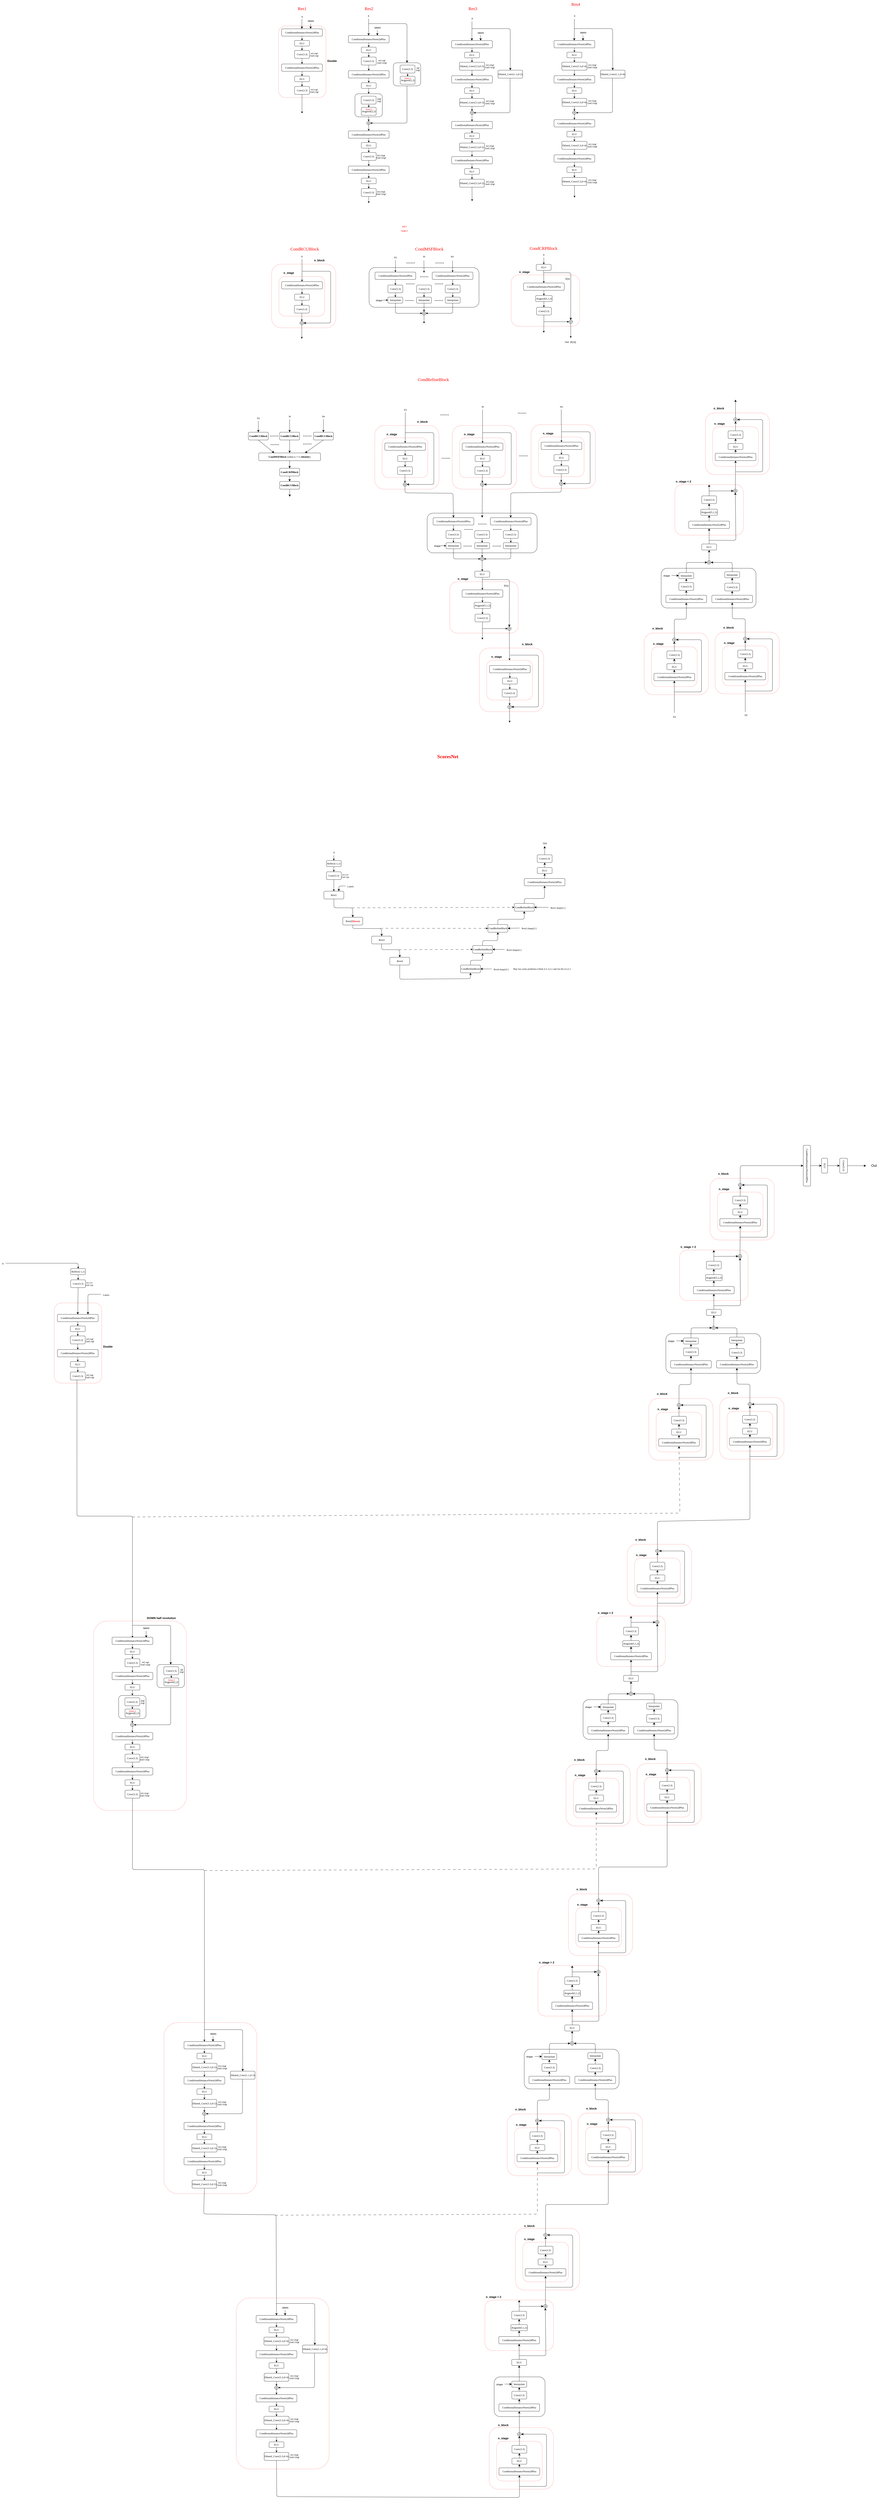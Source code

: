 <mxfile version="24.7.1" type="github">
  <diagram name="第 1 页" id="WY7e-I092N28eT6Ba04r">
    <mxGraphModel dx="14650" dy="9210" grid="0" gridSize="10" guides="1" tooltips="1" connect="1" arrows="1" fold="1" page="0" pageScale="1" pageWidth="827" pageHeight="1169" background="none" math="0" shadow="0">
      <root>
        <mxCell id="0" />
        <mxCell id="1" parent="0" />
        <mxCell id="d3TuvEmYaCvcdJmkvwXg-257" value="" style="rounded=1;whiteSpace=wrap;html=1;dashed=1;strokeColor=#FF3333;glass=0;shadow=0;" vertex="1" parent="1">
          <mxGeometry x="1702.5" y="2104.88" width="318" height="234" as="geometry" />
        </mxCell>
        <mxCell id="d3TuvEmYaCvcdJmkvwXg-201" value="" style="rounded=1;whiteSpace=wrap;html=1;dashed=1;strokeColor=#FF3333;" vertex="1" parent="1">
          <mxGeometry x="1889" y="2788.53" width="298" height="286" as="geometry" />
        </mxCell>
        <mxCell id="d3TuvEmYaCvcdJmkvwXg-240" value="" style="rounded=1;whiteSpace=wrap;html=1;" vertex="1" parent="1">
          <mxGeometry x="1639" y="2492.53" width="440" height="184" as="geometry" />
        </mxCell>
        <mxCell id="d3TuvEmYaCvcdJmkvwXg-212" style="edgeStyle=none;curved=0;rounded=1;orthogonalLoop=1;jettySize=auto;html=1;exitX=0.5;exitY=0;exitDx=0;exitDy=0;fontSize=12;startSize=8;endSize=8;entryX=0.5;entryY=1;entryDx=0;entryDy=0;" edge="1" parent="1" source="d3TuvEmYaCvcdJmkvwXg-213" target="d3TuvEmYaCvcdJmkvwXg-242">
          <mxGeometry relative="1" as="geometry">
            <mxPoint x="2060.588" y="2732.532" as="targetPoint" />
            <Array as="points">
              <mxPoint x="2029" y="2726.53" />
              <mxPoint x="1969" y="2726.53" />
            </Array>
          </mxGeometry>
        </mxCell>
        <mxCell id="d3TuvEmYaCvcdJmkvwXg-179" value="" style="rounded=1;whiteSpace=wrap;html=1;dashed=1;strokeColor=#FF3333;" vertex="1" parent="1">
          <mxGeometry x="1560" y="2792.53" width="298" height="286" as="geometry" />
        </mxCell>
        <mxCell id="d3TuvEmYaCvcdJmkvwXg-198" style="edgeStyle=none;curved=0;rounded=1;orthogonalLoop=1;jettySize=auto;html=1;exitX=0.5;exitY=0;exitDx=0;exitDy=0;fontSize=12;startSize=8;endSize=8;entryX=0.5;entryY=1;entryDx=0;entryDy=0;" edge="1" parent="1" source="d3TuvEmYaCvcdJmkvwXg-196" target="d3TuvEmYaCvcdJmkvwXg-241">
          <mxGeometry relative="1" as="geometry">
            <mxPoint x="1635" y="2728.53" as="targetPoint" />
            <Array as="points">
              <mxPoint x="1700" y="2728.53" />
              <mxPoint x="1756" y="2728.53" />
            </Array>
          </mxGeometry>
        </mxCell>
        <mxCell id="d3TuvEmYaCvcdJmkvwXg-163" value="" style="rounded=1;whiteSpace=wrap;html=1;dashed=1;strokeColor=#FF3333;" vertex="1" parent="1">
          <mxGeometry x="-332.25" y="10508" width="431" height="793" as="geometry" />
        </mxCell>
        <mxCell id="d3TuvEmYaCvcdJmkvwXg-121" value="" style="rounded=1;whiteSpace=wrap;html=1;dashed=1;strokeColor=#FF3333;" vertex="1" parent="1">
          <mxGeometry x="-667.62" y="9232" width="431" height="793" as="geometry" />
        </mxCell>
        <mxCell id="d3TuvEmYaCvcdJmkvwXg-80" value="" style="rounded=1;whiteSpace=wrap;html=1;dashed=1;strokeColor=#FF3333;" vertex="1" parent="1">
          <mxGeometry x="-994.12" y="7371" width="431" height="878" as="geometry" />
        </mxCell>
        <mxCell id="d3TuvEmYaCvcdJmkvwXg-11" value="" style="rounded=1;whiteSpace=wrap;html=1;dashed=1;strokeColor=#FF3333;" vertex="1" parent="1">
          <mxGeometry x="-1176.25" y="5897" width="220" height="372" as="geometry" />
        </mxCell>
        <mxCell id="3fjzQiBei5Zrd4goEmmM-512" value="" style="rounded=1;whiteSpace=wrap;html=1;dashed=1;strokeColor=#FF3333;" parent="1" vertex="1">
          <mxGeometry x="796.01" y="2862" width="298" height="295" as="geometry" />
        </mxCell>
        <mxCell id="3fjzQiBei5Zrd4goEmmM-413" value="" style="rounded=1;whiteSpace=wrap;html=1;" parent="1" vertex="1">
          <mxGeometry x="553.51" y="2237" width="510" height="184" as="geometry" />
        </mxCell>
        <mxCell id="3fjzQiBei5Zrd4goEmmM-246" value="" style="rounded=1;whiteSpace=wrap;html=1;" parent="1" vertex="1">
          <mxGeometry x="284" y="1099" width="510" height="184" as="geometry" />
        </mxCell>
        <mxCell id="3fjzQiBei5Zrd4goEmmM-242" value="" style="rounded=1;whiteSpace=wrap;html=1;dashed=1;strokeColor=#FF3333;" parent="1" vertex="1">
          <mxGeometry x="-168" y="1083" width="298" height="295" as="geometry" />
        </mxCell>
        <mxCell id="3fjzQiBei5Zrd4goEmmM-236" value="" style="rounded=1;whiteSpace=wrap;html=1;dashed=1;strokeColor=#FF3333;" parent="1" vertex="1">
          <mxGeometry x="-134" y="1140" width="212" height="184" as="geometry" />
        </mxCell>
        <mxCell id="3fjzQiBei5Zrd4goEmmM-80" value="" style="rounded=1;whiteSpace=wrap;html=1;" parent="1" vertex="1">
          <mxGeometry x="218.5" y="293.5" width="127" height="107" as="geometry" />
        </mxCell>
        <mxCell id="3fjzQiBei5Zrd4goEmmM-93" value="" style="rounded=1;whiteSpace=wrap;html=1;dashed=1;strokeColor=#FF3333;" parent="1" vertex="1">
          <mxGeometry x="-136" y="-21.5" width="220" height="333" as="geometry" />
        </mxCell>
        <mxCell id="3fjzQiBei5Zrd4goEmmM-47" style="edgeStyle=orthogonalEdgeStyle;rounded=1;orthogonalLoop=1;jettySize=auto;html=1;exitX=0.5;exitY=1;exitDx=0;exitDy=0;entryX=0.5;entryY=0;entryDx=0;entryDy=0;" parent="1" source="3fjzQiBei5Zrd4goEmmM-34" target="3fjzQiBei5Zrd4goEmmM-42" edge="1">
          <mxGeometry relative="1" as="geometry">
            <mxPoint x="-27" y="61.5" as="targetPoint" />
          </mxGeometry>
        </mxCell>
        <mxCell id="3fjzQiBei5Zrd4goEmmM-34" value="&lt;font face=&quot;Times New Roman&quot;&gt;ConditionalInstanceNorm2dPlus&lt;/font&gt;" style="rounded=1;whiteSpace=wrap;html=1;" parent="1" vertex="1">
          <mxGeometry x="-121.5" y="-7.5" width="189" height="34" as="geometry" />
        </mxCell>
        <mxCell id="3fjzQiBei5Zrd4goEmmM-38" value="&lt;font color=&quot;#ff0000&quot; face=&quot;Times New Roman&quot; style=&quot;font-size: 20px;&quot;&gt;Res1&lt;/font&gt;" style="text;html=1;align=center;verticalAlign=middle;resizable=0;points=[];autosize=1;strokeColor=none;fillColor=none;fontSize=16;rounded=1;labelBackgroundColor=none;" parent="1" vertex="1">
          <mxGeometry x="-56" y="-120.5" width="58" height="36" as="geometry" />
        </mxCell>
        <mxCell id="3fjzQiBei5Zrd4goEmmM-58" style="edgeStyle=orthogonalEdgeStyle;rounded=1;orthogonalLoop=1;jettySize=auto;html=1;exitX=0.5;exitY=1;exitDx=0;exitDy=0;entryX=0.5;entryY=0;entryDx=0;entryDy=0;" parent="1" source="3fjzQiBei5Zrd4goEmmM-39" target="3fjzQiBei5Zrd4goEmmM-53" edge="1">
          <mxGeometry relative="1" as="geometry" />
        </mxCell>
        <mxCell id="3fjzQiBei5Zrd4goEmmM-39" value="&lt;font face=&quot;Times New Roman&quot;&gt;Conv(3.3)&lt;/font&gt;" style="rounded=1;whiteSpace=wrap;html=1;" parent="1" vertex="1">
          <mxGeometry x="-61.5" y="92.5" width="69" height="37" as="geometry" />
        </mxCell>
        <mxCell id="3fjzQiBei5Zrd4goEmmM-40" value="&lt;font style=&quot;font-size: 9px;&quot;&gt;&lt;span style=&quot;font-size: 9px;&quot;&gt;InC=ngf&lt;/span&gt;&lt;/font&gt;&lt;div style=&quot;font-size: 9px;&quot;&gt;&lt;font style=&quot;font-size: 9px;&quot;&gt;&lt;span style=&quot;font-size: 9px;&quot;&gt;OutC=ngf&lt;/span&gt;&lt;/font&gt;&lt;/div&gt;" style="text;html=1;align=center;verticalAlign=middle;resizable=0;points=[];autosize=1;strokeColor=none;fillColor=none;fontSize=9;rounded=1;labelBackgroundColor=none;" parent="1" vertex="1">
          <mxGeometry y="95" width="57" height="34" as="geometry" />
        </mxCell>
        <mxCell id="3fjzQiBei5Zrd4goEmmM-49" style="edgeStyle=orthogonalEdgeStyle;rounded=1;orthogonalLoop=1;jettySize=auto;html=1;exitX=0.5;exitY=1;exitDx=0;exitDy=0;entryX=0.5;entryY=0;entryDx=0;entryDy=0;" parent="1" source="3fjzQiBei5Zrd4goEmmM-42" target="3fjzQiBei5Zrd4goEmmM-39" edge="1">
          <mxGeometry relative="1" as="geometry" />
        </mxCell>
        <mxCell id="3fjzQiBei5Zrd4goEmmM-42" value="&lt;font face=&quot;Times New Roman&quot;&gt;ELU&lt;/font&gt;" style="rounded=1;whiteSpace=wrap;html=1;" parent="1" vertex="1">
          <mxGeometry x="-61.5" y="46.5" width="69" height="26" as="geometry" />
        </mxCell>
        <mxCell id="3fjzQiBei5Zrd4goEmmM-43" value="" style="endArrow=classic;html=1;rounded=1;fontSize=12;startSize=8;endSize=8;labelBackgroundColor=none;fontColor=default;" parent="1" edge="1">
          <mxGeometry width="50" height="50" relative="1" as="geometry">
            <mxPoint x="-27.59" y="-52.5" as="sourcePoint" />
            <mxPoint x="-27.59" y="-7.5" as="targetPoint" />
          </mxGeometry>
        </mxCell>
        <mxCell id="3fjzQiBei5Zrd4goEmmM-45" value="&lt;span style=&quot;font-size: 11px;&quot;&gt;labels&lt;/span&gt;" style="text;html=1;align=center;verticalAlign=middle;resizable=0;points=[];autosize=1;strokeColor=none;fillColor=none;fontSize=16;rounded=1;labelBackgroundColor=none;" parent="1" vertex="1">
          <mxGeometry x="-10" y="-61.5" width="47" height="31" as="geometry" />
        </mxCell>
        <mxCell id="3fjzQiBei5Zrd4goEmmM-46" value="&lt;span style=&quot;font-size: 11px;&quot;&gt;X&lt;/span&gt;" style="text;html=1;align=center;verticalAlign=middle;resizable=0;points=[];autosize=1;strokeColor=none;fillColor=none;fontSize=16;rounded=1;labelBackgroundColor=none;" parent="1" vertex="1">
          <mxGeometry x="-39.5" y="-80.5" width="25" height="31" as="geometry" />
        </mxCell>
        <mxCell id="3fjzQiBei5Zrd4goEmmM-51" value="" style="endArrow=classic;html=1;rounded=1;fontSize=12;startSize=8;endSize=8;labelBackgroundColor=none;fontColor=default;" parent="1" edge="1">
          <mxGeometry width="50" height="50" relative="1" as="geometry">
            <mxPoint x="13" y="-31.5" as="sourcePoint" />
            <mxPoint x="13" y="-7.5" as="targetPoint" />
          </mxGeometry>
        </mxCell>
        <mxCell id="3fjzQiBei5Zrd4goEmmM-52" style="edgeStyle=orthogonalEdgeStyle;rounded=1;orthogonalLoop=1;jettySize=auto;html=1;exitX=0.5;exitY=1;exitDx=0;exitDy=0;entryX=0.5;entryY=0;entryDx=0;entryDy=0;" parent="1" source="3fjzQiBei5Zrd4goEmmM-53" target="3fjzQiBei5Zrd4goEmmM-54" edge="1">
          <mxGeometry relative="1" as="geometry">
            <mxPoint x="-27" y="226.5" as="targetPoint" />
          </mxGeometry>
        </mxCell>
        <mxCell id="3fjzQiBei5Zrd4goEmmM-53" value="&lt;font face=&quot;Times New Roman&quot;&gt;ConditionalInstanceNorm2dPlus&lt;/font&gt;" style="rounded=1;whiteSpace=wrap;html=1;" parent="1" vertex="1">
          <mxGeometry x="-121.5" y="155.5" width="189" height="34" as="geometry" />
        </mxCell>
        <mxCell id="3fjzQiBei5Zrd4goEmmM-60" style="edgeStyle=orthogonalEdgeStyle;rounded=1;orthogonalLoop=1;jettySize=auto;html=1;exitX=0.5;exitY=1;exitDx=0;exitDy=0;entryX=0.5;entryY=0;entryDx=0;entryDy=0;" parent="1" source="3fjzQiBei5Zrd4goEmmM-54" target="3fjzQiBei5Zrd4goEmmM-59" edge="1">
          <mxGeometry relative="1" as="geometry" />
        </mxCell>
        <mxCell id="3fjzQiBei5Zrd4goEmmM-54" value="&lt;font face=&quot;Times New Roman&quot;&gt;ELU&lt;/font&gt;" style="rounded=1;whiteSpace=wrap;html=1;" parent="1" vertex="1">
          <mxGeometry x="-61.5" y="211.5" width="69" height="26" as="geometry" />
        </mxCell>
        <mxCell id="3fjzQiBei5Zrd4goEmmM-62" style="edgeStyle=orthogonalEdgeStyle;rounded=1;orthogonalLoop=1;jettySize=auto;html=1;exitX=0.5;exitY=1;exitDx=0;exitDy=0;" parent="1" source="3fjzQiBei5Zrd4goEmmM-59" edge="1">
          <mxGeometry relative="1" as="geometry">
            <mxPoint x="-27" y="384.5" as="targetPoint" />
          </mxGeometry>
        </mxCell>
        <mxCell id="3fjzQiBei5Zrd4goEmmM-59" value="&lt;font face=&quot;Times New Roman&quot;&gt;Conv(3.3)&lt;/font&gt;" style="rounded=1;whiteSpace=wrap;html=1;" parent="1" vertex="1">
          <mxGeometry x="-61.5" y="259.5" width="69" height="37" as="geometry" />
        </mxCell>
        <mxCell id="3fjzQiBei5Zrd4goEmmM-61" value="&lt;font style=&quot;font-size: 9px;&quot;&gt;&lt;span style=&quot;font-size: 9px;&quot;&gt;InC=ngf&lt;/span&gt;&lt;/font&gt;&lt;div style=&quot;font-size: 9px;&quot;&gt;&lt;font style=&quot;font-size: 9px;&quot;&gt;&lt;span style=&quot;font-size: 9px;&quot;&gt;OutC=ngf&lt;/span&gt;&lt;/font&gt;&lt;/div&gt;" style="text;html=1;align=center;verticalAlign=middle;resizable=0;points=[];autosize=1;strokeColor=none;fillColor=none;fontSize=9;rounded=1;labelBackgroundColor=none;" parent="1" vertex="1">
          <mxGeometry y="262.5" width="57" height="34" as="geometry" />
        </mxCell>
        <mxCell id="3fjzQiBei5Zrd4goEmmM-63" style="edgeStyle=orthogonalEdgeStyle;rounded=1;orthogonalLoop=1;jettySize=auto;html=1;exitX=0.5;exitY=1;exitDx=0;exitDy=0;entryX=0.5;entryY=0;entryDx=0;entryDy=0;" parent="1" source="3fjzQiBei5Zrd4goEmmM-64" target="3fjzQiBei5Zrd4goEmmM-70" edge="1">
          <mxGeometry relative="1" as="geometry">
            <mxPoint x="282.5" y="92.5" as="targetPoint" />
          </mxGeometry>
        </mxCell>
        <mxCell id="3fjzQiBei5Zrd4goEmmM-64" value="&lt;font face=&quot;Times New Roman&quot;&gt;ConditionalInstanceNorm2dPlus&lt;/font&gt;" style="rounded=1;whiteSpace=wrap;html=1;" parent="1" vertex="1">
          <mxGeometry x="188" y="23.5" width="189" height="34" as="geometry" />
        </mxCell>
        <mxCell id="3fjzQiBei5Zrd4goEmmM-65" value="&lt;font color=&quot;#ff0000&quot; face=&quot;Times New Roman&quot; style=&quot;font-size: 20px;&quot;&gt;Res2&lt;/font&gt;" style="text;html=1;align=center;verticalAlign=middle;resizable=0;points=[];autosize=1;strokeColor=none;fillColor=none;fontSize=16;rounded=1;labelBackgroundColor=none;" parent="1" vertex="1">
          <mxGeometry x="253.5" y="-120.5" width="58" height="36" as="geometry" />
        </mxCell>
        <mxCell id="3fjzQiBei5Zrd4goEmmM-66" style="edgeStyle=orthogonalEdgeStyle;rounded=1;orthogonalLoop=1;jettySize=auto;html=1;exitX=0.5;exitY=1;exitDx=0;exitDy=0;entryX=0.5;entryY=0;entryDx=0;entryDy=0;" parent="1" source="3fjzQiBei5Zrd4goEmmM-67" target="3fjzQiBei5Zrd4goEmmM-76" edge="1">
          <mxGeometry relative="1" as="geometry" />
        </mxCell>
        <mxCell id="3fjzQiBei5Zrd4goEmmM-67" value="&lt;font face=&quot;Times New Roman&quot;&gt;Conv(3.3)&lt;/font&gt;" style="rounded=1;whiteSpace=wrap;html=1;" parent="1" vertex="1">
          <mxGeometry x="248" y="123.5" width="69" height="37" as="geometry" />
        </mxCell>
        <mxCell id="3fjzQiBei5Zrd4goEmmM-68" value="&lt;font style=&quot;font-size: 9px;&quot;&gt;&lt;span style=&quot;font-size: 9px;&quot;&gt;InC=ngf&lt;/span&gt;&lt;/font&gt;&lt;div style=&quot;font-size: 9px;&quot;&gt;&lt;font style=&quot;font-size: 9px;&quot;&gt;&lt;span style=&quot;font-size: 9px;&quot;&gt;OutC=2ngf&lt;/span&gt;&lt;/font&gt;&lt;/div&gt;" style="text;html=1;align=center;verticalAlign=middle;resizable=0;points=[];autosize=1;strokeColor=none;fillColor=none;fontSize=9;rounded=1;labelBackgroundColor=none;" parent="1" vertex="1">
          <mxGeometry x="311.5" y="128" width="62" height="34" as="geometry" />
        </mxCell>
        <mxCell id="3fjzQiBei5Zrd4goEmmM-69" style="edgeStyle=orthogonalEdgeStyle;rounded=1;orthogonalLoop=1;jettySize=auto;html=1;exitX=0.5;exitY=1;exitDx=0;exitDy=0;entryX=0.5;entryY=0;entryDx=0;entryDy=0;" parent="1" source="3fjzQiBei5Zrd4goEmmM-70" target="3fjzQiBei5Zrd4goEmmM-67" edge="1">
          <mxGeometry relative="1" as="geometry" />
        </mxCell>
        <mxCell id="3fjzQiBei5Zrd4goEmmM-70" value="&lt;font face=&quot;Times New Roman&quot;&gt;ELU&lt;/font&gt;" style="rounded=1;whiteSpace=wrap;html=1;" parent="1" vertex="1">
          <mxGeometry x="248" y="77.5" width="69" height="26" as="geometry" />
        </mxCell>
        <mxCell id="3fjzQiBei5Zrd4goEmmM-71" value="" style="endArrow=classic;html=1;rounded=1;fontSize=12;startSize=8;endSize=8;labelBackgroundColor=none;fontColor=default;exitX=0.567;exitY=0.981;exitDx=0;exitDy=0;exitPerimeter=0;" parent="1" source="3fjzQiBei5Zrd4goEmmM-73" edge="1">
          <mxGeometry width="50" height="50" relative="1" as="geometry">
            <mxPoint x="281.91" y="-21.5" as="sourcePoint" />
            <mxPoint x="281.91" y="23.5" as="targetPoint" />
          </mxGeometry>
        </mxCell>
        <mxCell id="3fjzQiBei5Zrd4goEmmM-72" value="&lt;span style=&quot;font-size: 11px;&quot;&gt;labels&lt;/span&gt;" style="text;html=1;align=center;verticalAlign=middle;resizable=0;points=[];autosize=1;strokeColor=none;fillColor=none;fontSize=16;rounded=1;labelBackgroundColor=none;" parent="1" vertex="1">
          <mxGeometry x="299.5" y="-30.5" width="47" height="31" as="geometry" />
        </mxCell>
        <mxCell id="3fjzQiBei5Zrd4goEmmM-73" value="&lt;span style=&quot;font-size: 11px;&quot;&gt;X&lt;/span&gt;" style="text;html=1;align=center;verticalAlign=middle;resizable=0;points=[];autosize=1;strokeColor=none;fillColor=none;fontSize=16;rounded=1;labelBackgroundColor=none;" parent="1" vertex="1">
          <mxGeometry x="268" y="-84.5" width="25" height="31" as="geometry" />
        </mxCell>
        <mxCell id="3fjzQiBei5Zrd4goEmmM-74" value="" style="endArrow=classic;html=1;rounded=1;fontSize=12;startSize=8;endSize=8;labelBackgroundColor=none;fontColor=default;" parent="1" edge="1">
          <mxGeometry width="50" height="50" relative="1" as="geometry">
            <mxPoint x="322.5" y="-0.5" as="sourcePoint" />
            <mxPoint x="322.5" y="23.5" as="targetPoint" />
          </mxGeometry>
        </mxCell>
        <mxCell id="3fjzQiBei5Zrd4goEmmM-75" style="edgeStyle=orthogonalEdgeStyle;rounded=1;orthogonalLoop=1;jettySize=auto;html=1;exitX=0.5;exitY=1;exitDx=0;exitDy=0;entryX=0.5;entryY=0;entryDx=0;entryDy=0;" parent="1" source="3fjzQiBei5Zrd4goEmmM-76" target="3fjzQiBei5Zrd4goEmmM-78" edge="1">
          <mxGeometry relative="1" as="geometry">
            <mxPoint x="282.5" y="257.5" as="targetPoint" />
          </mxGeometry>
        </mxCell>
        <mxCell id="3fjzQiBei5Zrd4goEmmM-76" value="&lt;font face=&quot;Times New Roman&quot;&gt;ConditionalInstanceNorm2dPlus&lt;/font&gt;" style="rounded=1;whiteSpace=wrap;html=1;" parent="1" vertex="1">
          <mxGeometry x="188" y="186.5" width="189" height="34" as="geometry" />
        </mxCell>
        <mxCell id="3fjzQiBei5Zrd4goEmmM-77" style="edgeStyle=orthogonalEdgeStyle;rounded=1;orthogonalLoop=1;jettySize=auto;html=1;exitX=0.5;exitY=1;exitDx=0;exitDy=0;entryX=0.5;entryY=0;entryDx=0;entryDy=0;" parent="1" source="3fjzQiBei5Zrd4goEmmM-78" target="3fjzQiBei5Zrd4goEmmM-80" edge="1">
          <mxGeometry relative="1" as="geometry" />
        </mxCell>
        <mxCell id="3fjzQiBei5Zrd4goEmmM-78" value="&lt;font face=&quot;Times New Roman&quot;&gt;ELU&lt;/font&gt;" style="rounded=1;whiteSpace=wrap;html=1;" parent="1" vertex="1">
          <mxGeometry x="248" y="242.5" width="69" height="26" as="geometry" />
        </mxCell>
        <mxCell id="3fjzQiBei5Zrd4goEmmM-99" style="edgeStyle=orthogonalEdgeStyle;rounded=1;orthogonalLoop=1;jettySize=auto;html=1;exitX=0.5;exitY=1;exitDx=0;exitDy=0;entryX=0.5;entryY=0;entryDx=0;entryDy=0;" parent="1" source="3fjzQiBei5Zrd4goEmmM-80" target="3fjzQiBei5Zrd4goEmmM-97" edge="1">
          <mxGeometry relative="1" as="geometry" />
        </mxCell>
        <mxCell id="3fjzQiBei5Zrd4goEmmM-81" value="&lt;font style=&quot;font-size: 9px;&quot;&gt;&lt;span style=&quot;font-size: 9px;&quot;&gt;2ngf&lt;/span&gt;&lt;/font&gt;&lt;div style=&quot;font-size: 9px;&quot;&gt;&lt;font style=&quot;font-size: 9px;&quot;&gt;&lt;span style=&quot;font-size: 9px;&quot;&gt;2ngf&lt;/span&gt;&lt;/font&gt;&lt;/div&gt;" style="text;html=1;align=center;verticalAlign=middle;resizable=0;points=[];autosize=1;strokeColor=none;fillColor=none;fontSize=9;rounded=1;labelBackgroundColor=none;" parent="1" vertex="1">
          <mxGeometry x="311.5" y="306" width="36" height="34" as="geometry" />
        </mxCell>
        <mxCell id="3fjzQiBei5Zrd4goEmmM-88" style="edgeStyle=orthogonalEdgeStyle;rounded=1;orthogonalLoop=1;jettySize=auto;html=1;exitX=0.5;exitY=1;exitDx=0;exitDy=0;entryX=0.5;entryY=0;entryDx=0;entryDy=0;" parent="1" source="3fjzQiBei5Zrd4goEmmM-86" target="3fjzQiBei5Zrd4goEmmM-87" edge="1">
          <mxGeometry relative="1" as="geometry" />
        </mxCell>
        <mxCell id="3fjzQiBei5Zrd4goEmmM-86" value="&lt;font face=&quot;Times New Roman&quot;&gt;Conv(3.3)&lt;/font&gt;" style="rounded=1;whiteSpace=wrap;html=1;" parent="1" vertex="1">
          <mxGeometry x="247.5" y="304.5" width="69" height="37" as="geometry" />
        </mxCell>
        <mxCell id="3fjzQiBei5Zrd4goEmmM-87" value="&lt;font face=&quot;Times New Roman&quot;&gt;Avgpool(2,2)&lt;/font&gt;" style="rounded=1;whiteSpace=wrap;html=1;" parent="1" vertex="1">
          <mxGeometry x="248" y="356.5" width="69" height="37" as="geometry" />
        </mxCell>
        <mxCell id="3fjzQiBei5Zrd4goEmmM-91" value="&lt;font color=&quot;#ff0000&quot;&gt;Down 2&lt;/font&gt;" style="text;html=1;align=center;verticalAlign=middle;resizable=0;points=[];autosize=1;strokeColor=none;fillColor=none;fontSize=9;rounded=1;labelBackgroundColor=none;" parent="1" vertex="1">
          <mxGeometry x="258" y="354.5" width="49" height="23" as="geometry" />
        </mxCell>
        <mxCell id="3fjzQiBei5Zrd4goEmmM-95" value="&lt;font style=&quot;font-size: 13px;&quot;&gt;&lt;b&gt;Double&lt;/b&gt;&lt;/font&gt;" style="text;html=1;align=center;verticalAlign=middle;resizable=0;points=[];autosize=1;strokeColor=none;fillColor=none;fontSize=16;rounded=1;labelBackgroundColor=none;" parent="1" vertex="1">
          <mxGeometry x="81" y="124.5" width="62" height="31" as="geometry" />
        </mxCell>
        <mxCell id="3fjzQiBei5Zrd4goEmmM-131" style="edgeStyle=elbowEdgeStyle;rounded=1;orthogonalLoop=1;jettySize=auto;html=1;exitX=0.5;exitY=1;exitDx=0;exitDy=0;entryX=0.5;entryY=0;entryDx=0;entryDy=0;" parent="1" source="3fjzQiBei5Zrd4goEmmM-97" target="3fjzQiBei5Zrd4goEmmM-114" edge="1">
          <mxGeometry relative="1" as="geometry" />
        </mxCell>
        <mxCell id="3fjzQiBei5Zrd4goEmmM-97" value="" style="shape=orEllipse;perimeter=ellipsePerimeter;whiteSpace=wrap;html=1;backgroundOutline=1;rounded=1;labelBackgroundColor=none;" parent="1" vertex="1">
          <mxGeometry x="273.5" y="421.5" width="17" height="16" as="geometry" />
        </mxCell>
        <mxCell id="3fjzQiBei5Zrd4goEmmM-103" value="" style="endArrow=classic;html=1;rounded=1;fontSize=12;startSize=8;endSize=8;labelBackgroundColor=none;fontColor=default;entryX=0.5;entryY=0;entryDx=0;entryDy=0;" parent="1" target="3fjzQiBei5Zrd4goEmmM-105" edge="1">
          <mxGeometry width="50" height="50" relative="1" as="geometry">
            <mxPoint x="282" y="-31.5" as="sourcePoint" />
            <mxPoint x="407" y="91.5" as="targetPoint" />
            <Array as="points">
              <mxPoint x="460" y="-31.5" />
            </Array>
          </mxGeometry>
        </mxCell>
        <mxCell id="3fjzQiBei5Zrd4goEmmM-111" style="edgeStyle=elbowEdgeStyle;rounded=1;orthogonalLoop=1;jettySize=auto;html=1;exitX=0.5;exitY=1;exitDx=0;exitDy=0;entryX=1;entryY=0.5;entryDx=0;entryDy=0;" parent="1" source="3fjzQiBei5Zrd4goEmmM-105" target="3fjzQiBei5Zrd4goEmmM-97" edge="1">
          <mxGeometry relative="1" as="geometry">
            <Array as="points">
              <mxPoint x="460" y="352.5" />
            </Array>
          </mxGeometry>
        </mxCell>
        <mxCell id="3fjzQiBei5Zrd4goEmmM-105" value="" style="rounded=1;whiteSpace=wrap;html=1;" parent="1" vertex="1">
          <mxGeometry x="396.5" y="150" width="127" height="107" as="geometry" />
        </mxCell>
        <mxCell id="3fjzQiBei5Zrd4goEmmM-106" value="&lt;font style=&quot;font-size: 9px;&quot;&gt;&lt;span style=&quot;font-size: 9px;&quot;&gt;ngf&lt;/span&gt;&lt;/font&gt;&lt;div style=&quot;font-size: 9px;&quot;&gt;&lt;font style=&quot;font-size: 9px;&quot;&gt;&lt;span style=&quot;font-size: 9px;&quot;&gt;2ngf&lt;/span&gt;&lt;/font&gt;&lt;/div&gt;" style="text;html=1;align=center;verticalAlign=middle;resizable=0;points=[];autosize=1;strokeColor=none;fillColor=none;fontSize=9;rounded=1;labelBackgroundColor=none;" parent="1" vertex="1">
          <mxGeometry x="492" y="162" width="36" height="34" as="geometry" />
        </mxCell>
        <mxCell id="3fjzQiBei5Zrd4goEmmM-107" style="edgeStyle=orthogonalEdgeStyle;rounded=1;orthogonalLoop=1;jettySize=auto;html=1;exitX=0.5;exitY=1;exitDx=0;exitDy=0;entryX=0.5;entryY=0;entryDx=0;entryDy=0;" parent="1" source="3fjzQiBei5Zrd4goEmmM-108" target="3fjzQiBei5Zrd4goEmmM-109" edge="1">
          <mxGeometry relative="1" as="geometry" />
        </mxCell>
        <mxCell id="3fjzQiBei5Zrd4goEmmM-108" value="&lt;font face=&quot;Times New Roman&quot;&gt;Conv(3.3)&lt;/font&gt;" style="rounded=1;whiteSpace=wrap;html=1;" parent="1" vertex="1">
          <mxGeometry x="428" y="160.5" width="69" height="37" as="geometry" />
        </mxCell>
        <mxCell id="3fjzQiBei5Zrd4goEmmM-109" value="&lt;font face=&quot;Times New Roman&quot;&gt;Avgpool(2,2)&lt;/font&gt;" style="rounded=1;whiteSpace=wrap;html=1;" parent="1" vertex="1">
          <mxGeometry x="428.5" y="212.5" width="69" height="37" as="geometry" />
        </mxCell>
        <mxCell id="3fjzQiBei5Zrd4goEmmM-110" value="&lt;font color=&quot;#ff0000&quot;&gt;Down 2&lt;/font&gt;" style="text;html=1;align=center;verticalAlign=middle;resizable=0;points=[];autosize=1;strokeColor=none;fillColor=none;fontSize=9;rounded=1;labelBackgroundColor=none;" parent="1" vertex="1">
          <mxGeometry x="438.5" y="210.5" width="49" height="23" as="geometry" />
        </mxCell>
        <mxCell id="3fjzQiBei5Zrd4goEmmM-113" style="edgeStyle=orthogonalEdgeStyle;rounded=1;orthogonalLoop=1;jettySize=auto;html=1;exitX=0.5;exitY=1;exitDx=0;exitDy=0;entryX=0.5;entryY=0;entryDx=0;entryDy=0;" parent="1" source="3fjzQiBei5Zrd4goEmmM-114" target="3fjzQiBei5Zrd4goEmmM-119" edge="1">
          <mxGeometry relative="1" as="geometry">
            <mxPoint x="282.5" y="534.5" as="targetPoint" />
          </mxGeometry>
        </mxCell>
        <mxCell id="3fjzQiBei5Zrd4goEmmM-114" value="&lt;font face=&quot;Times New Roman&quot;&gt;ConditionalInstanceNorm2dPlus&lt;/font&gt;" style="rounded=1;whiteSpace=wrap;html=1;" parent="1" vertex="1">
          <mxGeometry x="188" y="465.5" width="189" height="34" as="geometry" />
        </mxCell>
        <mxCell id="3fjzQiBei5Zrd4goEmmM-115" style="edgeStyle=orthogonalEdgeStyle;rounded=1;orthogonalLoop=1;jettySize=auto;html=1;exitX=0.5;exitY=1;exitDx=0;exitDy=0;entryX=0.5;entryY=0;entryDx=0;entryDy=0;" parent="1" source="3fjzQiBei5Zrd4goEmmM-116" target="3fjzQiBei5Zrd4goEmmM-124" edge="1">
          <mxGeometry relative="1" as="geometry" />
        </mxCell>
        <mxCell id="3fjzQiBei5Zrd4goEmmM-116" value="&lt;font face=&quot;Times New Roman&quot;&gt;Conv(3.3)&lt;/font&gt;" style="rounded=1;whiteSpace=wrap;html=1;" parent="1" vertex="1">
          <mxGeometry x="248" y="565.5" width="69" height="37" as="geometry" />
        </mxCell>
        <mxCell id="3fjzQiBei5Zrd4goEmmM-117" value="&lt;font style=&quot;font-size: 9px;&quot;&gt;&lt;span style=&quot;font-size: 9px;&quot;&gt;InC=2ngf&lt;/span&gt;&lt;/font&gt;&lt;div style=&quot;font-size: 9px;&quot;&gt;&lt;font style=&quot;font-size: 9px;&quot;&gt;&lt;span style=&quot;font-size: 9px;&quot;&gt;OutC=2ngf&lt;/span&gt;&lt;/font&gt;&lt;/div&gt;" style="text;html=1;align=center;verticalAlign=middle;resizable=0;points=[];autosize=1;strokeColor=none;fillColor=none;fontSize=9;rounded=1;labelBackgroundColor=none;" parent="1" vertex="1">
          <mxGeometry x="307.5" y="568" width="62" height="34" as="geometry" />
        </mxCell>
        <mxCell id="3fjzQiBei5Zrd4goEmmM-118" style="edgeStyle=orthogonalEdgeStyle;rounded=1;orthogonalLoop=1;jettySize=auto;html=1;exitX=0.5;exitY=1;exitDx=0;exitDy=0;entryX=0.5;entryY=0;entryDx=0;entryDy=0;" parent="1" source="3fjzQiBei5Zrd4goEmmM-119" target="3fjzQiBei5Zrd4goEmmM-116" edge="1">
          <mxGeometry relative="1" as="geometry" />
        </mxCell>
        <mxCell id="3fjzQiBei5Zrd4goEmmM-119" value="&lt;font face=&quot;Times New Roman&quot;&gt;ELU&lt;/font&gt;" style="rounded=1;whiteSpace=wrap;html=1;" parent="1" vertex="1">
          <mxGeometry x="248" y="519.5" width="69" height="26" as="geometry" />
        </mxCell>
        <mxCell id="3fjzQiBei5Zrd4goEmmM-123" style="edgeStyle=orthogonalEdgeStyle;rounded=1;orthogonalLoop=1;jettySize=auto;html=1;exitX=0.5;exitY=1;exitDx=0;exitDy=0;entryX=0.5;entryY=0;entryDx=0;entryDy=0;" parent="1" source="3fjzQiBei5Zrd4goEmmM-124" target="3fjzQiBei5Zrd4goEmmM-126" edge="1">
          <mxGeometry relative="1" as="geometry">
            <mxPoint x="282.5" y="699.5" as="targetPoint" />
          </mxGeometry>
        </mxCell>
        <mxCell id="3fjzQiBei5Zrd4goEmmM-124" value="&lt;font face=&quot;Times New Roman&quot;&gt;ConditionalInstanceNorm2dPlus&lt;/font&gt;" style="rounded=1;whiteSpace=wrap;html=1;" parent="1" vertex="1">
          <mxGeometry x="188" y="628.5" width="189" height="34" as="geometry" />
        </mxCell>
        <mxCell id="3fjzQiBei5Zrd4goEmmM-125" style="edgeStyle=orthogonalEdgeStyle;rounded=1;orthogonalLoop=1;jettySize=auto;html=1;exitX=0.5;exitY=1;exitDx=0;exitDy=0;entryX=0.5;entryY=0;entryDx=0;entryDy=0;" parent="1" source="3fjzQiBei5Zrd4goEmmM-126" target="3fjzQiBei5Zrd4goEmmM-128" edge="1">
          <mxGeometry relative="1" as="geometry" />
        </mxCell>
        <mxCell id="3fjzQiBei5Zrd4goEmmM-126" value="&lt;font face=&quot;Times New Roman&quot;&gt;ELU&lt;/font&gt;" style="rounded=1;whiteSpace=wrap;html=1;" parent="1" vertex="1">
          <mxGeometry x="248" y="684.5" width="69" height="26" as="geometry" />
        </mxCell>
        <mxCell id="3fjzQiBei5Zrd4goEmmM-127" style="edgeStyle=orthogonalEdgeStyle;rounded=1;orthogonalLoop=1;jettySize=auto;html=1;exitX=0.5;exitY=1;exitDx=0;exitDy=0;" parent="1" source="3fjzQiBei5Zrd4goEmmM-128" edge="1">
          <mxGeometry relative="1" as="geometry">
            <mxPoint x="282.441" y="800.618" as="targetPoint" />
          </mxGeometry>
        </mxCell>
        <mxCell id="3fjzQiBei5Zrd4goEmmM-128" value="&lt;font face=&quot;Times New Roman&quot;&gt;Conv(3.3)&lt;/font&gt;" style="rounded=1;whiteSpace=wrap;html=1;" parent="1" vertex="1">
          <mxGeometry x="248" y="732.5" width="69" height="37" as="geometry" />
        </mxCell>
        <mxCell id="3fjzQiBei5Zrd4goEmmM-129" value="&lt;font style=&quot;font-size: 9px;&quot;&gt;&lt;span style=&quot;font-size: 9px;&quot;&gt;InC=2ngf&lt;/span&gt;&lt;/font&gt;&lt;div style=&quot;font-size: 9px;&quot;&gt;&lt;font style=&quot;font-size: 9px;&quot;&gt;&lt;span style=&quot;font-size: 9px;&quot;&gt;OutC=2ngf&lt;/span&gt;&lt;/font&gt;&lt;/div&gt;" style="text;html=1;align=center;verticalAlign=middle;resizable=0;points=[];autosize=1;strokeColor=none;fillColor=none;fontSize=9;rounded=1;labelBackgroundColor=none;" parent="1" vertex="1">
          <mxGeometry x="307.5" y="735.5" width="62" height="34" as="geometry" />
        </mxCell>
        <mxCell id="3fjzQiBei5Zrd4goEmmM-132" value="&lt;font color=&quot;#ff0000&quot; face=&quot;Times New Roman&quot; style=&quot;font-size: 20px;&quot;&gt;Res3&lt;/font&gt;" style="text;html=1;align=center;verticalAlign=middle;resizable=0;points=[];autosize=1;strokeColor=none;fillColor=none;fontSize=16;rounded=1;labelBackgroundColor=none;" parent="1" vertex="1">
          <mxGeometry x="736" y="-120.5" width="58" height="36" as="geometry" />
        </mxCell>
        <mxCell id="3fjzQiBei5Zrd4goEmmM-133" value="&lt;font color=&quot;#ff0000&quot; face=&quot;Times New Roman&quot; style=&quot;font-size: 20px;&quot;&gt;Res4&lt;/font&gt;" style="text;html=1;align=center;verticalAlign=middle;resizable=0;points=[];autosize=1;strokeColor=none;fillColor=none;fontSize=16;rounded=1;labelBackgroundColor=none;" parent="1" vertex="1">
          <mxGeometry x="1213.26" y="-140.5" width="58" height="36" as="geometry" />
        </mxCell>
        <mxCell id="3fjzQiBei5Zrd4goEmmM-135" style="edgeStyle=orthogonalEdgeStyle;rounded=1;orthogonalLoop=1;jettySize=auto;html=1;exitX=0.5;exitY=1;exitDx=0;exitDy=0;entryX=0.5;entryY=0;entryDx=0;entryDy=0;" parent="1" source="3fjzQiBei5Zrd4goEmmM-136" target="3fjzQiBei5Zrd4goEmmM-141" edge="1">
          <mxGeometry relative="1" as="geometry">
            <mxPoint x="761.5" y="116.01" as="targetPoint" />
          </mxGeometry>
        </mxCell>
        <mxCell id="3fjzQiBei5Zrd4goEmmM-136" value="&lt;font face=&quot;Times New Roman&quot;&gt;ConditionalInstanceNorm2dPlus&lt;/font&gt;" style="rounded=1;whiteSpace=wrap;html=1;" parent="1" vertex="1">
          <mxGeometry x="667" y="47.01" width="189" height="34" as="geometry" />
        </mxCell>
        <mxCell id="3fjzQiBei5Zrd4goEmmM-137" style="edgeStyle=orthogonalEdgeStyle;rounded=1;orthogonalLoop=1;jettySize=auto;html=1;exitX=0.5;exitY=1;exitDx=0;exitDy=0;entryX=0.5;entryY=0;entryDx=0;entryDy=0;" parent="1" source="3fjzQiBei5Zrd4goEmmM-138" target="3fjzQiBei5Zrd4goEmmM-147" edge="1">
          <mxGeometry relative="1" as="geometry" />
        </mxCell>
        <mxCell id="3fjzQiBei5Zrd4goEmmM-138" value="&lt;font face=&quot;Times New Roman&quot;&gt;Dilated_Conv(3.3,d=2)&lt;/font&gt;" style="rounded=1;whiteSpace=wrap;html=1;" parent="1" vertex="1">
          <mxGeometry x="703.13" y="147.51" width="116.75" height="37" as="geometry" />
        </mxCell>
        <mxCell id="3fjzQiBei5Zrd4goEmmM-139" value="&lt;font style=&quot;font-size: 9px;&quot;&gt;&lt;span style=&quot;font-size: 9px;&quot;&gt;InC=2ngf&lt;/span&gt;&lt;/font&gt;&lt;div style=&quot;font-size: 9px;&quot;&gt;&lt;font style=&quot;font-size: 9px;&quot;&gt;&lt;span style=&quot;font-size: 9px;&quot;&gt;OutC=2ngf&lt;/span&gt;&lt;/font&gt;&lt;/div&gt;" style="text;html=1;align=center;verticalAlign=middle;resizable=0;points=[];autosize=1;strokeColor=none;fillColor=none;fontSize=9;rounded=1;labelBackgroundColor=none;" parent="1" vertex="1">
          <mxGeometry x="812.5" y="149.01" width="62" height="34" as="geometry" />
        </mxCell>
        <mxCell id="3fjzQiBei5Zrd4goEmmM-140" style="edgeStyle=orthogonalEdgeStyle;rounded=1;orthogonalLoop=1;jettySize=auto;html=1;exitX=0.5;exitY=1;exitDx=0;exitDy=0;entryX=0.5;entryY=0;entryDx=0;entryDy=0;" parent="1" source="3fjzQiBei5Zrd4goEmmM-141" target="3fjzQiBei5Zrd4goEmmM-138" edge="1">
          <mxGeometry relative="1" as="geometry" />
        </mxCell>
        <mxCell id="3fjzQiBei5Zrd4goEmmM-141" value="&lt;font face=&quot;Times New Roman&quot;&gt;ELU&lt;/font&gt;" style="rounded=1;whiteSpace=wrap;html=1;" parent="1" vertex="1">
          <mxGeometry x="727" y="101.01" width="69" height="26" as="geometry" />
        </mxCell>
        <mxCell id="3fjzQiBei5Zrd4goEmmM-142" value="" style="endArrow=classic;html=1;rounded=1;fontSize=12;startSize=8;endSize=8;labelBackgroundColor=none;fontColor=default;" parent="1" source="3fjzQiBei5Zrd4goEmmM-144" edge="1">
          <mxGeometry width="50" height="50" relative="1" as="geometry">
            <mxPoint x="761.368" y="-6.99" as="sourcePoint" />
            <mxPoint x="760.91" y="47.01" as="targetPoint" />
          </mxGeometry>
        </mxCell>
        <mxCell id="3fjzQiBei5Zrd4goEmmM-143" value="&lt;span style=&quot;font-size: 11px;&quot;&gt;labels&lt;/span&gt;" style="text;html=1;align=center;verticalAlign=middle;resizable=0;points=[];autosize=1;strokeColor=none;fillColor=none;fontSize=16;rounded=1;labelBackgroundColor=none;" parent="1" vertex="1">
          <mxGeometry x="778.5" y="-6.99" width="47" height="31" as="geometry" />
        </mxCell>
        <mxCell id="3fjzQiBei5Zrd4goEmmM-144" value="&lt;span style=&quot;font-size: 11px;&quot;&gt;X&lt;/span&gt;" style="text;html=1;align=center;verticalAlign=middle;resizable=0;points=[];autosize=1;strokeColor=none;fillColor=none;fontSize=16;rounded=1;labelBackgroundColor=none;" parent="1" vertex="1">
          <mxGeometry x="749" y="-72.74" width="25" height="31" as="geometry" />
        </mxCell>
        <mxCell id="3fjzQiBei5Zrd4goEmmM-145" value="" style="endArrow=classic;html=1;rounded=1;fontSize=12;startSize=8;endSize=8;labelBackgroundColor=none;fontColor=default;" parent="1" edge="1">
          <mxGeometry width="50" height="50" relative="1" as="geometry">
            <mxPoint x="801.5" y="23.01" as="sourcePoint" />
            <mxPoint x="801.5" y="47.01" as="targetPoint" />
          </mxGeometry>
        </mxCell>
        <mxCell id="3fjzQiBei5Zrd4goEmmM-146" style="edgeStyle=orthogonalEdgeStyle;rounded=1;orthogonalLoop=1;jettySize=auto;html=1;exitX=0.5;exitY=1;exitDx=0;exitDy=0;entryX=0.5;entryY=0;entryDx=0;entryDy=0;" parent="1" source="3fjzQiBei5Zrd4goEmmM-147" target="3fjzQiBei5Zrd4goEmmM-149" edge="1">
          <mxGeometry relative="1" as="geometry">
            <mxPoint x="761.5" y="281.01" as="targetPoint" />
          </mxGeometry>
        </mxCell>
        <mxCell id="3fjzQiBei5Zrd4goEmmM-147" value="&lt;font face=&quot;Times New Roman&quot;&gt;ConditionalInstanceNorm2dPlus&lt;/font&gt;" style="rounded=1;whiteSpace=wrap;html=1;" parent="1" vertex="1">
          <mxGeometry x="667" y="210.01" width="189" height="34" as="geometry" />
        </mxCell>
        <mxCell id="3fjzQiBei5Zrd4goEmmM-148" style="edgeStyle=orthogonalEdgeStyle;rounded=1;orthogonalLoop=1;jettySize=auto;html=1;exitX=0.5;exitY=1;exitDx=0;exitDy=0;entryX=0.5;entryY=0;entryDx=0;entryDy=0;" parent="1" source="3fjzQiBei5Zrd4goEmmM-149" target="3fjzQiBei5Zrd4goEmmM-151" edge="1">
          <mxGeometry relative="1" as="geometry" />
        </mxCell>
        <mxCell id="3fjzQiBei5Zrd4goEmmM-149" value="&lt;font face=&quot;Times New Roman&quot;&gt;ELU&lt;/font&gt;" style="rounded=1;whiteSpace=wrap;html=1;" parent="1" vertex="1">
          <mxGeometry x="727" y="266.01" width="69" height="26" as="geometry" />
        </mxCell>
        <mxCell id="3fjzQiBei5Zrd4goEmmM-156" style="edgeStyle=elbowEdgeStyle;rounded=1;orthogonalLoop=1;jettySize=auto;html=1;exitX=0.5;exitY=1;exitDx=0;exitDy=0;entryX=0.5;entryY=0;entryDx=0;entryDy=0;" parent="1" source="3fjzQiBei5Zrd4goEmmM-151" target="3fjzQiBei5Zrd4goEmmM-155" edge="1">
          <mxGeometry relative="1" as="geometry" />
        </mxCell>
        <mxCell id="3fjzQiBei5Zrd4goEmmM-151" value="&lt;span style=&quot;font-family: &amp;quot;Times New Roman&amp;quot;;&quot;&gt;Dilated_Conv(3.3,d=2)&lt;/span&gt;" style="rounded=1;whiteSpace=wrap;html=1;" parent="1" vertex="1">
          <mxGeometry x="704.26" y="315.01" width="114.5" height="37" as="geometry" />
        </mxCell>
        <mxCell id="3fjzQiBei5Zrd4goEmmM-154" value="&lt;font style=&quot;font-size: 9px;&quot;&gt;&lt;span style=&quot;font-size: 9px;&quot;&gt;InC=2ngf&lt;/span&gt;&lt;/font&gt;&lt;div style=&quot;font-size: 9px;&quot;&gt;&lt;font style=&quot;font-size: 9px;&quot;&gt;&lt;span style=&quot;font-size: 9px;&quot;&gt;OutC=2ngf&lt;/span&gt;&lt;/font&gt;&lt;/div&gt;" style="text;html=1;align=center;verticalAlign=middle;resizable=0;points=[];autosize=1;strokeColor=none;fillColor=none;fontSize=9;rounded=1;labelBackgroundColor=none;" parent="1" vertex="1">
          <mxGeometry x="812.5" y="315.51" width="62" height="34" as="geometry" />
        </mxCell>
        <mxCell id="3fjzQiBei5Zrd4goEmmM-161" style="edgeStyle=elbowEdgeStyle;rounded=1;orthogonalLoop=1;jettySize=auto;html=1;exitX=0.5;exitY=1;exitDx=0;exitDy=0;entryX=0.5;entryY=0;entryDx=0;entryDy=0;" parent="1" source="3fjzQiBei5Zrd4goEmmM-155" target="3fjzQiBei5Zrd4goEmmM-165" edge="1">
          <mxGeometry relative="1" as="geometry">
            <mxPoint x="761.941" y="465.495" as="targetPoint" />
          </mxGeometry>
        </mxCell>
        <mxCell id="3fjzQiBei5Zrd4goEmmM-155" value="" style="shape=orEllipse;perimeter=ellipsePerimeter;whiteSpace=wrap;html=1;backgroundOutline=1;rounded=1;labelBackgroundColor=none;" parent="1" vertex="1">
          <mxGeometry x="753.01" y="373.51" width="17" height="16" as="geometry" />
        </mxCell>
        <mxCell id="3fjzQiBei5Zrd4goEmmM-158" value="" style="endArrow=classic;html=1;rounded=1;fontSize=12;startSize=8;endSize=8;labelBackgroundColor=none;fontColor=default;entryX=0.5;entryY=0;entryDx=0;entryDy=0;" parent="1" target="3fjzQiBei5Zrd4goEmmM-159" edge="1">
          <mxGeometry width="50" height="50" relative="1" as="geometry">
            <mxPoint x="761" y="-8.24" as="sourcePoint" />
            <mxPoint x="939" y="173.76" as="targetPoint" />
            <Array as="points">
              <mxPoint x="939" y="-8.24" />
            </Array>
          </mxGeometry>
        </mxCell>
        <mxCell id="3fjzQiBei5Zrd4goEmmM-160" style="edgeStyle=elbowEdgeStyle;rounded=1;orthogonalLoop=1;jettySize=auto;html=1;exitX=0.5;exitY=1;exitDx=0;exitDy=0;entryX=1;entryY=0.5;entryDx=0;entryDy=0;" parent="1" source="3fjzQiBei5Zrd4goEmmM-159" target="3fjzQiBei5Zrd4goEmmM-155" edge="1">
          <mxGeometry relative="1" as="geometry">
            <Array as="points">
              <mxPoint x="938" y="304.26" />
            </Array>
          </mxGeometry>
        </mxCell>
        <mxCell id="3fjzQiBei5Zrd4goEmmM-159" value="&lt;span style=&quot;font-family: &amp;quot;Times New Roman&amp;quot;;&quot;&gt;Dilated_Conv(1.1,d=2)&lt;/span&gt;" style="rounded=1;whiteSpace=wrap;html=1;" parent="1" vertex="1">
          <mxGeometry x="882" y="184.26" width="114.5" height="37" as="geometry" />
        </mxCell>
        <mxCell id="3fjzQiBei5Zrd4goEmmM-164" style="edgeStyle=orthogonalEdgeStyle;rounded=1;orthogonalLoop=1;jettySize=auto;html=1;exitX=0.5;exitY=1;exitDx=0;exitDy=0;entryX=0.5;entryY=0;entryDx=0;entryDy=0;" parent="1" source="3fjzQiBei5Zrd4goEmmM-165" target="3fjzQiBei5Zrd4goEmmM-170" edge="1">
          <mxGeometry relative="1" as="geometry">
            <mxPoint x="761.5" y="490.5" as="targetPoint" />
          </mxGeometry>
        </mxCell>
        <mxCell id="3fjzQiBei5Zrd4goEmmM-165" value="&lt;font face=&quot;Times New Roman&quot;&gt;ConditionalInstanceNorm2dPlus&lt;/font&gt;" style="rounded=1;whiteSpace=wrap;html=1;" parent="1" vertex="1">
          <mxGeometry x="667" y="421.5" width="189" height="34" as="geometry" />
        </mxCell>
        <mxCell id="3fjzQiBei5Zrd4goEmmM-166" style="edgeStyle=orthogonalEdgeStyle;rounded=1;orthogonalLoop=1;jettySize=auto;html=1;exitX=0.5;exitY=1;exitDx=0;exitDy=0;entryX=0.5;entryY=0;entryDx=0;entryDy=0;" parent="1" source="3fjzQiBei5Zrd4goEmmM-167" target="3fjzQiBei5Zrd4goEmmM-172" edge="1">
          <mxGeometry relative="1" as="geometry" />
        </mxCell>
        <mxCell id="3fjzQiBei5Zrd4goEmmM-167" value="&lt;font face=&quot;Times New Roman&quot;&gt;Dilated_Conv(3.3,d=2)&lt;/font&gt;" style="rounded=1;whiteSpace=wrap;html=1;" parent="1" vertex="1">
          <mxGeometry x="703.13" y="522" width="116.75" height="37" as="geometry" />
        </mxCell>
        <mxCell id="3fjzQiBei5Zrd4goEmmM-168" value="&lt;font style=&quot;font-size: 9px;&quot;&gt;&lt;span style=&quot;font-size: 9px;&quot;&gt;InC=2ngf&lt;/span&gt;&lt;/font&gt;&lt;div style=&quot;font-size: 9px;&quot;&gt;&lt;font style=&quot;font-size: 9px;&quot;&gt;&lt;span style=&quot;font-size: 9px;&quot;&gt;OutC=2ngf&lt;/span&gt;&lt;/font&gt;&lt;/div&gt;" style="text;html=1;align=center;verticalAlign=middle;resizable=0;points=[];autosize=1;strokeColor=none;fillColor=none;fontSize=9;rounded=1;labelBackgroundColor=none;" parent="1" vertex="1">
          <mxGeometry x="812.5" y="523.5" width="62" height="34" as="geometry" />
        </mxCell>
        <mxCell id="3fjzQiBei5Zrd4goEmmM-169" style="edgeStyle=orthogonalEdgeStyle;rounded=1;orthogonalLoop=1;jettySize=auto;html=1;exitX=0.5;exitY=1;exitDx=0;exitDy=0;entryX=0.5;entryY=0;entryDx=0;entryDy=0;" parent="1" source="3fjzQiBei5Zrd4goEmmM-170" target="3fjzQiBei5Zrd4goEmmM-167" edge="1">
          <mxGeometry relative="1" as="geometry" />
        </mxCell>
        <mxCell id="3fjzQiBei5Zrd4goEmmM-170" value="&lt;font face=&quot;Times New Roman&quot;&gt;ELU&lt;/font&gt;" style="rounded=1;whiteSpace=wrap;html=1;" parent="1" vertex="1">
          <mxGeometry x="727" y="475.5" width="69" height="26" as="geometry" />
        </mxCell>
        <mxCell id="3fjzQiBei5Zrd4goEmmM-171" style="edgeStyle=orthogonalEdgeStyle;rounded=1;orthogonalLoop=1;jettySize=auto;html=1;exitX=0.5;exitY=1;exitDx=0;exitDy=0;entryX=0.5;entryY=0;entryDx=0;entryDy=0;" parent="1" source="3fjzQiBei5Zrd4goEmmM-172" target="3fjzQiBei5Zrd4goEmmM-174" edge="1">
          <mxGeometry relative="1" as="geometry">
            <mxPoint x="761.5" y="655.5" as="targetPoint" />
          </mxGeometry>
        </mxCell>
        <mxCell id="3fjzQiBei5Zrd4goEmmM-172" value="&lt;font face=&quot;Times New Roman&quot;&gt;ConditionalInstanceNorm2dPlus&lt;/font&gt;" style="rounded=1;whiteSpace=wrap;html=1;" parent="1" vertex="1">
          <mxGeometry x="667" y="584.5" width="189" height="34" as="geometry" />
        </mxCell>
        <mxCell id="3fjzQiBei5Zrd4goEmmM-173" style="edgeStyle=orthogonalEdgeStyle;rounded=1;orthogonalLoop=1;jettySize=auto;html=1;exitX=0.5;exitY=1;exitDx=0;exitDy=0;entryX=0.5;entryY=0;entryDx=0;entryDy=0;" parent="1" source="3fjzQiBei5Zrd4goEmmM-174" target="3fjzQiBei5Zrd4goEmmM-176" edge="1">
          <mxGeometry relative="1" as="geometry" />
        </mxCell>
        <mxCell id="3fjzQiBei5Zrd4goEmmM-174" value="&lt;font face=&quot;Times New Roman&quot;&gt;ELU&lt;/font&gt;" style="rounded=1;whiteSpace=wrap;html=1;" parent="1" vertex="1">
          <mxGeometry x="727" y="640.5" width="69" height="26" as="geometry" />
        </mxCell>
        <mxCell id="3fjzQiBei5Zrd4goEmmM-175" style="edgeStyle=elbowEdgeStyle;rounded=1;orthogonalLoop=1;jettySize=auto;html=1;exitX=0.5;exitY=1;exitDx=0;exitDy=0;" parent="1" source="3fjzQiBei5Zrd4goEmmM-176" edge="1">
          <mxGeometry relative="1" as="geometry">
            <mxPoint x="762" y="791" as="targetPoint" />
          </mxGeometry>
        </mxCell>
        <mxCell id="3fjzQiBei5Zrd4goEmmM-176" value="&lt;span style=&quot;font-family: &amp;quot;Times New Roman&amp;quot;;&quot;&gt;Dilated_Conv(3.3,d=2)&lt;/span&gt;" style="rounded=1;whiteSpace=wrap;html=1;" parent="1" vertex="1">
          <mxGeometry x="704.26" y="689.5" width="114.5" height="37" as="geometry" />
        </mxCell>
        <mxCell id="3fjzQiBei5Zrd4goEmmM-177" value="&lt;font style=&quot;font-size: 9px;&quot;&gt;&lt;span style=&quot;font-size: 9px;&quot;&gt;InC=2ngf&lt;/span&gt;&lt;/font&gt;&lt;div style=&quot;font-size: 9px;&quot;&gt;&lt;font style=&quot;font-size: 9px;&quot;&gt;&lt;span style=&quot;font-size: 9px;&quot;&gt;OutC=2ngf&lt;/span&gt;&lt;/font&gt;&lt;/div&gt;" style="text;html=1;align=center;verticalAlign=middle;resizable=0;points=[];autosize=1;strokeColor=none;fillColor=none;fontSize=9;rounded=1;labelBackgroundColor=none;" parent="1" vertex="1">
          <mxGeometry x="812.5" y="690" width="62" height="34" as="geometry" />
        </mxCell>
        <mxCell id="3fjzQiBei5Zrd4goEmmM-182" style="edgeStyle=orthogonalEdgeStyle;rounded=1;orthogonalLoop=1;jettySize=auto;html=1;exitX=0.5;exitY=1;exitDx=0;exitDy=0;entryX=0.5;entryY=0;entryDx=0;entryDy=0;" parent="1" source="3fjzQiBei5Zrd4goEmmM-183" target="3fjzQiBei5Zrd4goEmmM-188" edge="1">
          <mxGeometry relative="1" as="geometry">
            <mxPoint x="1236.5" y="115.77" as="targetPoint" />
          </mxGeometry>
        </mxCell>
        <mxCell id="3fjzQiBei5Zrd4goEmmM-183" value="&lt;font face=&quot;Times New Roman&quot;&gt;ConditionalInstanceNorm2dPlus&lt;/font&gt;" style="rounded=1;whiteSpace=wrap;html=1;" parent="1" vertex="1">
          <mxGeometry x="1142" y="46.77" width="189" height="34" as="geometry" />
        </mxCell>
        <mxCell id="3fjzQiBei5Zrd4goEmmM-184" style="edgeStyle=orthogonalEdgeStyle;rounded=1;orthogonalLoop=1;jettySize=auto;html=1;exitX=0.5;exitY=1;exitDx=0;exitDy=0;entryX=0.5;entryY=0;entryDx=0;entryDy=0;" parent="1" source="3fjzQiBei5Zrd4goEmmM-185" target="3fjzQiBei5Zrd4goEmmM-193" edge="1">
          <mxGeometry relative="1" as="geometry" />
        </mxCell>
        <mxCell id="3fjzQiBei5Zrd4goEmmM-185" value="&lt;font face=&quot;Times New Roman&quot;&gt;Dilated_Conv(3.3,d=4)&lt;/font&gt;" style="rounded=1;whiteSpace=wrap;html=1;" parent="1" vertex="1">
          <mxGeometry x="1178.13" y="147.27" width="116.75" height="37" as="geometry" />
        </mxCell>
        <mxCell id="3fjzQiBei5Zrd4goEmmM-186" value="&lt;font style=&quot;font-size: 9px;&quot;&gt;&lt;span style=&quot;font-size: 9px;&quot;&gt;InC=2ngf&lt;/span&gt;&lt;/font&gt;&lt;div style=&quot;font-size: 9px;&quot;&gt;&lt;font style=&quot;font-size: 9px;&quot;&gt;&lt;span style=&quot;font-size: 9px;&quot;&gt;OutC=2ngf&lt;/span&gt;&lt;/font&gt;&lt;/div&gt;" style="text;html=1;align=center;verticalAlign=middle;resizable=0;points=[];autosize=1;strokeColor=none;fillColor=none;fontSize=9;rounded=1;labelBackgroundColor=none;" parent="1" vertex="1">
          <mxGeometry x="1287.5" y="148.77" width="62" height="34" as="geometry" />
        </mxCell>
        <mxCell id="3fjzQiBei5Zrd4goEmmM-187" style="edgeStyle=orthogonalEdgeStyle;rounded=1;orthogonalLoop=1;jettySize=auto;html=1;exitX=0.5;exitY=1;exitDx=0;exitDy=0;entryX=0.5;entryY=0;entryDx=0;entryDy=0;" parent="1" source="3fjzQiBei5Zrd4goEmmM-188" target="3fjzQiBei5Zrd4goEmmM-185" edge="1">
          <mxGeometry relative="1" as="geometry" />
        </mxCell>
        <mxCell id="3fjzQiBei5Zrd4goEmmM-188" value="&lt;font face=&quot;Times New Roman&quot;&gt;ELU&lt;/font&gt;" style="rounded=1;whiteSpace=wrap;html=1;" parent="1" vertex="1">
          <mxGeometry x="1202" y="100.77" width="69" height="26" as="geometry" />
        </mxCell>
        <mxCell id="3fjzQiBei5Zrd4goEmmM-189" value="" style="endArrow=classic;html=1;rounded=1;fontSize=12;startSize=8;endSize=8;labelBackgroundColor=none;fontColor=default;" parent="1" source="3fjzQiBei5Zrd4goEmmM-203" edge="1">
          <mxGeometry width="50" height="50" relative="1" as="geometry">
            <mxPoint x="1236" y="-41.74" as="sourcePoint" />
            <mxPoint x="1235.91" y="46.77" as="targetPoint" />
          </mxGeometry>
        </mxCell>
        <mxCell id="3fjzQiBei5Zrd4goEmmM-190" value="&lt;span style=&quot;font-size: 11px;&quot;&gt;labels&lt;/span&gt;" style="text;html=1;align=center;verticalAlign=middle;resizable=0;points=[];autosize=1;strokeColor=none;fillColor=none;fontSize=16;rounded=1;labelBackgroundColor=none;" parent="1" vertex="1">
          <mxGeometry x="1253.5" y="-7.23" width="47" height="31" as="geometry" />
        </mxCell>
        <mxCell id="3fjzQiBei5Zrd4goEmmM-191" value="" style="endArrow=classic;html=1;rounded=1;fontSize=12;startSize=8;endSize=8;labelBackgroundColor=none;fontColor=default;" parent="1" edge="1">
          <mxGeometry width="50" height="50" relative="1" as="geometry">
            <mxPoint x="1276.5" y="22.77" as="sourcePoint" />
            <mxPoint x="1276.5" y="46.77" as="targetPoint" />
          </mxGeometry>
        </mxCell>
        <mxCell id="3fjzQiBei5Zrd4goEmmM-192" style="edgeStyle=orthogonalEdgeStyle;rounded=1;orthogonalLoop=1;jettySize=auto;html=1;exitX=0.5;exitY=1;exitDx=0;exitDy=0;entryX=0.5;entryY=0;entryDx=0;entryDy=0;" parent="1" source="3fjzQiBei5Zrd4goEmmM-193" target="3fjzQiBei5Zrd4goEmmM-195" edge="1">
          <mxGeometry relative="1" as="geometry">
            <mxPoint x="1236.5" y="280.77" as="targetPoint" />
          </mxGeometry>
        </mxCell>
        <mxCell id="3fjzQiBei5Zrd4goEmmM-193" value="&lt;font face=&quot;Times New Roman&quot;&gt;ConditionalInstanceNorm2dPlus&lt;/font&gt;" style="rounded=1;whiteSpace=wrap;html=1;" parent="1" vertex="1">
          <mxGeometry x="1142" y="209.77" width="189" height="34" as="geometry" />
        </mxCell>
        <mxCell id="3fjzQiBei5Zrd4goEmmM-194" style="edgeStyle=orthogonalEdgeStyle;rounded=1;orthogonalLoop=1;jettySize=auto;html=1;exitX=0.5;exitY=1;exitDx=0;exitDy=0;entryX=0.5;entryY=0;entryDx=0;entryDy=0;" parent="1" source="3fjzQiBei5Zrd4goEmmM-195" target="3fjzQiBei5Zrd4goEmmM-197" edge="1">
          <mxGeometry relative="1" as="geometry" />
        </mxCell>
        <mxCell id="3fjzQiBei5Zrd4goEmmM-195" value="&lt;font face=&quot;Times New Roman&quot;&gt;ELU&lt;/font&gt;" style="rounded=1;whiteSpace=wrap;html=1;" parent="1" vertex="1">
          <mxGeometry x="1202" y="265.77" width="69" height="26" as="geometry" />
        </mxCell>
        <mxCell id="3fjzQiBei5Zrd4goEmmM-196" style="edgeStyle=elbowEdgeStyle;rounded=1;orthogonalLoop=1;jettySize=auto;html=1;exitX=0.5;exitY=1;exitDx=0;exitDy=0;entryX=0.5;entryY=0;entryDx=0;entryDy=0;" parent="1" source="3fjzQiBei5Zrd4goEmmM-197" target="3fjzQiBei5Zrd4goEmmM-199" edge="1">
          <mxGeometry relative="1" as="geometry" />
        </mxCell>
        <mxCell id="3fjzQiBei5Zrd4goEmmM-197" value="&lt;span style=&quot;font-family: &amp;quot;Times New Roman&amp;quot;;&quot;&gt;Dilated_Conv(3.3,d=4)&lt;/span&gt;" style="rounded=1;whiteSpace=wrap;html=1;" parent="1" vertex="1">
          <mxGeometry x="1179.26" y="314.77" width="114.5" height="37" as="geometry" />
        </mxCell>
        <mxCell id="3fjzQiBei5Zrd4goEmmM-198" value="&lt;font style=&quot;font-size: 9px;&quot;&gt;&lt;span style=&quot;font-size: 9px;&quot;&gt;InC=2ngf&lt;/span&gt;&lt;/font&gt;&lt;div style=&quot;font-size: 9px;&quot;&gt;&lt;font style=&quot;font-size: 9px;&quot;&gt;&lt;span style=&quot;font-size: 9px;&quot;&gt;OutC=2ngf&lt;/span&gt;&lt;/font&gt;&lt;/div&gt;" style="text;html=1;align=center;verticalAlign=middle;resizable=0;points=[];autosize=1;strokeColor=none;fillColor=none;fontSize=9;rounded=1;labelBackgroundColor=none;" parent="1" vertex="1">
          <mxGeometry x="1287.5" y="315.27" width="62" height="34" as="geometry" />
        </mxCell>
        <mxCell id="3fjzQiBei5Zrd4goEmmM-220" style="edgeStyle=elbowEdgeStyle;rounded=1;orthogonalLoop=1;jettySize=auto;html=1;exitX=0.5;exitY=1;exitDx=0;exitDy=0;entryX=0.5;entryY=0;entryDx=0;entryDy=0;" parent="1" source="3fjzQiBei5Zrd4goEmmM-199" target="3fjzQiBei5Zrd4goEmmM-205" edge="1">
          <mxGeometry relative="1" as="geometry" />
        </mxCell>
        <mxCell id="3fjzQiBei5Zrd4goEmmM-199" value="" style="shape=orEllipse;perimeter=ellipsePerimeter;whiteSpace=wrap;html=1;backgroundOutline=1;rounded=1;labelBackgroundColor=none;" parent="1" vertex="1">
          <mxGeometry x="1228.01" y="373.27" width="17" height="16" as="geometry" />
        </mxCell>
        <mxCell id="3fjzQiBei5Zrd4goEmmM-200" value="" style="endArrow=classic;html=1;rounded=1;fontSize=12;startSize=8;endSize=8;labelBackgroundColor=none;fontColor=default;entryX=0.5;entryY=0;entryDx=0;entryDy=0;" parent="1" target="3fjzQiBei5Zrd4goEmmM-202" edge="1">
          <mxGeometry width="50" height="50" relative="1" as="geometry">
            <mxPoint x="1236" y="-8.48" as="sourcePoint" />
            <mxPoint x="1414" y="173.52" as="targetPoint" />
            <Array as="points">
              <mxPoint x="1414" y="-8.48" />
            </Array>
          </mxGeometry>
        </mxCell>
        <mxCell id="3fjzQiBei5Zrd4goEmmM-201" style="edgeStyle=elbowEdgeStyle;rounded=1;orthogonalLoop=1;jettySize=auto;html=1;exitX=0.5;exitY=1;exitDx=0;exitDy=0;entryX=1;entryY=0.5;entryDx=0;entryDy=0;" parent="1" source="3fjzQiBei5Zrd4goEmmM-202" target="3fjzQiBei5Zrd4goEmmM-199" edge="1">
          <mxGeometry relative="1" as="geometry">
            <Array as="points">
              <mxPoint x="1413" y="304.02" />
            </Array>
          </mxGeometry>
        </mxCell>
        <mxCell id="3fjzQiBei5Zrd4goEmmM-202" value="&lt;span style=&quot;font-family: &amp;quot;Times New Roman&amp;quot;;&quot;&gt;Dilated_Conv(1.1,d=4)&lt;/span&gt;" style="rounded=1;whiteSpace=wrap;html=1;" parent="1" vertex="1">
          <mxGeometry x="1357" y="184.02" width="114.5" height="37" as="geometry" />
        </mxCell>
        <mxCell id="3fjzQiBei5Zrd4goEmmM-203" value="&lt;span style=&quot;font-size: 11px;&quot;&gt;X&lt;/span&gt;" style="text;html=1;align=center;verticalAlign=middle;resizable=0;points=[];autosize=1;strokeColor=none;fillColor=none;fontSize=16;rounded=1;labelBackgroundColor=none;" parent="1" vertex="1">
          <mxGeometry x="1224" y="-84.5" width="25" height="31" as="geometry" />
        </mxCell>
        <mxCell id="3fjzQiBei5Zrd4goEmmM-204" style="edgeStyle=orthogonalEdgeStyle;rounded=1;orthogonalLoop=1;jettySize=auto;html=1;exitX=0.5;exitY=1;exitDx=0;exitDy=0;entryX=0.5;entryY=0;entryDx=0;entryDy=0;" parent="1" source="3fjzQiBei5Zrd4goEmmM-205" target="3fjzQiBei5Zrd4goEmmM-210" edge="1">
          <mxGeometry relative="1" as="geometry">
            <mxPoint x="1236.5" y="482.5" as="targetPoint" />
          </mxGeometry>
        </mxCell>
        <mxCell id="3fjzQiBei5Zrd4goEmmM-205" value="&lt;font face=&quot;Times New Roman&quot;&gt;ConditionalInstanceNorm2dPlus&lt;/font&gt;" style="rounded=1;whiteSpace=wrap;html=1;" parent="1" vertex="1">
          <mxGeometry x="1142" y="413.5" width="189" height="34" as="geometry" />
        </mxCell>
        <mxCell id="3fjzQiBei5Zrd4goEmmM-206" style="edgeStyle=orthogonalEdgeStyle;rounded=1;orthogonalLoop=1;jettySize=auto;html=1;exitX=0.5;exitY=1;exitDx=0;exitDy=0;entryX=0.5;entryY=0;entryDx=0;entryDy=0;" parent="1" source="3fjzQiBei5Zrd4goEmmM-207" target="3fjzQiBei5Zrd4goEmmM-212" edge="1">
          <mxGeometry relative="1" as="geometry" />
        </mxCell>
        <mxCell id="3fjzQiBei5Zrd4goEmmM-207" value="&lt;font face=&quot;Times New Roman&quot;&gt;Dilated_Conv(3.3,d=4)&lt;/font&gt;" style="rounded=1;whiteSpace=wrap;html=1;" parent="1" vertex="1">
          <mxGeometry x="1178.13" y="514" width="116.75" height="37" as="geometry" />
        </mxCell>
        <mxCell id="3fjzQiBei5Zrd4goEmmM-208" value="&lt;font style=&quot;font-size: 9px;&quot;&gt;&lt;span style=&quot;font-size: 9px;&quot;&gt;InC=2ngf&lt;/span&gt;&lt;/font&gt;&lt;div style=&quot;font-size: 9px;&quot;&gt;&lt;font style=&quot;font-size: 9px;&quot;&gt;&lt;span style=&quot;font-size: 9px;&quot;&gt;OutC=2ngf&lt;/span&gt;&lt;/font&gt;&lt;/div&gt;" style="text;html=1;align=center;verticalAlign=middle;resizable=0;points=[];autosize=1;strokeColor=none;fillColor=none;fontSize=9;rounded=1;labelBackgroundColor=none;" parent="1" vertex="1">
          <mxGeometry x="1287.5" y="515.5" width="62" height="34" as="geometry" />
        </mxCell>
        <mxCell id="3fjzQiBei5Zrd4goEmmM-209" style="edgeStyle=orthogonalEdgeStyle;rounded=1;orthogonalLoop=1;jettySize=auto;html=1;exitX=0.5;exitY=1;exitDx=0;exitDy=0;entryX=0.5;entryY=0;entryDx=0;entryDy=0;" parent="1" source="3fjzQiBei5Zrd4goEmmM-210" target="3fjzQiBei5Zrd4goEmmM-207" edge="1">
          <mxGeometry relative="1" as="geometry" />
        </mxCell>
        <mxCell id="3fjzQiBei5Zrd4goEmmM-210" value="&lt;font face=&quot;Times New Roman&quot;&gt;ELU&lt;/font&gt;" style="rounded=1;whiteSpace=wrap;html=1;" parent="1" vertex="1">
          <mxGeometry x="1202" y="467.5" width="69" height="26" as="geometry" />
        </mxCell>
        <mxCell id="3fjzQiBei5Zrd4goEmmM-211" style="edgeStyle=orthogonalEdgeStyle;rounded=1;orthogonalLoop=1;jettySize=auto;html=1;exitX=0.5;exitY=1;exitDx=0;exitDy=0;entryX=0.5;entryY=0;entryDx=0;entryDy=0;" parent="1" source="3fjzQiBei5Zrd4goEmmM-212" target="3fjzQiBei5Zrd4goEmmM-214" edge="1">
          <mxGeometry relative="1" as="geometry">
            <mxPoint x="1236.5" y="647.5" as="targetPoint" />
          </mxGeometry>
        </mxCell>
        <mxCell id="3fjzQiBei5Zrd4goEmmM-212" value="&lt;font face=&quot;Times New Roman&quot;&gt;ConditionalInstanceNorm2dPlus&lt;/font&gt;" style="rounded=1;whiteSpace=wrap;html=1;" parent="1" vertex="1">
          <mxGeometry x="1142" y="576.5" width="189" height="34" as="geometry" />
        </mxCell>
        <mxCell id="3fjzQiBei5Zrd4goEmmM-213" style="edgeStyle=orthogonalEdgeStyle;rounded=1;orthogonalLoop=1;jettySize=auto;html=1;exitX=0.5;exitY=1;exitDx=0;exitDy=0;entryX=0.5;entryY=0;entryDx=0;entryDy=0;" parent="1" source="3fjzQiBei5Zrd4goEmmM-214" target="3fjzQiBei5Zrd4goEmmM-216" edge="1">
          <mxGeometry relative="1" as="geometry" />
        </mxCell>
        <mxCell id="3fjzQiBei5Zrd4goEmmM-214" value="&lt;font face=&quot;Times New Roman&quot;&gt;ELU&lt;/font&gt;" style="rounded=1;whiteSpace=wrap;html=1;" parent="1" vertex="1">
          <mxGeometry x="1202" y="632.5" width="69" height="26" as="geometry" />
        </mxCell>
        <mxCell id="3fjzQiBei5Zrd4goEmmM-215" style="edgeStyle=elbowEdgeStyle;rounded=1;orthogonalLoop=1;jettySize=auto;html=1;exitX=0.5;exitY=1;exitDx=0;exitDy=0;" parent="1" source="3fjzQiBei5Zrd4goEmmM-216" edge="1">
          <mxGeometry relative="1" as="geometry">
            <mxPoint x="1237" y="775" as="targetPoint" />
            <Array as="points">
              <mxPoint x="1237" y="769" />
            </Array>
          </mxGeometry>
        </mxCell>
        <mxCell id="3fjzQiBei5Zrd4goEmmM-216" value="&lt;span style=&quot;font-family: &amp;quot;Times New Roman&amp;quot;;&quot;&gt;Dilated_Conv(3.3,d=4)&lt;/span&gt;" style="rounded=1;whiteSpace=wrap;html=1;" parent="1" vertex="1">
          <mxGeometry x="1179.26" y="681.5" width="114.5" height="37" as="geometry" />
        </mxCell>
        <mxCell id="3fjzQiBei5Zrd4goEmmM-217" value="&lt;font style=&quot;font-size: 9px;&quot;&gt;&lt;span style=&quot;font-size: 9px;&quot;&gt;InC=2ngf&lt;/span&gt;&lt;/font&gt;&lt;div style=&quot;font-size: 9px;&quot;&gt;&lt;font style=&quot;font-size: 9px;&quot;&gt;&lt;span style=&quot;font-size: 9px;&quot;&gt;OutC=2ngf&lt;/span&gt;&lt;/font&gt;&lt;/div&gt;" style="text;html=1;align=center;verticalAlign=middle;resizable=0;points=[];autosize=1;strokeColor=none;fillColor=none;fontSize=9;rounded=1;labelBackgroundColor=none;" parent="1" vertex="1">
          <mxGeometry x="1287.5" y="682" width="62" height="34" as="geometry" />
        </mxCell>
        <mxCell id="3fjzQiBei5Zrd4goEmmM-223" value="&lt;font color=&quot;#ff0000&quot;&gt;&lt;span style=&quot;font-size: 11px;&quot;&gt;InC=&lt;/span&gt;&lt;/font&gt;&lt;div&gt;&lt;font color=&quot;#ff0000&quot;&gt;&lt;span style=&quot;font-size: 11px;&quot;&gt;OutC=&lt;/span&gt;&lt;/font&gt;&lt;/div&gt;" style="text;html=1;align=center;verticalAlign=middle;resizable=0;points=[];autosize=1;strokeColor=none;fillColor=none;fontSize=16;rounded=1;labelBackgroundColor=none;" parent="1" vertex="1">
          <mxGeometry x="423" y="892" width="50" height="50" as="geometry" />
        </mxCell>
        <mxCell id="3fjzQiBei5Zrd4goEmmM-226" value="&lt;font face=&quot;Times New Roman&quot; color=&quot;#ff0000&quot;&gt;&lt;span style=&quot;font-size: 20px;&quot;&gt;CondRCUBlock&lt;/span&gt;&lt;/font&gt;" style="text;html=1;align=center;verticalAlign=middle;resizable=0;points=[];autosize=1;strokeColor=none;fillColor=none;fontSize=16;rounded=1;labelBackgroundColor=none;" parent="1" vertex="1">
          <mxGeometry x="-90" y="994" width="150" height="36" as="geometry" />
        </mxCell>
        <mxCell id="3fjzQiBei5Zrd4goEmmM-228" value="&lt;span style=&quot;font-size: 11px;&quot;&gt;X&lt;/span&gt;" style="text;html=1;align=center;verticalAlign=middle;resizable=0;points=[];autosize=1;strokeColor=none;fillColor=none;fontSize=16;rounded=1;labelBackgroundColor=none;" parent="1" vertex="1">
          <mxGeometry x="-40.5" y="1030" width="25" height="31" as="geometry" />
        </mxCell>
        <mxCell id="3fjzQiBei5Zrd4goEmmM-230" style="edgeStyle=orthogonalEdgeStyle;rounded=1;orthogonalLoop=1;jettySize=auto;html=1;entryX=0.5;entryY=0;entryDx=0;entryDy=0;exitX=0.54;exitY=0.968;exitDx=0;exitDy=0;exitPerimeter=0;" parent="1" source="3fjzQiBei5Zrd4goEmmM-228" target="3fjzQiBei5Zrd4goEmmM-231" edge="1">
          <mxGeometry relative="1" as="geometry">
            <mxPoint x="-27" y="1157.0" as="targetPoint" />
            <mxPoint x="-27" y="1108" as="sourcePoint" />
          </mxGeometry>
        </mxCell>
        <mxCell id="3fjzQiBei5Zrd4goEmmM-233" style="edgeStyle=elbowEdgeStyle;rounded=1;orthogonalLoop=1;jettySize=auto;html=1;exitX=0.5;exitY=1;exitDx=0;exitDy=0;entryX=0.5;entryY=0;entryDx=0;entryDy=0;" parent="1" source="3fjzQiBei5Zrd4goEmmM-231" target="3fjzQiBei5Zrd4goEmmM-232" edge="1">
          <mxGeometry relative="1" as="geometry" />
        </mxCell>
        <mxCell id="3fjzQiBei5Zrd4goEmmM-231" value="&lt;font face=&quot;Times New Roman&quot;&gt;ConditionalInstanceNorm2dPlus&lt;/font&gt;" style="rounded=1;whiteSpace=wrap;html=1;" parent="1" vertex="1">
          <mxGeometry x="-121.5" y="1164" width="189" height="34" as="geometry" />
        </mxCell>
        <mxCell id="3fjzQiBei5Zrd4goEmmM-235" style="edgeStyle=elbowEdgeStyle;rounded=1;orthogonalLoop=1;jettySize=auto;html=1;exitX=0.5;exitY=1;exitDx=0;exitDy=0;entryX=0.5;entryY=0;entryDx=0;entryDy=0;" parent="1" source="3fjzQiBei5Zrd4goEmmM-232" target="3fjzQiBei5Zrd4goEmmM-234" edge="1">
          <mxGeometry relative="1" as="geometry" />
        </mxCell>
        <mxCell id="3fjzQiBei5Zrd4goEmmM-232" value="&lt;font face=&quot;Times New Roman&quot;&gt;ELU&lt;/font&gt;" style="rounded=1;whiteSpace=wrap;html=1;" parent="1" vertex="1">
          <mxGeometry x="-61.5" y="1222" width="69" height="28" as="geometry" />
        </mxCell>
        <mxCell id="3fjzQiBei5Zrd4goEmmM-237" style="edgeStyle=elbowEdgeStyle;rounded=1;orthogonalLoop=1;jettySize=auto;html=1;exitX=0.5;exitY=1;exitDx=0;exitDy=0;entryX=0.5;entryY=0;entryDx=0;entryDy=0;" parent="1" source="3fjzQiBei5Zrd4goEmmM-234" target="3fjzQiBei5Zrd4goEmmM-239" edge="1">
          <mxGeometry relative="1" as="geometry">
            <mxPoint x="-28" y="1345" as="targetPoint" />
          </mxGeometry>
        </mxCell>
        <mxCell id="3fjzQiBei5Zrd4goEmmM-234" value="&lt;font face=&quot;Times New Roman&quot;&gt;Conv(3.3)&lt;/font&gt;" style="rounded=1;whiteSpace=wrap;html=1;" parent="1" vertex="1">
          <mxGeometry x="-62.5" y="1274" width="69" height="36" as="geometry" />
        </mxCell>
        <mxCell id="3fjzQiBei5Zrd4goEmmM-238" value="&lt;span style=&quot;font-size: 13px;&quot;&gt;&lt;b&gt;n_stage&lt;/b&gt;&lt;/span&gt;" style="text;html=1;align=center;verticalAlign=middle;resizable=0;points=[];autosize=1;strokeColor=none;fillColor=none;fontSize=16;rounded=1;labelBackgroundColor=none;" parent="1" vertex="1">
          <mxGeometry x="-123" y="1106" width="67" height="31" as="geometry" />
        </mxCell>
        <mxCell id="3fjzQiBei5Zrd4goEmmM-241" style="edgeStyle=elbowEdgeStyle;rounded=1;orthogonalLoop=1;jettySize=auto;html=1;exitX=0.5;exitY=1;exitDx=0;exitDy=0;" parent="1" source="3fjzQiBei5Zrd4goEmmM-239" edge="1">
          <mxGeometry relative="1" as="geometry">
            <mxPoint x="-28" y="1429" as="targetPoint" />
          </mxGeometry>
        </mxCell>
        <mxCell id="3fjzQiBei5Zrd4goEmmM-239" value="" style="shape=orEllipse;perimeter=ellipsePerimeter;whiteSpace=wrap;html=1;backgroundOutline=1;rounded=1;labelBackgroundColor=none;" parent="1" vertex="1">
          <mxGeometry x="-36.5" y="1348" width="17" height="16" as="geometry" />
        </mxCell>
        <mxCell id="3fjzQiBei5Zrd4goEmmM-240" value="" style="endArrow=classic;html=1;rounded=1;fontSize=12;startSize=8;endSize=8;labelBackgroundColor=none;fontColor=default;entryX=1;entryY=0.5;entryDx=0;entryDy=0;" parent="1" target="3fjzQiBei5Zrd4goEmmM-239" edge="1">
          <mxGeometry width="50" height="50" relative="1" as="geometry">
            <mxPoint x="-26" y="1116" as="sourcePoint" />
            <mxPoint x="152" y="1297.5" as="targetPoint" />
            <Array as="points">
              <mxPoint x="106" y="1116" />
              <mxPoint x="106" y="1356" />
            </Array>
          </mxGeometry>
        </mxCell>
        <mxCell id="3fjzQiBei5Zrd4goEmmM-243" value="&lt;span style=&quot;font-size: 13px;&quot;&gt;&lt;b&gt;n_block&lt;/b&gt;&lt;/span&gt;" style="text;html=1;align=center;verticalAlign=middle;resizable=0;points=[];autosize=1;strokeColor=none;fillColor=none;fontSize=16;rounded=1;labelBackgroundColor=none;" parent="1" vertex="1">
          <mxGeometry x="19" y="1048" width="67" height="31" as="geometry" />
        </mxCell>
        <mxCell id="3fjzQiBei5Zrd4goEmmM-244" value="&lt;font face=&quot;Times New Roman&quot; color=&quot;#ff0000&quot;&gt;&lt;span style=&quot;font-size: 20px;&quot;&gt;CondMSFBlock&lt;/span&gt;&lt;/font&gt;" style="text;html=1;align=center;verticalAlign=middle;resizable=0;points=[];autosize=1;strokeColor=none;fillColor=none;fontSize=16;rounded=1;labelBackgroundColor=none;" parent="1" vertex="1">
          <mxGeometry x="488.5" y="994" width="149" height="36" as="geometry" />
        </mxCell>
        <mxCell id="3fjzQiBei5Zrd4goEmmM-245" value="&lt;font face=&quot;Times New Roman&quot; color=&quot;#ff0000&quot;&gt;&lt;span style=&quot;font-size: 20px;&quot;&gt;CondCRPBlock&lt;/span&gt;&lt;/font&gt;" style="text;html=1;align=center;verticalAlign=middle;resizable=0;points=[];autosize=1;strokeColor=none;fillColor=none;fontSize=16;rounded=1;labelBackgroundColor=none;" parent="1" vertex="1">
          <mxGeometry x="1019.5" y="991" width="147" height="36" as="geometry" />
        </mxCell>
        <mxCell id="3fjzQiBei5Zrd4goEmmM-253" style="edgeStyle=elbowEdgeStyle;rounded=1;orthogonalLoop=1;jettySize=auto;html=1;exitX=0.5;exitY=1;exitDx=0;exitDy=0;entryX=0.5;entryY=0;entryDx=0;entryDy=0;" parent="1" source="3fjzQiBei5Zrd4goEmmM-247" target="3fjzQiBei5Zrd4goEmmM-250" edge="1">
          <mxGeometry relative="1" as="geometry" />
        </mxCell>
        <mxCell id="3fjzQiBei5Zrd4goEmmM-247" value="&lt;font face=&quot;Times New Roman&quot;&gt;ConditionalInstanceNorm2dPlus&lt;/font&gt;" style="rounded=1;whiteSpace=wrap;html=1;" parent="1" vertex="1">
          <mxGeometry x="311.5" y="1120" width="189" height="34" as="geometry" />
        </mxCell>
        <mxCell id="3fjzQiBei5Zrd4goEmmM-254" style="edgeStyle=elbowEdgeStyle;rounded=1;orthogonalLoop=1;jettySize=auto;html=1;exitX=0.5;exitY=1;exitDx=0;exitDy=0;entryX=0.5;entryY=0;entryDx=0;entryDy=0;" parent="1" source="3fjzQiBei5Zrd4goEmmM-248" target="3fjzQiBei5Zrd4goEmmM-251" edge="1">
          <mxGeometry relative="1" as="geometry" />
        </mxCell>
        <mxCell id="3fjzQiBei5Zrd4goEmmM-248" value="&lt;font face=&quot;Times New Roman&quot;&gt;ConditionalInstanceNorm2dPlus&lt;/font&gt;" style="rounded=1;whiteSpace=wrap;html=1;" parent="1" vertex="1">
          <mxGeometry x="577" y="1120" width="189" height="34" as="geometry" />
        </mxCell>
        <mxCell id="3fjzQiBei5Zrd4goEmmM-249" value="&lt;font style=&quot;font-size: 27px;&quot; face=&quot;Times New Roman&quot;&gt;......&lt;/font&gt;" style="text;html=1;align=center;verticalAlign=middle;resizable=0;points=[];autosize=1;strokeColor=none;fillColor=none;fontSize=16;rounded=1;labelBackgroundColor=none;" parent="1" vertex="1">
          <mxGeometry x="509.5" y="1112" width="59" height="44" as="geometry" />
        </mxCell>
        <mxCell id="3fjzQiBei5Zrd4goEmmM-255" style="edgeStyle=elbowEdgeStyle;rounded=1;orthogonalLoop=1;jettySize=auto;html=1;entryX=0;entryY=0.5;entryDx=0;entryDy=0;exitX=0.5;exitY=1;exitDx=0;exitDy=0;" parent="1" source="3fjzQiBei5Zrd4goEmmM-274" target="3fjzQiBei5Zrd4goEmmM-256" edge="1">
          <mxGeometry relative="1" as="geometry">
            <mxPoint x="406.5" y="1275.25" as="targetPoint" />
            <mxPoint x="406" y="1283" as="sourcePoint" />
            <Array as="points">
              <mxPoint x="406" y="1262" />
              <mxPoint x="409" y="1288" />
            </Array>
          </mxGeometry>
        </mxCell>
        <mxCell id="3fjzQiBei5Zrd4goEmmM-277" style="edgeStyle=elbowEdgeStyle;rounded=1;orthogonalLoop=1;jettySize=auto;html=1;exitX=0.5;exitY=1;exitDx=0;exitDy=0;entryX=0.5;entryY=0;entryDx=0;entryDy=0;" parent="1" source="3fjzQiBei5Zrd4goEmmM-250" target="3fjzQiBei5Zrd4goEmmM-274" edge="1">
          <mxGeometry relative="1" as="geometry" />
        </mxCell>
        <mxCell id="3fjzQiBei5Zrd4goEmmM-250" value="&lt;font face=&quot;Times New Roman&quot;&gt;Conv(3.3)&lt;/font&gt;" style="rounded=1;whiteSpace=wrap;html=1;" parent="1" vertex="1">
          <mxGeometry x="371.5" y="1180" width="69" height="36" as="geometry" />
        </mxCell>
        <mxCell id="3fjzQiBei5Zrd4goEmmM-257" style="edgeStyle=elbowEdgeStyle;rounded=1;orthogonalLoop=1;jettySize=auto;html=1;entryX=1;entryY=0.5;entryDx=0;entryDy=0;exitX=0.5;exitY=1;exitDx=0;exitDy=0;" parent="1" source="3fjzQiBei5Zrd4goEmmM-276" target="3fjzQiBei5Zrd4goEmmM-256" edge="1">
          <mxGeometry relative="1" as="geometry">
            <mxPoint x="672" y="1290" as="sourcePoint" />
            <Array as="points">
              <mxPoint x="672" y="1259" />
            </Array>
          </mxGeometry>
        </mxCell>
        <mxCell id="3fjzQiBei5Zrd4goEmmM-279" style="edgeStyle=elbowEdgeStyle;rounded=1;orthogonalLoop=1;jettySize=auto;html=1;exitX=0.5;exitY=1;exitDx=0;exitDy=0;entryX=0.5;entryY=0;entryDx=0;entryDy=0;" parent="1" source="3fjzQiBei5Zrd4goEmmM-251" target="3fjzQiBei5Zrd4goEmmM-276" edge="1">
          <mxGeometry relative="1" as="geometry" />
        </mxCell>
        <mxCell id="3fjzQiBei5Zrd4goEmmM-251" value="&lt;font face=&quot;Times New Roman&quot;&gt;Conv(3.3)&lt;/font&gt;" style="rounded=1;whiteSpace=wrap;html=1;" parent="1" vertex="1">
          <mxGeometry x="637.5" y="1180" width="69" height="36" as="geometry" />
        </mxCell>
        <mxCell id="3fjzQiBei5Zrd4goEmmM-273" style="edgeStyle=elbowEdgeStyle;rounded=1;orthogonalLoop=1;jettySize=auto;html=1;exitX=0.5;exitY=1;exitDx=0;exitDy=0;" parent="1" source="3fjzQiBei5Zrd4goEmmM-256" edge="1">
          <mxGeometry relative="1" as="geometry">
            <mxPoint x="539" y="1358" as="targetPoint" />
          </mxGeometry>
        </mxCell>
        <mxCell id="3fjzQiBei5Zrd4goEmmM-256" value="" style="shape=orEllipse;perimeter=ellipsePerimeter;whiteSpace=wrap;html=1;backgroundOutline=1;rounded=1;labelBackgroundColor=none;" parent="1" vertex="1">
          <mxGeometry x="530.5" y="1303" width="17" height="16" as="geometry" />
        </mxCell>
        <mxCell id="3fjzQiBei5Zrd4goEmmM-262" style="edgeStyle=elbowEdgeStyle;rounded=1;orthogonalLoop=1;jettySize=auto;html=1;entryX=0.5;entryY=0;entryDx=0;entryDy=0;exitX=0.5;exitY=1;exitDx=0;exitDy=0;" parent="1" source="3fjzQiBei5Zrd4goEmmM-275" target="3fjzQiBei5Zrd4goEmmM-256" edge="1">
          <mxGeometry relative="1" as="geometry">
            <mxPoint x="539" y="1274" as="sourcePoint" />
          </mxGeometry>
        </mxCell>
        <mxCell id="3fjzQiBei5Zrd4goEmmM-278" style="edgeStyle=elbowEdgeStyle;rounded=1;orthogonalLoop=1;jettySize=auto;html=1;exitX=0.5;exitY=1;exitDx=0;exitDy=0;entryX=0.5;entryY=0;entryDx=0;entryDy=0;" parent="1" source="3fjzQiBei5Zrd4goEmmM-258" target="3fjzQiBei5Zrd4goEmmM-275" edge="1">
          <mxGeometry relative="1" as="geometry" />
        </mxCell>
        <mxCell id="3fjzQiBei5Zrd4goEmmM-258" value="&lt;font face=&quot;Times New Roman&quot;&gt;Conv(3.3)&lt;/font&gt;" style="rounded=1;whiteSpace=wrap;html=1;" parent="1" vertex="1">
          <mxGeometry x="504.5" y="1180" width="69" height="36" as="geometry" />
        </mxCell>
        <mxCell id="3fjzQiBei5Zrd4goEmmM-259" value="&lt;font style=&quot;font-size: 27px;&quot; face=&quot;Times New Roman&quot;&gt;......&lt;/font&gt;" style="text;html=1;align=center;verticalAlign=middle;resizable=0;points=[];autosize=1;strokeColor=none;fillColor=none;fontSize=16;rounded=1;labelBackgroundColor=none;" parent="1" vertex="1">
          <mxGeometry x="445.5" y="1145" width="59" height="44" as="geometry" />
        </mxCell>
        <mxCell id="3fjzQiBei5Zrd4goEmmM-260" value="&lt;font style=&quot;font-size: 27px;&quot; face=&quot;Times New Roman&quot;&gt;......&lt;/font&gt;" style="text;html=1;align=center;verticalAlign=middle;resizable=0;points=[];autosize=1;strokeColor=none;fillColor=none;fontSize=16;rounded=1;labelBackgroundColor=none;" parent="1" vertex="1">
          <mxGeometry x="578.5" y="1145" width="59" height="44" as="geometry" />
        </mxCell>
        <mxCell id="3fjzQiBei5Zrd4goEmmM-265" style="edgeStyle=orthogonalEdgeStyle;rounded=1;orthogonalLoop=1;jettySize=auto;html=1;entryX=0.5;entryY=0;entryDx=0;entryDy=0;" parent="1" target="3fjzQiBei5Zrd4goEmmM-247" edge="1">
          <mxGeometry relative="1" as="geometry">
            <mxPoint x="405.37" y="1088" as="targetPoint" />
            <mxPoint x="406" y="1065" as="sourcePoint" />
          </mxGeometry>
        </mxCell>
        <mxCell id="3fjzQiBei5Zrd4goEmmM-266" style="edgeStyle=orthogonalEdgeStyle;rounded=1;orthogonalLoop=1;jettySize=auto;html=1;entryX=0.5;entryY=0;entryDx=0;entryDy=0;" parent="1" target="3fjzQiBei5Zrd4goEmmM-248" edge="1">
          <mxGeometry relative="1" as="geometry">
            <mxPoint x="671.38" y="1096" as="targetPoint" />
            <mxPoint x="671" y="1066" as="sourcePoint" />
          </mxGeometry>
        </mxCell>
        <mxCell id="3fjzQiBei5Zrd4goEmmM-267" value="&lt;span style=&quot;font-size: 11px;&quot;&gt;X1&lt;/span&gt;" style="text;html=1;align=center;verticalAlign=middle;resizable=0;points=[];autosize=1;strokeColor=none;fillColor=none;fontSize=16;rounded=1;labelBackgroundColor=none;" parent="1" vertex="1">
          <mxGeometry x="390.5" y="1034" width="31" height="31" as="geometry" />
        </mxCell>
        <mxCell id="3fjzQiBei5Zrd4goEmmM-268" style="edgeStyle=orthogonalEdgeStyle;rounded=1;orthogonalLoop=1;jettySize=auto;html=1;" parent="1" edge="1">
          <mxGeometry relative="1" as="geometry">
            <mxPoint x="539" y="1123" as="targetPoint" />
            <mxPoint x="538.26" y="1066" as="sourcePoint" />
          </mxGeometry>
        </mxCell>
        <mxCell id="3fjzQiBei5Zrd4goEmmM-269" value="&lt;font style=&quot;font-size: 27px;&quot; face=&quot;Times New Roman&quot;&gt;......&lt;/font&gt;" style="text;html=1;align=center;verticalAlign=middle;resizable=0;points=[];autosize=1;strokeColor=none;fillColor=none;fontSize=16;rounded=1;labelBackgroundColor=none;" parent="1" vertex="1">
          <mxGeometry x="446" y="1048" width="59" height="44" as="geometry" />
        </mxCell>
        <mxCell id="3fjzQiBei5Zrd4goEmmM-270" value="&lt;font style=&quot;font-size: 27px;&quot; face=&quot;Times New Roman&quot;&gt;......&lt;/font&gt;" style="text;html=1;align=center;verticalAlign=middle;resizable=0;points=[];autosize=1;strokeColor=none;fillColor=none;fontSize=16;rounded=1;labelBackgroundColor=none;" parent="1" vertex="1">
          <mxGeometry x="581" y="1048" width="59" height="44" as="geometry" />
        </mxCell>
        <mxCell id="3fjzQiBei5Zrd4goEmmM-271" value="&lt;span style=&quot;font-size: 11px;&quot;&gt;Xr&lt;/span&gt;" style="text;html=1;align=center;verticalAlign=middle;resizable=0;points=[];autosize=1;strokeColor=none;fillColor=none;fontSize=16;rounded=1;labelBackgroundColor=none;" parent="1" vertex="1">
          <mxGeometry x="524.5" y="1030" width="29" height="31" as="geometry" />
        </mxCell>
        <mxCell id="3fjzQiBei5Zrd4goEmmM-272" value="&lt;span style=&quot;font-size: 11px;&quot;&gt;Xn&lt;/span&gt;" style="text;html=1;align=center;verticalAlign=middle;resizable=0;points=[];autosize=1;strokeColor=none;fillColor=none;fontSize=16;rounded=1;labelBackgroundColor=none;" parent="1" vertex="1">
          <mxGeometry x="653" y="1030" width="31" height="31" as="geometry" />
        </mxCell>
        <mxCell id="3fjzQiBei5Zrd4goEmmM-274" value="&lt;font face=&quot;Times New Roman&quot;&gt;Interpolate&lt;/font&gt;" style="rounded=1;whiteSpace=wrap;html=1;" parent="1" vertex="1">
          <mxGeometry x="371.5" y="1236" width="69" height="28" as="geometry" />
        </mxCell>
        <mxCell id="3fjzQiBei5Zrd4goEmmM-275" value="&lt;font face=&quot;Times New Roman&quot;&gt;Interpolate&lt;/font&gt;" style="rounded=1;whiteSpace=wrap;html=1;" parent="1" vertex="1">
          <mxGeometry x="504.5" y="1236" width="69" height="28" as="geometry" />
        </mxCell>
        <mxCell id="3fjzQiBei5Zrd4goEmmM-276" value="&lt;font face=&quot;Times New Roman&quot;&gt;Interpolate&lt;/font&gt;" style="rounded=1;whiteSpace=wrap;html=1;" parent="1" vertex="1">
          <mxGeometry x="637.5" y="1236" width="69" height="28" as="geometry" />
        </mxCell>
        <mxCell id="3fjzQiBei5Zrd4goEmmM-280" value="" style="endArrow=classic;html=1;rounded=1;entryX=0;entryY=0.5;entryDx=0;entryDy=0;" parent="1" target="3fjzQiBei5Zrd4goEmmM-274" edge="1">
          <mxGeometry width="50" height="50" relative="1" as="geometry">
            <mxPoint x="347" y="1250" as="sourcePoint" />
            <mxPoint x="362.25" y="1250" as="targetPoint" />
          </mxGeometry>
        </mxCell>
        <mxCell id="3fjzQiBei5Zrd4goEmmM-281" value="&lt;span style=&quot;font-size: 11px;&quot;&gt;shape&lt;/span&gt;" style="text;html=1;align=center;verticalAlign=middle;resizable=0;points=[];autosize=1;strokeColor=none;fillColor=none;fontSize=16;rounded=1;labelBackgroundColor=none;" parent="1" vertex="1">
          <mxGeometry x="306" y="1233" width="48" height="31" as="geometry" />
        </mxCell>
        <mxCell id="3fjzQiBei5Zrd4goEmmM-282" value="&lt;font style=&quot;font-size: 27px;&quot; face=&quot;Times New Roman&quot;&gt;......&lt;/font&gt;" style="text;html=1;align=center;verticalAlign=middle;resizable=0;points=[];autosize=1;strokeColor=none;fillColor=none;fontSize=16;rounded=1;labelBackgroundColor=none;" parent="1" vertex="1">
          <mxGeometry x="441.5" y="1222" width="59" height="44" as="geometry" />
        </mxCell>
        <mxCell id="3fjzQiBei5Zrd4goEmmM-283" value="&lt;font style=&quot;font-size: 27px;&quot; face=&quot;Times New Roman&quot;&gt;......&lt;/font&gt;" style="text;html=1;align=center;verticalAlign=middle;resizable=0;points=[];autosize=1;strokeColor=none;fillColor=none;fontSize=16;rounded=1;labelBackgroundColor=none;" parent="1" vertex="1">
          <mxGeometry x="577" y="1222" width="59" height="44" as="geometry" />
        </mxCell>
        <mxCell id="3fjzQiBei5Zrd4goEmmM-285" value="" style="rounded=1;whiteSpace=wrap;html=1;dashed=1;strokeColor=#FF3333;glass=0;shadow=0;" parent="1" vertex="1">
          <mxGeometry x="943" y="1133" width="318" height="238" as="geometry" />
        </mxCell>
        <mxCell id="3fjzQiBei5Zrd4goEmmM-286" value="&lt;span style=&quot;font-size: 11px;&quot;&gt;X&lt;/span&gt;" style="text;html=1;align=center;verticalAlign=middle;resizable=0;points=[];autosize=1;strokeColor=none;fillColor=none;fontSize=16;rounded=1;labelBackgroundColor=none;" parent="1" vertex="1">
          <mxGeometry x="1081.51" y="1022" width="25" height="31" as="geometry" />
        </mxCell>
        <mxCell id="3fjzQiBei5Zrd4goEmmM-288" style="edgeStyle=elbowEdgeStyle;rounded=1;orthogonalLoop=1;jettySize=auto;html=1;exitX=0.5;exitY=1;exitDx=0;exitDy=0;entryX=0.5;entryY=0;entryDx=0;entryDy=0;" parent="1" source="3fjzQiBei5Zrd4goEmmM-289" target="3fjzQiBei5Zrd4goEmmM-291" edge="1">
          <mxGeometry relative="1" as="geometry" />
        </mxCell>
        <mxCell id="3fjzQiBei5Zrd4goEmmM-289" value="&lt;font face=&quot;Times New Roman&quot;&gt;ConditionalInstanceNorm2dPlus&lt;/font&gt;" style="rounded=1;whiteSpace=wrap;html=1;" parent="1" vertex="1">
          <mxGeometry x="1000.51" y="1170.5" width="189" height="34" as="geometry" />
        </mxCell>
        <mxCell id="3fjzQiBei5Zrd4goEmmM-290" style="edgeStyle=elbowEdgeStyle;rounded=1;orthogonalLoop=1;jettySize=auto;html=1;exitX=0.5;exitY=1;exitDx=0;exitDy=0;entryX=0.5;entryY=0;entryDx=0;entryDy=0;" parent="1" source="3fjzQiBei5Zrd4goEmmM-291" target="3fjzQiBei5Zrd4goEmmM-293" edge="1">
          <mxGeometry relative="1" as="geometry" />
        </mxCell>
        <mxCell id="3fjzQiBei5Zrd4goEmmM-291" value="&lt;font face=&quot;Times New Roman&quot;&gt;Avgpool(5,1,2)&lt;/font&gt;" style="rounded=1;whiteSpace=wrap;html=1;" parent="1" vertex="1">
          <mxGeometry x="1056.51" y="1228.5" width="77" height="28" as="geometry" />
        </mxCell>
        <mxCell id="3fjzQiBei5Zrd4goEmmM-292" style="edgeStyle=elbowEdgeStyle;rounded=1;orthogonalLoop=1;jettySize=auto;html=1;exitX=0.5;exitY=1;exitDx=0;exitDy=0;" parent="1" source="3fjzQiBei5Zrd4goEmmM-293" edge="1">
          <mxGeometry relative="1" as="geometry">
            <mxPoint x="1094" y="1401" as="targetPoint" />
          </mxGeometry>
        </mxCell>
        <mxCell id="3fjzQiBei5Zrd4goEmmM-293" value="&lt;font face=&quot;Times New Roman&quot;&gt;Conv(3.3)&lt;/font&gt;" style="rounded=1;whiteSpace=wrap;html=1;" parent="1" vertex="1">
          <mxGeometry x="1060.51" y="1283" width="69" height="36" as="geometry" />
        </mxCell>
        <mxCell id="3fjzQiBei5Zrd4goEmmM-294" value="&lt;span style=&quot;font-size: 13px;&quot;&gt;&lt;b&gt;n_stage&lt;/b&gt;&lt;/span&gt;" style="text;html=1;align=center;verticalAlign=middle;resizable=0;points=[];autosize=1;strokeColor=none;fillColor=none;fontSize=16;rounded=1;labelBackgroundColor=none;" parent="1" vertex="1">
          <mxGeometry x="970" y="1102" width="67" height="31" as="geometry" />
        </mxCell>
        <mxCell id="3fjzQiBei5Zrd4goEmmM-301" style="edgeStyle=elbowEdgeStyle;rounded=1;orthogonalLoop=1;jettySize=auto;html=1;exitX=0.5;exitY=1;exitDx=0;exitDy=0;entryX=0.5;entryY=0;entryDx=0;entryDy=0;" parent="1" source="3fjzQiBei5Zrd4goEmmM-300" target="3fjzQiBei5Zrd4goEmmM-289" edge="1">
          <mxGeometry relative="1" as="geometry" />
        </mxCell>
        <mxCell id="3fjzQiBei5Zrd4goEmmM-300" value="&lt;font face=&quot;Times New Roman&quot;&gt;ELU&lt;/font&gt;" style="rounded=1;whiteSpace=wrap;html=1;" parent="1" vertex="1">
          <mxGeometry x="1059.51" y="1084" width="69" height="28" as="geometry" />
        </mxCell>
        <mxCell id="3fjzQiBei5Zrd4goEmmM-304" style="edgeStyle=elbowEdgeStyle;rounded=1;orthogonalLoop=1;jettySize=auto;html=1;entryX=0.5;entryY=0;entryDx=0;entryDy=0;exitX=0.529;exitY=0.995;exitDx=0;exitDy=0;exitPerimeter=0;" parent="1" source="3fjzQiBei5Zrd4goEmmM-286" target="3fjzQiBei5Zrd4goEmmM-300" edge="1">
          <mxGeometry relative="1" as="geometry">
            <mxPoint x="1093.81" y="1080.5" as="targetPoint" />
            <mxPoint x="1093.8" y="1048" as="sourcePoint" />
          </mxGeometry>
        </mxCell>
        <mxCell id="3fjzQiBei5Zrd4goEmmM-308" value="" style="endArrow=classic;html=1;rounded=1;fontSize=12;startSize=8;endSize=8;labelBackgroundColor=none;fontColor=default;entryX=0.5;entryY=0;entryDx=0;entryDy=0;" parent="1" target="3fjzQiBei5Zrd4goEmmM-309" edge="1">
          <mxGeometry width="50" height="50" relative="1" as="geometry">
            <mxPoint x="1094" y="1123" as="sourcePoint" />
            <mxPoint x="1219.5" y="1289" as="targetPoint" />
            <Array as="points">
              <mxPoint x="1220" y="1123" />
              <mxPoint x="1219.5" y="1277" />
            </Array>
          </mxGeometry>
        </mxCell>
        <mxCell id="3fjzQiBei5Zrd4goEmmM-311" style="edgeStyle=elbowEdgeStyle;rounded=1;orthogonalLoop=1;jettySize=auto;html=1;exitX=0.5;exitY=1;exitDx=0;exitDy=0;entryX=0.532;entryY=-0.022;entryDx=0;entryDy=0;entryPerimeter=0;" parent="1" source="3fjzQiBei5Zrd4goEmmM-309" target="3fjzQiBei5Zrd4goEmmM-312" edge="1">
          <mxGeometry relative="1" as="geometry">
            <mxPoint x="1219.5" y="1437.333" as="targetPoint" />
          </mxGeometry>
        </mxCell>
        <mxCell id="3fjzQiBei5Zrd4goEmmM-309" value="" style="shape=orEllipse;perimeter=ellipsePerimeter;whiteSpace=wrap;html=1;backgroundOutline=1;rounded=1;labelBackgroundColor=none;" parent="1" vertex="1">
          <mxGeometry x="1211.01" y="1342" width="17" height="16" as="geometry" />
        </mxCell>
        <mxCell id="3fjzQiBei5Zrd4goEmmM-310" value="" style="endArrow=classic;html=1;rounded=1;entryX=0;entryY=0.5;entryDx=0;entryDy=0;" parent="1" target="3fjzQiBei5Zrd4goEmmM-309" edge="1">
          <mxGeometry width="50" height="50" relative="1" as="geometry">
            <mxPoint x="1095" y="1350" as="sourcePoint" />
            <mxPoint x="1175" y="1361" as="targetPoint" />
          </mxGeometry>
        </mxCell>
        <mxCell id="3fjzQiBei5Zrd4goEmmM-312" value="&lt;span style=&quot;font-size: 11px;&quot;&gt;Out&amp;nbsp; (E(x))&lt;/span&gt;" style="text;html=1;align=center;verticalAlign=middle;resizable=0;points=[];autosize=1;strokeColor=none;fillColor=none;fontSize=16;rounded=1;labelBackgroundColor=none;" parent="1" vertex="1">
          <mxGeometry x="1183" y="1426" width="69" height="31" as="geometry" />
        </mxCell>
        <mxCell id="3fjzQiBei5Zrd4goEmmM-313" value="&lt;span style=&quot;font-size: 11px;&quot;&gt;E(x)&lt;/span&gt;" style="text;html=1;align=center;verticalAlign=middle;resizable=0;points=[];autosize=1;strokeColor=none;fillColor=none;fontSize=16;rounded=1;labelBackgroundColor=none;" parent="1" vertex="1">
          <mxGeometry x="1186" y="1133" width="38" height="31" as="geometry" />
        </mxCell>
        <mxCell id="3fjzQiBei5Zrd4goEmmM-314" value="&lt;font style=&quot;font-size: 23px;&quot; face=&quot;Times New Roman&quot; color=&quot;#ff0000&quot;&gt;&lt;b&gt;ScoresNet&lt;/b&gt;&lt;/font&gt;" style="text;html=1;align=center;verticalAlign=middle;resizable=0;points=[];autosize=1;strokeColor=none;fillColor=none;fontSize=16;rounded=1;labelBackgroundColor=none;" parent="1" vertex="1">
          <mxGeometry x="590.5" y="3345" width="116" height="40" as="geometry" />
        </mxCell>
        <mxCell id="3fjzQiBei5Zrd4goEmmM-318" style="edgeStyle=elbowEdgeStyle;rounded=1;orthogonalLoop=1;jettySize=auto;html=1;entryX=0.5;entryY=0;entryDx=0;entryDy=0;" parent="1" source="3fjzQiBei5Zrd4goEmmM-315" target="3fjzQiBei5Zrd4goEmmM-317" edge="1">
          <mxGeometry relative="1" as="geometry" />
        </mxCell>
        <mxCell id="3fjzQiBei5Zrd4goEmmM-315" value="&lt;span style=&quot;font-size: 11px;&quot;&gt;X&lt;/span&gt;" style="text;html=1;align=center;verticalAlign=middle;resizable=0;points=[];autosize=1;strokeColor=none;fillColor=none;fontSize=16;rounded=1;labelBackgroundColor=none;" parent="1" vertex="1">
          <mxGeometry x="108.14" y="3792" width="25" height="31" as="geometry" />
        </mxCell>
        <mxCell id="3fjzQiBei5Zrd4goEmmM-320" style="edgeStyle=elbowEdgeStyle;rounded=1;orthogonalLoop=1;jettySize=auto;html=1;exitX=0.5;exitY=1;exitDx=0;exitDy=0;entryX=0.5;entryY=0;entryDx=0;entryDy=0;" parent="1" source="3fjzQiBei5Zrd4goEmmM-317" target="3fjzQiBei5Zrd4goEmmM-319" edge="1">
          <mxGeometry relative="1" as="geometry" />
        </mxCell>
        <mxCell id="3fjzQiBei5Zrd4goEmmM-317" value="&lt;font face=&quot;Times New Roman&quot;&gt;Reflect[-1,1]&lt;/font&gt;" style="rounded=1;whiteSpace=wrap;html=1;" parent="1" vertex="1">
          <mxGeometry x="86.14" y="3847" width="69" height="28" as="geometry" />
        </mxCell>
        <mxCell id="3fjzQiBei5Zrd4goEmmM-327" style="edgeStyle=elbowEdgeStyle;rounded=1;orthogonalLoop=1;jettySize=auto;html=1;exitX=0.5;exitY=1;exitDx=0;exitDy=0;entryX=0.5;entryY=0;entryDx=0;entryDy=0;" parent="1" source="3fjzQiBei5Zrd4goEmmM-319" target="3fjzQiBei5Zrd4goEmmM-323" edge="1">
          <mxGeometry relative="1" as="geometry" />
        </mxCell>
        <mxCell id="3fjzQiBei5Zrd4goEmmM-319" value="&lt;font face=&quot;Times New Roman&quot;&gt;Conv(3.3)&lt;/font&gt;" style="rounded=1;whiteSpace=wrap;html=1;" parent="1" vertex="1">
          <mxGeometry x="86.14" y="3899" width="69" height="36" as="geometry" />
        </mxCell>
        <mxCell id="3fjzQiBei5Zrd4goEmmM-321" value="&lt;font style=&quot;font-size: 8px;&quot;&gt;InC=1/3&lt;/font&gt;&lt;div style=&quot;font-size: 8px;&quot;&gt;&lt;font style=&quot;font-size: 8px;&quot;&gt;OutC=ngf&lt;/font&gt;&lt;/div&gt;" style="text;html=1;align=center;verticalAlign=middle;resizable=0;points=[];autosize=1;strokeColor=none;fillColor=none;fontSize=16;rounded=1;labelBackgroundColor=none;" parent="1" vertex="1">
          <mxGeometry x="146.64" y="3894" width="52" height="41" as="geometry" />
        </mxCell>
        <mxCell id="3fjzQiBei5Zrd4goEmmM-591" style="edgeStyle=none;curved=0;rounded=1;orthogonalLoop=1;jettySize=auto;html=1;exitX=0.5;exitY=1;exitDx=0;exitDy=0;entryX=0.5;entryY=0;entryDx=0;entryDy=0;fontSize=12;startSize=8;endSize=8;" parent="1" source="3fjzQiBei5Zrd4goEmmM-323" target="3fjzQiBei5Zrd4goEmmM-324" edge="1">
          <mxGeometry relative="1" as="geometry">
            <Array as="points">
              <mxPoint x="121.14" y="4066" />
              <mxPoint x="208.14" y="4066" />
            </Array>
          </mxGeometry>
        </mxCell>
        <mxCell id="3fjzQiBei5Zrd4goEmmM-323" value="&lt;font face=&quot;Times New Roman&quot;&gt;Rest1&lt;/font&gt;" style="rounded=1;whiteSpace=wrap;html=1;" parent="1" vertex="1">
          <mxGeometry x="74.39" y="3989" width="92.5" height="36" as="geometry" />
        </mxCell>
        <mxCell id="3fjzQiBei5Zrd4goEmmM-592" style="edgeStyle=none;curved=0;rounded=1;orthogonalLoop=1;jettySize=auto;html=1;exitX=0.5;exitY=1;exitDx=0;exitDy=0;entryX=0.5;entryY=0;entryDx=0;entryDy=0;fontSize=12;startSize=8;endSize=8;" parent="1" source="3fjzQiBei5Zrd4goEmmM-324" target="3fjzQiBei5Zrd4goEmmM-326" edge="1">
          <mxGeometry relative="1" as="geometry">
            <Array as="points">
              <mxPoint x="208.14" y="4162" />
              <mxPoint x="342.14" y="4162" />
            </Array>
          </mxGeometry>
        </mxCell>
        <mxCell id="3fjzQiBei5Zrd4goEmmM-324" value="&lt;font face=&quot;Times New Roman&quot;&gt;Rest2(&lt;font color=&quot;#ff0000&quot;&gt;&lt;b&gt;Down&lt;/b&gt;&lt;/font&gt;)&lt;/font&gt;" style="rounded=1;whiteSpace=wrap;html=1;" parent="1" vertex="1">
          <mxGeometry x="162.14" y="4109.75" width="92.5" height="36" as="geometry" />
        </mxCell>
        <mxCell id="3fjzQiBei5Zrd4goEmmM-561" style="edgeStyle=none;curved=0;rounded=1;orthogonalLoop=1;jettySize=auto;html=1;exitX=0.5;exitY=1;exitDx=0;exitDy=0;entryX=0.5;entryY=1;entryDx=0;entryDy=0;fontSize=12;startSize=8;endSize=8;" parent="1" source="3fjzQiBei5Zrd4goEmmM-325" target="3fjzQiBei5Zrd4goEmmM-548" edge="1">
          <mxGeometry relative="1" as="geometry">
            <Array as="points">
              <mxPoint x="426.14" y="4397" />
              <mxPoint x="754.64" y="4394.25" />
            </Array>
          </mxGeometry>
        </mxCell>
        <mxCell id="3fjzQiBei5Zrd4goEmmM-325" value="&lt;font face=&quot;Times New Roman&quot;&gt;Rest4&lt;/font&gt;" style="rounded=1;whiteSpace=wrap;html=1;" parent="1" vertex="1">
          <mxGeometry x="380.14" y="4295.25" width="92.5" height="36" as="geometry" />
        </mxCell>
        <mxCell id="3fjzQiBei5Zrd4goEmmM-593" style="edgeStyle=none;curved=0;rounded=1;orthogonalLoop=1;jettySize=auto;html=1;exitX=0.5;exitY=1;exitDx=0;exitDy=0;entryX=0.5;entryY=0;entryDx=0;entryDy=0;fontSize=12;startSize=8;endSize=8;" parent="1" source="3fjzQiBei5Zrd4goEmmM-326" target="3fjzQiBei5Zrd4goEmmM-325" edge="1">
          <mxGeometry relative="1" as="geometry">
            <Array as="points">
              <mxPoint x="342.14" y="4260" />
              <mxPoint x="426.14" y="4260" />
            </Array>
          </mxGeometry>
        </mxCell>
        <mxCell id="3fjzQiBei5Zrd4goEmmM-326" value="&lt;font face=&quot;Times New Roman&quot;&gt;Rest3&lt;/font&gt;" style="rounded=1;whiteSpace=wrap;html=1;" parent="1" vertex="1">
          <mxGeometry x="296.14" y="4197.25" width="92.5" height="36" as="geometry" />
        </mxCell>
        <mxCell id="3fjzQiBei5Zrd4goEmmM-574" style="edgeStyle=none;curved=0;rounded=1;orthogonalLoop=1;jettySize=auto;html=1;entryX=0.75;entryY=0;entryDx=0;entryDy=0;fontSize=12;startSize=8;endSize=8;" parent="1" source="3fjzQiBei5Zrd4goEmmM-332" target="3fjzQiBei5Zrd4goEmmM-323" edge="1">
          <mxGeometry relative="1" as="geometry">
            <Array as="points">
              <mxPoint x="143.64" y="3965" />
            </Array>
          </mxGeometry>
        </mxCell>
        <mxCell id="3fjzQiBei5Zrd4goEmmM-332" value="&lt;span style=&quot;font-size: 11px;&quot;&gt;&lt;font face=&quot;Times New Roman&quot;&gt;Labels&lt;/font&gt;&lt;/span&gt;" style="text;html=1;align=center;verticalAlign=middle;resizable=0;points=[];autosize=1;strokeColor=none;fillColor=none;fontSize=16;rounded=1;labelBackgroundColor=none;" parent="1" vertex="1">
          <mxGeometry x="174.64" y="3949" width="47" height="31" as="geometry" />
        </mxCell>
        <mxCell id="3fjzQiBei5Zrd4goEmmM-340" value="&lt;font face=&quot;Times New Roman&quot; color=&quot;#ff0000&quot;&gt;&lt;span style=&quot;font-size: 20px;&quot;&gt;CondRefineBlock&lt;/span&gt;&lt;/font&gt;" style="text;html=1;align=center;verticalAlign=middle;resizable=0;points=[];autosize=1;strokeColor=none;fillColor=none;fontSize=16;rounded=1;labelBackgroundColor=none;" parent="1" vertex="1">
          <mxGeometry x="501" y="1599" width="162" height="36" as="geometry" />
        </mxCell>
        <mxCell id="3fjzQiBei5Zrd4goEmmM-354" style="edgeStyle=none;curved=1;rounded=0;orthogonalLoop=1;jettySize=auto;html=1;entryX=0.5;entryY=0;entryDx=0;entryDy=0;fontSize=12;startSize=8;endSize=8;" parent="1" source="3fjzQiBei5Zrd4goEmmM-352" target="3fjzQiBei5Zrd4goEmmM-353" edge="1">
          <mxGeometry relative="1" as="geometry" />
        </mxCell>
        <mxCell id="3fjzQiBei5Zrd4goEmmM-352" value="&lt;span style=&quot;font-size: 11px;&quot;&gt;X1&lt;/span&gt;" style="text;html=1;align=center;verticalAlign=middle;resizable=0;points=[];autosize=1;strokeColor=none;fillColor=none;fontSize=16;rounded=1;labelBackgroundColor=none;" parent="1" vertex="1">
          <mxGeometry x="-245.25" y="1779" width="31" height="31" as="geometry" />
        </mxCell>
        <mxCell id="3fjzQiBei5Zrd4goEmmM-359" style="edgeStyle=none;curved=1;rounded=0;orthogonalLoop=1;jettySize=auto;html=1;exitX=0.5;exitY=1;exitDx=0;exitDy=0;fontSize=12;startSize=8;endSize=8;entryX=0.25;entryY=0;entryDx=0;entryDy=0;" parent="1" source="3fjzQiBei5Zrd4goEmmM-353" target="3fjzQiBei5Zrd4goEmmM-362" edge="1">
          <mxGeometry relative="1" as="geometry">
            <mxPoint x="-156" y="1944" as="targetPoint" />
          </mxGeometry>
        </mxCell>
        <mxCell id="3fjzQiBei5Zrd4goEmmM-353" value="&lt;font face=&quot;Times New Roman&quot;&gt;&lt;b&gt;CondRCUBlock&lt;/b&gt;&lt;/font&gt;" style="rounded=1;whiteSpace=wrap;html=1;" parent="1" vertex="1">
          <mxGeometry x="-276" y="1862" width="92.5" height="36" as="geometry" />
        </mxCell>
        <mxCell id="3fjzQiBei5Zrd4goEmmM-355" style="edgeStyle=none;curved=1;rounded=0;orthogonalLoop=1;jettySize=auto;html=1;entryX=0.5;entryY=0;entryDx=0;entryDy=0;fontSize=12;startSize=8;endSize=8;" parent="1" source="3fjzQiBei5Zrd4goEmmM-356" target="3fjzQiBei5Zrd4goEmmM-357" edge="1">
          <mxGeometry relative="1" as="geometry" />
        </mxCell>
        <mxCell id="3fjzQiBei5Zrd4goEmmM-356" value="&lt;span style=&quot;font-size: 11px;&quot;&gt;Xn&lt;/span&gt;" style="text;html=1;align=center;verticalAlign=middle;resizable=0;points=[];autosize=1;strokeColor=none;fillColor=none;fontSize=16;rounded=1;labelBackgroundColor=none;" parent="1" vertex="1">
          <mxGeometry x="56.75" y="1771" width="31" height="31" as="geometry" />
        </mxCell>
        <mxCell id="3fjzQiBei5Zrd4goEmmM-360" style="edgeStyle=none;curved=1;rounded=0;orthogonalLoop=1;jettySize=auto;html=1;exitX=0.5;exitY=1;exitDx=0;exitDy=0;fontSize=12;startSize=8;endSize=8;entryX=0.75;entryY=0;entryDx=0;entryDy=0;" parent="1" source="3fjzQiBei5Zrd4goEmmM-357" target="3fjzQiBei5Zrd4goEmmM-362" edge="1">
          <mxGeometry relative="1" as="geometry">
            <mxPoint x="-14" y="1947" as="targetPoint" />
          </mxGeometry>
        </mxCell>
        <mxCell id="3fjzQiBei5Zrd4goEmmM-357" value="&lt;font face=&quot;Times New Roman&quot;&gt;&lt;b&gt;CondRCUBlock&lt;/b&gt;&lt;/font&gt;" style="rounded=1;whiteSpace=wrap;html=1;" parent="1" vertex="1">
          <mxGeometry x="26" y="1862" width="92.5" height="36" as="geometry" />
        </mxCell>
        <mxCell id="3fjzQiBei5Zrd4goEmmM-358" value="&lt;font style=&quot;font-size: 27px;&quot; face=&quot;Times New Roman&quot;&gt;......&lt;/font&gt;" style="text;html=1;align=center;verticalAlign=middle;resizable=0;points=[];autosize=1;strokeColor=none;fillColor=none;fontSize=16;rounded=1;labelBackgroundColor=none;" parent="1" vertex="1">
          <mxGeometry x="-185.25" y="1850" width="59" height="44" as="geometry" />
        </mxCell>
        <mxCell id="3fjzQiBei5Zrd4goEmmM-361" value="&lt;font style=&quot;font-size: 27px;&quot; face=&quot;Times New Roman&quot;&gt;......&lt;/font&gt;" style="text;html=1;align=center;verticalAlign=middle;resizable=0;points=[];autosize=1;strokeColor=none;fillColor=none;fontSize=16;rounded=1;labelBackgroundColor=none;" parent="1" vertex="1">
          <mxGeometry x="-183.5" y="1890" width="59" height="44" as="geometry" />
        </mxCell>
        <mxCell id="3fjzQiBei5Zrd4goEmmM-365" style="edgeStyle=none;curved=1;rounded=0;orthogonalLoop=1;jettySize=auto;html=1;exitX=0.5;exitY=1;exitDx=0;exitDy=0;entryX=0.5;entryY=0;entryDx=0;entryDy=0;fontSize=12;startSize=8;endSize=8;" parent="1" source="3fjzQiBei5Zrd4goEmmM-362" target="3fjzQiBei5Zrd4goEmmM-363" edge="1">
          <mxGeometry relative="1" as="geometry" />
        </mxCell>
        <mxCell id="3fjzQiBei5Zrd4goEmmM-362" value="&lt;font face=&quot;Times New Roman&quot;&gt;&lt;b&gt;CondMSFBlock&amp;nbsp;&lt;/b&gt;(when n ==1,&lt;b&gt;Identity&lt;/b&gt;)&lt;/font&gt;" style="rounded=1;whiteSpace=wrap;html=1;" parent="1" vertex="1">
          <mxGeometry x="-228" y="1958" width="287" height="36" as="geometry" />
        </mxCell>
        <mxCell id="3fjzQiBei5Zrd4goEmmM-366" style="edgeStyle=none;curved=1;rounded=0;orthogonalLoop=1;jettySize=auto;html=1;exitX=0.5;exitY=1;exitDx=0;exitDy=0;entryX=0.5;entryY=0;entryDx=0;entryDy=0;fontSize=12;startSize=8;endSize=8;" parent="1" source="3fjzQiBei5Zrd4goEmmM-363" target="3fjzQiBei5Zrd4goEmmM-364" edge="1">
          <mxGeometry relative="1" as="geometry" />
        </mxCell>
        <mxCell id="3fjzQiBei5Zrd4goEmmM-363" value="&lt;font face=&quot;Times New Roman&quot;&gt;&lt;b&gt;CondCRPBlock&lt;/b&gt;&lt;/font&gt;" style="rounded=1;whiteSpace=wrap;html=1;" parent="1" vertex="1">
          <mxGeometry x="-130.75" y="2029" width="92.5" height="36" as="geometry" />
        </mxCell>
        <mxCell id="3fjzQiBei5Zrd4goEmmM-367" style="edgeStyle=none;curved=1;rounded=0;orthogonalLoop=1;jettySize=auto;html=1;exitX=0.5;exitY=1;exitDx=0;exitDy=0;fontSize=12;startSize=8;endSize=8;" parent="1" source="3fjzQiBei5Zrd4goEmmM-364" edge="1">
          <mxGeometry relative="1" as="geometry">
            <mxPoint x="-84" y="2161" as="targetPoint" />
          </mxGeometry>
        </mxCell>
        <mxCell id="3fjzQiBei5Zrd4goEmmM-364" value="&lt;font face=&quot;Times New Roman&quot;&gt;&lt;b&gt;CondRCUBlock&lt;/b&gt;&lt;/font&gt;" style="rounded=1;whiteSpace=wrap;html=1;" parent="1" vertex="1">
          <mxGeometry x="-130.75" y="2090" width="92.5" height="36" as="geometry" />
        </mxCell>
        <mxCell id="3fjzQiBei5Zrd4goEmmM-389" style="edgeStyle=none;curved=1;rounded=0;orthogonalLoop=1;jettySize=auto;html=1;exitX=0.5;exitY=1;exitDx=0;exitDy=0;entryX=0.5;entryY=0;entryDx=0;entryDy=0;fontSize=12;startSize=8;endSize=8;" parent="1" source="3fjzQiBei5Zrd4goEmmM-384" target="3fjzQiBei5Zrd4goEmmM-362" edge="1">
          <mxGeometry relative="1" as="geometry" />
        </mxCell>
        <mxCell id="3fjzQiBei5Zrd4goEmmM-384" value="&lt;font face=&quot;Times New Roman&quot;&gt;&lt;b&gt;CondRCUBlock&lt;/b&gt;&lt;/font&gt;" style="rounded=1;whiteSpace=wrap;html=1;" parent="1" vertex="1">
          <mxGeometry x="-130.75" y="1862" width="92.5" height="36" as="geometry" />
        </mxCell>
        <mxCell id="3fjzQiBei5Zrd4goEmmM-385" value="&lt;font style=&quot;font-size: 27px;&quot; face=&quot;Times New Roman&quot;&gt;......&lt;/font&gt;" style="text;html=1;align=center;verticalAlign=middle;resizable=0;points=[];autosize=1;strokeColor=none;fillColor=none;fontSize=16;rounded=1;labelBackgroundColor=none;" parent="1" vertex="1">
          <mxGeometry x="-33" y="1850" width="59" height="44" as="geometry" />
        </mxCell>
        <mxCell id="3fjzQiBei5Zrd4goEmmM-387" style="edgeStyle=none;curved=1;rounded=0;orthogonalLoop=1;jettySize=auto;html=1;entryX=0.5;entryY=0;entryDx=0;entryDy=0;fontSize=12;startSize=8;endSize=8;" parent="1" source="3fjzQiBei5Zrd4goEmmM-386" target="3fjzQiBei5Zrd4goEmmM-384" edge="1">
          <mxGeometry relative="1" as="geometry" />
        </mxCell>
        <mxCell id="3fjzQiBei5Zrd4goEmmM-386" value="&lt;span style=&quot;font-size: 11px;&quot;&gt;Xr&lt;/span&gt;" style="text;html=1;align=center;verticalAlign=middle;resizable=0;points=[];autosize=1;strokeColor=none;fillColor=none;fontSize=16;rounded=1;labelBackgroundColor=none;" parent="1" vertex="1">
          <mxGeometry x="-99" y="1771" width="29" height="31" as="geometry" />
        </mxCell>
        <mxCell id="3fjzQiBei5Zrd4goEmmM-388" value="&lt;font style=&quot;font-size: 27px;&quot; face=&quot;Times New Roman&quot;&gt;......&lt;/font&gt;" style="text;html=1;align=center;verticalAlign=middle;resizable=0;points=[];autosize=1;strokeColor=none;fillColor=none;fontSize=16;rounded=1;labelBackgroundColor=none;" parent="1" vertex="1">
          <mxGeometry x="-33" y="1887" width="59" height="44" as="geometry" />
        </mxCell>
        <mxCell id="3fjzQiBei5Zrd4goEmmM-391" value="&lt;span style=&quot;font-size: 11px;&quot;&gt;X1&lt;/span&gt;" style="text;html=1;align=center;verticalAlign=middle;resizable=0;points=[];autosize=1;strokeColor=none;fillColor=none;fontSize=16;rounded=1;labelBackgroundColor=none;" parent="1" vertex="1">
          <mxGeometry x="436.01" y="1740" width="31" height="31" as="geometry" />
        </mxCell>
        <mxCell id="3fjzQiBei5Zrd4goEmmM-395" value="&lt;span style=&quot;font-size: 11px;&quot;&gt;Xn&lt;/span&gt;" style="text;html=1;align=center;verticalAlign=middle;resizable=0;points=[];autosize=1;strokeColor=none;fillColor=none;fontSize=16;rounded=1;labelBackgroundColor=none;" parent="1" vertex="1">
          <mxGeometry x="1160.01" y="1726" width="31" height="31" as="geometry" />
        </mxCell>
        <mxCell id="3fjzQiBei5Zrd4goEmmM-410" value="&lt;span style=&quot;font-size: 11px;&quot;&gt;Xr&lt;/span&gt;" style="text;html=1;align=center;verticalAlign=middle;resizable=0;points=[];autosize=1;strokeColor=none;fillColor=none;fontSize=16;rounded=1;labelBackgroundColor=none;" parent="1" vertex="1">
          <mxGeometry x="796.01" y="1726" width="29" height="31" as="geometry" />
        </mxCell>
        <mxCell id="3fjzQiBei5Zrd4goEmmM-414" style="edgeStyle=elbowEdgeStyle;rounded=1;orthogonalLoop=1;jettySize=auto;html=1;exitX=0.5;exitY=1;exitDx=0;exitDy=0;entryX=0.5;entryY=0;entryDx=0;entryDy=0;" parent="1" source="3fjzQiBei5Zrd4goEmmM-415" target="3fjzQiBei5Zrd4goEmmM-421" edge="1">
          <mxGeometry relative="1" as="geometry" />
        </mxCell>
        <mxCell id="3fjzQiBei5Zrd4goEmmM-415" value="&lt;font face=&quot;Times New Roman&quot;&gt;ConditionalInstanceNorm2dPlus&lt;/font&gt;" style="rounded=1;whiteSpace=wrap;html=1;" parent="1" vertex="1">
          <mxGeometry x="581.01" y="2258" width="189" height="34" as="geometry" />
        </mxCell>
        <mxCell id="3fjzQiBei5Zrd4goEmmM-416" style="edgeStyle=elbowEdgeStyle;rounded=1;orthogonalLoop=1;jettySize=auto;html=1;exitX=0.5;exitY=1;exitDx=0;exitDy=0;entryX=0.5;entryY=0;entryDx=0;entryDy=0;" parent="1" source="3fjzQiBei5Zrd4goEmmM-417" target="3fjzQiBei5Zrd4goEmmM-424" edge="1">
          <mxGeometry relative="1" as="geometry" />
        </mxCell>
        <mxCell id="3fjzQiBei5Zrd4goEmmM-417" value="&lt;font face=&quot;Times New Roman&quot;&gt;ConditionalInstanceNorm2dPlus&lt;/font&gt;" style="rounded=1;whiteSpace=wrap;html=1;" parent="1" vertex="1">
          <mxGeometry x="846.51" y="2258" width="189" height="34" as="geometry" />
        </mxCell>
        <mxCell id="3fjzQiBei5Zrd4goEmmM-418" value="&lt;font style=&quot;font-size: 27px;&quot; face=&quot;Times New Roman&quot;&gt;......&lt;/font&gt;" style="text;html=1;align=center;verticalAlign=middle;resizable=0;points=[];autosize=1;strokeColor=none;fillColor=none;fontSize=16;rounded=1;labelBackgroundColor=none;" parent="1" vertex="1">
          <mxGeometry x="779.01" y="2258" width="59" height="44" as="geometry" />
        </mxCell>
        <mxCell id="3fjzQiBei5Zrd4goEmmM-419" style="edgeStyle=elbowEdgeStyle;rounded=1;orthogonalLoop=1;jettySize=auto;html=1;entryX=0;entryY=0.5;entryDx=0;entryDy=0;exitX=0.5;exitY=1;exitDx=0;exitDy=0;" parent="1" source="3fjzQiBei5Zrd4goEmmM-440" target="3fjzQiBei5Zrd4goEmmM-426" edge="1">
          <mxGeometry relative="1" as="geometry">
            <mxPoint x="676.01" y="2413.25" as="targetPoint" />
            <mxPoint x="675.51" y="2421" as="sourcePoint" />
            <Array as="points">
              <mxPoint x="675.51" y="2400" />
              <mxPoint x="678.51" y="2426" />
            </Array>
          </mxGeometry>
        </mxCell>
        <mxCell id="3fjzQiBei5Zrd4goEmmM-420" style="edgeStyle=elbowEdgeStyle;rounded=1;orthogonalLoop=1;jettySize=auto;html=1;exitX=0.5;exitY=1;exitDx=0;exitDy=0;entryX=0.5;entryY=0;entryDx=0;entryDy=0;" parent="1" source="3fjzQiBei5Zrd4goEmmM-421" target="3fjzQiBei5Zrd4goEmmM-440" edge="1">
          <mxGeometry relative="1" as="geometry" />
        </mxCell>
        <mxCell id="3fjzQiBei5Zrd4goEmmM-421" value="&lt;font face=&quot;Times New Roman&quot;&gt;Conv(3.3)&lt;/font&gt;" style="rounded=1;whiteSpace=wrap;html=1;" parent="1" vertex="1">
          <mxGeometry x="641.01" y="2318" width="69" height="36" as="geometry" />
        </mxCell>
        <mxCell id="3fjzQiBei5Zrd4goEmmM-422" style="edgeStyle=elbowEdgeStyle;rounded=1;orthogonalLoop=1;jettySize=auto;html=1;entryX=1;entryY=0.5;entryDx=0;entryDy=0;exitX=0.5;exitY=1;exitDx=0;exitDy=0;" parent="1" source="3fjzQiBei5Zrd4goEmmM-442" target="3fjzQiBei5Zrd4goEmmM-426" edge="1">
          <mxGeometry relative="1" as="geometry">
            <mxPoint x="941.51" y="2428" as="sourcePoint" />
            <Array as="points">
              <mxPoint x="941.51" y="2397" />
            </Array>
          </mxGeometry>
        </mxCell>
        <mxCell id="3fjzQiBei5Zrd4goEmmM-423" style="edgeStyle=elbowEdgeStyle;rounded=1;orthogonalLoop=1;jettySize=auto;html=1;exitX=0.5;exitY=1;exitDx=0;exitDy=0;entryX=0.5;entryY=0;entryDx=0;entryDy=0;" parent="1" source="3fjzQiBei5Zrd4goEmmM-424" target="3fjzQiBei5Zrd4goEmmM-442" edge="1">
          <mxGeometry relative="1" as="geometry" />
        </mxCell>
        <mxCell id="3fjzQiBei5Zrd4goEmmM-424" value="&lt;font face=&quot;Times New Roman&quot;&gt;Conv(3.3)&lt;/font&gt;" style="rounded=1;whiteSpace=wrap;html=1;" parent="1" vertex="1">
          <mxGeometry x="907.01" y="2318" width="69" height="36" as="geometry" />
        </mxCell>
        <mxCell id="3fjzQiBei5Zrd4goEmmM-425" style="edgeStyle=elbowEdgeStyle;rounded=1;orthogonalLoop=1;jettySize=auto;html=1;exitX=0.5;exitY=1;exitDx=0;exitDy=0;entryX=0.5;entryY=0;entryDx=0;entryDy=0;" parent="1" source="3fjzQiBei5Zrd4goEmmM-426" target="3fjzQiBei5Zrd4goEmmM-504" edge="1">
          <mxGeometry relative="1" as="geometry">
            <mxPoint x="808.51" y="2496" as="targetPoint" />
          </mxGeometry>
        </mxCell>
        <mxCell id="3fjzQiBei5Zrd4goEmmM-426" value="" style="shape=orEllipse;perimeter=ellipsePerimeter;whiteSpace=wrap;html=1;backgroundOutline=1;rounded=1;labelBackgroundColor=none;" parent="1" vertex="1">
          <mxGeometry x="800.01" y="2441" width="17" height="16" as="geometry" />
        </mxCell>
        <mxCell id="3fjzQiBei5Zrd4goEmmM-427" style="edgeStyle=elbowEdgeStyle;rounded=1;orthogonalLoop=1;jettySize=auto;html=1;entryX=0.5;entryY=0;entryDx=0;entryDy=0;exitX=0.5;exitY=1;exitDx=0;exitDy=0;" parent="1" source="3fjzQiBei5Zrd4goEmmM-441" target="3fjzQiBei5Zrd4goEmmM-426" edge="1">
          <mxGeometry relative="1" as="geometry">
            <mxPoint x="808.51" y="2412" as="sourcePoint" />
          </mxGeometry>
        </mxCell>
        <mxCell id="3fjzQiBei5Zrd4goEmmM-428" style="edgeStyle=elbowEdgeStyle;rounded=1;orthogonalLoop=1;jettySize=auto;html=1;exitX=0.5;exitY=1;exitDx=0;exitDy=0;entryX=0.5;entryY=0;entryDx=0;entryDy=0;" parent="1" source="3fjzQiBei5Zrd4goEmmM-429" target="3fjzQiBei5Zrd4goEmmM-441" edge="1">
          <mxGeometry relative="1" as="geometry" />
        </mxCell>
        <mxCell id="3fjzQiBei5Zrd4goEmmM-429" value="&lt;font face=&quot;Times New Roman&quot;&gt;Conv(3.3)&lt;/font&gt;" style="rounded=1;whiteSpace=wrap;html=1;" parent="1" vertex="1">
          <mxGeometry x="774.01" y="2318" width="69" height="36" as="geometry" />
        </mxCell>
        <mxCell id="3fjzQiBei5Zrd4goEmmM-430" value="&lt;font style=&quot;font-size: 27px;&quot; face=&quot;Times New Roman&quot;&gt;......&lt;/font&gt;" style="text;html=1;align=center;verticalAlign=middle;resizable=0;points=[];autosize=1;strokeColor=none;fillColor=none;fontSize=16;rounded=1;labelBackgroundColor=none;" parent="1" vertex="1">
          <mxGeometry x="715.01" y="2283" width="59" height="44" as="geometry" />
        </mxCell>
        <mxCell id="3fjzQiBei5Zrd4goEmmM-431" value="&lt;font style=&quot;font-size: 27px;&quot; face=&quot;Times New Roman&quot;&gt;......&lt;/font&gt;" style="text;html=1;align=center;verticalAlign=middle;resizable=0;points=[];autosize=1;strokeColor=none;fillColor=none;fontSize=16;rounded=1;labelBackgroundColor=none;" parent="1" vertex="1">
          <mxGeometry x="848.01" y="2283" width="59" height="44" as="geometry" />
        </mxCell>
        <mxCell id="3fjzQiBei5Zrd4goEmmM-440" value="&lt;font face=&quot;Times New Roman&quot;&gt;Interpolate&lt;/font&gt;" style="rounded=1;whiteSpace=wrap;html=1;" parent="1" vertex="1">
          <mxGeometry x="641.01" y="2374" width="69" height="28" as="geometry" />
        </mxCell>
        <mxCell id="3fjzQiBei5Zrd4goEmmM-441" value="&lt;font face=&quot;Times New Roman&quot;&gt;Interpolate&lt;/font&gt;" style="rounded=1;whiteSpace=wrap;html=1;" parent="1" vertex="1">
          <mxGeometry x="774.01" y="2374" width="69" height="28" as="geometry" />
        </mxCell>
        <mxCell id="3fjzQiBei5Zrd4goEmmM-442" value="&lt;font face=&quot;Times New Roman&quot;&gt;Interpolate&lt;/font&gt;" style="rounded=1;whiteSpace=wrap;html=1;" parent="1" vertex="1">
          <mxGeometry x="907.01" y="2374" width="69" height="28" as="geometry" />
        </mxCell>
        <mxCell id="3fjzQiBei5Zrd4goEmmM-443" value="" style="endArrow=classic;html=1;rounded=1;entryX=0;entryY=0.5;entryDx=0;entryDy=0;" parent="1" target="3fjzQiBei5Zrd4goEmmM-440" edge="1">
          <mxGeometry width="50" height="50" relative="1" as="geometry">
            <mxPoint x="616.51" y="2388" as="sourcePoint" />
            <mxPoint x="631.76" y="2388" as="targetPoint" />
          </mxGeometry>
        </mxCell>
        <mxCell id="3fjzQiBei5Zrd4goEmmM-444" value="&lt;span style=&quot;font-size: 11px;&quot;&gt;shape&lt;/span&gt;" style="text;html=1;align=center;verticalAlign=middle;resizable=0;points=[];autosize=1;strokeColor=none;fillColor=none;fontSize=16;rounded=1;labelBackgroundColor=none;" parent="1" vertex="1">
          <mxGeometry x="575.51" y="2371" width="48" height="31" as="geometry" />
        </mxCell>
        <mxCell id="3fjzQiBei5Zrd4goEmmM-445" value="&lt;font style=&quot;font-size: 27px;&quot; face=&quot;Times New Roman&quot;&gt;......&lt;/font&gt;" style="text;html=1;align=center;verticalAlign=middle;resizable=0;points=[];autosize=1;strokeColor=none;fillColor=none;fontSize=16;rounded=1;labelBackgroundColor=none;" parent="1" vertex="1">
          <mxGeometry x="711.01" y="2360" width="59" height="44" as="geometry" />
        </mxCell>
        <mxCell id="3fjzQiBei5Zrd4goEmmM-446" value="&lt;font style=&quot;font-size: 27px;&quot; face=&quot;Times New Roman&quot;&gt;......&lt;/font&gt;" style="text;html=1;align=center;verticalAlign=middle;resizable=0;points=[];autosize=1;strokeColor=none;fillColor=none;fontSize=16;rounded=1;labelBackgroundColor=none;" parent="1" vertex="1">
          <mxGeometry x="846.51" y="2360" width="59" height="44" as="geometry" />
        </mxCell>
        <mxCell id="3fjzQiBei5Zrd4goEmmM-448" value="" style="rounded=1;whiteSpace=wrap;html=1;dashed=1;strokeColor=#FF3333;" parent="1" vertex="1">
          <mxGeometry x="310.51" y="1831" width="298" height="295" as="geometry" />
        </mxCell>
        <mxCell id="3fjzQiBei5Zrd4goEmmM-449" value="" style="rounded=1;whiteSpace=wrap;html=1;dashed=1;strokeColor=#FF3333;" parent="1" vertex="1">
          <mxGeometry x="344.51" y="1888" width="212" height="184" as="geometry" />
        </mxCell>
        <mxCell id="3fjzQiBei5Zrd4goEmmM-450" style="edgeStyle=orthogonalEdgeStyle;rounded=1;orthogonalLoop=1;jettySize=auto;html=1;entryX=0.5;entryY=0;entryDx=0;entryDy=0;exitX=0.519;exitY=0.96;exitDx=0;exitDy=0;exitPerimeter=0;" parent="1" source="3fjzQiBei5Zrd4goEmmM-391" target="3fjzQiBei5Zrd4goEmmM-452" edge="1">
          <mxGeometry relative="1" as="geometry">
            <mxPoint x="451.51" y="1905.0" as="targetPoint" />
            <mxPoint x="451.51" y="1808" as="sourcePoint" />
          </mxGeometry>
        </mxCell>
        <mxCell id="3fjzQiBei5Zrd4goEmmM-451" style="edgeStyle=elbowEdgeStyle;rounded=1;orthogonalLoop=1;jettySize=auto;html=1;exitX=0.5;exitY=1;exitDx=0;exitDy=0;entryX=0.5;entryY=0;entryDx=0;entryDy=0;" parent="1" source="3fjzQiBei5Zrd4goEmmM-452" target="3fjzQiBei5Zrd4goEmmM-454" edge="1">
          <mxGeometry relative="1" as="geometry" />
        </mxCell>
        <mxCell id="3fjzQiBei5Zrd4goEmmM-452" value="&lt;font face=&quot;Times New Roman&quot;&gt;ConditionalInstanceNorm2dPlus&lt;/font&gt;" style="rounded=1;whiteSpace=wrap;html=1;" parent="1" vertex="1">
          <mxGeometry x="357.01" y="1912" width="189" height="34" as="geometry" />
        </mxCell>
        <mxCell id="3fjzQiBei5Zrd4goEmmM-453" style="edgeStyle=elbowEdgeStyle;rounded=1;orthogonalLoop=1;jettySize=auto;html=1;exitX=0.5;exitY=1;exitDx=0;exitDy=0;entryX=0.5;entryY=0;entryDx=0;entryDy=0;" parent="1" source="3fjzQiBei5Zrd4goEmmM-454" target="3fjzQiBei5Zrd4goEmmM-456" edge="1">
          <mxGeometry relative="1" as="geometry" />
        </mxCell>
        <mxCell id="3fjzQiBei5Zrd4goEmmM-454" value="&lt;font face=&quot;Times New Roman&quot;&gt;ELU&lt;/font&gt;" style="rounded=1;whiteSpace=wrap;html=1;" parent="1" vertex="1">
          <mxGeometry x="417.01" y="1970" width="69" height="28" as="geometry" />
        </mxCell>
        <mxCell id="3fjzQiBei5Zrd4goEmmM-455" style="edgeStyle=elbowEdgeStyle;rounded=1;orthogonalLoop=1;jettySize=auto;html=1;exitX=0.5;exitY=1;exitDx=0;exitDy=0;entryX=0.5;entryY=0;entryDx=0;entryDy=0;" parent="1" source="3fjzQiBei5Zrd4goEmmM-456" target="3fjzQiBei5Zrd4goEmmM-459" edge="1">
          <mxGeometry relative="1" as="geometry">
            <mxPoint x="450.51" y="2093" as="targetPoint" />
          </mxGeometry>
        </mxCell>
        <mxCell id="3fjzQiBei5Zrd4goEmmM-456" value="&lt;font face=&quot;Times New Roman&quot;&gt;Conv(3.3)&lt;/font&gt;" style="rounded=1;whiteSpace=wrap;html=1;" parent="1" vertex="1">
          <mxGeometry x="416.01" y="2022" width="69" height="36" as="geometry" />
        </mxCell>
        <mxCell id="3fjzQiBei5Zrd4goEmmM-457" value="&lt;span style=&quot;font-size: 13px;&quot;&gt;&lt;b&gt;n_stage&lt;/b&gt;&lt;/span&gt;" style="text;html=1;align=center;verticalAlign=middle;resizable=0;points=[];autosize=1;strokeColor=none;fillColor=none;fontSize=16;rounded=1;labelBackgroundColor=none;" parent="1" vertex="1">
          <mxGeometry x="355.51" y="1854" width="67" height="31" as="geometry" />
        </mxCell>
        <mxCell id="3fjzQiBei5Zrd4goEmmM-463" style="edgeStyle=none;curved=0;rounded=1;orthogonalLoop=1;jettySize=auto;html=1;exitX=0.5;exitY=1;exitDx=0;exitDy=0;entryX=0.5;entryY=0;entryDx=0;entryDy=0;fontSize=12;startSize=8;endSize=8;" parent="1" source="3fjzQiBei5Zrd4goEmmM-459" target="3fjzQiBei5Zrd4goEmmM-415" edge="1">
          <mxGeometry relative="1" as="geometry">
            <Array as="points">
              <mxPoint x="450.51" y="2143" />
              <mxPoint x="673.51" y="2145" />
            </Array>
          </mxGeometry>
        </mxCell>
        <mxCell id="3fjzQiBei5Zrd4goEmmM-459" value="" style="shape=orEllipse;perimeter=ellipsePerimeter;whiteSpace=wrap;html=1;backgroundOutline=1;rounded=1;labelBackgroundColor=none;" parent="1" vertex="1">
          <mxGeometry x="442.01" y="2096" width="17" height="16" as="geometry" />
        </mxCell>
        <mxCell id="3fjzQiBei5Zrd4goEmmM-460" value="" style="endArrow=classic;html=1;rounded=1;fontSize=12;startSize=8;endSize=8;labelBackgroundColor=none;fontColor=default;entryX=1;entryY=0.5;entryDx=0;entryDy=0;" parent="1" target="3fjzQiBei5Zrd4goEmmM-459" edge="1">
          <mxGeometry width="50" height="50" relative="1" as="geometry">
            <mxPoint x="452.51" y="1864" as="sourcePoint" />
            <mxPoint x="630.51" y="2045.5" as="targetPoint" />
            <Array as="points">
              <mxPoint x="584.51" y="1864" />
              <mxPoint x="584.51" y="2104" />
            </Array>
          </mxGeometry>
        </mxCell>
        <mxCell id="3fjzQiBei5Zrd4goEmmM-461" value="&lt;span style=&quot;font-size: 13px;&quot;&gt;&lt;b&gt;n_block&lt;/b&gt;&lt;/span&gt;" style="text;html=1;align=center;verticalAlign=middle;resizable=0;points=[];autosize=1;strokeColor=none;fillColor=none;fontSize=16;rounded=1;labelBackgroundColor=none;" parent="1" vertex="1">
          <mxGeometry x="497.51" y="1796" width="67" height="31" as="geometry" />
        </mxCell>
        <mxCell id="3fjzQiBei5Zrd4goEmmM-464" value="" style="rounded=1;whiteSpace=wrap;html=1;dashed=1;strokeColor=#FF3333;" parent="1" vertex="1">
          <mxGeometry x="669.51" y="1831" width="298" height="295" as="geometry" />
        </mxCell>
        <mxCell id="3fjzQiBei5Zrd4goEmmM-465" value="" style="rounded=1;whiteSpace=wrap;html=1;dashed=1;strokeColor=#FF3333;" parent="1" vertex="1">
          <mxGeometry x="703.51" y="1888" width="212" height="184" as="geometry" />
        </mxCell>
        <mxCell id="3fjzQiBei5Zrd4goEmmM-466" style="edgeStyle=orthogonalEdgeStyle;rounded=1;orthogonalLoop=1;jettySize=auto;html=1;entryX=0.5;entryY=0;entryDx=0;entryDy=0;" parent="1" source="3fjzQiBei5Zrd4goEmmM-410" target="3fjzQiBei5Zrd4goEmmM-468" edge="1">
          <mxGeometry relative="1" as="geometry">
            <mxPoint x="810.51" y="1905.0" as="targetPoint" />
            <mxPoint x="810.51" y="1808" as="sourcePoint" />
          </mxGeometry>
        </mxCell>
        <mxCell id="3fjzQiBei5Zrd4goEmmM-467" style="edgeStyle=elbowEdgeStyle;rounded=1;orthogonalLoop=1;jettySize=auto;html=1;exitX=0.5;exitY=1;exitDx=0;exitDy=0;entryX=0.5;entryY=0;entryDx=0;entryDy=0;" parent="1" source="3fjzQiBei5Zrd4goEmmM-468" target="3fjzQiBei5Zrd4goEmmM-470" edge="1">
          <mxGeometry relative="1" as="geometry" />
        </mxCell>
        <mxCell id="3fjzQiBei5Zrd4goEmmM-468" value="&lt;font face=&quot;Times New Roman&quot;&gt;ConditionalInstanceNorm2dPlus&lt;/font&gt;" style="rounded=1;whiteSpace=wrap;html=1;" parent="1" vertex="1">
          <mxGeometry x="716.01" y="1912" width="189" height="34" as="geometry" />
        </mxCell>
        <mxCell id="3fjzQiBei5Zrd4goEmmM-469" style="edgeStyle=elbowEdgeStyle;rounded=1;orthogonalLoop=1;jettySize=auto;html=1;exitX=0.5;exitY=1;exitDx=0;exitDy=0;entryX=0.5;entryY=0;entryDx=0;entryDy=0;" parent="1" source="3fjzQiBei5Zrd4goEmmM-470" target="3fjzQiBei5Zrd4goEmmM-472" edge="1">
          <mxGeometry relative="1" as="geometry" />
        </mxCell>
        <mxCell id="3fjzQiBei5Zrd4goEmmM-470" value="&lt;font face=&quot;Times New Roman&quot;&gt;ELU&lt;/font&gt;" style="rounded=1;whiteSpace=wrap;html=1;" parent="1" vertex="1">
          <mxGeometry x="776.01" y="1970" width="69" height="28" as="geometry" />
        </mxCell>
        <mxCell id="3fjzQiBei5Zrd4goEmmM-471" style="edgeStyle=elbowEdgeStyle;rounded=1;orthogonalLoop=1;jettySize=auto;html=1;exitX=0.5;exitY=1;exitDx=0;exitDy=0;entryX=0.5;entryY=0;entryDx=0;entryDy=0;" parent="1" source="3fjzQiBei5Zrd4goEmmM-472" target="3fjzQiBei5Zrd4goEmmM-474" edge="1">
          <mxGeometry relative="1" as="geometry">
            <mxPoint x="809.51" y="2093" as="targetPoint" />
          </mxGeometry>
        </mxCell>
        <mxCell id="3fjzQiBei5Zrd4goEmmM-472" value="&lt;font face=&quot;Times New Roman&quot;&gt;Conv(3.3)&lt;/font&gt;" style="rounded=1;whiteSpace=wrap;html=1;" parent="1" vertex="1">
          <mxGeometry x="775.01" y="2022" width="69" height="36" as="geometry" />
        </mxCell>
        <mxCell id="3fjzQiBei5Zrd4goEmmM-473" value="&lt;span style=&quot;font-size: 13px;&quot;&gt;&lt;b&gt;n_stage&lt;/b&gt;&lt;/span&gt;" style="text;html=1;align=center;verticalAlign=middle;resizable=0;points=[];autosize=1;strokeColor=none;fillColor=none;fontSize=16;rounded=1;labelBackgroundColor=none;" parent="1" vertex="1">
          <mxGeometry x="714.51" y="1854" width="67" height="31" as="geometry" />
        </mxCell>
        <mxCell id="3fjzQiBei5Zrd4goEmmM-477" style="edgeStyle=none;curved=1;rounded=0;orthogonalLoop=1;jettySize=auto;html=1;exitX=0.5;exitY=1;exitDx=0;exitDy=0;fontSize=12;startSize=8;endSize=8;" parent="1" source="3fjzQiBei5Zrd4goEmmM-474" target="3fjzQiBei5Zrd4goEmmM-418" edge="1">
          <mxGeometry relative="1" as="geometry" />
        </mxCell>
        <mxCell id="3fjzQiBei5Zrd4goEmmM-474" value="" style="shape=orEllipse;perimeter=ellipsePerimeter;whiteSpace=wrap;html=1;backgroundOutline=1;rounded=1;labelBackgroundColor=none;" parent="1" vertex="1">
          <mxGeometry x="801.01" y="2096" width="17" height="16" as="geometry" />
        </mxCell>
        <mxCell id="3fjzQiBei5Zrd4goEmmM-475" value="" style="endArrow=classic;html=1;rounded=1;fontSize=12;startSize=8;endSize=8;labelBackgroundColor=none;fontColor=default;entryX=1;entryY=0.5;entryDx=0;entryDy=0;" parent="1" target="3fjzQiBei5Zrd4goEmmM-474" edge="1">
          <mxGeometry width="50" height="50" relative="1" as="geometry">
            <mxPoint x="811.51" y="1864" as="sourcePoint" />
            <mxPoint x="989.51" y="2045.5" as="targetPoint" />
            <Array as="points">
              <mxPoint x="943.51" y="1864" />
              <mxPoint x="943.51" y="2104" />
            </Array>
          </mxGeometry>
        </mxCell>
        <mxCell id="3fjzQiBei5Zrd4goEmmM-478" value="" style="rounded=1;whiteSpace=wrap;html=1;dashed=1;strokeColor=#FF3333;" parent="1" vertex="1">
          <mxGeometry x="1035.51" y="1827" width="298" height="295" as="geometry" />
        </mxCell>
        <mxCell id="3fjzQiBei5Zrd4goEmmM-479" value="" style="rounded=1;whiteSpace=wrap;html=1;dashed=1;strokeColor=#FF3333;" parent="1" vertex="1">
          <mxGeometry x="1069.51" y="1884" width="212" height="184" as="geometry" />
        </mxCell>
        <mxCell id="3fjzQiBei5Zrd4goEmmM-480" style="edgeStyle=orthogonalEdgeStyle;rounded=1;orthogonalLoop=1;jettySize=auto;html=1;entryX=0.5;entryY=0;entryDx=0;entryDy=0;" parent="1" source="3fjzQiBei5Zrd4goEmmM-395" target="3fjzQiBei5Zrd4goEmmM-482" edge="1">
          <mxGeometry relative="1" as="geometry">
            <mxPoint x="1176.51" y="1901.0" as="targetPoint" />
            <mxPoint x="1176.51" y="1804" as="sourcePoint" />
          </mxGeometry>
        </mxCell>
        <mxCell id="3fjzQiBei5Zrd4goEmmM-481" style="edgeStyle=elbowEdgeStyle;rounded=1;orthogonalLoop=1;jettySize=auto;html=1;exitX=0.5;exitY=1;exitDx=0;exitDy=0;entryX=0.5;entryY=0;entryDx=0;entryDy=0;" parent="1" source="3fjzQiBei5Zrd4goEmmM-482" target="3fjzQiBei5Zrd4goEmmM-484" edge="1">
          <mxGeometry relative="1" as="geometry" />
        </mxCell>
        <mxCell id="3fjzQiBei5Zrd4goEmmM-482" value="&lt;font face=&quot;Times New Roman&quot;&gt;ConditionalInstanceNorm2dPlus&lt;/font&gt;" style="rounded=1;whiteSpace=wrap;html=1;" parent="1" vertex="1">
          <mxGeometry x="1082.01" y="1908" width="189" height="34" as="geometry" />
        </mxCell>
        <mxCell id="3fjzQiBei5Zrd4goEmmM-483" style="edgeStyle=elbowEdgeStyle;rounded=1;orthogonalLoop=1;jettySize=auto;html=1;exitX=0.5;exitY=1;exitDx=0;exitDy=0;entryX=0.5;entryY=0;entryDx=0;entryDy=0;" parent="1" source="3fjzQiBei5Zrd4goEmmM-484" target="3fjzQiBei5Zrd4goEmmM-486" edge="1">
          <mxGeometry relative="1" as="geometry" />
        </mxCell>
        <mxCell id="3fjzQiBei5Zrd4goEmmM-484" value="&lt;font face=&quot;Times New Roman&quot;&gt;ELU&lt;/font&gt;" style="rounded=1;whiteSpace=wrap;html=1;" parent="1" vertex="1">
          <mxGeometry x="1142.01" y="1966" width="69" height="28" as="geometry" />
        </mxCell>
        <mxCell id="3fjzQiBei5Zrd4goEmmM-485" style="edgeStyle=elbowEdgeStyle;rounded=1;orthogonalLoop=1;jettySize=auto;html=1;exitX=0.5;exitY=1;exitDx=0;exitDy=0;entryX=0.5;entryY=0;entryDx=0;entryDy=0;" parent="1" source="3fjzQiBei5Zrd4goEmmM-486" target="3fjzQiBei5Zrd4goEmmM-488" edge="1">
          <mxGeometry relative="1" as="geometry">
            <mxPoint x="1175.51" y="2089" as="targetPoint" />
          </mxGeometry>
        </mxCell>
        <mxCell id="3fjzQiBei5Zrd4goEmmM-486" value="&lt;font face=&quot;Times New Roman&quot;&gt;Conv(3.3)&lt;/font&gt;" style="rounded=1;whiteSpace=wrap;html=1;" parent="1" vertex="1">
          <mxGeometry x="1141.01" y="2018" width="69" height="36" as="geometry" />
        </mxCell>
        <mxCell id="3fjzQiBei5Zrd4goEmmM-487" value="&lt;span style=&quot;font-size: 13px;&quot;&gt;&lt;b&gt;n_stage&lt;/b&gt;&lt;/span&gt;" style="text;html=1;align=center;verticalAlign=middle;resizable=0;points=[];autosize=1;strokeColor=none;fillColor=none;fontSize=16;rounded=1;labelBackgroundColor=none;" parent="1" vertex="1">
          <mxGeometry x="1080.51" y="1850" width="67" height="31" as="geometry" />
        </mxCell>
        <mxCell id="3fjzQiBei5Zrd4goEmmM-490" style="edgeStyle=none;curved=0;rounded=1;orthogonalLoop=1;jettySize=auto;html=1;exitX=0.5;exitY=1;exitDx=0;exitDy=0;entryX=0.5;entryY=0;entryDx=0;entryDy=0;fontSize=12;startSize=8;endSize=8;" parent="1" source="3fjzQiBei5Zrd4goEmmM-488" target="3fjzQiBei5Zrd4goEmmM-417" edge="1">
          <mxGeometry relative="1" as="geometry">
            <Array as="points">
              <mxPoint x="1175.51" y="2140" />
              <mxPoint x="941.51" y="2143" />
            </Array>
          </mxGeometry>
        </mxCell>
        <mxCell id="3fjzQiBei5Zrd4goEmmM-488" value="" style="shape=orEllipse;perimeter=ellipsePerimeter;whiteSpace=wrap;html=1;backgroundOutline=1;rounded=1;labelBackgroundColor=none;" parent="1" vertex="1">
          <mxGeometry x="1167.01" y="2092" width="17" height="16" as="geometry" />
        </mxCell>
        <mxCell id="3fjzQiBei5Zrd4goEmmM-489" value="" style="endArrow=classic;html=1;rounded=1;fontSize=12;startSize=8;endSize=8;labelBackgroundColor=none;fontColor=default;entryX=1;entryY=0.5;entryDx=0;entryDy=0;" parent="1" target="3fjzQiBei5Zrd4goEmmM-488" edge="1">
          <mxGeometry width="50" height="50" relative="1" as="geometry">
            <mxPoint x="1177.51" y="1860" as="sourcePoint" />
            <mxPoint x="1355.51" y="2041.5" as="targetPoint" />
            <Array as="points">
              <mxPoint x="1309.51" y="1860" />
              <mxPoint x="1309.51" y="2100" />
            </Array>
          </mxGeometry>
        </mxCell>
        <mxCell id="3fjzQiBei5Zrd4goEmmM-491" value="&lt;font style=&quot;font-size: 27px;&quot; face=&quot;Times New Roman&quot;&gt;......&lt;/font&gt;" style="text;html=1;align=center;verticalAlign=middle;resizable=0;points=[];autosize=1;strokeColor=none;fillColor=none;fontSize=16;rounded=1;labelBackgroundColor=none;" parent="1" vertex="1">
          <mxGeometry x="610.51" y="1952.5" width="59" height="44" as="geometry" />
        </mxCell>
        <mxCell id="3fjzQiBei5Zrd4goEmmM-492" value="&lt;font style=&quot;font-size: 27px;&quot; face=&quot;Times New Roman&quot;&gt;......&lt;/font&gt;" style="text;html=1;align=center;verticalAlign=middle;resizable=0;points=[];autosize=1;strokeColor=none;fillColor=none;fontSize=16;rounded=1;labelBackgroundColor=none;" parent="1" vertex="1">
          <mxGeometry x="970.51" y="1942" width="59" height="44" as="geometry" />
        </mxCell>
        <mxCell id="3fjzQiBei5Zrd4goEmmM-493" value="&lt;font style=&quot;font-size: 27px;&quot; face=&quot;Times New Roman&quot;&gt;......&lt;/font&gt;" style="text;html=1;align=center;verticalAlign=middle;resizable=0;points=[];autosize=1;strokeColor=none;fillColor=none;fontSize=16;rounded=1;labelBackgroundColor=none;" parent="1" vertex="1">
          <mxGeometry x="604.51" y="1752" width="59" height="44" as="geometry" />
        </mxCell>
        <mxCell id="3fjzQiBei5Zrd4goEmmM-494" value="&lt;font style=&quot;font-size: 27px;&quot; face=&quot;Times New Roman&quot;&gt;......&lt;/font&gt;" style="text;html=1;align=center;verticalAlign=middle;resizable=0;points=[];autosize=1;strokeColor=none;fillColor=none;fontSize=16;rounded=1;labelBackgroundColor=none;" parent="1" vertex="1">
          <mxGeometry x="963.51" y="1744" width="59" height="44" as="geometry" />
        </mxCell>
        <mxCell id="3fjzQiBei5Zrd4goEmmM-495" value="" style="rounded=1;whiteSpace=wrap;html=1;dashed=1;strokeColor=#FF3333;glass=0;shadow=0;" parent="1" vertex="1">
          <mxGeometry x="658.01" y="2555" width="318" height="238" as="geometry" />
        </mxCell>
        <mxCell id="3fjzQiBei5Zrd4goEmmM-496" style="edgeStyle=elbowEdgeStyle;rounded=1;orthogonalLoop=1;jettySize=auto;html=1;exitX=0.5;exitY=1;exitDx=0;exitDy=0;entryX=0.5;entryY=0;entryDx=0;entryDy=0;" parent="1" source="3fjzQiBei5Zrd4goEmmM-497" target="3fjzQiBei5Zrd4goEmmM-499" edge="1">
          <mxGeometry relative="1" as="geometry" />
        </mxCell>
        <mxCell id="3fjzQiBei5Zrd4goEmmM-497" value="&lt;font face=&quot;Times New Roman&quot;&gt;ConditionalInstanceNorm2dPlus&lt;/font&gt;" style="rounded=1;whiteSpace=wrap;html=1;" parent="1" vertex="1">
          <mxGeometry x="715.52" y="2592.5" width="189" height="34" as="geometry" />
        </mxCell>
        <mxCell id="3fjzQiBei5Zrd4goEmmM-498" style="edgeStyle=elbowEdgeStyle;rounded=1;orthogonalLoop=1;jettySize=auto;html=1;exitX=0.5;exitY=1;exitDx=0;exitDy=0;entryX=0.5;entryY=0;entryDx=0;entryDy=0;" parent="1" source="3fjzQiBei5Zrd4goEmmM-499" target="3fjzQiBei5Zrd4goEmmM-501" edge="1">
          <mxGeometry relative="1" as="geometry" />
        </mxCell>
        <mxCell id="3fjzQiBei5Zrd4goEmmM-499" value="&lt;font face=&quot;Times New Roman&quot;&gt;Avgpool(5,1,2)&lt;/font&gt;" style="rounded=1;whiteSpace=wrap;html=1;" parent="1" vertex="1">
          <mxGeometry x="771.52" y="2650.5" width="77" height="28" as="geometry" />
        </mxCell>
        <mxCell id="3fjzQiBei5Zrd4goEmmM-500" style="edgeStyle=elbowEdgeStyle;rounded=1;orthogonalLoop=1;jettySize=auto;html=1;exitX=0.5;exitY=1;exitDx=0;exitDy=0;" parent="1" source="3fjzQiBei5Zrd4goEmmM-501" edge="1">
          <mxGeometry relative="1" as="geometry">
            <mxPoint x="809.01" y="2823" as="targetPoint" />
          </mxGeometry>
        </mxCell>
        <mxCell id="3fjzQiBei5Zrd4goEmmM-501" value="&lt;font face=&quot;Times New Roman&quot;&gt;Conv(3.3)&lt;/font&gt;" style="rounded=1;whiteSpace=wrap;html=1;" parent="1" vertex="1">
          <mxGeometry x="775.52" y="2705" width="69" height="36" as="geometry" />
        </mxCell>
        <mxCell id="3fjzQiBei5Zrd4goEmmM-502" value="&lt;span style=&quot;font-size: 13px;&quot;&gt;&lt;b&gt;n_stage&lt;/b&gt;&lt;/span&gt;" style="text;html=1;align=center;verticalAlign=middle;resizable=0;points=[];autosize=1;strokeColor=none;fillColor=none;fontSize=16;rounded=1;labelBackgroundColor=none;" parent="1" vertex="1">
          <mxGeometry x="685.01" y="2524" width="67" height="31" as="geometry" />
        </mxCell>
        <mxCell id="3fjzQiBei5Zrd4goEmmM-503" style="edgeStyle=elbowEdgeStyle;rounded=1;orthogonalLoop=1;jettySize=auto;html=1;exitX=0.5;exitY=1;exitDx=0;exitDy=0;entryX=0.5;entryY=0;entryDx=0;entryDy=0;" parent="1" source="3fjzQiBei5Zrd4goEmmM-504" target="3fjzQiBei5Zrd4goEmmM-497" edge="1">
          <mxGeometry relative="1" as="geometry" />
        </mxCell>
        <mxCell id="3fjzQiBei5Zrd4goEmmM-504" value="&lt;font face=&quot;Times New Roman&quot;&gt;ELU&lt;/font&gt;" style="rounded=1;whiteSpace=wrap;html=1;" parent="1" vertex="1">
          <mxGeometry x="774.52" y="2506" width="69" height="28" as="geometry" />
        </mxCell>
        <mxCell id="3fjzQiBei5Zrd4goEmmM-506" value="" style="endArrow=classic;html=1;rounded=1;fontSize=12;startSize=8;endSize=8;labelBackgroundColor=none;fontColor=default;entryX=0.5;entryY=0;entryDx=0;entryDy=0;" parent="1" target="3fjzQiBei5Zrd4goEmmM-508" edge="1">
          <mxGeometry width="50" height="50" relative="1" as="geometry">
            <mxPoint x="809.01" y="2545" as="sourcePoint" />
            <mxPoint x="934.51" y="2711" as="targetPoint" />
            <Array as="points">
              <mxPoint x="935.01" y="2545" />
              <mxPoint x="934.51" y="2699" />
            </Array>
          </mxGeometry>
        </mxCell>
        <mxCell id="3fjzQiBei5Zrd4goEmmM-507" style="edgeStyle=elbowEdgeStyle;rounded=1;orthogonalLoop=1;jettySize=auto;html=1;exitX=0.5;exitY=1;exitDx=0;exitDy=0;entryX=0.5;entryY=0;entryDx=0;entryDy=0;" parent="1" source="3fjzQiBei5Zrd4goEmmM-508" target="3fjzQiBei5Zrd4goEmmM-513" edge="1">
          <mxGeometry relative="1" as="geometry">
            <mxPoint x="934.718" y="2847.318" as="targetPoint" />
          </mxGeometry>
        </mxCell>
        <mxCell id="3fjzQiBei5Zrd4goEmmM-508" value="" style="shape=orEllipse;perimeter=ellipsePerimeter;whiteSpace=wrap;html=1;backgroundOutline=1;rounded=1;labelBackgroundColor=none;" parent="1" vertex="1">
          <mxGeometry x="926.02" y="2764" width="17" height="16" as="geometry" />
        </mxCell>
        <mxCell id="3fjzQiBei5Zrd4goEmmM-509" value="" style="endArrow=classic;html=1;rounded=1;entryX=0;entryY=0.5;entryDx=0;entryDy=0;" parent="1" target="3fjzQiBei5Zrd4goEmmM-508" edge="1">
          <mxGeometry width="50" height="50" relative="1" as="geometry">
            <mxPoint x="810.01" y="2772" as="sourcePoint" />
            <mxPoint x="890.01" y="2783" as="targetPoint" />
          </mxGeometry>
        </mxCell>
        <mxCell id="3fjzQiBei5Zrd4goEmmM-511" value="&lt;span style=&quot;font-size: 11px;&quot;&gt;E(x)&lt;/span&gt;" style="text;html=1;align=center;verticalAlign=middle;resizable=0;points=[];autosize=1;strokeColor=none;fillColor=none;fontSize=16;rounded=1;labelBackgroundColor=none;" parent="1" vertex="1">
          <mxGeometry x="901.01" y="2555" width="38" height="31" as="geometry" />
        </mxCell>
        <mxCell id="3fjzQiBei5Zrd4goEmmM-513" value="" style="rounded=1;whiteSpace=wrap;html=1;dashed=1;strokeColor=#FF3333;" parent="1" vertex="1">
          <mxGeometry x="830.01" y="2919" width="212" height="184" as="geometry" />
        </mxCell>
        <mxCell id="3fjzQiBei5Zrd4goEmmM-515" style="edgeStyle=elbowEdgeStyle;rounded=1;orthogonalLoop=1;jettySize=auto;html=1;exitX=0.5;exitY=1;exitDx=0;exitDy=0;entryX=0.5;entryY=0;entryDx=0;entryDy=0;" parent="1" source="3fjzQiBei5Zrd4goEmmM-516" target="3fjzQiBei5Zrd4goEmmM-518" edge="1">
          <mxGeometry relative="1" as="geometry" />
        </mxCell>
        <mxCell id="3fjzQiBei5Zrd4goEmmM-516" value="&lt;font face=&quot;Times New Roman&quot;&gt;ConditionalInstanceNorm2dPlus&lt;/font&gt;" style="rounded=1;whiteSpace=wrap;html=1;" parent="1" vertex="1">
          <mxGeometry x="842.51" y="2943" width="189" height="34" as="geometry" />
        </mxCell>
        <mxCell id="3fjzQiBei5Zrd4goEmmM-517" style="edgeStyle=elbowEdgeStyle;rounded=1;orthogonalLoop=1;jettySize=auto;html=1;exitX=0.5;exitY=1;exitDx=0;exitDy=0;entryX=0.5;entryY=0;entryDx=0;entryDy=0;" parent="1" source="3fjzQiBei5Zrd4goEmmM-518" target="3fjzQiBei5Zrd4goEmmM-520" edge="1">
          <mxGeometry relative="1" as="geometry" />
        </mxCell>
        <mxCell id="3fjzQiBei5Zrd4goEmmM-518" value="&lt;font face=&quot;Times New Roman&quot;&gt;ELU&lt;/font&gt;" style="rounded=1;whiteSpace=wrap;html=1;" parent="1" vertex="1">
          <mxGeometry x="902.51" y="3001" width="69" height="28" as="geometry" />
        </mxCell>
        <mxCell id="3fjzQiBei5Zrd4goEmmM-519" style="edgeStyle=elbowEdgeStyle;rounded=1;orthogonalLoop=1;jettySize=auto;html=1;exitX=0.5;exitY=1;exitDx=0;exitDy=0;entryX=0.5;entryY=0;entryDx=0;entryDy=0;" parent="1" source="3fjzQiBei5Zrd4goEmmM-520" target="3fjzQiBei5Zrd4goEmmM-523" edge="1">
          <mxGeometry relative="1" as="geometry">
            <mxPoint x="936.01" y="3124" as="targetPoint" />
          </mxGeometry>
        </mxCell>
        <mxCell id="3fjzQiBei5Zrd4goEmmM-520" value="&lt;font face=&quot;Times New Roman&quot;&gt;Conv(3.3)&lt;/font&gt;" style="rounded=1;whiteSpace=wrap;html=1;" parent="1" vertex="1">
          <mxGeometry x="901.51" y="3053" width="69" height="36" as="geometry" />
        </mxCell>
        <mxCell id="3fjzQiBei5Zrd4goEmmM-521" value="&lt;span style=&quot;font-size: 13px;&quot;&gt;&lt;b&gt;n_stage&lt;/b&gt;&lt;/span&gt;" style="text;html=1;align=center;verticalAlign=middle;resizable=0;points=[];autosize=1;strokeColor=none;fillColor=none;fontSize=16;rounded=1;labelBackgroundColor=none;" parent="1" vertex="1">
          <mxGeometry x="841.01" y="2885" width="67" height="31" as="geometry" />
        </mxCell>
        <mxCell id="3fjzQiBei5Zrd4goEmmM-522" style="edgeStyle=elbowEdgeStyle;rounded=1;orthogonalLoop=1;jettySize=auto;html=1;exitX=0.5;exitY=1;exitDx=0;exitDy=0;" parent="1" source="3fjzQiBei5Zrd4goEmmM-523" edge="1">
          <mxGeometry relative="1" as="geometry">
            <mxPoint x="936.01" y="3208" as="targetPoint" />
          </mxGeometry>
        </mxCell>
        <mxCell id="3fjzQiBei5Zrd4goEmmM-523" value="" style="shape=orEllipse;perimeter=ellipsePerimeter;whiteSpace=wrap;html=1;backgroundOutline=1;rounded=1;labelBackgroundColor=none;" parent="1" vertex="1">
          <mxGeometry x="927.51" y="3127" width="17" height="16" as="geometry" />
        </mxCell>
        <mxCell id="3fjzQiBei5Zrd4goEmmM-524" value="" style="endArrow=classic;html=1;rounded=1;fontSize=12;startSize=8;endSize=8;labelBackgroundColor=none;fontColor=default;entryX=1;entryY=0.5;entryDx=0;entryDy=0;" parent="1" target="3fjzQiBei5Zrd4goEmmM-523" edge="1">
          <mxGeometry width="50" height="50" relative="1" as="geometry">
            <mxPoint x="938.01" y="2895" as="sourcePoint" />
            <mxPoint x="1116.01" y="3076.5" as="targetPoint" />
            <Array as="points">
              <mxPoint x="1070.01" y="2895" />
              <mxPoint x="1070.01" y="3135" />
            </Array>
          </mxGeometry>
        </mxCell>
        <mxCell id="3fjzQiBei5Zrd4goEmmM-525" value="&lt;span style=&quot;font-size: 13px;&quot;&gt;&lt;b&gt;n_block&lt;/b&gt;&lt;/span&gt;" style="text;html=1;align=center;verticalAlign=middle;resizable=0;points=[];autosize=1;strokeColor=none;fillColor=none;fontSize=16;rounded=1;labelBackgroundColor=none;" parent="1" vertex="1">
          <mxGeometry x="983.01" y="2827" width="67" height="31" as="geometry" />
        </mxCell>
        <mxCell id="3fjzQiBei5Zrd4goEmmM-556" style="edgeStyle=none;curved=0;rounded=1;orthogonalLoop=1;jettySize=auto;html=1;exitX=0.5;exitY=0;exitDx=0;exitDy=0;entryX=0.5;entryY=1;entryDx=0;entryDy=0;fontSize=12;startSize=8;endSize=8;" parent="1" source="3fjzQiBei5Zrd4goEmmM-548" target="3fjzQiBei5Zrd4goEmmM-553" edge="1">
          <mxGeometry relative="1" as="geometry">
            <Array as="points">
              <mxPoint x="754.14" y="4309" />
              <mxPoint x="810.14" y="4309" />
            </Array>
          </mxGeometry>
        </mxCell>
        <mxCell id="3fjzQiBei5Zrd4goEmmM-548" value="&lt;font face=&quot;Times New Roman&quot;&gt;CondRefineBlock&lt;/font&gt;" style="rounded=1;whiteSpace=wrap;html=1;" parent="1" vertex="1">
          <mxGeometry x="708.15" y="4331.25" width="92.5" height="36" as="geometry" />
        </mxCell>
        <mxCell id="3fjzQiBei5Zrd4goEmmM-569" style="edgeStyle=none;curved=1;rounded=0;orthogonalLoop=1;jettySize=auto;html=1;fontSize=12;entryX=0;entryY=0.5;entryDx=0;entryDy=0;dashed=1;dashPattern=12 12;" parent="1" target="3fjzQiBei5Zrd4goEmmM-552" edge="1">
          <mxGeometry relative="1" as="geometry">
            <mxPoint x="205.14" y="4066" as="sourcePoint" />
          </mxGeometry>
        </mxCell>
        <mxCell id="3fjzQiBei5Zrd4goEmmM-594" style="edgeStyle=none;curved=0;rounded=1;orthogonalLoop=1;jettySize=auto;html=1;exitX=0.5;exitY=0;exitDx=0;exitDy=0;entryX=0.5;entryY=1;entryDx=0;entryDy=0;fontSize=12;startSize=8;endSize=8;" parent="1" source="3fjzQiBei5Zrd4goEmmM-552" target="3fjzQiBei5Zrd4goEmmM-575" edge="1">
          <mxGeometry relative="1" as="geometry">
            <Array as="points">
              <mxPoint x="1004.14" y="4023" />
              <mxPoint x="1098.14" y="4023" />
            </Array>
          </mxGeometry>
        </mxCell>
        <mxCell id="3fjzQiBei5Zrd4goEmmM-552" value="&lt;font face=&quot;Times New Roman&quot;&gt;CondRefineBlock&lt;/font&gt;" style="rounded=1;whiteSpace=wrap;html=1;" parent="1" vertex="1">
          <mxGeometry x="957.65" y="4045.75" width="92.5" height="36" as="geometry" />
        </mxCell>
        <mxCell id="3fjzQiBei5Zrd4goEmmM-557" style="edgeStyle=none;curved=0;rounded=1;orthogonalLoop=1;jettySize=auto;html=1;exitX=0.5;exitY=0;exitDx=0;exitDy=0;entryX=0.5;entryY=1;entryDx=0;entryDy=0;fontSize=12;startSize=8;endSize=8;" parent="1" source="3fjzQiBei5Zrd4goEmmM-553" target="3fjzQiBei5Zrd4goEmmM-554" edge="1">
          <mxGeometry relative="1" as="geometry">
            <Array as="points">
              <mxPoint x="810.14" y="4218" />
              <mxPoint x="881.14" y="4218" />
            </Array>
          </mxGeometry>
        </mxCell>
        <mxCell id="3fjzQiBei5Zrd4goEmmM-567" style="edgeStyle=none;curved=1;rounded=0;orthogonalLoop=1;jettySize=auto;html=1;fontSize=12;entryX=0;entryY=0.5;entryDx=0;entryDy=0;dashed=1;dashPattern=12 12;" parent="1" target="3fjzQiBei5Zrd4goEmmM-553" edge="1">
          <mxGeometry relative="1" as="geometry">
            <mxPoint x="422.14" y="4260" as="sourcePoint" />
          </mxGeometry>
        </mxCell>
        <mxCell id="3fjzQiBei5Zrd4goEmmM-553" value="&lt;font face=&quot;Times New Roman&quot;&gt;CondRefineBlock&lt;/font&gt;" style="rounded=1;whiteSpace=wrap;html=1;" parent="1" vertex="1">
          <mxGeometry x="764.14" y="4240.75" width="92.5" height="36" as="geometry" />
        </mxCell>
        <mxCell id="3fjzQiBei5Zrd4goEmmM-558" style="edgeStyle=none;curved=0;rounded=1;orthogonalLoop=1;jettySize=auto;html=1;exitX=0.5;exitY=0;exitDx=0;exitDy=0;entryX=0.5;entryY=1;entryDx=0;entryDy=0;fontSize=12;startSize=8;endSize=8;" parent="1" source="3fjzQiBei5Zrd4goEmmM-554" target="3fjzQiBei5Zrd4goEmmM-552" edge="1">
          <mxGeometry relative="1" as="geometry">
            <Array as="points">
              <mxPoint x="881.14" y="4119" />
              <mxPoint x="1004.14" y="4119" />
            </Array>
          </mxGeometry>
        </mxCell>
        <mxCell id="3fjzQiBei5Zrd4goEmmM-568" style="edgeStyle=none;curved=1;rounded=0;orthogonalLoop=1;jettySize=auto;html=1;fontSize=12;entryX=0;entryY=0.5;entryDx=0;entryDy=0;dashed=1;dashPattern=12 12;" parent="1" target="3fjzQiBei5Zrd4goEmmM-554" edge="1">
          <mxGeometry relative="1" as="geometry">
            <mxPoint x="337.14" y="4161" as="sourcePoint" />
          </mxGeometry>
        </mxCell>
        <mxCell id="3fjzQiBei5Zrd4goEmmM-554" value="&lt;font face=&quot;Times New Roman&quot;&gt;CondRefineBlock&lt;/font&gt;" style="rounded=1;whiteSpace=wrap;html=1;" parent="1" vertex="1">
          <mxGeometry x="835.14" y="4143.25" width="92.5" height="36" as="geometry" />
        </mxCell>
        <mxCell id="3fjzQiBei5Zrd4goEmmM-578" style="edgeStyle=none;curved=1;rounded=0;orthogonalLoop=1;jettySize=auto;html=1;exitX=0.5;exitY=0;exitDx=0;exitDy=0;entryX=0.5;entryY=1;entryDx=0;entryDy=0;fontSize=12;startSize=8;endSize=8;" parent="1" source="3fjzQiBei5Zrd4goEmmM-575" target="3fjzQiBei5Zrd4goEmmM-577" edge="1">
          <mxGeometry relative="1" as="geometry" />
        </mxCell>
        <mxCell id="3fjzQiBei5Zrd4goEmmM-575" value="&lt;font face=&quot;Times New Roman&quot;&gt;ConditionalInstanceNorm2dPlus&lt;/font&gt;" style="rounded=1;whiteSpace=wrap;html=1;" parent="1" vertex="1">
          <mxGeometry x="1003.65" y="3930" width="189" height="34" as="geometry" />
        </mxCell>
        <mxCell id="3fjzQiBei5Zrd4goEmmM-580" style="edgeStyle=none;curved=1;rounded=0;orthogonalLoop=1;jettySize=auto;html=1;exitX=0.5;exitY=0;exitDx=0;exitDy=0;entryX=0.5;entryY=1;entryDx=0;entryDy=0;fontSize=12;startSize=8;endSize=8;" parent="1" source="3fjzQiBei5Zrd4goEmmM-577" target="3fjzQiBei5Zrd4goEmmM-579" edge="1">
          <mxGeometry relative="1" as="geometry" />
        </mxCell>
        <mxCell id="3fjzQiBei5Zrd4goEmmM-577" value="&lt;font face=&quot;Times New Roman&quot;&gt;ELU&lt;/font&gt;" style="rounded=1;whiteSpace=wrap;html=1;" parent="1" vertex="1">
          <mxGeometry x="1064.14" y="3879.25" width="69" height="28" as="geometry" />
        </mxCell>
        <mxCell id="3fjzQiBei5Zrd4goEmmM-581" style="edgeStyle=none;curved=1;rounded=0;orthogonalLoop=1;jettySize=auto;html=1;exitX=0.5;exitY=0;exitDx=0;exitDy=0;fontSize=12;startSize=8;endSize=8;" parent="1" source="3fjzQiBei5Zrd4goEmmM-579" target="3fjzQiBei5Zrd4goEmmM-582" edge="1">
          <mxGeometry relative="1" as="geometry">
            <mxPoint x="1098.672" y="3780.002" as="targetPoint" />
          </mxGeometry>
        </mxCell>
        <mxCell id="3fjzQiBei5Zrd4goEmmM-579" value="&lt;font face=&quot;Times New Roman&quot;&gt;Conv(3.3)&lt;/font&gt;" style="rounded=1;whiteSpace=wrap;html=1;" parent="1" vertex="1">
          <mxGeometry x="1064.14" y="3820.25" width="69" height="36" as="geometry" />
        </mxCell>
        <mxCell id="3fjzQiBei5Zrd4goEmmM-582" value="&lt;span style=&quot;font-size: 11px;&quot;&gt;Out&lt;/span&gt;" style="text;html=1;align=center;verticalAlign=middle;resizable=0;points=[];autosize=1;strokeColor=none;fillColor=none;fontSize=16;rounded=1;labelBackgroundColor=none;" parent="1" vertex="1">
          <mxGeometry x="1080.64" y="3749" width="36" height="31" as="geometry" />
        </mxCell>
        <mxCell id="3fjzQiBei5Zrd4goEmmM-587" style="edgeStyle=none;curved=1;rounded=0;orthogonalLoop=1;jettySize=auto;html=1;entryX=1;entryY=0.5;entryDx=0;entryDy=0;fontSize=12;startSize=8;endSize=8;" parent="1" source="3fjzQiBei5Zrd4goEmmM-583" target="3fjzQiBei5Zrd4goEmmM-548" edge="1">
          <mxGeometry relative="1" as="geometry" />
        </mxCell>
        <mxCell id="3fjzQiBei5Zrd4goEmmM-583" value="&lt;font face=&quot;Times New Roman&quot;&gt;&lt;span style=&quot;font-size: 11px;&quot;&gt;Rest4.shape[2:]&lt;/span&gt;&lt;/font&gt;" style="text;html=1;align=center;verticalAlign=middle;resizable=0;points=[];autosize=1;strokeColor=none;fillColor=none;fontSize=16;rounded=1;labelBackgroundColor=none;" parent="1" vertex="1">
          <mxGeometry x="852.65" y="4333.75" width="87" height="31" as="geometry" />
        </mxCell>
        <mxCell id="3fjzQiBei5Zrd4goEmmM-588" style="edgeStyle=none;curved=1;rounded=0;orthogonalLoop=1;jettySize=auto;html=1;entryX=1;entryY=0.5;entryDx=0;entryDy=0;fontSize=12;startSize=8;endSize=8;" parent="1" source="3fjzQiBei5Zrd4goEmmM-584" target="3fjzQiBei5Zrd4goEmmM-553" edge="1">
          <mxGeometry relative="1" as="geometry" />
        </mxCell>
        <mxCell id="3fjzQiBei5Zrd4goEmmM-584" value="&lt;font face=&quot;Times New Roman&quot;&gt;&lt;span style=&quot;font-size: 11px;&quot;&gt;Rest3.shape[2:]&lt;/span&gt;&lt;/font&gt;" style="text;html=1;align=center;verticalAlign=middle;resizable=0;points=[];autosize=1;strokeColor=none;fillColor=none;fontSize=16;rounded=1;labelBackgroundColor=none;" parent="1" vertex="1">
          <mxGeometry x="912.65" y="4243.25" width="87" height="31" as="geometry" />
        </mxCell>
        <mxCell id="3fjzQiBei5Zrd4goEmmM-589" style="edgeStyle=none;curved=1;rounded=0;orthogonalLoop=1;jettySize=auto;html=1;entryX=1;entryY=0.5;entryDx=0;entryDy=0;fontSize=12;startSize=8;endSize=8;" parent="1" source="3fjzQiBei5Zrd4goEmmM-585" target="3fjzQiBei5Zrd4goEmmM-554" edge="1">
          <mxGeometry relative="1" as="geometry" />
        </mxCell>
        <mxCell id="3fjzQiBei5Zrd4goEmmM-585" value="&lt;font face=&quot;Times New Roman&quot;&gt;&lt;span style=&quot;font-size: 11px;&quot;&gt;Rest2.shape[2:]&lt;/span&gt;&lt;/font&gt;" style="text;html=1;align=center;verticalAlign=middle;resizable=0;points=[];autosize=1;strokeColor=none;fillColor=none;fontSize=16;rounded=1;labelBackgroundColor=none;" parent="1" vertex="1">
          <mxGeometry x="982.14" y="4143.25" width="87" height="31" as="geometry" />
        </mxCell>
        <mxCell id="3fjzQiBei5Zrd4goEmmM-590" style="edgeStyle=none;curved=1;rounded=0;orthogonalLoop=1;jettySize=auto;html=1;entryX=1;entryY=0.5;entryDx=0;entryDy=0;fontSize=12;startSize=8;endSize=8;" parent="1" source="3fjzQiBei5Zrd4goEmmM-586" target="3fjzQiBei5Zrd4goEmmM-552" edge="1">
          <mxGeometry relative="1" as="geometry" />
        </mxCell>
        <mxCell id="3fjzQiBei5Zrd4goEmmM-586" value="&lt;font face=&quot;Times New Roman&quot;&gt;&lt;span style=&quot;font-size: 11px;&quot;&gt;Rest1.shape[1:]&lt;/span&gt;&lt;/font&gt;" style="text;html=1;align=center;verticalAlign=middle;resizable=0;points=[];autosize=1;strokeColor=none;fillColor=none;fontSize=16;rounded=1;labelBackgroundColor=none;" parent="1" vertex="1">
          <mxGeometry x="1116.64" y="4048.25" width="87" height="31" as="geometry" />
        </mxCell>
        <mxCell id="3fjzQiBei5Zrd4goEmmM-614" value="&lt;font face=&quot;Times New Roman&quot;&gt;&lt;span style=&quot;font-size: 11px;&quot;&gt;May has some problems,I think it is 3,2,1 and not the 4,3,2,1&lt;/span&gt;&lt;/font&gt;" style="text;html=1;align=center;verticalAlign=middle;resizable=0;points=[];autosize=1;strokeColor=none;fillColor=none;fontSize=16;rounded=1;labelBackgroundColor=none;" parent="1" vertex="1">
          <mxGeometry x="943.01" y="4331.25" width="285" height="31" as="geometry" />
        </mxCell>
        <mxCell id="d3TuvEmYaCvcdJmkvwXg-1" style="edgeStyle=elbowEdgeStyle;rounded=1;orthogonalLoop=1;jettySize=auto;html=1;entryX=0.5;entryY=0;entryDx=0;entryDy=0;" edge="1" parent="1" source="d3TuvEmYaCvcdJmkvwXg-2" target="d3TuvEmYaCvcdJmkvwXg-4">
          <mxGeometry relative="1" as="geometry">
            <Array as="points">
              <mxPoint x="-1065.25" y="5713" />
            </Array>
          </mxGeometry>
        </mxCell>
        <mxCell id="d3TuvEmYaCvcdJmkvwXg-2" value="&lt;span style=&quot;font-size: 11px;&quot;&gt;X&lt;/span&gt;" style="text;html=1;align=center;verticalAlign=middle;resizable=0;points=[];autosize=1;strokeColor=none;fillColor=none;fontSize=16;rounded=1;labelBackgroundColor=none;" vertex="1" parent="1">
          <mxGeometry x="-1427.25" y="5697" width="25" height="31" as="geometry" />
        </mxCell>
        <mxCell id="d3TuvEmYaCvcdJmkvwXg-3" style="edgeStyle=elbowEdgeStyle;rounded=1;orthogonalLoop=1;jettySize=auto;html=1;exitX=0.5;exitY=1;exitDx=0;exitDy=0;entryX=0.5;entryY=0;entryDx=0;entryDy=0;" edge="1" parent="1" source="d3TuvEmYaCvcdJmkvwXg-4" target="d3TuvEmYaCvcdJmkvwXg-6">
          <mxGeometry relative="1" as="geometry" />
        </mxCell>
        <mxCell id="d3TuvEmYaCvcdJmkvwXg-4" value="&lt;font face=&quot;Times New Roman&quot;&gt;Reflect[-1,1]&lt;/font&gt;" style="rounded=1;whiteSpace=wrap;html=1;" vertex="1" parent="1">
          <mxGeometry x="-1100.25" y="5738" width="69" height="28" as="geometry" />
        </mxCell>
        <mxCell id="d3TuvEmYaCvcdJmkvwXg-31" style="edgeStyle=none;curved=1;rounded=0;orthogonalLoop=1;jettySize=auto;html=1;exitX=0.5;exitY=1;exitDx=0;exitDy=0;entryX=0.5;entryY=0;entryDx=0;entryDy=0;fontSize=12;startSize=8;endSize=8;" edge="1" parent="1" source="d3TuvEmYaCvcdJmkvwXg-6" target="d3TuvEmYaCvcdJmkvwXg-13">
          <mxGeometry relative="1" as="geometry" />
        </mxCell>
        <mxCell id="d3TuvEmYaCvcdJmkvwXg-6" value="&lt;font face=&quot;Times New Roman&quot;&gt;Conv(3.3)&lt;/font&gt;" style="rounded=1;whiteSpace=wrap;html=1;" vertex="1" parent="1">
          <mxGeometry x="-1100.25" y="5790" width="69" height="36" as="geometry" />
        </mxCell>
        <mxCell id="d3TuvEmYaCvcdJmkvwXg-7" value="&lt;font style=&quot;font-size: 8px;&quot;&gt;InC=1/3&lt;/font&gt;&lt;div style=&quot;font-size: 8px;&quot;&gt;&lt;font style=&quot;font-size: 8px;&quot;&gt;OutC=ngf&lt;/font&gt;&lt;/div&gt;" style="text;html=1;align=center;verticalAlign=middle;resizable=0;points=[];autosize=1;strokeColor=none;fillColor=none;fontSize=16;rounded=1;labelBackgroundColor=none;" vertex="1" parent="1">
          <mxGeometry x="-1039.75" y="5785" width="52" height="41" as="geometry" />
        </mxCell>
        <mxCell id="d3TuvEmYaCvcdJmkvwXg-9" style="edgeStyle=none;curved=0;rounded=1;orthogonalLoop=1;jettySize=auto;html=1;entryX=0.75;entryY=0;entryDx=0;entryDy=0;fontSize=12;startSize=8;endSize=8;" edge="1" parent="1" target="d3TuvEmYaCvcdJmkvwXg-13">
          <mxGeometry relative="1" as="geometry">
            <Array as="points">
              <mxPoint x="-1020.25" y="5857" />
            </Array>
            <mxPoint x="-960.25" y="5857" as="sourcePoint" />
            <mxPoint x="-1019.125" y="5908.39" as="targetPoint" />
          </mxGeometry>
        </mxCell>
        <mxCell id="d3TuvEmYaCvcdJmkvwXg-10" value="&lt;span style=&quot;font-size: 11px;&quot;&gt;&lt;font face=&quot;Times New Roman&quot;&gt;Labels&lt;/font&gt;&lt;/span&gt;" style="text;html=1;align=center;verticalAlign=middle;resizable=0;points=[];autosize=1;strokeColor=none;fillColor=none;fontSize=16;rounded=1;labelBackgroundColor=none;" vertex="1" parent="1">
          <mxGeometry x="-959.25" y="5842" width="47" height="31" as="geometry" />
        </mxCell>
        <mxCell id="d3TuvEmYaCvcdJmkvwXg-12" style="edgeStyle=orthogonalEdgeStyle;rounded=1;orthogonalLoop=1;jettySize=auto;html=1;exitX=0.5;exitY=1;exitDx=0;exitDy=0;entryX=0.5;entryY=0;entryDx=0;entryDy=0;" edge="1" parent="1" source="d3TuvEmYaCvcdJmkvwXg-13" target="d3TuvEmYaCvcdJmkvwXg-18">
          <mxGeometry relative="1" as="geometry">
            <mxPoint x="-1067.25" y="6019" as="targetPoint" />
          </mxGeometry>
        </mxCell>
        <mxCell id="d3TuvEmYaCvcdJmkvwXg-13" value="&lt;font face=&quot;Times New Roman&quot;&gt;ConditionalInstanceNorm2dPlus&lt;/font&gt;" style="rounded=1;whiteSpace=wrap;html=1;" vertex="1" parent="1">
          <mxGeometry x="-1161.75" y="5950" width="189" height="34" as="geometry" />
        </mxCell>
        <mxCell id="d3TuvEmYaCvcdJmkvwXg-14" style="edgeStyle=orthogonalEdgeStyle;rounded=1;orthogonalLoop=1;jettySize=auto;html=1;exitX=0.5;exitY=1;exitDx=0;exitDy=0;entryX=0.5;entryY=0;entryDx=0;entryDy=0;" edge="1" parent="1" source="d3TuvEmYaCvcdJmkvwXg-15" target="d3TuvEmYaCvcdJmkvwXg-24">
          <mxGeometry relative="1" as="geometry" />
        </mxCell>
        <mxCell id="d3TuvEmYaCvcdJmkvwXg-15" value="&lt;font face=&quot;Times New Roman&quot;&gt;Conv(3.3)&lt;/font&gt;" style="rounded=1;whiteSpace=wrap;html=1;" vertex="1" parent="1">
          <mxGeometry x="-1101.75" y="6050" width="69" height="37" as="geometry" />
        </mxCell>
        <mxCell id="d3TuvEmYaCvcdJmkvwXg-16" value="&lt;font style=&quot;font-size: 9px;&quot;&gt;&lt;span style=&quot;font-size: 9px;&quot;&gt;InC=ngf&lt;/span&gt;&lt;/font&gt;&lt;div style=&quot;font-size: 9px;&quot;&gt;&lt;font style=&quot;font-size: 9px;&quot;&gt;&lt;span style=&quot;font-size: 9px;&quot;&gt;OutC=ngf&lt;/span&gt;&lt;/font&gt;&lt;/div&gt;" style="text;html=1;align=center;verticalAlign=middle;resizable=0;points=[];autosize=1;strokeColor=none;fillColor=none;fontSize=9;rounded=1;labelBackgroundColor=none;" vertex="1" parent="1">
          <mxGeometry x="-1040.25" y="6052.5" width="57" height="34" as="geometry" />
        </mxCell>
        <mxCell id="d3TuvEmYaCvcdJmkvwXg-17" style="edgeStyle=orthogonalEdgeStyle;rounded=1;orthogonalLoop=1;jettySize=auto;html=1;exitX=0.5;exitY=1;exitDx=0;exitDy=0;entryX=0.5;entryY=0;entryDx=0;entryDy=0;" edge="1" parent="1" source="d3TuvEmYaCvcdJmkvwXg-18" target="d3TuvEmYaCvcdJmkvwXg-15">
          <mxGeometry relative="1" as="geometry" />
        </mxCell>
        <mxCell id="d3TuvEmYaCvcdJmkvwXg-18" value="&lt;font face=&quot;Times New Roman&quot;&gt;ELU&lt;/font&gt;" style="rounded=1;whiteSpace=wrap;html=1;" vertex="1" parent="1">
          <mxGeometry x="-1101.75" y="6004" width="69" height="26" as="geometry" />
        </mxCell>
        <mxCell id="d3TuvEmYaCvcdJmkvwXg-23" style="edgeStyle=orthogonalEdgeStyle;rounded=1;orthogonalLoop=1;jettySize=auto;html=1;exitX=0.5;exitY=1;exitDx=0;exitDy=0;entryX=0.5;entryY=0;entryDx=0;entryDy=0;" edge="1" parent="1" source="d3TuvEmYaCvcdJmkvwXg-24" target="d3TuvEmYaCvcdJmkvwXg-26">
          <mxGeometry relative="1" as="geometry">
            <mxPoint x="-1067.25" y="6184" as="targetPoint" />
          </mxGeometry>
        </mxCell>
        <mxCell id="d3TuvEmYaCvcdJmkvwXg-24" value="&lt;font face=&quot;Times New Roman&quot;&gt;ConditionalInstanceNorm2dPlus&lt;/font&gt;" style="rounded=1;whiteSpace=wrap;html=1;" vertex="1" parent="1">
          <mxGeometry x="-1161.75" y="6113" width="189" height="34" as="geometry" />
        </mxCell>
        <mxCell id="d3TuvEmYaCvcdJmkvwXg-25" style="edgeStyle=orthogonalEdgeStyle;rounded=1;orthogonalLoop=1;jettySize=auto;html=1;exitX=0.5;exitY=1;exitDx=0;exitDy=0;entryX=0.5;entryY=0;entryDx=0;entryDy=0;" edge="1" parent="1" source="d3TuvEmYaCvcdJmkvwXg-26" target="d3TuvEmYaCvcdJmkvwXg-28">
          <mxGeometry relative="1" as="geometry" />
        </mxCell>
        <mxCell id="d3TuvEmYaCvcdJmkvwXg-26" value="&lt;font face=&quot;Times New Roman&quot;&gt;ELU&lt;/font&gt;" style="rounded=1;whiteSpace=wrap;html=1;" vertex="1" parent="1">
          <mxGeometry x="-1101.75" y="6169" width="69" height="26" as="geometry" />
        </mxCell>
        <mxCell id="d3TuvEmYaCvcdJmkvwXg-27" style="edgeStyle=orthogonalEdgeStyle;rounded=1;orthogonalLoop=1;jettySize=auto;html=1;exitX=0.442;exitY=0.973;exitDx=0;exitDy=0;entryX=0.5;entryY=0;entryDx=0;entryDy=0;exitPerimeter=0;" edge="1" parent="1" source="d3TuvEmYaCvcdJmkvwXg-28">
          <mxGeometry relative="1" as="geometry">
            <mxPoint x="-813.62" y="7449" as="targetPoint" />
            <mxPoint x="-1067.25" y="6897.0" as="sourcePoint" />
            <Array as="points">
              <mxPoint x="-1071.25" y="6885" />
              <mxPoint x="-813.25" y="6885" />
            </Array>
          </mxGeometry>
        </mxCell>
        <mxCell id="d3TuvEmYaCvcdJmkvwXg-28" value="&lt;font face=&quot;Times New Roman&quot;&gt;Conv(3.3)&lt;/font&gt;" style="rounded=1;whiteSpace=wrap;html=1;" vertex="1" parent="1">
          <mxGeometry x="-1101.75" y="6217" width="69.5" height="37" as="geometry" />
        </mxCell>
        <mxCell id="d3TuvEmYaCvcdJmkvwXg-29" value="&lt;font style=&quot;font-size: 9px;&quot;&gt;&lt;span style=&quot;font-size: 9px;&quot;&gt;InC=ngf&lt;/span&gt;&lt;/font&gt;&lt;div style=&quot;font-size: 9px;&quot;&gt;&lt;font style=&quot;font-size: 9px;&quot;&gt;&lt;span style=&quot;font-size: 9px;&quot;&gt;OutC=ngf&lt;/span&gt;&lt;/font&gt;&lt;/div&gt;" style="text;html=1;align=center;verticalAlign=middle;resizable=0;points=[];autosize=1;strokeColor=none;fillColor=none;fontSize=9;rounded=1;labelBackgroundColor=none;" vertex="1" parent="1">
          <mxGeometry x="-1040.25" y="6220" width="57" height="34" as="geometry" />
        </mxCell>
        <mxCell id="d3TuvEmYaCvcdJmkvwXg-30" value="&lt;font style=&quot;font-size: 13px;&quot;&gt;&lt;b&gt;Double&lt;/b&gt;&lt;/font&gt;" style="text;html=1;align=center;verticalAlign=middle;resizable=0;points=[];autosize=1;strokeColor=none;fillColor=none;fontSize=16;rounded=1;labelBackgroundColor=none;" vertex="1" parent="1">
          <mxGeometry x="-959.25" y="6082" width="62" height="31" as="geometry" />
        </mxCell>
        <mxCell id="d3TuvEmYaCvcdJmkvwXg-33" value="" style="rounded=1;whiteSpace=wrap;html=1;" vertex="1" parent="1">
          <mxGeometry x="-877.62" y="7716" width="127" height="107" as="geometry" />
        </mxCell>
        <mxCell id="d3TuvEmYaCvcdJmkvwXg-34" style="edgeStyle=orthogonalEdgeStyle;rounded=1;orthogonalLoop=1;jettySize=auto;html=1;exitX=0.5;exitY=1;exitDx=0;exitDy=0;entryX=0.5;entryY=0;entryDx=0;entryDy=0;" edge="1" parent="1" source="d3TuvEmYaCvcdJmkvwXg-35" target="d3TuvEmYaCvcdJmkvwXg-40">
          <mxGeometry relative="1" as="geometry">
            <mxPoint x="-813.62" y="7515" as="targetPoint" />
          </mxGeometry>
        </mxCell>
        <mxCell id="d3TuvEmYaCvcdJmkvwXg-35" value="&lt;font face=&quot;Times New Roman&quot;&gt;ConditionalInstanceNorm2dPlus&lt;/font&gt;" style="rounded=1;whiteSpace=wrap;html=1;" vertex="1" parent="1">
          <mxGeometry x="-908.12" y="7446" width="189" height="34" as="geometry" />
        </mxCell>
        <mxCell id="d3TuvEmYaCvcdJmkvwXg-36" style="edgeStyle=orthogonalEdgeStyle;rounded=1;orthogonalLoop=1;jettySize=auto;html=1;exitX=0.5;exitY=1;exitDx=0;exitDy=0;entryX=0.5;entryY=0;entryDx=0;entryDy=0;" edge="1" parent="1" source="d3TuvEmYaCvcdJmkvwXg-37" target="d3TuvEmYaCvcdJmkvwXg-46">
          <mxGeometry relative="1" as="geometry" />
        </mxCell>
        <mxCell id="d3TuvEmYaCvcdJmkvwXg-37" value="&lt;font face=&quot;Times New Roman&quot;&gt;Conv(3.3)&lt;/font&gt;" style="rounded=1;whiteSpace=wrap;html=1;" vertex="1" parent="1">
          <mxGeometry x="-848.12" y="7546" width="69" height="37" as="geometry" />
        </mxCell>
        <mxCell id="d3TuvEmYaCvcdJmkvwXg-38" value="&lt;font style=&quot;font-size: 9px;&quot;&gt;&lt;span style=&quot;font-size: 9px;&quot;&gt;InC=ngf&lt;/span&gt;&lt;/font&gt;&lt;div style=&quot;font-size: 9px;&quot;&gt;&lt;font style=&quot;font-size: 9px;&quot;&gt;&lt;span style=&quot;font-size: 9px;&quot;&gt;OutC=2ngf&lt;/span&gt;&lt;/font&gt;&lt;/div&gt;" style="text;html=1;align=center;verticalAlign=middle;resizable=0;points=[];autosize=1;strokeColor=none;fillColor=none;fontSize=9;rounded=1;labelBackgroundColor=none;" vertex="1" parent="1">
          <mxGeometry x="-784.62" y="7550.5" width="62" height="34" as="geometry" />
        </mxCell>
        <mxCell id="d3TuvEmYaCvcdJmkvwXg-39" style="edgeStyle=orthogonalEdgeStyle;rounded=1;orthogonalLoop=1;jettySize=auto;html=1;exitX=0.5;exitY=1;exitDx=0;exitDy=0;entryX=0.5;entryY=0;entryDx=0;entryDy=0;" edge="1" parent="1" source="d3TuvEmYaCvcdJmkvwXg-40" target="d3TuvEmYaCvcdJmkvwXg-37">
          <mxGeometry relative="1" as="geometry" />
        </mxCell>
        <mxCell id="d3TuvEmYaCvcdJmkvwXg-40" value="&lt;font face=&quot;Times New Roman&quot;&gt;ELU&lt;/font&gt;" style="rounded=1;whiteSpace=wrap;html=1;" vertex="1" parent="1">
          <mxGeometry x="-848.12" y="7500" width="69" height="26" as="geometry" />
        </mxCell>
        <mxCell id="d3TuvEmYaCvcdJmkvwXg-45" style="edgeStyle=orthogonalEdgeStyle;rounded=1;orthogonalLoop=1;jettySize=auto;html=1;exitX=0.5;exitY=1;exitDx=0;exitDy=0;entryX=0.5;entryY=0;entryDx=0;entryDy=0;" edge="1" parent="1" source="d3TuvEmYaCvcdJmkvwXg-46" target="d3TuvEmYaCvcdJmkvwXg-48">
          <mxGeometry relative="1" as="geometry">
            <mxPoint x="-813.62" y="7680" as="targetPoint" />
          </mxGeometry>
        </mxCell>
        <mxCell id="d3TuvEmYaCvcdJmkvwXg-46" value="&lt;font face=&quot;Times New Roman&quot;&gt;ConditionalInstanceNorm2dPlus&lt;/font&gt;" style="rounded=1;whiteSpace=wrap;html=1;" vertex="1" parent="1">
          <mxGeometry x="-908.12" y="7609" width="189" height="34" as="geometry" />
        </mxCell>
        <mxCell id="d3TuvEmYaCvcdJmkvwXg-47" style="edgeStyle=orthogonalEdgeStyle;rounded=1;orthogonalLoop=1;jettySize=auto;html=1;exitX=0.5;exitY=1;exitDx=0;exitDy=0;entryX=0.5;entryY=0;entryDx=0;entryDy=0;" edge="1" parent="1" source="d3TuvEmYaCvcdJmkvwXg-48" target="d3TuvEmYaCvcdJmkvwXg-33">
          <mxGeometry relative="1" as="geometry" />
        </mxCell>
        <mxCell id="d3TuvEmYaCvcdJmkvwXg-48" value="&lt;font face=&quot;Times New Roman&quot;&gt;ELU&lt;/font&gt;" style="rounded=1;whiteSpace=wrap;html=1;" vertex="1" parent="1">
          <mxGeometry x="-848.12" y="7665" width="69" height="26" as="geometry" />
        </mxCell>
        <mxCell id="d3TuvEmYaCvcdJmkvwXg-49" style="edgeStyle=orthogonalEdgeStyle;rounded=1;orthogonalLoop=1;jettySize=auto;html=1;exitX=0.5;exitY=1;exitDx=0;exitDy=0;entryX=0.5;entryY=0;entryDx=0;entryDy=0;" edge="1" parent="1" source="d3TuvEmYaCvcdJmkvwXg-33" target="d3TuvEmYaCvcdJmkvwXg-56">
          <mxGeometry relative="1" as="geometry" />
        </mxCell>
        <mxCell id="d3TuvEmYaCvcdJmkvwXg-50" value="&lt;font style=&quot;font-size: 9px;&quot;&gt;&lt;span style=&quot;font-size: 9px;&quot;&gt;2ngf&lt;/span&gt;&lt;/font&gt;&lt;div style=&quot;font-size: 9px;&quot;&gt;&lt;font style=&quot;font-size: 9px;&quot;&gt;&lt;span style=&quot;font-size: 9px;&quot;&gt;2ngf&lt;/span&gt;&lt;/font&gt;&lt;/div&gt;" style="text;html=1;align=center;verticalAlign=middle;resizable=0;points=[];autosize=1;strokeColor=none;fillColor=none;fontSize=9;rounded=1;labelBackgroundColor=none;" vertex="1" parent="1">
          <mxGeometry x="-784.62" y="7728.5" width="36" height="34" as="geometry" />
        </mxCell>
        <mxCell id="d3TuvEmYaCvcdJmkvwXg-51" style="edgeStyle=orthogonalEdgeStyle;rounded=1;orthogonalLoop=1;jettySize=auto;html=1;exitX=0.5;exitY=1;exitDx=0;exitDy=0;entryX=0.5;entryY=0;entryDx=0;entryDy=0;" edge="1" parent="1" source="d3TuvEmYaCvcdJmkvwXg-52" target="d3TuvEmYaCvcdJmkvwXg-53">
          <mxGeometry relative="1" as="geometry" />
        </mxCell>
        <mxCell id="d3TuvEmYaCvcdJmkvwXg-52" value="&lt;font face=&quot;Times New Roman&quot;&gt;Conv(3.3)&lt;/font&gt;" style="rounded=1;whiteSpace=wrap;html=1;" vertex="1" parent="1">
          <mxGeometry x="-848.62" y="7727" width="69" height="37" as="geometry" />
        </mxCell>
        <mxCell id="d3TuvEmYaCvcdJmkvwXg-53" value="&lt;font face=&quot;Times New Roman&quot;&gt;Avgpool(2,2)&lt;/font&gt;" style="rounded=1;whiteSpace=wrap;html=1;" vertex="1" parent="1">
          <mxGeometry x="-848.12" y="7779" width="69" height="37" as="geometry" />
        </mxCell>
        <mxCell id="d3TuvEmYaCvcdJmkvwXg-54" value="&lt;font color=&quot;#ff0000&quot;&gt;Down 2&lt;/font&gt;" style="text;html=1;align=center;verticalAlign=middle;resizable=0;points=[];autosize=1;strokeColor=none;fillColor=none;fontSize=9;rounded=1;labelBackgroundColor=none;" vertex="1" parent="1">
          <mxGeometry x="-838.12" y="7777" width="49" height="23" as="geometry" />
        </mxCell>
        <mxCell id="d3TuvEmYaCvcdJmkvwXg-55" style="edgeStyle=elbowEdgeStyle;rounded=1;orthogonalLoop=1;jettySize=auto;html=1;exitX=0.5;exitY=1;exitDx=0;exitDy=0;entryX=0.5;entryY=0;entryDx=0;entryDy=0;" edge="1" parent="1" source="d3TuvEmYaCvcdJmkvwXg-56" target="d3TuvEmYaCvcdJmkvwXg-66">
          <mxGeometry relative="1" as="geometry" />
        </mxCell>
        <mxCell id="d3TuvEmYaCvcdJmkvwXg-56" value="" style="shape=orEllipse;perimeter=ellipsePerimeter;whiteSpace=wrap;html=1;backgroundOutline=1;rounded=1;labelBackgroundColor=none;" vertex="1" parent="1">
          <mxGeometry x="-822.62" y="7844" width="17" height="16" as="geometry" />
        </mxCell>
        <mxCell id="d3TuvEmYaCvcdJmkvwXg-57" value="" style="endArrow=classic;html=1;rounded=1;fontSize=12;startSize=8;endSize=8;labelBackgroundColor=none;fontColor=default;entryX=0.5;entryY=0;entryDx=0;entryDy=0;" edge="1" parent="1" target="d3TuvEmYaCvcdJmkvwXg-59">
          <mxGeometry width="50" height="50" relative="1" as="geometry">
            <mxPoint x="-814.12" y="7391" as="sourcePoint" />
            <mxPoint x="-689.12" y="7514" as="targetPoint" />
            <Array as="points">
              <mxPoint x="-636.12" y="7391" />
            </Array>
          </mxGeometry>
        </mxCell>
        <mxCell id="d3TuvEmYaCvcdJmkvwXg-58" style="edgeStyle=elbowEdgeStyle;rounded=1;orthogonalLoop=1;jettySize=auto;html=1;exitX=0.5;exitY=1;exitDx=0;exitDy=0;entryX=1;entryY=0.5;entryDx=0;entryDy=0;" edge="1" parent="1" source="d3TuvEmYaCvcdJmkvwXg-59" target="d3TuvEmYaCvcdJmkvwXg-56">
          <mxGeometry relative="1" as="geometry">
            <Array as="points">
              <mxPoint x="-636.12" y="7775" />
            </Array>
          </mxGeometry>
        </mxCell>
        <mxCell id="d3TuvEmYaCvcdJmkvwXg-59" value="" style="rounded=1;whiteSpace=wrap;html=1;" vertex="1" parent="1">
          <mxGeometry x="-699.62" y="7572.5" width="127" height="107" as="geometry" />
        </mxCell>
        <mxCell id="d3TuvEmYaCvcdJmkvwXg-60" value="&lt;font style=&quot;font-size: 9px;&quot;&gt;&lt;span style=&quot;font-size: 9px;&quot;&gt;ngf&lt;/span&gt;&lt;/font&gt;&lt;div style=&quot;font-size: 9px;&quot;&gt;&lt;font style=&quot;font-size: 9px;&quot;&gt;&lt;span style=&quot;font-size: 9px;&quot;&gt;2ngf&lt;/span&gt;&lt;/font&gt;&lt;/div&gt;" style="text;html=1;align=center;verticalAlign=middle;resizable=0;points=[];autosize=1;strokeColor=none;fillColor=none;fontSize=9;rounded=1;labelBackgroundColor=none;" vertex="1" parent="1">
          <mxGeometry x="-604.12" y="7584.5" width="36" height="34" as="geometry" />
        </mxCell>
        <mxCell id="d3TuvEmYaCvcdJmkvwXg-61" style="edgeStyle=orthogonalEdgeStyle;rounded=1;orthogonalLoop=1;jettySize=auto;html=1;exitX=0.5;exitY=1;exitDx=0;exitDy=0;entryX=0.5;entryY=0;entryDx=0;entryDy=0;" edge="1" parent="1" source="d3TuvEmYaCvcdJmkvwXg-62" target="d3TuvEmYaCvcdJmkvwXg-63">
          <mxGeometry relative="1" as="geometry" />
        </mxCell>
        <mxCell id="d3TuvEmYaCvcdJmkvwXg-62" value="&lt;font face=&quot;Times New Roman&quot;&gt;Conv(3.3)&lt;/font&gt;" style="rounded=1;whiteSpace=wrap;html=1;" vertex="1" parent="1">
          <mxGeometry x="-668.12" y="7583" width="69" height="37" as="geometry" />
        </mxCell>
        <mxCell id="d3TuvEmYaCvcdJmkvwXg-63" value="&lt;font face=&quot;Times New Roman&quot;&gt;Avgpool(2,2)&lt;/font&gt;" style="rounded=1;whiteSpace=wrap;html=1;" vertex="1" parent="1">
          <mxGeometry x="-667.62" y="7635" width="69" height="37" as="geometry" />
        </mxCell>
        <mxCell id="d3TuvEmYaCvcdJmkvwXg-64" value="&lt;font color=&quot;#ff0000&quot;&gt;Down 2&lt;/font&gt;" style="text;html=1;align=center;verticalAlign=middle;resizable=0;points=[];autosize=1;strokeColor=none;fillColor=none;fontSize=9;rounded=1;labelBackgroundColor=none;" vertex="1" parent="1">
          <mxGeometry x="-657.62" y="7633" width="49" height="23" as="geometry" />
        </mxCell>
        <mxCell id="d3TuvEmYaCvcdJmkvwXg-65" style="edgeStyle=orthogonalEdgeStyle;rounded=1;orthogonalLoop=1;jettySize=auto;html=1;exitX=0.5;exitY=1;exitDx=0;exitDy=0;entryX=0.5;entryY=0;entryDx=0;entryDy=0;" edge="1" parent="1" source="d3TuvEmYaCvcdJmkvwXg-66" target="d3TuvEmYaCvcdJmkvwXg-71">
          <mxGeometry relative="1" as="geometry">
            <mxPoint x="-813.62" y="7957" as="targetPoint" />
          </mxGeometry>
        </mxCell>
        <mxCell id="d3TuvEmYaCvcdJmkvwXg-66" value="&lt;font face=&quot;Times New Roman&quot;&gt;ConditionalInstanceNorm2dPlus&lt;/font&gt;" style="rounded=1;whiteSpace=wrap;html=1;" vertex="1" parent="1">
          <mxGeometry x="-908.12" y="7888" width="189" height="34" as="geometry" />
        </mxCell>
        <mxCell id="d3TuvEmYaCvcdJmkvwXg-67" style="edgeStyle=orthogonalEdgeStyle;rounded=1;orthogonalLoop=1;jettySize=auto;html=1;exitX=0.5;exitY=1;exitDx=0;exitDy=0;entryX=0.5;entryY=0;entryDx=0;entryDy=0;" edge="1" parent="1" source="d3TuvEmYaCvcdJmkvwXg-68" target="d3TuvEmYaCvcdJmkvwXg-73">
          <mxGeometry relative="1" as="geometry" />
        </mxCell>
        <mxCell id="d3TuvEmYaCvcdJmkvwXg-68" value="&lt;font face=&quot;Times New Roman&quot;&gt;Conv(3.3)&lt;/font&gt;" style="rounded=1;whiteSpace=wrap;html=1;" vertex="1" parent="1">
          <mxGeometry x="-848.12" y="7988" width="69" height="37" as="geometry" />
        </mxCell>
        <mxCell id="d3TuvEmYaCvcdJmkvwXg-69" value="&lt;font style=&quot;font-size: 9px;&quot;&gt;&lt;span style=&quot;font-size: 9px;&quot;&gt;InC=2ngf&lt;/span&gt;&lt;/font&gt;&lt;div style=&quot;font-size: 9px;&quot;&gt;&lt;font style=&quot;font-size: 9px;&quot;&gt;&lt;span style=&quot;font-size: 9px;&quot;&gt;OutC=2ngf&lt;/span&gt;&lt;/font&gt;&lt;/div&gt;" style="text;html=1;align=center;verticalAlign=middle;resizable=0;points=[];autosize=1;strokeColor=none;fillColor=none;fontSize=9;rounded=1;labelBackgroundColor=none;" vertex="1" parent="1">
          <mxGeometry x="-788.62" y="7990.5" width="62" height="34" as="geometry" />
        </mxCell>
        <mxCell id="d3TuvEmYaCvcdJmkvwXg-70" style="edgeStyle=orthogonalEdgeStyle;rounded=1;orthogonalLoop=1;jettySize=auto;html=1;exitX=0.5;exitY=1;exitDx=0;exitDy=0;entryX=0.5;entryY=0;entryDx=0;entryDy=0;" edge="1" parent="1" source="d3TuvEmYaCvcdJmkvwXg-71" target="d3TuvEmYaCvcdJmkvwXg-68">
          <mxGeometry relative="1" as="geometry" />
        </mxCell>
        <mxCell id="d3TuvEmYaCvcdJmkvwXg-71" value="&lt;font face=&quot;Times New Roman&quot;&gt;ELU&lt;/font&gt;" style="rounded=1;whiteSpace=wrap;html=1;" vertex="1" parent="1">
          <mxGeometry x="-848.12" y="7942" width="69" height="26" as="geometry" />
        </mxCell>
        <mxCell id="d3TuvEmYaCvcdJmkvwXg-72" style="edgeStyle=orthogonalEdgeStyle;rounded=1;orthogonalLoop=1;jettySize=auto;html=1;exitX=0.5;exitY=1;exitDx=0;exitDy=0;entryX=0.5;entryY=0;entryDx=0;entryDy=0;" edge="1" parent="1" source="d3TuvEmYaCvcdJmkvwXg-73" target="d3TuvEmYaCvcdJmkvwXg-75">
          <mxGeometry relative="1" as="geometry">
            <mxPoint x="-813.62" y="8122" as="targetPoint" />
          </mxGeometry>
        </mxCell>
        <mxCell id="d3TuvEmYaCvcdJmkvwXg-73" value="&lt;font face=&quot;Times New Roman&quot;&gt;ConditionalInstanceNorm2dPlus&lt;/font&gt;" style="rounded=1;whiteSpace=wrap;html=1;" vertex="1" parent="1">
          <mxGeometry x="-908.12" y="8051" width="189" height="34" as="geometry" />
        </mxCell>
        <mxCell id="d3TuvEmYaCvcdJmkvwXg-74" style="edgeStyle=orthogonalEdgeStyle;rounded=1;orthogonalLoop=1;jettySize=auto;html=1;exitX=0.5;exitY=1;exitDx=0;exitDy=0;entryX=0.5;entryY=0;entryDx=0;entryDy=0;" edge="1" parent="1" source="d3TuvEmYaCvcdJmkvwXg-75" target="d3TuvEmYaCvcdJmkvwXg-77">
          <mxGeometry relative="1" as="geometry" />
        </mxCell>
        <mxCell id="d3TuvEmYaCvcdJmkvwXg-75" value="&lt;font face=&quot;Times New Roman&quot;&gt;ELU&lt;/font&gt;" style="rounded=1;whiteSpace=wrap;html=1;" vertex="1" parent="1">
          <mxGeometry x="-848.12" y="8107" width="69" height="26" as="geometry" />
        </mxCell>
        <mxCell id="d3TuvEmYaCvcdJmkvwXg-76" style="edgeStyle=orthogonalEdgeStyle;rounded=1;orthogonalLoop=1;jettySize=auto;html=1;exitX=0.5;exitY=1;exitDx=0;exitDy=0;entryX=0.5;entryY=0;entryDx=0;entryDy=0;" edge="1" parent="1" source="d3TuvEmYaCvcdJmkvwXg-77" target="d3TuvEmYaCvcdJmkvwXg-83">
          <mxGeometry relative="1" as="geometry">
            <mxPoint x="-813.809" y="9109.118" as="targetPoint" />
            <Array as="points">
              <mxPoint x="-813.25" y="8523" />
              <mxPoint x="-480.25" y="8523" />
            </Array>
          </mxGeometry>
        </mxCell>
        <mxCell id="d3TuvEmYaCvcdJmkvwXg-77" value="&lt;font face=&quot;Times New Roman&quot;&gt;Conv(3.3)&lt;/font&gt;" style="rounded=1;whiteSpace=wrap;html=1;" vertex="1" parent="1">
          <mxGeometry x="-848.12" y="8155" width="69" height="37" as="geometry" />
        </mxCell>
        <mxCell id="d3TuvEmYaCvcdJmkvwXg-78" value="&lt;font style=&quot;font-size: 9px;&quot;&gt;&lt;span style=&quot;font-size: 9px;&quot;&gt;InC=2ngf&lt;/span&gt;&lt;/font&gt;&lt;div style=&quot;font-size: 9px;&quot;&gt;&lt;font style=&quot;font-size: 9px;&quot;&gt;&lt;span style=&quot;font-size: 9px;&quot;&gt;OutC=2ngf&lt;/span&gt;&lt;/font&gt;&lt;/div&gt;" style="text;html=1;align=center;verticalAlign=middle;resizable=0;points=[];autosize=1;strokeColor=none;fillColor=none;fontSize=9;rounded=1;labelBackgroundColor=none;" vertex="1" parent="1">
          <mxGeometry x="-788.62" y="8158" width="62" height="34" as="geometry" />
        </mxCell>
        <mxCell id="d3TuvEmYaCvcdJmkvwXg-81" value="&lt;span style=&quot;font-size: 13px;&quot;&gt;&lt;b&gt;DOWN half revolution&lt;/b&gt;&lt;/span&gt;" style="text;html=1;align=center;verticalAlign=middle;resizable=0;points=[];autosize=1;strokeColor=none;fillColor=none;fontSize=16;rounded=1;labelBackgroundColor=none;" vertex="1" parent="1">
          <mxGeometry x="-756.12" y="7340" width="152" height="31" as="geometry" />
        </mxCell>
        <mxCell id="d3TuvEmYaCvcdJmkvwXg-82" style="edgeStyle=orthogonalEdgeStyle;rounded=1;orthogonalLoop=1;jettySize=auto;html=1;exitX=0.5;exitY=1;exitDx=0;exitDy=0;entryX=0.5;entryY=0;entryDx=0;entryDy=0;" edge="1" parent="1" source="d3TuvEmYaCvcdJmkvwXg-83" target="d3TuvEmYaCvcdJmkvwXg-88">
          <mxGeometry relative="1" as="geometry">
            <mxPoint x="-479.87" y="9389.01" as="targetPoint" />
          </mxGeometry>
        </mxCell>
        <mxCell id="d3TuvEmYaCvcdJmkvwXg-83" value="&lt;font face=&quot;Times New Roman&quot;&gt;ConditionalInstanceNorm2dPlus&lt;/font&gt;" style="rounded=1;whiteSpace=wrap;html=1;" vertex="1" parent="1">
          <mxGeometry x="-574.37" y="9320.01" width="189" height="34" as="geometry" />
        </mxCell>
        <mxCell id="d3TuvEmYaCvcdJmkvwXg-84" style="edgeStyle=orthogonalEdgeStyle;rounded=1;orthogonalLoop=1;jettySize=auto;html=1;exitX=0.5;exitY=1;exitDx=0;exitDy=0;entryX=0.5;entryY=0;entryDx=0;entryDy=0;" edge="1" parent="1" source="d3TuvEmYaCvcdJmkvwXg-85" target="d3TuvEmYaCvcdJmkvwXg-93">
          <mxGeometry relative="1" as="geometry" />
        </mxCell>
        <mxCell id="d3TuvEmYaCvcdJmkvwXg-85" value="&lt;font face=&quot;Times New Roman&quot;&gt;Dilated_Conv(3.3,d=2)&lt;/font&gt;" style="rounded=1;whiteSpace=wrap;html=1;" vertex="1" parent="1">
          <mxGeometry x="-538.24" y="9420.51" width="116.75" height="37" as="geometry" />
        </mxCell>
        <mxCell id="d3TuvEmYaCvcdJmkvwXg-86" value="&lt;font style=&quot;font-size: 9px;&quot;&gt;&lt;span style=&quot;font-size: 9px;&quot;&gt;InC=2ngf&lt;/span&gt;&lt;/font&gt;&lt;div style=&quot;font-size: 9px;&quot;&gt;&lt;font style=&quot;font-size: 9px;&quot;&gt;&lt;span style=&quot;font-size: 9px;&quot;&gt;OutC=2ngf&lt;/span&gt;&lt;/font&gt;&lt;/div&gt;" style="text;html=1;align=center;verticalAlign=middle;resizable=0;points=[];autosize=1;strokeColor=none;fillColor=none;fontSize=9;rounded=1;labelBackgroundColor=none;" vertex="1" parent="1">
          <mxGeometry x="-428.87" y="9422.01" width="62" height="34" as="geometry" />
        </mxCell>
        <mxCell id="d3TuvEmYaCvcdJmkvwXg-87" style="edgeStyle=orthogonalEdgeStyle;rounded=1;orthogonalLoop=1;jettySize=auto;html=1;exitX=0.5;exitY=1;exitDx=0;exitDy=0;entryX=0.5;entryY=0;entryDx=0;entryDy=0;" edge="1" parent="1" source="d3TuvEmYaCvcdJmkvwXg-88" target="d3TuvEmYaCvcdJmkvwXg-85">
          <mxGeometry relative="1" as="geometry" />
        </mxCell>
        <mxCell id="d3TuvEmYaCvcdJmkvwXg-88" value="&lt;font face=&quot;Times New Roman&quot;&gt;ELU&lt;/font&gt;" style="rounded=1;whiteSpace=wrap;html=1;" vertex="1" parent="1">
          <mxGeometry x="-514.37" y="9374.01" width="69" height="26" as="geometry" />
        </mxCell>
        <mxCell id="d3TuvEmYaCvcdJmkvwXg-90" value="&lt;span style=&quot;font-size: 11px;&quot;&gt;labels&lt;/span&gt;" style="text;html=1;align=center;verticalAlign=middle;resizable=0;points=[];autosize=1;strokeColor=none;fillColor=none;fontSize=16;rounded=1;labelBackgroundColor=none;" vertex="1" parent="1">
          <mxGeometry x="-462.87" y="9266.01" width="47" height="31" as="geometry" />
        </mxCell>
        <mxCell id="d3TuvEmYaCvcdJmkvwXg-91" value="" style="endArrow=classic;html=1;rounded=1;fontSize=12;startSize=8;endSize=8;labelBackgroundColor=none;fontColor=default;" edge="1" parent="1">
          <mxGeometry width="50" height="50" relative="1" as="geometry">
            <mxPoint x="-439.87" y="9296.01" as="sourcePoint" />
            <mxPoint x="-439.87" y="9320.01" as="targetPoint" />
          </mxGeometry>
        </mxCell>
        <mxCell id="d3TuvEmYaCvcdJmkvwXg-92" style="edgeStyle=orthogonalEdgeStyle;rounded=1;orthogonalLoop=1;jettySize=auto;html=1;exitX=0.5;exitY=1;exitDx=0;exitDy=0;entryX=0.5;entryY=0;entryDx=0;entryDy=0;" edge="1" parent="1" source="d3TuvEmYaCvcdJmkvwXg-93" target="d3TuvEmYaCvcdJmkvwXg-95">
          <mxGeometry relative="1" as="geometry">
            <mxPoint x="-479.87" y="9554.01" as="targetPoint" />
          </mxGeometry>
        </mxCell>
        <mxCell id="d3TuvEmYaCvcdJmkvwXg-93" value="&lt;font face=&quot;Times New Roman&quot;&gt;ConditionalInstanceNorm2dPlus&lt;/font&gt;" style="rounded=1;whiteSpace=wrap;html=1;" vertex="1" parent="1">
          <mxGeometry x="-574.37" y="9483.01" width="189" height="34" as="geometry" />
        </mxCell>
        <mxCell id="d3TuvEmYaCvcdJmkvwXg-94" style="edgeStyle=orthogonalEdgeStyle;rounded=1;orthogonalLoop=1;jettySize=auto;html=1;exitX=0.5;exitY=1;exitDx=0;exitDy=0;entryX=0.5;entryY=0;entryDx=0;entryDy=0;" edge="1" parent="1" source="d3TuvEmYaCvcdJmkvwXg-95" target="d3TuvEmYaCvcdJmkvwXg-97">
          <mxGeometry relative="1" as="geometry" />
        </mxCell>
        <mxCell id="d3TuvEmYaCvcdJmkvwXg-95" value="&lt;font face=&quot;Times New Roman&quot;&gt;ELU&lt;/font&gt;" style="rounded=1;whiteSpace=wrap;html=1;" vertex="1" parent="1">
          <mxGeometry x="-514.37" y="9539.01" width="69" height="26" as="geometry" />
        </mxCell>
        <mxCell id="d3TuvEmYaCvcdJmkvwXg-96" style="edgeStyle=elbowEdgeStyle;rounded=1;orthogonalLoop=1;jettySize=auto;html=1;exitX=0.5;exitY=1;exitDx=0;exitDy=0;entryX=0.5;entryY=0;entryDx=0;entryDy=0;" edge="1" parent="1" source="d3TuvEmYaCvcdJmkvwXg-97" target="d3TuvEmYaCvcdJmkvwXg-100">
          <mxGeometry relative="1" as="geometry" />
        </mxCell>
        <mxCell id="d3TuvEmYaCvcdJmkvwXg-97" value="&lt;span style=&quot;font-family: &amp;quot;Times New Roman&amp;quot;;&quot;&gt;Dilated_Conv(3.3,d=2)&lt;/span&gt;" style="rounded=1;whiteSpace=wrap;html=1;" vertex="1" parent="1">
          <mxGeometry x="-537.11" y="9588.01" width="114.5" height="37" as="geometry" />
        </mxCell>
        <mxCell id="d3TuvEmYaCvcdJmkvwXg-98" value="&lt;font style=&quot;font-size: 9px;&quot;&gt;&lt;span style=&quot;font-size: 9px;&quot;&gt;InC=2ngf&lt;/span&gt;&lt;/font&gt;&lt;div style=&quot;font-size: 9px;&quot;&gt;&lt;font style=&quot;font-size: 9px;&quot;&gt;&lt;span style=&quot;font-size: 9px;&quot;&gt;OutC=2ngf&lt;/span&gt;&lt;/font&gt;&lt;/div&gt;" style="text;html=1;align=center;verticalAlign=middle;resizable=0;points=[];autosize=1;strokeColor=none;fillColor=none;fontSize=9;rounded=1;labelBackgroundColor=none;" vertex="1" parent="1">
          <mxGeometry x="-428.87" y="9588.51" width="62" height="34" as="geometry" />
        </mxCell>
        <mxCell id="d3TuvEmYaCvcdJmkvwXg-99" style="edgeStyle=elbowEdgeStyle;rounded=1;orthogonalLoop=1;jettySize=auto;html=1;exitX=0.5;exitY=1;exitDx=0;exitDy=0;entryX=0.5;entryY=0;entryDx=0;entryDy=0;" edge="1" parent="1" source="d3TuvEmYaCvcdJmkvwXg-100" target="d3TuvEmYaCvcdJmkvwXg-105">
          <mxGeometry relative="1" as="geometry">
            <mxPoint x="-479.429" y="9738.495" as="targetPoint" />
          </mxGeometry>
        </mxCell>
        <mxCell id="d3TuvEmYaCvcdJmkvwXg-100" value="" style="shape=orEllipse;perimeter=ellipsePerimeter;whiteSpace=wrap;html=1;backgroundOutline=1;rounded=1;labelBackgroundColor=none;" vertex="1" parent="1">
          <mxGeometry x="-488.36" y="9646.51" width="17" height="16" as="geometry" />
        </mxCell>
        <mxCell id="d3TuvEmYaCvcdJmkvwXg-101" value="" style="endArrow=classic;html=1;rounded=1;fontSize=12;startSize=8;endSize=8;labelBackgroundColor=none;fontColor=default;entryX=0.5;entryY=0;entryDx=0;entryDy=0;" edge="1" parent="1" target="d3TuvEmYaCvcdJmkvwXg-103">
          <mxGeometry width="50" height="50" relative="1" as="geometry">
            <mxPoint x="-480.37" y="9264.76" as="sourcePoint" />
            <mxPoint x="-302.37" y="9446.76" as="targetPoint" />
            <Array as="points">
              <mxPoint x="-302.37" y="9264.76" />
            </Array>
          </mxGeometry>
        </mxCell>
        <mxCell id="d3TuvEmYaCvcdJmkvwXg-102" style="edgeStyle=elbowEdgeStyle;rounded=1;orthogonalLoop=1;jettySize=auto;html=1;exitX=0.5;exitY=1;exitDx=0;exitDy=0;entryX=1;entryY=0.5;entryDx=0;entryDy=0;" edge="1" parent="1" source="d3TuvEmYaCvcdJmkvwXg-103" target="d3TuvEmYaCvcdJmkvwXg-100">
          <mxGeometry relative="1" as="geometry">
            <Array as="points">
              <mxPoint x="-303.37" y="9577.26" />
            </Array>
          </mxGeometry>
        </mxCell>
        <mxCell id="d3TuvEmYaCvcdJmkvwXg-103" value="&lt;span style=&quot;font-family: &amp;quot;Times New Roman&amp;quot;;&quot;&gt;Dilated_Conv(1.1,d=2)&lt;/span&gt;" style="rounded=1;whiteSpace=wrap;html=1;" vertex="1" parent="1">
          <mxGeometry x="-359.37" y="9457.26" width="114.5" height="37" as="geometry" />
        </mxCell>
        <mxCell id="d3TuvEmYaCvcdJmkvwXg-104" style="edgeStyle=orthogonalEdgeStyle;rounded=1;orthogonalLoop=1;jettySize=auto;html=1;exitX=0.5;exitY=1;exitDx=0;exitDy=0;entryX=0.5;entryY=0;entryDx=0;entryDy=0;" edge="1" parent="1" source="d3TuvEmYaCvcdJmkvwXg-105" target="d3TuvEmYaCvcdJmkvwXg-110">
          <mxGeometry relative="1" as="geometry">
            <mxPoint x="-479.87" y="9763.5" as="targetPoint" />
          </mxGeometry>
        </mxCell>
        <mxCell id="d3TuvEmYaCvcdJmkvwXg-105" value="&lt;font face=&quot;Times New Roman&quot;&gt;ConditionalInstanceNorm2dPlus&lt;/font&gt;" style="rounded=1;whiteSpace=wrap;html=1;" vertex="1" parent="1">
          <mxGeometry x="-574.37" y="9694.5" width="189" height="34" as="geometry" />
        </mxCell>
        <mxCell id="d3TuvEmYaCvcdJmkvwXg-106" style="edgeStyle=orthogonalEdgeStyle;rounded=1;orthogonalLoop=1;jettySize=auto;html=1;exitX=0.5;exitY=1;exitDx=0;exitDy=0;entryX=0.5;entryY=0;entryDx=0;entryDy=0;" edge="1" parent="1" source="d3TuvEmYaCvcdJmkvwXg-107" target="d3TuvEmYaCvcdJmkvwXg-112">
          <mxGeometry relative="1" as="geometry" />
        </mxCell>
        <mxCell id="d3TuvEmYaCvcdJmkvwXg-107" value="&lt;font face=&quot;Times New Roman&quot;&gt;Dilated_Conv(3.3,d=2)&lt;/font&gt;" style="rounded=1;whiteSpace=wrap;html=1;" vertex="1" parent="1">
          <mxGeometry x="-538.24" y="9795" width="116.75" height="37" as="geometry" />
        </mxCell>
        <mxCell id="d3TuvEmYaCvcdJmkvwXg-108" value="&lt;font style=&quot;font-size: 9px;&quot;&gt;&lt;span style=&quot;font-size: 9px;&quot;&gt;InC=2ngf&lt;/span&gt;&lt;/font&gt;&lt;div style=&quot;font-size: 9px;&quot;&gt;&lt;font style=&quot;font-size: 9px;&quot;&gt;&lt;span style=&quot;font-size: 9px;&quot;&gt;OutC=2ngf&lt;/span&gt;&lt;/font&gt;&lt;/div&gt;" style="text;html=1;align=center;verticalAlign=middle;resizable=0;points=[];autosize=1;strokeColor=none;fillColor=none;fontSize=9;rounded=1;labelBackgroundColor=none;" vertex="1" parent="1">
          <mxGeometry x="-428.87" y="9796.5" width="62" height="34" as="geometry" />
        </mxCell>
        <mxCell id="d3TuvEmYaCvcdJmkvwXg-109" style="edgeStyle=orthogonalEdgeStyle;rounded=1;orthogonalLoop=1;jettySize=auto;html=1;exitX=0.5;exitY=1;exitDx=0;exitDy=0;entryX=0.5;entryY=0;entryDx=0;entryDy=0;" edge="1" parent="1" source="d3TuvEmYaCvcdJmkvwXg-110" target="d3TuvEmYaCvcdJmkvwXg-107">
          <mxGeometry relative="1" as="geometry" />
        </mxCell>
        <mxCell id="d3TuvEmYaCvcdJmkvwXg-110" value="&lt;font face=&quot;Times New Roman&quot;&gt;ELU&lt;/font&gt;" style="rounded=1;whiteSpace=wrap;html=1;" vertex="1" parent="1">
          <mxGeometry x="-514.37" y="9748.5" width="69" height="26" as="geometry" />
        </mxCell>
        <mxCell id="d3TuvEmYaCvcdJmkvwXg-111" style="edgeStyle=orthogonalEdgeStyle;rounded=1;orthogonalLoop=1;jettySize=auto;html=1;exitX=0.5;exitY=1;exitDx=0;exitDy=0;entryX=0.5;entryY=0;entryDx=0;entryDy=0;" edge="1" parent="1" source="d3TuvEmYaCvcdJmkvwXg-112" target="d3TuvEmYaCvcdJmkvwXg-114">
          <mxGeometry relative="1" as="geometry">
            <mxPoint x="-479.87" y="9928.5" as="targetPoint" />
          </mxGeometry>
        </mxCell>
        <mxCell id="d3TuvEmYaCvcdJmkvwXg-112" value="&lt;font face=&quot;Times New Roman&quot;&gt;ConditionalInstanceNorm2dPlus&lt;/font&gt;" style="rounded=1;whiteSpace=wrap;html=1;" vertex="1" parent="1">
          <mxGeometry x="-574.37" y="9857.5" width="189" height="34" as="geometry" />
        </mxCell>
        <mxCell id="d3TuvEmYaCvcdJmkvwXg-113" style="edgeStyle=orthogonalEdgeStyle;rounded=1;orthogonalLoop=1;jettySize=auto;html=1;exitX=0.5;exitY=1;exitDx=0;exitDy=0;entryX=0.5;entryY=0;entryDx=0;entryDy=0;" edge="1" parent="1" source="d3TuvEmYaCvcdJmkvwXg-114" target="d3TuvEmYaCvcdJmkvwXg-116">
          <mxGeometry relative="1" as="geometry" />
        </mxCell>
        <mxCell id="d3TuvEmYaCvcdJmkvwXg-114" value="&lt;font face=&quot;Times New Roman&quot;&gt;ELU&lt;/font&gt;" style="rounded=1;whiteSpace=wrap;html=1;" vertex="1" parent="1">
          <mxGeometry x="-514.37" y="9913.5" width="69" height="26" as="geometry" />
        </mxCell>
        <mxCell id="d3TuvEmYaCvcdJmkvwXg-166" style="edgeStyle=none;curved=0;rounded=1;orthogonalLoop=1;jettySize=auto;html=1;exitX=0.5;exitY=1;exitDx=0;exitDy=0;fontSize=12;startSize=8;endSize=8;entryX=0.5;entryY=0;entryDx=0;entryDy=0;" edge="1" parent="1" source="d3TuvEmYaCvcdJmkvwXg-116" target="d3TuvEmYaCvcdJmkvwXg-123">
          <mxGeometry relative="1" as="geometry">
            <mxPoint x="-480.25" y="10119.667" as="targetPoint" />
            <Array as="points">
              <mxPoint x="-483.25" y="10119" />
              <mxPoint x="-147.25" y="10123" />
            </Array>
          </mxGeometry>
        </mxCell>
        <mxCell id="d3TuvEmYaCvcdJmkvwXg-116" value="&lt;span style=&quot;font-family: &amp;quot;Times New Roman&amp;quot;;&quot;&gt;Dilated_Conv(3.3,d=2)&lt;/span&gt;" style="rounded=1;whiteSpace=wrap;html=1;" vertex="1" parent="1">
          <mxGeometry x="-537.11" y="9962.5" width="114.5" height="37" as="geometry" />
        </mxCell>
        <mxCell id="d3TuvEmYaCvcdJmkvwXg-117" value="&lt;font style=&quot;font-size: 9px;&quot;&gt;&lt;span style=&quot;font-size: 9px;&quot;&gt;InC=2ngf&lt;/span&gt;&lt;/font&gt;&lt;div style=&quot;font-size: 9px;&quot;&gt;&lt;font style=&quot;font-size: 9px;&quot;&gt;&lt;span style=&quot;font-size: 9px;&quot;&gt;OutC=2ngf&lt;/span&gt;&lt;/font&gt;&lt;/div&gt;" style="text;html=1;align=center;verticalAlign=middle;resizable=0;points=[];autosize=1;strokeColor=none;fillColor=none;fontSize=9;rounded=1;labelBackgroundColor=none;" vertex="1" parent="1">
          <mxGeometry x="-428.87" y="9963" width="62" height="34" as="geometry" />
        </mxCell>
        <mxCell id="d3TuvEmYaCvcdJmkvwXg-119" value="&lt;span style=&quot;font-size: 11px;&quot;&gt;labels&lt;/span&gt;" style="text;html=1;align=center;verticalAlign=middle;resizable=0;points=[];autosize=1;strokeColor=none;fillColor=none;fontSize=16;rounded=1;labelBackgroundColor=none;" vertex="1" parent="1">
          <mxGeometry x="-773.62" y="7386" width="47" height="31" as="geometry" />
        </mxCell>
        <mxCell id="d3TuvEmYaCvcdJmkvwXg-120" style="edgeStyle=none;curved=1;rounded=0;orthogonalLoop=1;jettySize=auto;html=1;entryX=0.838;entryY=0.067;entryDx=0;entryDy=0;entryPerimeter=0;fontSize=12;startSize=8;endSize=8;" edge="1" parent="1" source="d3TuvEmYaCvcdJmkvwXg-119" target="d3TuvEmYaCvcdJmkvwXg-35">
          <mxGeometry relative="1" as="geometry" />
        </mxCell>
        <mxCell id="d3TuvEmYaCvcdJmkvwXg-122" style="edgeStyle=orthogonalEdgeStyle;rounded=1;orthogonalLoop=1;jettySize=auto;html=1;exitX=0.5;exitY=1;exitDx=0;exitDy=0;entryX=0.5;entryY=0;entryDx=0;entryDy=0;" edge="1" parent="1" source="d3TuvEmYaCvcdJmkvwXg-123" target="d3TuvEmYaCvcdJmkvwXg-128">
          <mxGeometry relative="1" as="geometry">
            <mxPoint x="-145.38" y="10658.25" as="targetPoint" />
          </mxGeometry>
        </mxCell>
        <mxCell id="d3TuvEmYaCvcdJmkvwXg-123" value="&lt;font face=&quot;Times New Roman&quot;&gt;ConditionalInstanceNorm2dPlus&lt;/font&gt;" style="rounded=1;whiteSpace=wrap;html=1;" vertex="1" parent="1">
          <mxGeometry x="-239.88" y="10589.25" width="189" height="34" as="geometry" />
        </mxCell>
        <mxCell id="d3TuvEmYaCvcdJmkvwXg-124" style="edgeStyle=orthogonalEdgeStyle;rounded=1;orthogonalLoop=1;jettySize=auto;html=1;exitX=0.5;exitY=1;exitDx=0;exitDy=0;entryX=0.5;entryY=0;entryDx=0;entryDy=0;" edge="1" parent="1" source="d3TuvEmYaCvcdJmkvwXg-125" target="d3TuvEmYaCvcdJmkvwXg-133">
          <mxGeometry relative="1" as="geometry" />
        </mxCell>
        <mxCell id="d3TuvEmYaCvcdJmkvwXg-125" value="&lt;font face=&quot;Times New Roman&quot;&gt;Dilated_Conv(3.3,d=4)&lt;/font&gt;" style="rounded=1;whiteSpace=wrap;html=1;" vertex="1" parent="1">
          <mxGeometry x="-203.75" y="10689.75" width="116.75" height="37" as="geometry" />
        </mxCell>
        <mxCell id="d3TuvEmYaCvcdJmkvwXg-126" value="&lt;font style=&quot;font-size: 9px;&quot;&gt;&lt;span style=&quot;font-size: 9px;&quot;&gt;InC=2ngf&lt;/span&gt;&lt;/font&gt;&lt;div style=&quot;font-size: 9px;&quot;&gt;&lt;font style=&quot;font-size: 9px;&quot;&gt;&lt;span style=&quot;font-size: 9px;&quot;&gt;OutC=2ngf&lt;/span&gt;&lt;/font&gt;&lt;/div&gt;" style="text;html=1;align=center;verticalAlign=middle;resizable=0;points=[];autosize=1;strokeColor=none;fillColor=none;fontSize=9;rounded=1;labelBackgroundColor=none;" vertex="1" parent="1">
          <mxGeometry x="-94.38" y="10691.25" width="62" height="34" as="geometry" />
        </mxCell>
        <mxCell id="d3TuvEmYaCvcdJmkvwXg-127" style="edgeStyle=orthogonalEdgeStyle;rounded=1;orthogonalLoop=1;jettySize=auto;html=1;exitX=0.5;exitY=1;exitDx=0;exitDy=0;entryX=0.5;entryY=0;entryDx=0;entryDy=0;" edge="1" parent="1" source="d3TuvEmYaCvcdJmkvwXg-128" target="d3TuvEmYaCvcdJmkvwXg-125">
          <mxGeometry relative="1" as="geometry" />
        </mxCell>
        <mxCell id="d3TuvEmYaCvcdJmkvwXg-128" value="&lt;font face=&quot;Times New Roman&quot;&gt;ELU&lt;/font&gt;" style="rounded=1;whiteSpace=wrap;html=1;" vertex="1" parent="1">
          <mxGeometry x="-179.88" y="10643.25" width="69" height="26" as="geometry" />
        </mxCell>
        <mxCell id="d3TuvEmYaCvcdJmkvwXg-130" value="&lt;span style=&quot;font-size: 11px;&quot;&gt;labels&lt;/span&gt;" style="text;html=1;align=center;verticalAlign=middle;resizable=0;points=[];autosize=1;strokeColor=none;fillColor=none;fontSize=16;rounded=1;labelBackgroundColor=none;" vertex="1" parent="1">
          <mxGeometry x="-128.38" y="10535.25" width="47" height="31" as="geometry" />
        </mxCell>
        <mxCell id="d3TuvEmYaCvcdJmkvwXg-131" value="" style="endArrow=classic;html=1;rounded=1;fontSize=12;startSize=8;endSize=8;labelBackgroundColor=none;fontColor=default;" edge="1" parent="1">
          <mxGeometry width="50" height="50" relative="1" as="geometry">
            <mxPoint x="-105.38" y="10565.25" as="sourcePoint" />
            <mxPoint x="-105.38" y="10589.25" as="targetPoint" />
          </mxGeometry>
        </mxCell>
        <mxCell id="d3TuvEmYaCvcdJmkvwXg-132" style="edgeStyle=orthogonalEdgeStyle;rounded=1;orthogonalLoop=1;jettySize=auto;html=1;exitX=0.5;exitY=1;exitDx=0;exitDy=0;entryX=0.5;entryY=0;entryDx=0;entryDy=0;" edge="1" parent="1" source="d3TuvEmYaCvcdJmkvwXg-133" target="d3TuvEmYaCvcdJmkvwXg-135">
          <mxGeometry relative="1" as="geometry">
            <mxPoint x="-145.38" y="10823.25" as="targetPoint" />
          </mxGeometry>
        </mxCell>
        <mxCell id="d3TuvEmYaCvcdJmkvwXg-133" value="&lt;font face=&quot;Times New Roman&quot;&gt;ConditionalInstanceNorm2dPlus&lt;/font&gt;" style="rounded=1;whiteSpace=wrap;html=1;" vertex="1" parent="1">
          <mxGeometry x="-239.88" y="10752.25" width="189" height="34" as="geometry" />
        </mxCell>
        <mxCell id="d3TuvEmYaCvcdJmkvwXg-134" style="edgeStyle=orthogonalEdgeStyle;rounded=1;orthogonalLoop=1;jettySize=auto;html=1;exitX=0.5;exitY=1;exitDx=0;exitDy=0;entryX=0.5;entryY=0;entryDx=0;entryDy=0;" edge="1" parent="1" source="d3TuvEmYaCvcdJmkvwXg-135" target="d3TuvEmYaCvcdJmkvwXg-137">
          <mxGeometry relative="1" as="geometry" />
        </mxCell>
        <mxCell id="d3TuvEmYaCvcdJmkvwXg-135" value="&lt;font face=&quot;Times New Roman&quot;&gt;ELU&lt;/font&gt;" style="rounded=1;whiteSpace=wrap;html=1;" vertex="1" parent="1">
          <mxGeometry x="-179.88" y="10808.25" width="69" height="26" as="geometry" />
        </mxCell>
        <mxCell id="d3TuvEmYaCvcdJmkvwXg-136" style="edgeStyle=elbowEdgeStyle;rounded=1;orthogonalLoop=1;jettySize=auto;html=1;exitX=0.5;exitY=1;exitDx=0;exitDy=0;entryX=0.5;entryY=0;entryDx=0;entryDy=0;" edge="1" parent="1" source="d3TuvEmYaCvcdJmkvwXg-137" target="d3TuvEmYaCvcdJmkvwXg-140">
          <mxGeometry relative="1" as="geometry" />
        </mxCell>
        <mxCell id="d3TuvEmYaCvcdJmkvwXg-137" value="&lt;span style=&quot;font-family: &amp;quot;Times New Roman&amp;quot;;&quot;&gt;Dilated_Conv(3.3,d=4)&lt;/span&gt;" style="rounded=1;whiteSpace=wrap;html=1;" vertex="1" parent="1">
          <mxGeometry x="-202.62" y="10857.25" width="114.5" height="37" as="geometry" />
        </mxCell>
        <mxCell id="d3TuvEmYaCvcdJmkvwXg-138" value="&lt;font style=&quot;font-size: 9px;&quot;&gt;&lt;span style=&quot;font-size: 9px;&quot;&gt;InC=2ngf&lt;/span&gt;&lt;/font&gt;&lt;div style=&quot;font-size: 9px;&quot;&gt;&lt;font style=&quot;font-size: 9px;&quot;&gt;&lt;span style=&quot;font-size: 9px;&quot;&gt;OutC=2ngf&lt;/span&gt;&lt;/font&gt;&lt;/div&gt;" style="text;html=1;align=center;verticalAlign=middle;resizable=0;points=[];autosize=1;strokeColor=none;fillColor=none;fontSize=9;rounded=1;labelBackgroundColor=none;" vertex="1" parent="1">
          <mxGeometry x="-94.38" y="10857.75" width="62" height="34" as="geometry" />
        </mxCell>
        <mxCell id="d3TuvEmYaCvcdJmkvwXg-139" style="edgeStyle=elbowEdgeStyle;rounded=1;orthogonalLoop=1;jettySize=auto;html=1;exitX=0.5;exitY=1;exitDx=0;exitDy=0;entryX=0.5;entryY=0;entryDx=0;entryDy=0;" edge="1" parent="1" source="d3TuvEmYaCvcdJmkvwXg-140" target="d3TuvEmYaCvcdJmkvwXg-145">
          <mxGeometry relative="1" as="geometry" />
        </mxCell>
        <mxCell id="d3TuvEmYaCvcdJmkvwXg-140" value="" style="shape=orEllipse;perimeter=ellipsePerimeter;whiteSpace=wrap;html=1;backgroundOutline=1;rounded=1;labelBackgroundColor=none;" vertex="1" parent="1">
          <mxGeometry x="-153.87" y="10915.75" width="17" height="16" as="geometry" />
        </mxCell>
        <mxCell id="d3TuvEmYaCvcdJmkvwXg-141" value="" style="endArrow=classic;html=1;rounded=1;fontSize=12;startSize=8;endSize=8;labelBackgroundColor=none;fontColor=default;entryX=0.5;entryY=0;entryDx=0;entryDy=0;" edge="1" parent="1" target="d3TuvEmYaCvcdJmkvwXg-143">
          <mxGeometry width="50" height="50" relative="1" as="geometry">
            <mxPoint x="-145.88" y="10534" as="sourcePoint" />
            <mxPoint x="32.12" y="10716" as="targetPoint" />
            <Array as="points">
              <mxPoint x="32.12" y="10534" />
            </Array>
          </mxGeometry>
        </mxCell>
        <mxCell id="d3TuvEmYaCvcdJmkvwXg-142" style="edgeStyle=elbowEdgeStyle;rounded=1;orthogonalLoop=1;jettySize=auto;html=1;exitX=0.5;exitY=1;exitDx=0;exitDy=0;entryX=1;entryY=0.5;entryDx=0;entryDy=0;" edge="1" parent="1" source="d3TuvEmYaCvcdJmkvwXg-143" target="d3TuvEmYaCvcdJmkvwXg-140">
          <mxGeometry relative="1" as="geometry">
            <Array as="points">
              <mxPoint x="31.12" y="10846.5" />
            </Array>
          </mxGeometry>
        </mxCell>
        <mxCell id="d3TuvEmYaCvcdJmkvwXg-143" value="&lt;span style=&quot;font-family: &amp;quot;Times New Roman&amp;quot;;&quot;&gt;Dilated_Conv(1.1,d=4)&lt;/span&gt;" style="rounded=1;whiteSpace=wrap;html=1;" vertex="1" parent="1">
          <mxGeometry x="-24.88" y="10726.5" width="114.5" height="37" as="geometry" />
        </mxCell>
        <mxCell id="d3TuvEmYaCvcdJmkvwXg-144" style="edgeStyle=orthogonalEdgeStyle;rounded=1;orthogonalLoop=1;jettySize=auto;html=1;exitX=0.5;exitY=1;exitDx=0;exitDy=0;entryX=0.5;entryY=0;entryDx=0;entryDy=0;" edge="1" parent="1" source="d3TuvEmYaCvcdJmkvwXg-145" target="d3TuvEmYaCvcdJmkvwXg-150">
          <mxGeometry relative="1" as="geometry">
            <mxPoint x="-145.38" y="11024.98" as="targetPoint" />
          </mxGeometry>
        </mxCell>
        <mxCell id="d3TuvEmYaCvcdJmkvwXg-145" value="&lt;font face=&quot;Times New Roman&quot;&gt;ConditionalInstanceNorm2dPlus&lt;/font&gt;" style="rounded=1;whiteSpace=wrap;html=1;" vertex="1" parent="1">
          <mxGeometry x="-239.88" y="10955.98" width="189" height="34" as="geometry" />
        </mxCell>
        <mxCell id="d3TuvEmYaCvcdJmkvwXg-146" style="edgeStyle=orthogonalEdgeStyle;rounded=1;orthogonalLoop=1;jettySize=auto;html=1;exitX=0.5;exitY=1;exitDx=0;exitDy=0;entryX=0.5;entryY=0;entryDx=0;entryDy=0;" edge="1" parent="1" source="d3TuvEmYaCvcdJmkvwXg-147" target="d3TuvEmYaCvcdJmkvwXg-152">
          <mxGeometry relative="1" as="geometry" />
        </mxCell>
        <mxCell id="d3TuvEmYaCvcdJmkvwXg-147" value="&lt;font face=&quot;Times New Roman&quot;&gt;Dilated_Conv(3.3,d=4)&lt;/font&gt;" style="rounded=1;whiteSpace=wrap;html=1;" vertex="1" parent="1">
          <mxGeometry x="-203.75" y="11056.48" width="116.75" height="37" as="geometry" />
        </mxCell>
        <mxCell id="d3TuvEmYaCvcdJmkvwXg-148" value="&lt;font style=&quot;font-size: 9px;&quot;&gt;&lt;span style=&quot;font-size: 9px;&quot;&gt;InC=2ngf&lt;/span&gt;&lt;/font&gt;&lt;div style=&quot;font-size: 9px;&quot;&gt;&lt;font style=&quot;font-size: 9px;&quot;&gt;&lt;span style=&quot;font-size: 9px;&quot;&gt;OutC=2ngf&lt;/span&gt;&lt;/font&gt;&lt;/div&gt;" style="text;html=1;align=center;verticalAlign=middle;resizable=0;points=[];autosize=1;strokeColor=none;fillColor=none;fontSize=9;rounded=1;labelBackgroundColor=none;" vertex="1" parent="1">
          <mxGeometry x="-94.38" y="11057.98" width="62" height="34" as="geometry" />
        </mxCell>
        <mxCell id="d3TuvEmYaCvcdJmkvwXg-149" style="edgeStyle=orthogonalEdgeStyle;rounded=1;orthogonalLoop=1;jettySize=auto;html=1;exitX=0.5;exitY=1;exitDx=0;exitDy=0;entryX=0.5;entryY=0;entryDx=0;entryDy=0;" edge="1" parent="1" source="d3TuvEmYaCvcdJmkvwXg-150" target="d3TuvEmYaCvcdJmkvwXg-147">
          <mxGeometry relative="1" as="geometry" />
        </mxCell>
        <mxCell id="d3TuvEmYaCvcdJmkvwXg-150" value="&lt;font face=&quot;Times New Roman&quot;&gt;ELU&lt;/font&gt;" style="rounded=1;whiteSpace=wrap;html=1;" vertex="1" parent="1">
          <mxGeometry x="-179.88" y="11009.98" width="69" height="26" as="geometry" />
        </mxCell>
        <mxCell id="d3TuvEmYaCvcdJmkvwXg-151" style="edgeStyle=orthogonalEdgeStyle;rounded=1;orthogonalLoop=1;jettySize=auto;html=1;exitX=0.5;exitY=1;exitDx=0;exitDy=0;entryX=0.5;entryY=0;entryDx=0;entryDy=0;" edge="1" parent="1" source="d3TuvEmYaCvcdJmkvwXg-152" target="d3TuvEmYaCvcdJmkvwXg-154">
          <mxGeometry relative="1" as="geometry">
            <mxPoint x="-145.38" y="11189.98" as="targetPoint" />
          </mxGeometry>
        </mxCell>
        <mxCell id="d3TuvEmYaCvcdJmkvwXg-152" value="&lt;font face=&quot;Times New Roman&quot;&gt;ConditionalInstanceNorm2dPlus&lt;/font&gt;" style="rounded=1;whiteSpace=wrap;html=1;" vertex="1" parent="1">
          <mxGeometry x="-239.88" y="11118.98" width="189" height="34" as="geometry" />
        </mxCell>
        <mxCell id="d3TuvEmYaCvcdJmkvwXg-153" style="edgeStyle=orthogonalEdgeStyle;rounded=1;orthogonalLoop=1;jettySize=auto;html=1;exitX=0.5;exitY=1;exitDx=0;exitDy=0;entryX=0.5;entryY=0;entryDx=0;entryDy=0;" edge="1" parent="1" source="d3TuvEmYaCvcdJmkvwXg-154" target="d3TuvEmYaCvcdJmkvwXg-156">
          <mxGeometry relative="1" as="geometry" />
        </mxCell>
        <mxCell id="d3TuvEmYaCvcdJmkvwXg-154" value="&lt;font face=&quot;Times New Roman&quot;&gt;ELU&lt;/font&gt;" style="rounded=1;whiteSpace=wrap;html=1;" vertex="1" parent="1">
          <mxGeometry x="-179.88" y="11174.98" width="69" height="26" as="geometry" />
        </mxCell>
        <mxCell id="d3TuvEmYaCvcdJmkvwXg-156" value="&lt;span style=&quot;font-family: &amp;quot;Times New Roman&amp;quot;;&quot;&gt;Dilated_Conv(3.3,d=4)&lt;/span&gt;" style="rounded=1;whiteSpace=wrap;html=1;" vertex="1" parent="1">
          <mxGeometry x="-202.62" y="11223.98" width="114.5" height="37" as="geometry" />
        </mxCell>
        <mxCell id="d3TuvEmYaCvcdJmkvwXg-157" value="&lt;font style=&quot;font-size: 9px;&quot;&gt;&lt;span style=&quot;font-size: 9px;&quot;&gt;InC=2ngf&lt;/span&gt;&lt;/font&gt;&lt;div style=&quot;font-size: 9px;&quot;&gt;&lt;font style=&quot;font-size: 9px;&quot;&gt;&lt;span style=&quot;font-size: 9px;&quot;&gt;OutC=2ngf&lt;/span&gt;&lt;/font&gt;&lt;/div&gt;" style="text;html=1;align=center;verticalAlign=middle;resizable=0;points=[];autosize=1;strokeColor=none;fillColor=none;fontSize=9;rounded=1;labelBackgroundColor=none;" vertex="1" parent="1">
          <mxGeometry x="-94.38" y="11224.48" width="62" height="34" as="geometry" />
        </mxCell>
        <mxCell id="d3TuvEmYaCvcdJmkvwXg-180" value="" style="rounded=1;whiteSpace=wrap;html=1;dashed=1;strokeColor=#FF3333;" vertex="1" parent="1">
          <mxGeometry x="1594" y="2856.53" width="212" height="184" as="geometry" />
        </mxCell>
        <mxCell id="d3TuvEmYaCvcdJmkvwXg-190" style="edgeStyle=none;curved=1;rounded=0;orthogonalLoop=1;jettySize=auto;html=1;exitX=0.5;exitY=1;exitDx=0;exitDy=0;fontSize=12;startSize=8;endSize=8;entryX=0.5;entryY=1;entryDx=0;entryDy=0;" edge="1" parent="1" target="d3TuvEmYaCvcdJmkvwXg-182">
          <mxGeometry relative="1" as="geometry">
            <mxPoint x="1700.118" y="3161.942" as="sourcePoint" />
          </mxGeometry>
        </mxCell>
        <mxCell id="d3TuvEmYaCvcdJmkvwXg-192" style="edgeStyle=none;curved=1;rounded=0;orthogonalLoop=1;jettySize=auto;html=1;exitX=0.5;exitY=0;exitDx=0;exitDy=0;entryX=0.5;entryY=1;entryDx=0;entryDy=0;fontSize=12;startSize=8;endSize=8;" edge="1" parent="1" source="d3TuvEmYaCvcdJmkvwXg-182" target="d3TuvEmYaCvcdJmkvwXg-184">
          <mxGeometry relative="1" as="geometry" />
        </mxCell>
        <mxCell id="d3TuvEmYaCvcdJmkvwXg-182" value="&lt;font face=&quot;Times New Roman&quot;&gt;ConditionalInstanceNorm2dPlus&lt;/font&gt;" style="rounded=1;whiteSpace=wrap;html=1;" vertex="1" parent="1">
          <mxGeometry x="1605.5" y="2979.53" width="189" height="34" as="geometry" />
        </mxCell>
        <mxCell id="d3TuvEmYaCvcdJmkvwXg-193" style="edgeStyle=none;curved=1;rounded=0;orthogonalLoop=1;jettySize=auto;html=1;exitX=0.5;exitY=0;exitDx=0;exitDy=0;entryX=0.5;entryY=1;entryDx=0;entryDy=0;fontSize=12;startSize=8;endSize=8;" edge="1" parent="1" source="d3TuvEmYaCvcdJmkvwXg-184" target="d3TuvEmYaCvcdJmkvwXg-186">
          <mxGeometry relative="1" as="geometry" />
        </mxCell>
        <mxCell id="d3TuvEmYaCvcdJmkvwXg-184" value="&lt;font face=&quot;Times New Roman&quot;&gt;ELU&lt;/font&gt;" style="rounded=1;whiteSpace=wrap;html=1;" vertex="1" parent="1">
          <mxGeometry x="1665.5" y="2934.53" width="69" height="28" as="geometry" />
        </mxCell>
        <mxCell id="d3TuvEmYaCvcdJmkvwXg-197" style="edgeStyle=none;curved=1;rounded=0;orthogonalLoop=1;jettySize=auto;html=1;exitX=0.5;exitY=0;exitDx=0;exitDy=0;entryX=0.5;entryY=1;entryDx=0;entryDy=0;fontSize=12;startSize=8;endSize=8;" edge="1" parent="1" source="d3TuvEmYaCvcdJmkvwXg-186" target="d3TuvEmYaCvcdJmkvwXg-196">
          <mxGeometry relative="1" as="geometry" />
        </mxCell>
        <mxCell id="d3TuvEmYaCvcdJmkvwXg-186" value="&lt;font face=&quot;Times New Roman&quot;&gt;Conv(3.3)&lt;/font&gt;" style="rounded=1;whiteSpace=wrap;html=1;" vertex="1" parent="1">
          <mxGeometry x="1665.5" y="2875.53" width="69" height="36" as="geometry" />
        </mxCell>
        <mxCell id="d3TuvEmYaCvcdJmkvwXg-187" value="&lt;span style=&quot;font-size: 13px;&quot;&gt;&lt;b&gt;n_stage&lt;/b&gt;&lt;/span&gt;" style="text;html=1;align=center;verticalAlign=middle;resizable=0;points=[];autosize=1;strokeColor=none;fillColor=none;fontSize=16;rounded=1;labelBackgroundColor=none;" vertex="1" parent="1">
          <mxGeometry x="1591" y="2825.53" width="67" height="31" as="geometry" />
        </mxCell>
        <mxCell id="d3TuvEmYaCvcdJmkvwXg-194" value="&lt;span style=&quot;font-size: 13px;&quot;&gt;&lt;b&gt;n_block&lt;/b&gt;&lt;/span&gt;" style="text;html=1;align=center;verticalAlign=middle;resizable=0;points=[];autosize=1;strokeColor=none;fillColor=none;fontSize=16;rounded=1;labelBackgroundColor=none;" vertex="1" parent="1">
          <mxGeometry x="1588" y="2754.53" width="67" height="31" as="geometry" />
        </mxCell>
        <mxCell id="d3TuvEmYaCvcdJmkvwXg-196" value="" style="shape=orEllipse;perimeter=ellipsePerimeter;whiteSpace=wrap;html=1;backgroundOutline=1;rounded=1;labelBackgroundColor=none;" vertex="1" parent="1">
          <mxGeometry x="1691.5" y="2815.53" width="17" height="16" as="geometry" />
        </mxCell>
        <mxCell id="d3TuvEmYaCvcdJmkvwXg-200" value="" style="endArrow=classic;html=1;rounded=1;fontSize=12;startSize=8;endSize=8;labelBackgroundColor=none;fontColor=default;entryX=1;entryY=0.5;entryDx=0;entryDy=0;" edge="1" parent="1" target="d3TuvEmYaCvcdJmkvwXg-196">
          <mxGeometry width="50" height="50" relative="1" as="geometry">
            <mxPoint x="1700.49" y="3065.53" as="sourcePoint" />
            <mxPoint x="1694" y="2825.53" as="targetPoint" />
            <Array as="points">
              <mxPoint x="1826" y="3065.53" />
              <mxPoint x="1826" y="2823.53" />
            </Array>
          </mxGeometry>
        </mxCell>
        <mxCell id="d3TuvEmYaCvcdJmkvwXg-202" value="" style="rounded=1;whiteSpace=wrap;html=1;dashed=1;strokeColor=#FF3333;" vertex="1" parent="1">
          <mxGeometry x="1923" y="2852.53" width="212" height="184" as="geometry" />
        </mxCell>
        <mxCell id="d3TuvEmYaCvcdJmkvwXg-203" style="edgeStyle=none;curved=1;rounded=0;orthogonalLoop=1;jettySize=auto;html=1;exitX=0.5;exitY=1;exitDx=0;exitDy=0;fontSize=12;startSize=8;endSize=8;entryX=0.5;entryY=1;entryDx=0;entryDy=0;" edge="1" parent="1" target="d3TuvEmYaCvcdJmkvwXg-205">
          <mxGeometry relative="1" as="geometry">
            <mxPoint x="2029.118" y="3157.942" as="sourcePoint" />
          </mxGeometry>
        </mxCell>
        <mxCell id="d3TuvEmYaCvcdJmkvwXg-204" style="edgeStyle=none;curved=1;rounded=0;orthogonalLoop=1;jettySize=auto;html=1;exitX=0.5;exitY=0;exitDx=0;exitDy=0;entryX=0.5;entryY=1;entryDx=0;entryDy=0;fontSize=12;startSize=8;endSize=8;" edge="1" parent="1" source="d3TuvEmYaCvcdJmkvwXg-205" target="d3TuvEmYaCvcdJmkvwXg-207">
          <mxGeometry relative="1" as="geometry" />
        </mxCell>
        <mxCell id="d3TuvEmYaCvcdJmkvwXg-205" value="&lt;font face=&quot;Times New Roman&quot;&gt;ConditionalInstanceNorm2dPlus&lt;/font&gt;" style="rounded=1;whiteSpace=wrap;html=1;" vertex="1" parent="1">
          <mxGeometry x="1934.5" y="2975.53" width="189" height="34" as="geometry" />
        </mxCell>
        <mxCell id="d3TuvEmYaCvcdJmkvwXg-206" style="edgeStyle=none;curved=1;rounded=0;orthogonalLoop=1;jettySize=auto;html=1;exitX=0.5;exitY=0;exitDx=0;exitDy=0;entryX=0.5;entryY=1;entryDx=0;entryDy=0;fontSize=12;startSize=8;endSize=8;" edge="1" parent="1" source="d3TuvEmYaCvcdJmkvwXg-207" target="d3TuvEmYaCvcdJmkvwXg-209">
          <mxGeometry relative="1" as="geometry" />
        </mxCell>
        <mxCell id="d3TuvEmYaCvcdJmkvwXg-207" value="&lt;font face=&quot;Times New Roman&quot;&gt;ELU&lt;/font&gt;" style="rounded=1;whiteSpace=wrap;html=1;" vertex="1" parent="1">
          <mxGeometry x="1994.5" y="2930.53" width="69" height="28" as="geometry" />
        </mxCell>
        <mxCell id="d3TuvEmYaCvcdJmkvwXg-208" style="edgeStyle=none;curved=1;rounded=0;orthogonalLoop=1;jettySize=auto;html=1;exitX=0.5;exitY=0;exitDx=0;exitDy=0;entryX=0.5;entryY=1;entryDx=0;entryDy=0;fontSize=12;startSize=8;endSize=8;" edge="1" parent="1" source="d3TuvEmYaCvcdJmkvwXg-209" target="d3TuvEmYaCvcdJmkvwXg-213">
          <mxGeometry relative="1" as="geometry" />
        </mxCell>
        <mxCell id="d3TuvEmYaCvcdJmkvwXg-209" value="&lt;font face=&quot;Times New Roman&quot;&gt;Conv(3.3)&lt;/font&gt;" style="rounded=1;whiteSpace=wrap;html=1;" vertex="1" parent="1">
          <mxGeometry x="1994.5" y="2871.53" width="69" height="36" as="geometry" />
        </mxCell>
        <mxCell id="d3TuvEmYaCvcdJmkvwXg-210" value="&lt;span style=&quot;font-size: 13px;&quot;&gt;&lt;b&gt;n_stage&lt;/b&gt;&lt;/span&gt;" style="text;html=1;align=center;verticalAlign=middle;resizable=0;points=[];autosize=1;strokeColor=none;fillColor=none;fontSize=16;rounded=1;labelBackgroundColor=none;" vertex="1" parent="1">
          <mxGeometry x="1920" y="2821.53" width="67" height="31" as="geometry" />
        </mxCell>
        <mxCell id="d3TuvEmYaCvcdJmkvwXg-211" value="&lt;span style=&quot;font-size: 13px;&quot;&gt;&lt;b&gt;n_block&lt;/b&gt;&lt;/span&gt;" style="text;html=1;align=center;verticalAlign=middle;resizable=0;points=[];autosize=1;strokeColor=none;fillColor=none;fontSize=16;rounded=1;labelBackgroundColor=none;" vertex="1" parent="1">
          <mxGeometry x="1917" y="2750.53" width="67" height="31" as="geometry" />
        </mxCell>
        <mxCell id="d3TuvEmYaCvcdJmkvwXg-213" value="" style="shape=orEllipse;perimeter=ellipsePerimeter;whiteSpace=wrap;html=1;backgroundOutline=1;rounded=1;labelBackgroundColor=none;" vertex="1" parent="1">
          <mxGeometry x="2020.5" y="2811.53" width="17" height="16" as="geometry" />
        </mxCell>
        <mxCell id="d3TuvEmYaCvcdJmkvwXg-214" value="" style="endArrow=classic;html=1;rounded=1;fontSize=12;startSize=8;endSize=8;labelBackgroundColor=none;fontColor=default;entryX=1;entryY=0.5;entryDx=0;entryDy=0;" edge="1" parent="1" target="d3TuvEmYaCvcdJmkvwXg-213">
          <mxGeometry width="50" height="50" relative="1" as="geometry">
            <mxPoint x="2029.49" y="3061.53" as="sourcePoint" />
            <mxPoint x="2023" y="2821.53" as="targetPoint" />
            <Array as="points">
              <mxPoint x="2155" y="3061.53" />
              <mxPoint x="2155" y="2819.53" />
            </Array>
          </mxGeometry>
        </mxCell>
        <mxCell id="d3TuvEmYaCvcdJmkvwXg-248" style="edgeStyle=none;curved=1;rounded=0;orthogonalLoop=1;jettySize=auto;html=1;exitX=0.5;exitY=0;exitDx=0;exitDy=0;entryX=0.5;entryY=1;entryDx=0;entryDy=0;fontSize=12;startSize=8;endSize=8;" edge="1" parent="1" source="d3TuvEmYaCvcdJmkvwXg-241" target="d3TuvEmYaCvcdJmkvwXg-243">
          <mxGeometry relative="1" as="geometry" />
        </mxCell>
        <mxCell id="d3TuvEmYaCvcdJmkvwXg-241" value="&lt;font face=&quot;Times New Roman&quot;&gt;ConditionalInstanceNorm2dPlus&lt;/font&gt;" style="rounded=1;whiteSpace=wrap;html=1;" vertex="1" parent="1">
          <mxGeometry x="1661" y="2617.53" width="189" height="34" as="geometry" />
        </mxCell>
        <mxCell id="d3TuvEmYaCvcdJmkvwXg-252" style="edgeStyle=none;curved=1;rounded=0;orthogonalLoop=1;jettySize=auto;html=1;exitX=0.5;exitY=0;exitDx=0;exitDy=0;entryX=0.5;entryY=1;entryDx=0;entryDy=0;fontSize=12;startSize=8;endSize=8;" edge="1" parent="1" source="d3TuvEmYaCvcdJmkvwXg-242" target="d3TuvEmYaCvcdJmkvwXg-244">
          <mxGeometry relative="1" as="geometry" />
        </mxCell>
        <mxCell id="d3TuvEmYaCvcdJmkvwXg-242" value="&lt;font face=&quot;Times New Roman&quot;&gt;ConditionalInstanceNorm2dPlus&lt;/font&gt;" style="rounded=1;whiteSpace=wrap;html=1;" vertex="1" parent="1">
          <mxGeometry x="1874" y="2617.53" width="189" height="34" as="geometry" />
        </mxCell>
        <mxCell id="d3TuvEmYaCvcdJmkvwXg-249" style="edgeStyle=none;curved=1;rounded=0;orthogonalLoop=1;jettySize=auto;html=1;exitX=0.5;exitY=0;exitDx=0;exitDy=0;entryX=0.5;entryY=1;entryDx=0;entryDy=0;fontSize=12;startSize=8;endSize=8;" edge="1" parent="1" source="d3TuvEmYaCvcdJmkvwXg-243" target="d3TuvEmYaCvcdJmkvwXg-245">
          <mxGeometry relative="1" as="geometry" />
        </mxCell>
        <mxCell id="d3TuvEmYaCvcdJmkvwXg-243" value="&lt;font face=&quot;Times New Roman&quot;&gt;Conv(3.3)&lt;/font&gt;" style="rounded=1;whiteSpace=wrap;html=1;" vertex="1" parent="1">
          <mxGeometry x="1721" y="2559.03" width="69" height="36" as="geometry" />
        </mxCell>
        <mxCell id="d3TuvEmYaCvcdJmkvwXg-253" style="edgeStyle=none;curved=1;rounded=0;orthogonalLoop=1;jettySize=auto;html=1;exitX=0.5;exitY=0;exitDx=0;exitDy=0;entryX=0.5;entryY=1;entryDx=0;entryDy=0;fontSize=12;startSize=8;endSize=8;" edge="1" parent="1" source="d3TuvEmYaCvcdJmkvwXg-244" target="d3TuvEmYaCvcdJmkvwXg-246">
          <mxGeometry relative="1" as="geometry" />
        </mxCell>
        <mxCell id="d3TuvEmYaCvcdJmkvwXg-244" value="&lt;font face=&quot;Times New Roman&quot;&gt;Conv(3.3)&lt;/font&gt;" style="rounded=1;whiteSpace=wrap;html=1;" vertex="1" parent="1">
          <mxGeometry x="1934" y="2561.53" width="69" height="36" as="geometry" />
        </mxCell>
        <mxCell id="d3TuvEmYaCvcdJmkvwXg-250" style="edgeStyle=none;curved=0;rounded=1;orthogonalLoop=1;jettySize=auto;html=1;exitX=0.5;exitY=0;exitDx=0;exitDy=0;fontSize=12;startSize=8;endSize=8;entryX=0;entryY=0.5;entryDx=0;entryDy=0;" edge="1" parent="1" source="d3TuvEmYaCvcdJmkvwXg-245" target="d3TuvEmYaCvcdJmkvwXg-247">
          <mxGeometry relative="1" as="geometry">
            <mxPoint x="1755.529" y="2468.648" as="targetPoint" />
            <Array as="points">
              <mxPoint x="1756" y="2465.53" />
            </Array>
          </mxGeometry>
        </mxCell>
        <mxCell id="d3TuvEmYaCvcdJmkvwXg-245" value="&lt;font face=&quot;Times New Roman&quot;&gt;Interpolate&lt;/font&gt;" style="rounded=1;whiteSpace=wrap;html=1;" vertex="1" parent="1">
          <mxGeometry x="1721" y="2512.53" width="69" height="28" as="geometry" />
        </mxCell>
        <mxCell id="d3TuvEmYaCvcdJmkvwXg-251" style="edgeStyle=none;curved=0;rounded=1;orthogonalLoop=1;jettySize=auto;html=1;exitX=0.5;exitY=0;exitDx=0;exitDy=0;entryX=1;entryY=0.5;entryDx=0;entryDy=0;fontSize=12;startSize=8;endSize=8;" edge="1" parent="1" source="d3TuvEmYaCvcdJmkvwXg-246" target="d3TuvEmYaCvcdJmkvwXg-247">
          <mxGeometry relative="1" as="geometry">
            <Array as="points">
              <mxPoint x="1969" y="2465.53" />
            </Array>
          </mxGeometry>
        </mxCell>
        <mxCell id="d3TuvEmYaCvcdJmkvwXg-246" value="&lt;font face=&quot;Times New Roman&quot;&gt;Interpolate&lt;/font&gt;" style="rounded=1;whiteSpace=wrap;html=1;" vertex="1" parent="1">
          <mxGeometry x="1934" y="2508.53" width="69" height="28" as="geometry" />
        </mxCell>
        <mxCell id="d3TuvEmYaCvcdJmkvwXg-269" style="edgeStyle=none;curved=1;rounded=0;orthogonalLoop=1;jettySize=auto;html=1;exitX=0.5;exitY=0;exitDx=0;exitDy=0;entryX=0.5;entryY=1;entryDx=0;entryDy=0;fontSize=12;startSize=8;endSize=8;" edge="1" parent="1" source="d3TuvEmYaCvcdJmkvwXg-247" target="d3TuvEmYaCvcdJmkvwXg-256">
          <mxGeometry relative="1" as="geometry" />
        </mxCell>
        <mxCell id="d3TuvEmYaCvcdJmkvwXg-247" value="" style="shape=orEllipse;perimeter=ellipsePerimeter;whiteSpace=wrap;html=1;backgroundOutline=1;rounded=1;labelBackgroundColor=none;" vertex="1" parent="1">
          <mxGeometry x="1852.5" y="2457.53" width="17" height="16" as="geometry" />
        </mxCell>
        <mxCell id="d3TuvEmYaCvcdJmkvwXg-255" style="edgeStyle=none;curved=1;rounded=0;orthogonalLoop=1;jettySize=auto;html=1;entryX=0;entryY=0.5;entryDx=0;entryDy=0;fontSize=12;startSize=8;endSize=8;" edge="1" parent="1" source="d3TuvEmYaCvcdJmkvwXg-254" target="d3TuvEmYaCvcdJmkvwXg-245">
          <mxGeometry relative="1" as="geometry" />
        </mxCell>
        <mxCell id="d3TuvEmYaCvcdJmkvwXg-254" value="&lt;span style=&quot;font-size: 11px;&quot;&gt;shape&lt;/span&gt;" style="text;html=1;align=center;verticalAlign=middle;resizable=0;points=[];autosize=1;strokeColor=none;fillColor=none;fontSize=16;rounded=1;labelBackgroundColor=none;" vertex="1" parent="1">
          <mxGeometry x="1639.5" y="2509.53" width="48" height="31" as="geometry" />
        </mxCell>
        <mxCell id="d3TuvEmYaCvcdJmkvwXg-261" style="edgeStyle=none;curved=1;rounded=0;orthogonalLoop=1;jettySize=auto;html=1;exitX=0.5;exitY=0;exitDx=0;exitDy=0;entryX=0.5;entryY=1;entryDx=0;entryDy=0;fontSize=12;startSize=8;endSize=8;" edge="1" parent="1" source="d3TuvEmYaCvcdJmkvwXg-256" target="d3TuvEmYaCvcdJmkvwXg-258">
          <mxGeometry relative="1" as="geometry" />
        </mxCell>
        <mxCell id="d3TuvEmYaCvcdJmkvwXg-256" value="&lt;font face=&quot;Times New Roman&quot;&gt;ELU&lt;/font&gt;" style="rounded=1;whiteSpace=wrap;html=1;" vertex="1" parent="1">
          <mxGeometry x="1827" y="2379.88" width="69" height="28" as="geometry" />
        </mxCell>
        <mxCell id="d3TuvEmYaCvcdJmkvwXg-262" style="edgeStyle=none;curved=1;rounded=0;orthogonalLoop=1;jettySize=auto;html=1;exitX=0.5;exitY=0;exitDx=0;exitDy=0;entryX=0.5;entryY=1;entryDx=0;entryDy=0;fontSize=12;startSize=8;endSize=8;" edge="1" parent="1" source="d3TuvEmYaCvcdJmkvwXg-258" target="d3TuvEmYaCvcdJmkvwXg-259">
          <mxGeometry relative="1" as="geometry" />
        </mxCell>
        <mxCell id="d3TuvEmYaCvcdJmkvwXg-258" value="&lt;font face=&quot;Times New Roman&quot;&gt;ConditionalInstanceNorm2dPlus&lt;/font&gt;" style="rounded=1;whiteSpace=wrap;html=1;" vertex="1" parent="1">
          <mxGeometry x="1767" y="2273.88" width="189" height="34" as="geometry" />
        </mxCell>
        <mxCell id="d3TuvEmYaCvcdJmkvwXg-263" style="edgeStyle=none;curved=1;rounded=0;orthogonalLoop=1;jettySize=auto;html=1;exitX=0.5;exitY=0;exitDx=0;exitDy=0;entryX=0.5;entryY=1;entryDx=0;entryDy=0;fontSize=12;startSize=8;endSize=8;" edge="1" parent="1" source="d3TuvEmYaCvcdJmkvwXg-259" target="d3TuvEmYaCvcdJmkvwXg-260">
          <mxGeometry relative="1" as="geometry" />
        </mxCell>
        <mxCell id="d3TuvEmYaCvcdJmkvwXg-259" value="&lt;font face=&quot;Times New Roman&quot;&gt;Avgpool(5,1,2)&lt;/font&gt;" style="rounded=1;whiteSpace=wrap;html=1;" vertex="1" parent="1">
          <mxGeometry x="1823" y="2218.88" width="77" height="28" as="geometry" />
        </mxCell>
        <mxCell id="d3TuvEmYaCvcdJmkvwXg-264" style="edgeStyle=none;curved=1;rounded=0;orthogonalLoop=1;jettySize=auto;html=1;exitX=0.5;exitY=0;exitDx=0;exitDy=0;fontSize=12;startSize=8;endSize=8;" edge="1" parent="1" source="d3TuvEmYaCvcdJmkvwXg-260" target="d3TuvEmYaCvcdJmkvwXg-257">
          <mxGeometry relative="1" as="geometry" />
        </mxCell>
        <mxCell id="d3TuvEmYaCvcdJmkvwXg-260" value="&lt;font face=&quot;Times New Roman&quot;&gt;Conv(3.3)&lt;/font&gt;" style="rounded=1;whiteSpace=wrap;html=1;" vertex="1" parent="1">
          <mxGeometry x="1827" y="2156.88" width="69" height="36" as="geometry" />
        </mxCell>
        <mxCell id="d3TuvEmYaCvcdJmkvwXg-266" style="edgeStyle=none;curved=0;rounded=1;orthogonalLoop=1;jettySize=auto;html=1;fontSize=12;startSize=8;endSize=8;entryX=0.5;entryY=1;entryDx=0;entryDy=0;" edge="1" parent="1" target="d3TuvEmYaCvcdJmkvwXg-265">
          <mxGeometry relative="1" as="geometry">
            <mxPoint x="1861.5" y="2362.88" as="sourcePoint" />
            <Array as="points">
              <mxPoint x="1985.5" y="2362.88" />
            </Array>
          </mxGeometry>
        </mxCell>
        <mxCell id="d3TuvEmYaCvcdJmkvwXg-267" style="edgeStyle=none;curved=1;rounded=0;orthogonalLoop=1;jettySize=auto;html=1;exitX=0;exitY=0.5;exitDx=0;exitDy=0;fontSize=12;startSize=8;endSize=8;entryX=0;entryY=0.5;entryDx=0;entryDy=0;" edge="1" parent="1" target="d3TuvEmYaCvcdJmkvwXg-265">
          <mxGeometry relative="1" as="geometry">
            <mxPoint x="1861.912" y="2134.233" as="sourcePoint" />
          </mxGeometry>
        </mxCell>
        <mxCell id="d3TuvEmYaCvcdJmkvwXg-265" value="" style="shape=orEllipse;perimeter=ellipsePerimeter;whiteSpace=wrap;html=1;backgroundOutline=1;rounded=1;labelBackgroundColor=none;" vertex="1" parent="1">
          <mxGeometry x="1974.5" y="2125.88" width="17" height="16" as="geometry" />
        </mxCell>
        <mxCell id="d3TuvEmYaCvcdJmkvwXg-270" value="&lt;span style=&quot;font-size: 13px;&quot;&gt;&lt;b&gt;n_stage = 2&lt;/b&gt;&lt;/span&gt;" style="text;html=1;align=center;verticalAlign=middle;resizable=0;points=[];autosize=1;strokeColor=none;fillColor=none;fontSize=16;rounded=1;labelBackgroundColor=none;" vertex="1" parent="1">
          <mxGeometry x="1697.5" y="2073.88" width="89" height="31" as="geometry" />
        </mxCell>
        <mxCell id="d3TuvEmYaCvcdJmkvwXg-271" value="" style="rounded=1;whiteSpace=wrap;html=1;dashed=1;strokeColor=#FF3333;" vertex="1" parent="1">
          <mxGeometry x="1844" y="1772.53" width="298" height="286" as="geometry" />
        </mxCell>
        <mxCell id="d3TuvEmYaCvcdJmkvwXg-272" value="" style="rounded=1;whiteSpace=wrap;html=1;dashed=1;strokeColor=#FF3333;" vertex="1" parent="1">
          <mxGeometry x="1878" y="1836.53" width="212" height="184" as="geometry" />
        </mxCell>
        <mxCell id="d3TuvEmYaCvcdJmkvwXg-273" style="edgeStyle=none;curved=1;rounded=0;orthogonalLoop=1;jettySize=auto;html=1;exitX=0.5;exitY=0;exitDx=0;exitDy=0;entryX=0.5;entryY=1;entryDx=0;entryDy=0;fontSize=12;startSize=8;endSize=8;" edge="1" parent="1" source="d3TuvEmYaCvcdJmkvwXg-274" target="d3TuvEmYaCvcdJmkvwXg-276">
          <mxGeometry relative="1" as="geometry" />
        </mxCell>
        <mxCell id="d3TuvEmYaCvcdJmkvwXg-274" value="&lt;font face=&quot;Times New Roman&quot;&gt;ConditionalInstanceNorm2dPlus&lt;/font&gt;" style="rounded=1;whiteSpace=wrap;html=1;" vertex="1" parent="1">
          <mxGeometry x="1889.5" y="1959.53" width="189" height="34" as="geometry" />
        </mxCell>
        <mxCell id="d3TuvEmYaCvcdJmkvwXg-275" style="edgeStyle=none;curved=1;rounded=0;orthogonalLoop=1;jettySize=auto;html=1;exitX=0.5;exitY=0;exitDx=0;exitDy=0;entryX=0.5;entryY=1;entryDx=0;entryDy=0;fontSize=12;startSize=8;endSize=8;" edge="1" parent="1" source="d3TuvEmYaCvcdJmkvwXg-276" target="d3TuvEmYaCvcdJmkvwXg-278">
          <mxGeometry relative="1" as="geometry" />
        </mxCell>
        <mxCell id="d3TuvEmYaCvcdJmkvwXg-276" value="&lt;font face=&quot;Times New Roman&quot;&gt;ELU&lt;/font&gt;" style="rounded=1;whiteSpace=wrap;html=1;" vertex="1" parent="1">
          <mxGeometry x="1949.5" y="1914.53" width="69" height="28" as="geometry" />
        </mxCell>
        <mxCell id="d3TuvEmYaCvcdJmkvwXg-277" style="edgeStyle=none;curved=1;rounded=0;orthogonalLoop=1;jettySize=auto;html=1;exitX=0.5;exitY=0;exitDx=0;exitDy=0;entryX=0.5;entryY=1;entryDx=0;entryDy=0;fontSize=12;startSize=8;endSize=8;" edge="1" parent="1" source="d3TuvEmYaCvcdJmkvwXg-278" target="d3TuvEmYaCvcdJmkvwXg-281">
          <mxGeometry relative="1" as="geometry" />
        </mxCell>
        <mxCell id="d3TuvEmYaCvcdJmkvwXg-278" value="&lt;font face=&quot;Times New Roman&quot;&gt;Conv(3.3)&lt;/font&gt;" style="rounded=1;whiteSpace=wrap;html=1;" vertex="1" parent="1">
          <mxGeometry x="1949.5" y="1855.53" width="69" height="36" as="geometry" />
        </mxCell>
        <mxCell id="d3TuvEmYaCvcdJmkvwXg-279" value="&lt;span style=&quot;font-size: 13px;&quot;&gt;&lt;b&gt;n_stage&lt;/b&gt;&lt;/span&gt;" style="text;html=1;align=center;verticalAlign=middle;resizable=0;points=[];autosize=1;strokeColor=none;fillColor=none;fontSize=16;rounded=1;labelBackgroundColor=none;" vertex="1" parent="1">
          <mxGeometry x="1875" y="1805.53" width="67" height="31" as="geometry" />
        </mxCell>
        <mxCell id="d3TuvEmYaCvcdJmkvwXg-280" value="&lt;span style=&quot;font-size: 13px;&quot;&gt;&lt;b&gt;n_block&lt;/b&gt;&lt;/span&gt;" style="text;html=1;align=center;verticalAlign=middle;resizable=0;points=[];autosize=1;strokeColor=none;fillColor=none;fontSize=16;rounded=1;labelBackgroundColor=none;" vertex="1" parent="1">
          <mxGeometry x="1872" y="1734.53" width="67" height="31" as="geometry" />
        </mxCell>
        <mxCell id="d3TuvEmYaCvcdJmkvwXg-283" style="edgeStyle=none;curved=1;rounded=0;orthogonalLoop=1;jettySize=auto;html=1;exitX=0.5;exitY=0;exitDx=0;exitDy=0;fontSize=12;startSize=8;endSize=8;" edge="1" parent="1" source="d3TuvEmYaCvcdJmkvwXg-281">
          <mxGeometry relative="1" as="geometry">
            <mxPoint x="1983.765" y="1711.001" as="targetPoint" />
          </mxGeometry>
        </mxCell>
        <mxCell id="d3TuvEmYaCvcdJmkvwXg-281" value="" style="shape=orEllipse;perimeter=ellipsePerimeter;whiteSpace=wrap;html=1;backgroundOutline=1;rounded=1;labelBackgroundColor=none;" vertex="1" parent="1">
          <mxGeometry x="1975.5" y="1795.53" width="17" height="16" as="geometry" />
        </mxCell>
        <mxCell id="d3TuvEmYaCvcdJmkvwXg-282" value="" style="endArrow=classic;html=1;rounded=1;fontSize=12;startSize=8;endSize=8;labelBackgroundColor=none;fontColor=default;entryX=1;entryY=0.5;entryDx=0;entryDy=0;" edge="1" parent="1" target="d3TuvEmYaCvcdJmkvwXg-281">
          <mxGeometry width="50" height="50" relative="1" as="geometry">
            <mxPoint x="1984.49" y="2045.53" as="sourcePoint" />
            <mxPoint x="1978" y="1805.53" as="targetPoint" />
            <Array as="points">
              <mxPoint x="2110" y="2045.53" />
              <mxPoint x="2110" y="1803.53" />
            </Array>
          </mxGeometry>
        </mxCell>
        <mxCell id="d3TuvEmYaCvcdJmkvwXg-268" style="edgeStyle=none;curved=1;rounded=0;orthogonalLoop=1;jettySize=auto;html=1;exitX=0.5;exitY=0;exitDx=0;exitDy=0;fontSize=12;startSize=8;endSize=8;entryX=0.5;entryY=1;entryDx=0;entryDy=0;" edge="1" parent="1" source="d3TuvEmYaCvcdJmkvwXg-265" target="d3TuvEmYaCvcdJmkvwXg-274">
          <mxGeometry relative="1" as="geometry">
            <mxPoint x="1983.088" y="2049.527" as="targetPoint" />
          </mxGeometry>
        </mxCell>
        <mxCell id="d3TuvEmYaCvcdJmkvwXg-284" value="&lt;span style=&quot;font-size: 11px;&quot;&gt;X1&lt;/span&gt;" style="text;html=1;align=center;verticalAlign=middle;resizable=0;points=[];autosize=1;strokeColor=none;fillColor=none;fontSize=16;rounded=1;labelBackgroundColor=none;" vertex="1" parent="1">
          <mxGeometry x="1684.5" y="3163" width="31" height="31" as="geometry" />
        </mxCell>
        <mxCell id="d3TuvEmYaCvcdJmkvwXg-285" value="&lt;span style=&quot;font-size: 11px;&quot;&gt;X2&lt;/span&gt;" style="text;html=1;align=center;verticalAlign=middle;resizable=0;points=[];autosize=1;strokeColor=none;fillColor=none;fontSize=16;rounded=1;labelBackgroundColor=none;" vertex="1" parent="1">
          <mxGeometry x="2016" y="3155" width="31" height="31" as="geometry" />
        </mxCell>
        <mxCell id="d3TuvEmYaCvcdJmkvwXg-286" value="" style="rounded=1;whiteSpace=wrap;html=1;dashed=1;strokeColor=#FF3333;glass=0;shadow=0;" vertex="1" parent="1">
          <mxGeometry x="821.25" y="10517.88" width="318" height="234" as="geometry" />
        </mxCell>
        <mxCell id="d3TuvEmYaCvcdJmkvwXg-288" value="" style="rounded=1;whiteSpace=wrap;html=1;" vertex="1" parent="1">
          <mxGeometry x="864.25" y="10874" width="236" height="184" as="geometry" />
        </mxCell>
        <mxCell id="d3TuvEmYaCvcdJmkvwXg-290" value="" style="rounded=1;whiteSpace=wrap;html=1;dashed=1;strokeColor=#FF3333;" vertex="1" parent="1">
          <mxGeometry x="841.25" y="11108.47" width="298" height="286" as="geometry" />
        </mxCell>
        <mxCell id="d3TuvEmYaCvcdJmkvwXg-291" style="edgeStyle=none;curved=0;rounded=1;orthogonalLoop=1;jettySize=auto;html=1;exitX=0.5;exitY=0;exitDx=0;exitDy=0;fontSize=12;startSize=8;endSize=8;entryX=0.5;entryY=1;entryDx=0;entryDy=0;" edge="1" parent="1" source="d3TuvEmYaCvcdJmkvwXg-302" target="d3TuvEmYaCvcdJmkvwXg-317">
          <mxGeometry relative="1" as="geometry">
            <mxPoint x="860.25" y="11110" as="targetPoint" />
            <Array as="points">
              <mxPoint x="981.25" y="11110" />
            </Array>
          </mxGeometry>
        </mxCell>
        <mxCell id="d3TuvEmYaCvcdJmkvwXg-292" value="" style="rounded=1;whiteSpace=wrap;html=1;dashed=1;strokeColor=#FF3333;" vertex="1" parent="1">
          <mxGeometry x="875.25" y="11172.47" width="212" height="184" as="geometry" />
        </mxCell>
        <mxCell id="d3TuvEmYaCvcdJmkvwXg-294" style="edgeStyle=none;curved=1;rounded=0;orthogonalLoop=1;jettySize=auto;html=1;exitX=0.5;exitY=0;exitDx=0;exitDy=0;entryX=0.5;entryY=1;entryDx=0;entryDy=0;fontSize=12;startSize=8;endSize=8;" edge="1" parent="1" source="d3TuvEmYaCvcdJmkvwXg-295" target="d3TuvEmYaCvcdJmkvwXg-297">
          <mxGeometry relative="1" as="geometry" />
        </mxCell>
        <mxCell id="d3TuvEmYaCvcdJmkvwXg-295" value="&lt;font face=&quot;Times New Roman&quot;&gt;ConditionalInstanceNorm2dPlus&lt;/font&gt;" style="rounded=1;whiteSpace=wrap;html=1;" vertex="1" parent="1">
          <mxGeometry x="886.75" y="11295.47" width="189" height="34" as="geometry" />
        </mxCell>
        <mxCell id="d3TuvEmYaCvcdJmkvwXg-296" style="edgeStyle=none;curved=1;rounded=0;orthogonalLoop=1;jettySize=auto;html=1;exitX=0.5;exitY=0;exitDx=0;exitDy=0;entryX=0.5;entryY=1;entryDx=0;entryDy=0;fontSize=12;startSize=8;endSize=8;" edge="1" parent="1" source="d3TuvEmYaCvcdJmkvwXg-297" target="d3TuvEmYaCvcdJmkvwXg-299">
          <mxGeometry relative="1" as="geometry" />
        </mxCell>
        <mxCell id="d3TuvEmYaCvcdJmkvwXg-297" value="&lt;font face=&quot;Times New Roman&quot;&gt;ELU&lt;/font&gt;" style="rounded=1;whiteSpace=wrap;html=1;" vertex="1" parent="1">
          <mxGeometry x="946.75" y="11250.47" width="69" height="28" as="geometry" />
        </mxCell>
        <mxCell id="d3TuvEmYaCvcdJmkvwXg-298" style="edgeStyle=none;curved=1;rounded=0;orthogonalLoop=1;jettySize=auto;html=1;exitX=0.5;exitY=0;exitDx=0;exitDy=0;entryX=0.5;entryY=1;entryDx=0;entryDy=0;fontSize=12;startSize=8;endSize=8;" edge="1" parent="1" source="d3TuvEmYaCvcdJmkvwXg-299" target="d3TuvEmYaCvcdJmkvwXg-302">
          <mxGeometry relative="1" as="geometry" />
        </mxCell>
        <mxCell id="d3TuvEmYaCvcdJmkvwXg-299" value="&lt;font face=&quot;Times New Roman&quot;&gt;Conv(3.3)&lt;/font&gt;" style="rounded=1;whiteSpace=wrap;html=1;" vertex="1" parent="1">
          <mxGeometry x="946.75" y="11191.47" width="69" height="36" as="geometry" />
        </mxCell>
        <mxCell id="d3TuvEmYaCvcdJmkvwXg-300" value="&lt;span style=&quot;font-size: 13px;&quot;&gt;&lt;b&gt;n_stage&lt;/b&gt;&lt;/span&gt;" style="text;html=1;align=center;verticalAlign=middle;resizable=0;points=[];autosize=1;strokeColor=none;fillColor=none;fontSize=16;rounded=1;labelBackgroundColor=none;" vertex="1" parent="1">
          <mxGeometry x="872.25" y="11141.47" width="67" height="31" as="geometry" />
        </mxCell>
        <mxCell id="d3TuvEmYaCvcdJmkvwXg-301" value="&lt;span style=&quot;font-size: 13px;&quot;&gt;&lt;b&gt;n_block&lt;/b&gt;&lt;/span&gt;" style="text;html=1;align=center;verticalAlign=middle;resizable=0;points=[];autosize=1;strokeColor=none;fillColor=none;fontSize=16;rounded=1;labelBackgroundColor=none;" vertex="1" parent="1">
          <mxGeometry x="872.25" y="11080" width="67" height="31" as="geometry" />
        </mxCell>
        <mxCell id="d3TuvEmYaCvcdJmkvwXg-302" value="" style="shape=orEllipse;perimeter=ellipsePerimeter;whiteSpace=wrap;html=1;backgroundOutline=1;rounded=1;labelBackgroundColor=none;" vertex="1" parent="1">
          <mxGeometry x="972.75" y="11131.47" width="17" height="16" as="geometry" />
        </mxCell>
        <mxCell id="d3TuvEmYaCvcdJmkvwXg-303" value="" style="endArrow=classic;html=1;rounded=1;fontSize=12;startSize=8;endSize=8;labelBackgroundColor=none;fontColor=default;entryX=1;entryY=0.5;entryDx=0;entryDy=0;" edge="1" parent="1" target="d3TuvEmYaCvcdJmkvwXg-302">
          <mxGeometry width="50" height="50" relative="1" as="geometry">
            <mxPoint x="981.74" y="11381.47" as="sourcePoint" />
            <mxPoint x="975.25" y="11141.47" as="targetPoint" />
            <Array as="points">
              <mxPoint x="1107.25" y="11381.47" />
              <mxPoint x="1107.25" y="11139.47" />
            </Array>
          </mxGeometry>
        </mxCell>
        <mxCell id="d3TuvEmYaCvcdJmkvwXg-316" style="edgeStyle=none;curved=1;rounded=0;orthogonalLoop=1;jettySize=auto;html=1;exitX=0.5;exitY=0;exitDx=0;exitDy=0;entryX=0.5;entryY=1;entryDx=0;entryDy=0;fontSize=12;startSize=8;endSize=8;" edge="1" parent="1" source="d3TuvEmYaCvcdJmkvwXg-317" target="d3TuvEmYaCvcdJmkvwXg-321">
          <mxGeometry relative="1" as="geometry" />
        </mxCell>
        <mxCell id="d3TuvEmYaCvcdJmkvwXg-317" value="&lt;font face=&quot;Times New Roman&quot;&gt;ConditionalInstanceNorm2dPlus&lt;/font&gt;" style="rounded=1;whiteSpace=wrap;html=1;" vertex="1" parent="1">
          <mxGeometry x="886.25" y="10999" width="189" height="34" as="geometry" />
        </mxCell>
        <mxCell id="d3TuvEmYaCvcdJmkvwXg-320" style="edgeStyle=none;curved=1;rounded=0;orthogonalLoop=1;jettySize=auto;html=1;exitX=0.5;exitY=0;exitDx=0;exitDy=0;entryX=0.5;entryY=1;entryDx=0;entryDy=0;fontSize=12;startSize=8;endSize=8;" edge="1" parent="1" source="d3TuvEmYaCvcdJmkvwXg-321" target="d3TuvEmYaCvcdJmkvwXg-325">
          <mxGeometry relative="1" as="geometry" />
        </mxCell>
        <mxCell id="d3TuvEmYaCvcdJmkvwXg-321" value="&lt;font face=&quot;Times New Roman&quot;&gt;Conv(3.3)&lt;/font&gt;" style="rounded=1;whiteSpace=wrap;html=1;" vertex="1" parent="1">
          <mxGeometry x="946.25" y="10940.5" width="69" height="36" as="geometry" />
        </mxCell>
        <mxCell id="d3TuvEmYaCvcdJmkvwXg-360" style="edgeStyle=none;curved=1;rounded=0;orthogonalLoop=1;jettySize=auto;html=1;exitX=0.5;exitY=0;exitDx=0;exitDy=0;entryX=0.5;entryY=1;entryDx=0;entryDy=0;fontSize=12;startSize=8;endSize=8;" edge="1" parent="1" source="d3TuvEmYaCvcdJmkvwXg-325" target="d3TuvEmYaCvcdJmkvwXg-333">
          <mxGeometry relative="1" as="geometry" />
        </mxCell>
        <mxCell id="d3TuvEmYaCvcdJmkvwXg-325" value="&lt;font face=&quot;Times New Roman&quot;&gt;Interpolate&lt;/font&gt;" style="rounded=1;whiteSpace=wrap;html=1;" vertex="1" parent="1">
          <mxGeometry x="946.25" y="10894" width="69" height="28" as="geometry" />
        </mxCell>
        <mxCell id="d3TuvEmYaCvcdJmkvwXg-330" style="edgeStyle=none;curved=1;rounded=0;orthogonalLoop=1;jettySize=auto;html=1;entryX=0;entryY=0.5;entryDx=0;entryDy=0;fontSize=12;startSize=8;endSize=8;" edge="1" parent="1" source="d3TuvEmYaCvcdJmkvwXg-331" target="d3TuvEmYaCvcdJmkvwXg-325">
          <mxGeometry relative="1" as="geometry" />
        </mxCell>
        <mxCell id="d3TuvEmYaCvcdJmkvwXg-331" value="&lt;span style=&quot;font-size: 11px;&quot;&gt;shape&lt;/span&gt;" style="text;html=1;align=center;verticalAlign=middle;resizable=0;points=[];autosize=1;strokeColor=none;fillColor=none;fontSize=16;rounded=1;labelBackgroundColor=none;" vertex="1" parent="1">
          <mxGeometry x="864.75" y="10891" width="48" height="31" as="geometry" />
        </mxCell>
        <mxCell id="d3TuvEmYaCvcdJmkvwXg-332" style="edgeStyle=none;curved=1;rounded=0;orthogonalLoop=1;jettySize=auto;html=1;exitX=0.5;exitY=0;exitDx=0;exitDy=0;entryX=0.5;entryY=1;entryDx=0;entryDy=0;fontSize=12;startSize=8;endSize=8;" edge="1" parent="1" source="d3TuvEmYaCvcdJmkvwXg-333" target="d3TuvEmYaCvcdJmkvwXg-335">
          <mxGeometry relative="1" as="geometry" />
        </mxCell>
        <mxCell id="d3TuvEmYaCvcdJmkvwXg-333" value="&lt;font face=&quot;Times New Roman&quot;&gt;ELU&lt;/font&gt;" style="rounded=1;whiteSpace=wrap;html=1;" vertex="1" parent="1">
          <mxGeometry x="945.75" y="10792.88" width="69" height="28" as="geometry" />
        </mxCell>
        <mxCell id="d3TuvEmYaCvcdJmkvwXg-334" style="edgeStyle=none;curved=1;rounded=0;orthogonalLoop=1;jettySize=auto;html=1;exitX=0.5;exitY=0;exitDx=0;exitDy=0;entryX=0.5;entryY=1;entryDx=0;entryDy=0;fontSize=12;startSize=8;endSize=8;" edge="1" parent="1" source="d3TuvEmYaCvcdJmkvwXg-335" target="d3TuvEmYaCvcdJmkvwXg-337">
          <mxGeometry relative="1" as="geometry" />
        </mxCell>
        <mxCell id="d3TuvEmYaCvcdJmkvwXg-335" value="&lt;font face=&quot;Times New Roman&quot;&gt;ConditionalInstanceNorm2dPlus&lt;/font&gt;" style="rounded=1;whiteSpace=wrap;html=1;" vertex="1" parent="1">
          <mxGeometry x="885.75" y="10686.88" width="189" height="34" as="geometry" />
        </mxCell>
        <mxCell id="d3TuvEmYaCvcdJmkvwXg-336" style="edgeStyle=none;curved=1;rounded=0;orthogonalLoop=1;jettySize=auto;html=1;exitX=0.5;exitY=0;exitDx=0;exitDy=0;entryX=0.5;entryY=1;entryDx=0;entryDy=0;fontSize=12;startSize=8;endSize=8;" edge="1" parent="1" source="d3TuvEmYaCvcdJmkvwXg-337" target="d3TuvEmYaCvcdJmkvwXg-339">
          <mxGeometry relative="1" as="geometry" />
        </mxCell>
        <mxCell id="d3TuvEmYaCvcdJmkvwXg-337" value="&lt;font face=&quot;Times New Roman&quot;&gt;Avgpool(5,1,2)&lt;/font&gt;" style="rounded=1;whiteSpace=wrap;html=1;" vertex="1" parent="1">
          <mxGeometry x="941.75" y="10631.88" width="77" height="28" as="geometry" />
        </mxCell>
        <mxCell id="d3TuvEmYaCvcdJmkvwXg-338" style="edgeStyle=none;curved=1;rounded=0;orthogonalLoop=1;jettySize=auto;html=1;exitX=0.5;exitY=0;exitDx=0;exitDy=0;fontSize=12;startSize=8;endSize=8;" edge="1" parent="1" source="d3TuvEmYaCvcdJmkvwXg-339" target="d3TuvEmYaCvcdJmkvwXg-286">
          <mxGeometry relative="1" as="geometry" />
        </mxCell>
        <mxCell id="d3TuvEmYaCvcdJmkvwXg-339" value="&lt;font face=&quot;Times New Roman&quot;&gt;Conv(3.3)&lt;/font&gt;" style="rounded=1;whiteSpace=wrap;html=1;" vertex="1" parent="1">
          <mxGeometry x="945.75" y="10569.88" width="69" height="36" as="geometry" />
        </mxCell>
        <mxCell id="d3TuvEmYaCvcdJmkvwXg-340" style="edgeStyle=none;curved=0;rounded=1;orthogonalLoop=1;jettySize=auto;html=1;fontSize=12;startSize=8;endSize=8;entryX=0.5;entryY=1;entryDx=0;entryDy=0;" edge="1" parent="1" target="d3TuvEmYaCvcdJmkvwXg-342">
          <mxGeometry relative="1" as="geometry">
            <mxPoint x="980.25" y="10775.88" as="sourcePoint" />
            <Array as="points">
              <mxPoint x="1104.25" y="10775.88" />
            </Array>
          </mxGeometry>
        </mxCell>
        <mxCell id="d3TuvEmYaCvcdJmkvwXg-341" style="edgeStyle=none;curved=1;rounded=0;orthogonalLoop=1;jettySize=auto;html=1;exitX=0;exitY=0.5;exitDx=0;exitDy=0;fontSize=12;startSize=8;endSize=8;entryX=0;entryY=0.5;entryDx=0;entryDy=0;" edge="1" parent="1" target="d3TuvEmYaCvcdJmkvwXg-342">
          <mxGeometry relative="1" as="geometry">
            <mxPoint x="980.662" y="10547.233" as="sourcePoint" />
          </mxGeometry>
        </mxCell>
        <mxCell id="d3TuvEmYaCvcdJmkvwXg-342" value="" style="shape=orEllipse;perimeter=ellipsePerimeter;whiteSpace=wrap;html=1;backgroundOutline=1;rounded=1;labelBackgroundColor=none;" vertex="1" parent="1">
          <mxGeometry x="1093.25" y="10538.88" width="17" height="16" as="geometry" />
        </mxCell>
        <mxCell id="d3TuvEmYaCvcdJmkvwXg-343" value="&lt;span style=&quot;font-size: 13px;&quot;&gt;&lt;b&gt;n_stage = 2&lt;/b&gt;&lt;/span&gt;" style="text;html=1;align=center;verticalAlign=middle;resizable=0;points=[];autosize=1;strokeColor=none;fillColor=none;fontSize=16;rounded=1;labelBackgroundColor=none;" vertex="1" parent="1">
          <mxGeometry x="816.25" y="10486.88" width="89" height="31" as="geometry" />
        </mxCell>
        <mxCell id="d3TuvEmYaCvcdJmkvwXg-344" value="" style="rounded=1;whiteSpace=wrap;html=1;dashed=1;strokeColor=#FF3333;" vertex="1" parent="1">
          <mxGeometry x="962.75" y="10185.53" width="298" height="286" as="geometry" />
        </mxCell>
        <mxCell id="d3TuvEmYaCvcdJmkvwXg-345" value="" style="rounded=1;whiteSpace=wrap;html=1;dashed=1;strokeColor=#FF3333;" vertex="1" parent="1">
          <mxGeometry x="996.75" y="10249.53" width="212" height="184" as="geometry" />
        </mxCell>
        <mxCell id="d3TuvEmYaCvcdJmkvwXg-346" style="edgeStyle=none;curved=1;rounded=0;orthogonalLoop=1;jettySize=auto;html=1;exitX=0.5;exitY=0;exitDx=0;exitDy=0;entryX=0.5;entryY=1;entryDx=0;entryDy=0;fontSize=12;startSize=8;endSize=8;" edge="1" parent="1" source="d3TuvEmYaCvcdJmkvwXg-347" target="d3TuvEmYaCvcdJmkvwXg-349">
          <mxGeometry relative="1" as="geometry" />
        </mxCell>
        <mxCell id="d3TuvEmYaCvcdJmkvwXg-347" value="&lt;font face=&quot;Times New Roman&quot;&gt;ConditionalInstanceNorm2dPlus&lt;/font&gt;" style="rounded=1;whiteSpace=wrap;html=1;" vertex="1" parent="1">
          <mxGeometry x="1008.25" y="10372.53" width="189" height="34" as="geometry" />
        </mxCell>
        <mxCell id="d3TuvEmYaCvcdJmkvwXg-348" style="edgeStyle=none;curved=1;rounded=0;orthogonalLoop=1;jettySize=auto;html=1;exitX=0.5;exitY=0;exitDx=0;exitDy=0;entryX=0.5;entryY=1;entryDx=0;entryDy=0;fontSize=12;startSize=8;endSize=8;" edge="1" parent="1" source="d3TuvEmYaCvcdJmkvwXg-349" target="d3TuvEmYaCvcdJmkvwXg-351">
          <mxGeometry relative="1" as="geometry" />
        </mxCell>
        <mxCell id="d3TuvEmYaCvcdJmkvwXg-349" value="&lt;font face=&quot;Times New Roman&quot;&gt;ELU&lt;/font&gt;" style="rounded=1;whiteSpace=wrap;html=1;" vertex="1" parent="1">
          <mxGeometry x="1068.25" y="10327.53" width="69" height="28" as="geometry" />
        </mxCell>
        <mxCell id="d3TuvEmYaCvcdJmkvwXg-350" style="edgeStyle=none;curved=1;rounded=0;orthogonalLoop=1;jettySize=auto;html=1;exitX=0.5;exitY=0;exitDx=0;exitDy=0;entryX=0.5;entryY=1;entryDx=0;entryDy=0;fontSize=12;startSize=8;endSize=8;" edge="1" parent="1" source="d3TuvEmYaCvcdJmkvwXg-351" target="d3TuvEmYaCvcdJmkvwXg-355">
          <mxGeometry relative="1" as="geometry" />
        </mxCell>
        <mxCell id="d3TuvEmYaCvcdJmkvwXg-351" value="&lt;font face=&quot;Times New Roman&quot;&gt;Conv(3.3)&lt;/font&gt;" style="rounded=1;whiteSpace=wrap;html=1;" vertex="1" parent="1">
          <mxGeometry x="1068.25" y="10268.53" width="69" height="36" as="geometry" />
        </mxCell>
        <mxCell id="d3TuvEmYaCvcdJmkvwXg-352" value="&lt;span style=&quot;font-size: 13px;&quot;&gt;&lt;b&gt;n_stage&lt;/b&gt;&lt;/span&gt;" style="text;html=1;align=center;verticalAlign=middle;resizable=0;points=[];autosize=1;strokeColor=none;fillColor=none;fontSize=16;rounded=1;labelBackgroundColor=none;" vertex="1" parent="1">
          <mxGeometry x="993.75" y="10218.53" width="67" height="31" as="geometry" />
        </mxCell>
        <mxCell id="d3TuvEmYaCvcdJmkvwXg-353" value="&lt;span style=&quot;font-size: 13px;&quot;&gt;&lt;b&gt;n_block&lt;/b&gt;&lt;/span&gt;" style="text;html=1;align=center;verticalAlign=middle;resizable=0;points=[];autosize=1;strokeColor=none;fillColor=none;fontSize=16;rounded=1;labelBackgroundColor=none;" vertex="1" parent="1">
          <mxGeometry x="993.75" y="10157" width="67" height="31" as="geometry" />
        </mxCell>
        <mxCell id="d3TuvEmYaCvcdJmkvwXg-355" value="" style="shape=orEllipse;perimeter=ellipsePerimeter;whiteSpace=wrap;html=1;backgroundOutline=1;rounded=1;labelBackgroundColor=none;" vertex="1" parent="1">
          <mxGeometry x="1094.25" y="10208.53" width="17" height="16" as="geometry" />
        </mxCell>
        <mxCell id="d3TuvEmYaCvcdJmkvwXg-356" value="" style="endArrow=classic;html=1;rounded=1;fontSize=12;startSize=8;endSize=8;labelBackgroundColor=none;fontColor=default;entryX=1;entryY=0.5;entryDx=0;entryDy=0;" edge="1" parent="1" target="d3TuvEmYaCvcdJmkvwXg-355">
          <mxGeometry width="50" height="50" relative="1" as="geometry">
            <mxPoint x="1103.24" y="10458.53" as="sourcePoint" />
            <mxPoint x="1096.75" y="10218.53" as="targetPoint" />
            <Array as="points">
              <mxPoint x="1228.75" y="10458.53" />
              <mxPoint x="1228.75" y="10216.53" />
            </Array>
          </mxGeometry>
        </mxCell>
        <mxCell id="d3TuvEmYaCvcdJmkvwXg-357" style="edgeStyle=none;curved=1;rounded=0;orthogonalLoop=1;jettySize=auto;html=1;exitX=0.5;exitY=0;exitDx=0;exitDy=0;fontSize=12;startSize=8;endSize=8;entryX=0.5;entryY=1;entryDx=0;entryDy=0;" edge="1" parent="1" source="d3TuvEmYaCvcdJmkvwXg-342" target="d3TuvEmYaCvcdJmkvwXg-347">
          <mxGeometry relative="1" as="geometry">
            <mxPoint x="1101.838" y="10462.527" as="targetPoint" />
          </mxGeometry>
        </mxCell>
        <mxCell id="d3TuvEmYaCvcdJmkvwXg-361" style="edgeStyle=none;curved=0;rounded=1;orthogonalLoop=1;jettySize=auto;html=1;exitX=0.5;exitY=1;exitDx=0;exitDy=0;entryX=0.5;entryY=1;entryDx=0;entryDy=0;fontSize=12;startSize=8;endSize=8;" edge="1" parent="1" source="d3TuvEmYaCvcdJmkvwXg-156" target="d3TuvEmYaCvcdJmkvwXg-295">
          <mxGeometry relative="1" as="geometry">
            <Array as="points">
              <mxPoint x="-144.25" y="11429" />
              <mxPoint x="981.75" y="11433" />
            </Array>
          </mxGeometry>
        </mxCell>
        <mxCell id="d3TuvEmYaCvcdJmkvwXg-362" value="" style="rounded=1;whiteSpace=wrap;html=1;dashed=1;strokeColor=#FF3333;glass=0;shadow=0;" vertex="1" parent="1">
          <mxGeometry x="1067.25" y="8967.94" width="318" height="234" as="geometry" />
        </mxCell>
        <mxCell id="d3TuvEmYaCvcdJmkvwXg-363" value="" style="rounded=1;whiteSpace=wrap;html=1;dashed=1;strokeColor=#FF3333;" vertex="1" parent="1">
          <mxGeometry x="1253.75" y="9651.59" width="298" height="286" as="geometry" />
        </mxCell>
        <mxCell id="d3TuvEmYaCvcdJmkvwXg-364" value="" style="rounded=1;whiteSpace=wrap;html=1;" vertex="1" parent="1">
          <mxGeometry x="1003.75" y="9355.59" width="440" height="184" as="geometry" />
        </mxCell>
        <mxCell id="d3TuvEmYaCvcdJmkvwXg-365" style="edgeStyle=none;curved=0;rounded=1;orthogonalLoop=1;jettySize=auto;html=1;exitX=0.5;exitY=0;exitDx=0;exitDy=0;fontSize=12;startSize=8;endSize=8;entryX=0.5;entryY=1;entryDx=0;entryDy=0;" edge="1" parent="1" source="d3TuvEmYaCvcdJmkvwXg-390" target="d3TuvEmYaCvcdJmkvwXg-395">
          <mxGeometry relative="1" as="geometry">
            <mxPoint x="1425.338" y="9595.592" as="targetPoint" />
            <Array as="points">
              <mxPoint x="1393.75" y="9589.59" />
              <mxPoint x="1333.75" y="9589.59" />
            </Array>
          </mxGeometry>
        </mxCell>
        <mxCell id="d3TuvEmYaCvcdJmkvwXg-366" value="" style="rounded=1;whiteSpace=wrap;html=1;dashed=1;strokeColor=#FF3333;" vertex="1" parent="1">
          <mxGeometry x="924.75" y="9655.59" width="298" height="286" as="geometry" />
        </mxCell>
        <mxCell id="d3TuvEmYaCvcdJmkvwXg-367" style="edgeStyle=none;curved=0;rounded=1;orthogonalLoop=1;jettySize=auto;html=1;exitX=0.5;exitY=0;exitDx=0;exitDy=0;fontSize=12;startSize=8;endSize=8;entryX=0.5;entryY=1;entryDx=0;entryDy=0;" edge="1" parent="1" source="d3TuvEmYaCvcdJmkvwXg-378" target="d3TuvEmYaCvcdJmkvwXg-393">
          <mxGeometry relative="1" as="geometry">
            <mxPoint x="999.75" y="9591.59" as="targetPoint" />
            <Array as="points">
              <mxPoint x="1064.75" y="9591.59" />
              <mxPoint x="1120.75" y="9591.59" />
            </Array>
          </mxGeometry>
        </mxCell>
        <mxCell id="d3TuvEmYaCvcdJmkvwXg-368" value="" style="rounded=1;whiteSpace=wrap;html=1;dashed=1;strokeColor=#FF3333;" vertex="1" parent="1">
          <mxGeometry x="958.75" y="9719.59" width="212" height="184" as="geometry" />
        </mxCell>
        <mxCell id="d3TuvEmYaCvcdJmkvwXg-370" style="edgeStyle=none;curved=1;rounded=0;orthogonalLoop=1;jettySize=auto;html=1;exitX=0.5;exitY=0;exitDx=0;exitDy=0;entryX=0.5;entryY=1;entryDx=0;entryDy=0;fontSize=12;startSize=8;endSize=8;" edge="1" parent="1" source="d3TuvEmYaCvcdJmkvwXg-371" target="d3TuvEmYaCvcdJmkvwXg-373">
          <mxGeometry relative="1" as="geometry" />
        </mxCell>
        <mxCell id="d3TuvEmYaCvcdJmkvwXg-439" style="edgeStyle=none;curved=0;rounded=1;orthogonalLoop=1;jettySize=auto;html=1;exitX=0.5;exitY=1;exitDx=0;exitDy=0;fontSize=12;startSize=8;endSize=8;entryX=0.5;entryY=1;entryDx=0;entryDy=0;dashed=1;dashPattern=12 12;" edge="1" parent="1" target="d3TuvEmYaCvcdJmkvwXg-371">
          <mxGeometry relative="1" as="geometry">
            <mxPoint x="-150.917" y="10124.667" as="sourcePoint" />
            <Array as="points">
              <mxPoint x="1064.75" y="10120" />
            </Array>
          </mxGeometry>
        </mxCell>
        <mxCell id="d3TuvEmYaCvcdJmkvwXg-371" value="&lt;font face=&quot;Times New Roman&quot;&gt;ConditionalInstanceNorm2dPlus&lt;/font&gt;" style="rounded=1;whiteSpace=wrap;html=1;" vertex="1" parent="1">
          <mxGeometry x="970.25" y="9842.59" width="189" height="34" as="geometry" />
        </mxCell>
        <mxCell id="d3TuvEmYaCvcdJmkvwXg-372" style="edgeStyle=none;curved=1;rounded=0;orthogonalLoop=1;jettySize=auto;html=1;exitX=0.5;exitY=0;exitDx=0;exitDy=0;entryX=0.5;entryY=1;entryDx=0;entryDy=0;fontSize=12;startSize=8;endSize=8;" edge="1" parent="1" source="d3TuvEmYaCvcdJmkvwXg-373" target="d3TuvEmYaCvcdJmkvwXg-375">
          <mxGeometry relative="1" as="geometry" />
        </mxCell>
        <mxCell id="d3TuvEmYaCvcdJmkvwXg-373" value="&lt;font face=&quot;Times New Roman&quot;&gt;ELU&lt;/font&gt;" style="rounded=1;whiteSpace=wrap;html=1;" vertex="1" parent="1">
          <mxGeometry x="1030.25" y="9797.59" width="69" height="28" as="geometry" />
        </mxCell>
        <mxCell id="d3TuvEmYaCvcdJmkvwXg-374" style="edgeStyle=none;curved=1;rounded=0;orthogonalLoop=1;jettySize=auto;html=1;exitX=0.5;exitY=0;exitDx=0;exitDy=0;entryX=0.5;entryY=1;entryDx=0;entryDy=0;fontSize=12;startSize=8;endSize=8;" edge="1" parent="1" source="d3TuvEmYaCvcdJmkvwXg-375" target="d3TuvEmYaCvcdJmkvwXg-378">
          <mxGeometry relative="1" as="geometry" />
        </mxCell>
        <mxCell id="d3TuvEmYaCvcdJmkvwXg-375" value="&lt;font face=&quot;Times New Roman&quot;&gt;Conv(3.3)&lt;/font&gt;" style="rounded=1;whiteSpace=wrap;html=1;" vertex="1" parent="1">
          <mxGeometry x="1030.25" y="9738.59" width="69" height="36" as="geometry" />
        </mxCell>
        <mxCell id="d3TuvEmYaCvcdJmkvwXg-376" value="&lt;span style=&quot;font-size: 13px;&quot;&gt;&lt;b&gt;n_stage&lt;/b&gt;&lt;/span&gt;" style="text;html=1;align=center;verticalAlign=middle;resizable=0;points=[];autosize=1;strokeColor=none;fillColor=none;fontSize=16;rounded=1;labelBackgroundColor=none;" vertex="1" parent="1">
          <mxGeometry x="955.75" y="9688.59" width="67" height="31" as="geometry" />
        </mxCell>
        <mxCell id="d3TuvEmYaCvcdJmkvwXg-377" value="&lt;span style=&quot;font-size: 13px;&quot;&gt;&lt;b&gt;n_block&lt;/b&gt;&lt;/span&gt;" style="text;html=1;align=center;verticalAlign=middle;resizable=0;points=[];autosize=1;strokeColor=none;fillColor=none;fontSize=16;rounded=1;labelBackgroundColor=none;" vertex="1" parent="1">
          <mxGeometry x="952.75" y="9617.59" width="67" height="31" as="geometry" />
        </mxCell>
        <mxCell id="d3TuvEmYaCvcdJmkvwXg-378" value="" style="shape=orEllipse;perimeter=ellipsePerimeter;whiteSpace=wrap;html=1;backgroundOutline=1;rounded=1;labelBackgroundColor=none;" vertex="1" parent="1">
          <mxGeometry x="1056.25" y="9678.59" width="17" height="16" as="geometry" />
        </mxCell>
        <mxCell id="d3TuvEmYaCvcdJmkvwXg-379" value="" style="endArrow=classic;html=1;rounded=1;fontSize=12;startSize=8;endSize=8;labelBackgroundColor=none;fontColor=default;entryX=1;entryY=0.5;entryDx=0;entryDy=0;" edge="1" parent="1" target="d3TuvEmYaCvcdJmkvwXg-378">
          <mxGeometry width="50" height="50" relative="1" as="geometry">
            <mxPoint x="1065.24" y="9928.59" as="sourcePoint" />
            <mxPoint x="1058.75" y="9688.59" as="targetPoint" />
            <Array as="points">
              <mxPoint x="1190.75" y="9928.59" />
              <mxPoint x="1190.75" y="9686.59" />
            </Array>
          </mxGeometry>
        </mxCell>
        <mxCell id="d3TuvEmYaCvcdJmkvwXg-380" value="" style="rounded=1;whiteSpace=wrap;html=1;dashed=1;strokeColor=#FF3333;" vertex="1" parent="1">
          <mxGeometry x="1287.75" y="9715.59" width="212" height="184" as="geometry" />
        </mxCell>
        <mxCell id="d3TuvEmYaCvcdJmkvwXg-382" style="edgeStyle=none;curved=1;rounded=0;orthogonalLoop=1;jettySize=auto;html=1;exitX=0.5;exitY=0;exitDx=0;exitDy=0;entryX=0.5;entryY=1;entryDx=0;entryDy=0;fontSize=12;startSize=8;endSize=8;" edge="1" parent="1" source="d3TuvEmYaCvcdJmkvwXg-383" target="d3TuvEmYaCvcdJmkvwXg-385">
          <mxGeometry relative="1" as="geometry" />
        </mxCell>
        <mxCell id="d3TuvEmYaCvcdJmkvwXg-383" value="&lt;font face=&quot;Times New Roman&quot;&gt;ConditionalInstanceNorm2dPlus&lt;/font&gt;" style="rounded=1;whiteSpace=wrap;html=1;" vertex="1" parent="1">
          <mxGeometry x="1299.25" y="9838.59" width="189" height="34" as="geometry" />
        </mxCell>
        <mxCell id="d3TuvEmYaCvcdJmkvwXg-384" style="edgeStyle=none;curved=1;rounded=0;orthogonalLoop=1;jettySize=auto;html=1;exitX=0.5;exitY=0;exitDx=0;exitDy=0;entryX=0.5;entryY=1;entryDx=0;entryDy=0;fontSize=12;startSize=8;endSize=8;" edge="1" parent="1" source="d3TuvEmYaCvcdJmkvwXg-385" target="d3TuvEmYaCvcdJmkvwXg-387">
          <mxGeometry relative="1" as="geometry" />
        </mxCell>
        <mxCell id="d3TuvEmYaCvcdJmkvwXg-385" value="&lt;font face=&quot;Times New Roman&quot;&gt;ELU&lt;/font&gt;" style="rounded=1;whiteSpace=wrap;html=1;" vertex="1" parent="1">
          <mxGeometry x="1359.25" y="9793.59" width="69" height="28" as="geometry" />
        </mxCell>
        <mxCell id="d3TuvEmYaCvcdJmkvwXg-386" style="edgeStyle=none;curved=1;rounded=0;orthogonalLoop=1;jettySize=auto;html=1;exitX=0.5;exitY=0;exitDx=0;exitDy=0;entryX=0.5;entryY=1;entryDx=0;entryDy=0;fontSize=12;startSize=8;endSize=8;" edge="1" parent="1" source="d3TuvEmYaCvcdJmkvwXg-387" target="d3TuvEmYaCvcdJmkvwXg-390">
          <mxGeometry relative="1" as="geometry" />
        </mxCell>
        <mxCell id="d3TuvEmYaCvcdJmkvwXg-387" value="&lt;font face=&quot;Times New Roman&quot;&gt;Conv(3.3)&lt;/font&gt;" style="rounded=1;whiteSpace=wrap;html=1;" vertex="1" parent="1">
          <mxGeometry x="1359.25" y="9734.59" width="69" height="36" as="geometry" />
        </mxCell>
        <mxCell id="d3TuvEmYaCvcdJmkvwXg-388" value="&lt;span style=&quot;font-size: 13px;&quot;&gt;&lt;b&gt;n_stage&lt;/b&gt;&lt;/span&gt;" style="text;html=1;align=center;verticalAlign=middle;resizable=0;points=[];autosize=1;strokeColor=none;fillColor=none;fontSize=16;rounded=1;labelBackgroundColor=none;" vertex="1" parent="1">
          <mxGeometry x="1284.75" y="9684.59" width="67" height="31" as="geometry" />
        </mxCell>
        <mxCell id="d3TuvEmYaCvcdJmkvwXg-389" value="&lt;span style=&quot;font-size: 13px;&quot;&gt;&lt;b&gt;n_block&lt;/b&gt;&lt;/span&gt;" style="text;html=1;align=center;verticalAlign=middle;resizable=0;points=[];autosize=1;strokeColor=none;fillColor=none;fontSize=16;rounded=1;labelBackgroundColor=none;" vertex="1" parent="1">
          <mxGeometry x="1281.75" y="9613.59" width="67" height="31" as="geometry" />
        </mxCell>
        <mxCell id="d3TuvEmYaCvcdJmkvwXg-390" value="" style="shape=orEllipse;perimeter=ellipsePerimeter;whiteSpace=wrap;html=1;backgroundOutline=1;rounded=1;labelBackgroundColor=none;" vertex="1" parent="1">
          <mxGeometry x="1385.25" y="9674.59" width="17" height="16" as="geometry" />
        </mxCell>
        <mxCell id="d3TuvEmYaCvcdJmkvwXg-391" value="" style="endArrow=classic;html=1;rounded=1;fontSize=12;startSize=8;endSize=8;labelBackgroundColor=none;fontColor=default;entryX=1;entryY=0.5;entryDx=0;entryDy=0;" edge="1" parent="1" target="d3TuvEmYaCvcdJmkvwXg-390">
          <mxGeometry width="50" height="50" relative="1" as="geometry">
            <mxPoint x="1394.24" y="9924.59" as="sourcePoint" />
            <mxPoint x="1387.75" y="9684.59" as="targetPoint" />
            <Array as="points">
              <mxPoint x="1519.75" y="9924.59" />
              <mxPoint x="1519.75" y="9682.59" />
            </Array>
          </mxGeometry>
        </mxCell>
        <mxCell id="d3TuvEmYaCvcdJmkvwXg-392" style="edgeStyle=none;curved=1;rounded=0;orthogonalLoop=1;jettySize=auto;html=1;exitX=0.5;exitY=0;exitDx=0;exitDy=0;entryX=0.5;entryY=1;entryDx=0;entryDy=0;fontSize=12;startSize=8;endSize=8;" edge="1" parent="1" source="d3TuvEmYaCvcdJmkvwXg-393" target="d3TuvEmYaCvcdJmkvwXg-397">
          <mxGeometry relative="1" as="geometry" />
        </mxCell>
        <mxCell id="d3TuvEmYaCvcdJmkvwXg-393" value="&lt;font face=&quot;Times New Roman&quot;&gt;ConditionalInstanceNorm2dPlus&lt;/font&gt;" style="rounded=1;whiteSpace=wrap;html=1;" vertex="1" parent="1">
          <mxGeometry x="1025.75" y="9480.59" width="189" height="34" as="geometry" />
        </mxCell>
        <mxCell id="d3TuvEmYaCvcdJmkvwXg-394" style="edgeStyle=none;curved=1;rounded=0;orthogonalLoop=1;jettySize=auto;html=1;exitX=0.5;exitY=0;exitDx=0;exitDy=0;entryX=0.5;entryY=1;entryDx=0;entryDy=0;fontSize=12;startSize=8;endSize=8;" edge="1" parent="1" source="d3TuvEmYaCvcdJmkvwXg-395" target="d3TuvEmYaCvcdJmkvwXg-399">
          <mxGeometry relative="1" as="geometry" />
        </mxCell>
        <mxCell id="d3TuvEmYaCvcdJmkvwXg-395" value="&lt;font face=&quot;Times New Roman&quot;&gt;ConditionalInstanceNorm2dPlus&lt;/font&gt;" style="rounded=1;whiteSpace=wrap;html=1;" vertex="1" parent="1">
          <mxGeometry x="1238.75" y="9480.59" width="189" height="34" as="geometry" />
        </mxCell>
        <mxCell id="d3TuvEmYaCvcdJmkvwXg-396" style="edgeStyle=none;curved=1;rounded=0;orthogonalLoop=1;jettySize=auto;html=1;exitX=0.5;exitY=0;exitDx=0;exitDy=0;entryX=0.5;entryY=1;entryDx=0;entryDy=0;fontSize=12;startSize=8;endSize=8;" edge="1" parent="1" source="d3TuvEmYaCvcdJmkvwXg-397" target="d3TuvEmYaCvcdJmkvwXg-401">
          <mxGeometry relative="1" as="geometry" />
        </mxCell>
        <mxCell id="d3TuvEmYaCvcdJmkvwXg-397" value="&lt;font face=&quot;Times New Roman&quot;&gt;Conv(3.3)&lt;/font&gt;" style="rounded=1;whiteSpace=wrap;html=1;" vertex="1" parent="1">
          <mxGeometry x="1085.75" y="9422.09" width="69" height="36" as="geometry" />
        </mxCell>
        <mxCell id="d3TuvEmYaCvcdJmkvwXg-398" style="edgeStyle=none;curved=1;rounded=0;orthogonalLoop=1;jettySize=auto;html=1;exitX=0.5;exitY=0;exitDx=0;exitDy=0;entryX=0.5;entryY=1;entryDx=0;entryDy=0;fontSize=12;startSize=8;endSize=8;" edge="1" parent="1" source="d3TuvEmYaCvcdJmkvwXg-399" target="d3TuvEmYaCvcdJmkvwXg-403">
          <mxGeometry relative="1" as="geometry" />
        </mxCell>
        <mxCell id="d3TuvEmYaCvcdJmkvwXg-399" value="&lt;font face=&quot;Times New Roman&quot;&gt;Conv(3.3)&lt;/font&gt;" style="rounded=1;whiteSpace=wrap;html=1;" vertex="1" parent="1">
          <mxGeometry x="1298.75" y="9424.59" width="69" height="36" as="geometry" />
        </mxCell>
        <mxCell id="d3TuvEmYaCvcdJmkvwXg-400" style="edgeStyle=none;curved=0;rounded=1;orthogonalLoop=1;jettySize=auto;html=1;exitX=0.5;exitY=0;exitDx=0;exitDy=0;fontSize=12;startSize=8;endSize=8;entryX=0;entryY=0.5;entryDx=0;entryDy=0;" edge="1" parent="1" source="d3TuvEmYaCvcdJmkvwXg-401" target="d3TuvEmYaCvcdJmkvwXg-405">
          <mxGeometry relative="1" as="geometry">
            <mxPoint x="1120.279" y="9331.708" as="targetPoint" />
            <Array as="points">
              <mxPoint x="1120.75" y="9328.59" />
            </Array>
          </mxGeometry>
        </mxCell>
        <mxCell id="d3TuvEmYaCvcdJmkvwXg-401" value="&lt;font face=&quot;Times New Roman&quot;&gt;Interpolate&lt;/font&gt;" style="rounded=1;whiteSpace=wrap;html=1;" vertex="1" parent="1">
          <mxGeometry x="1085.75" y="9375.59" width="69" height="28" as="geometry" />
        </mxCell>
        <mxCell id="d3TuvEmYaCvcdJmkvwXg-402" style="edgeStyle=none;curved=0;rounded=1;orthogonalLoop=1;jettySize=auto;html=1;exitX=0.5;exitY=0;exitDx=0;exitDy=0;entryX=1;entryY=0.5;entryDx=0;entryDy=0;fontSize=12;startSize=8;endSize=8;" edge="1" parent="1" source="d3TuvEmYaCvcdJmkvwXg-403" target="d3TuvEmYaCvcdJmkvwXg-405">
          <mxGeometry relative="1" as="geometry">
            <Array as="points">
              <mxPoint x="1333.75" y="9328.59" />
            </Array>
          </mxGeometry>
        </mxCell>
        <mxCell id="d3TuvEmYaCvcdJmkvwXg-403" value="&lt;font face=&quot;Times New Roman&quot;&gt;Interpolate&lt;/font&gt;" style="rounded=1;whiteSpace=wrap;html=1;" vertex="1" parent="1">
          <mxGeometry x="1298.75" y="9371.59" width="69" height="28" as="geometry" />
        </mxCell>
        <mxCell id="d3TuvEmYaCvcdJmkvwXg-404" style="edgeStyle=none;curved=1;rounded=0;orthogonalLoop=1;jettySize=auto;html=1;exitX=0.5;exitY=0;exitDx=0;exitDy=0;entryX=0.5;entryY=1;entryDx=0;entryDy=0;fontSize=12;startSize=8;endSize=8;" edge="1" parent="1" source="d3TuvEmYaCvcdJmkvwXg-405" target="d3TuvEmYaCvcdJmkvwXg-409">
          <mxGeometry relative="1" as="geometry" />
        </mxCell>
        <mxCell id="d3TuvEmYaCvcdJmkvwXg-405" value="" style="shape=orEllipse;perimeter=ellipsePerimeter;whiteSpace=wrap;html=1;backgroundOutline=1;rounded=1;labelBackgroundColor=none;" vertex="1" parent="1">
          <mxGeometry x="1217.25" y="9320.59" width="17" height="16" as="geometry" />
        </mxCell>
        <mxCell id="d3TuvEmYaCvcdJmkvwXg-406" style="edgeStyle=none;curved=1;rounded=0;orthogonalLoop=1;jettySize=auto;html=1;entryX=0;entryY=0.5;entryDx=0;entryDy=0;fontSize=12;startSize=8;endSize=8;" edge="1" parent="1" source="d3TuvEmYaCvcdJmkvwXg-407" target="d3TuvEmYaCvcdJmkvwXg-401">
          <mxGeometry relative="1" as="geometry" />
        </mxCell>
        <mxCell id="d3TuvEmYaCvcdJmkvwXg-407" value="&lt;span style=&quot;font-size: 11px;&quot;&gt;shape&lt;/span&gt;" style="text;html=1;align=center;verticalAlign=middle;resizable=0;points=[];autosize=1;strokeColor=none;fillColor=none;fontSize=16;rounded=1;labelBackgroundColor=none;" vertex="1" parent="1">
          <mxGeometry x="1004.25" y="9372.59" width="48" height="31" as="geometry" />
        </mxCell>
        <mxCell id="d3TuvEmYaCvcdJmkvwXg-408" style="edgeStyle=none;curved=1;rounded=0;orthogonalLoop=1;jettySize=auto;html=1;exitX=0.5;exitY=0;exitDx=0;exitDy=0;entryX=0.5;entryY=1;entryDx=0;entryDy=0;fontSize=12;startSize=8;endSize=8;" edge="1" parent="1" source="d3TuvEmYaCvcdJmkvwXg-409" target="d3TuvEmYaCvcdJmkvwXg-411">
          <mxGeometry relative="1" as="geometry" />
        </mxCell>
        <mxCell id="d3TuvEmYaCvcdJmkvwXg-409" value="&lt;font face=&quot;Times New Roman&quot;&gt;ELU&lt;/font&gt;" style="rounded=1;whiteSpace=wrap;html=1;" vertex="1" parent="1">
          <mxGeometry x="1191.75" y="9242.94" width="69" height="28" as="geometry" />
        </mxCell>
        <mxCell id="d3TuvEmYaCvcdJmkvwXg-410" style="edgeStyle=none;curved=1;rounded=0;orthogonalLoop=1;jettySize=auto;html=1;exitX=0.5;exitY=0;exitDx=0;exitDy=0;entryX=0.5;entryY=1;entryDx=0;entryDy=0;fontSize=12;startSize=8;endSize=8;" edge="1" parent="1" source="d3TuvEmYaCvcdJmkvwXg-411" target="d3TuvEmYaCvcdJmkvwXg-413">
          <mxGeometry relative="1" as="geometry" />
        </mxCell>
        <mxCell id="d3TuvEmYaCvcdJmkvwXg-411" value="&lt;font face=&quot;Times New Roman&quot;&gt;ConditionalInstanceNorm2dPlus&lt;/font&gt;" style="rounded=1;whiteSpace=wrap;html=1;" vertex="1" parent="1">
          <mxGeometry x="1131.75" y="9136.94" width="189" height="34" as="geometry" />
        </mxCell>
        <mxCell id="d3TuvEmYaCvcdJmkvwXg-412" style="edgeStyle=none;curved=1;rounded=0;orthogonalLoop=1;jettySize=auto;html=1;exitX=0.5;exitY=0;exitDx=0;exitDy=0;entryX=0.5;entryY=1;entryDx=0;entryDy=0;fontSize=12;startSize=8;endSize=8;" edge="1" parent="1" source="d3TuvEmYaCvcdJmkvwXg-413" target="d3TuvEmYaCvcdJmkvwXg-415">
          <mxGeometry relative="1" as="geometry" />
        </mxCell>
        <mxCell id="d3TuvEmYaCvcdJmkvwXg-413" value="&lt;font face=&quot;Times New Roman&quot;&gt;Avgpool(5,1,2)&lt;/font&gt;" style="rounded=1;whiteSpace=wrap;html=1;" vertex="1" parent="1">
          <mxGeometry x="1187.75" y="9081.94" width="77" height="28" as="geometry" />
        </mxCell>
        <mxCell id="d3TuvEmYaCvcdJmkvwXg-414" style="edgeStyle=none;curved=1;rounded=0;orthogonalLoop=1;jettySize=auto;html=1;exitX=0.5;exitY=0;exitDx=0;exitDy=0;fontSize=12;startSize=8;endSize=8;" edge="1" parent="1" source="d3TuvEmYaCvcdJmkvwXg-415" target="d3TuvEmYaCvcdJmkvwXg-362">
          <mxGeometry relative="1" as="geometry" />
        </mxCell>
        <mxCell id="d3TuvEmYaCvcdJmkvwXg-415" value="&lt;font face=&quot;Times New Roman&quot;&gt;Conv(3.3)&lt;/font&gt;" style="rounded=1;whiteSpace=wrap;html=1;" vertex="1" parent="1">
          <mxGeometry x="1191.75" y="9019.94" width="69" height="36" as="geometry" />
        </mxCell>
        <mxCell id="d3TuvEmYaCvcdJmkvwXg-416" style="edgeStyle=none;curved=0;rounded=1;orthogonalLoop=1;jettySize=auto;html=1;fontSize=12;startSize=8;endSize=8;entryX=0.5;entryY=1;entryDx=0;entryDy=0;" edge="1" parent="1" target="d3TuvEmYaCvcdJmkvwXg-418">
          <mxGeometry relative="1" as="geometry">
            <mxPoint x="1226.25" y="9225.94" as="sourcePoint" />
            <Array as="points">
              <mxPoint x="1350.25" y="9225.94" />
            </Array>
          </mxGeometry>
        </mxCell>
        <mxCell id="d3TuvEmYaCvcdJmkvwXg-417" style="edgeStyle=none;curved=1;rounded=0;orthogonalLoop=1;jettySize=auto;html=1;exitX=0;exitY=0.5;exitDx=0;exitDy=0;fontSize=12;startSize=8;endSize=8;entryX=0;entryY=0.5;entryDx=0;entryDy=0;" edge="1" parent="1" target="d3TuvEmYaCvcdJmkvwXg-418">
          <mxGeometry relative="1" as="geometry">
            <mxPoint x="1226.662" y="8997.293" as="sourcePoint" />
          </mxGeometry>
        </mxCell>
        <mxCell id="d3TuvEmYaCvcdJmkvwXg-418" value="" style="shape=orEllipse;perimeter=ellipsePerimeter;whiteSpace=wrap;html=1;backgroundOutline=1;rounded=1;labelBackgroundColor=none;" vertex="1" parent="1">
          <mxGeometry x="1339.25" y="8988.94" width="17" height="16" as="geometry" />
        </mxCell>
        <mxCell id="d3TuvEmYaCvcdJmkvwXg-419" value="&lt;span style=&quot;font-size: 13px;&quot;&gt;&lt;b&gt;n_stage = 2&lt;/b&gt;&lt;/span&gt;" style="text;html=1;align=center;verticalAlign=middle;resizable=0;points=[];autosize=1;strokeColor=none;fillColor=none;fontSize=16;rounded=1;labelBackgroundColor=none;" vertex="1" parent="1">
          <mxGeometry x="1062.25" y="8936.94" width="89" height="31" as="geometry" />
        </mxCell>
        <mxCell id="d3TuvEmYaCvcdJmkvwXg-420" value="" style="rounded=1;whiteSpace=wrap;html=1;dashed=1;strokeColor=#FF3333;" vertex="1" parent="1">
          <mxGeometry x="1208.75" y="8635.59" width="298" height="286" as="geometry" />
        </mxCell>
        <mxCell id="d3TuvEmYaCvcdJmkvwXg-421" value="" style="rounded=1;whiteSpace=wrap;html=1;dashed=1;strokeColor=#FF3333;" vertex="1" parent="1">
          <mxGeometry x="1242.75" y="8699.59" width="212" height="184" as="geometry" />
        </mxCell>
        <mxCell id="d3TuvEmYaCvcdJmkvwXg-422" style="edgeStyle=none;curved=1;rounded=0;orthogonalLoop=1;jettySize=auto;html=1;exitX=0.5;exitY=0;exitDx=0;exitDy=0;entryX=0.5;entryY=1;entryDx=0;entryDy=0;fontSize=12;startSize=8;endSize=8;" edge="1" parent="1" source="d3TuvEmYaCvcdJmkvwXg-423" target="d3TuvEmYaCvcdJmkvwXg-425">
          <mxGeometry relative="1" as="geometry" />
        </mxCell>
        <mxCell id="d3TuvEmYaCvcdJmkvwXg-423" value="&lt;font face=&quot;Times New Roman&quot;&gt;ConditionalInstanceNorm2dPlus&lt;/font&gt;" style="rounded=1;whiteSpace=wrap;html=1;" vertex="1" parent="1">
          <mxGeometry x="1254.25" y="8822.59" width="189" height="34" as="geometry" />
        </mxCell>
        <mxCell id="d3TuvEmYaCvcdJmkvwXg-424" style="edgeStyle=none;curved=1;rounded=0;orthogonalLoop=1;jettySize=auto;html=1;exitX=0.5;exitY=0;exitDx=0;exitDy=0;entryX=0.5;entryY=1;entryDx=0;entryDy=0;fontSize=12;startSize=8;endSize=8;" edge="1" parent="1" source="d3TuvEmYaCvcdJmkvwXg-425" target="d3TuvEmYaCvcdJmkvwXg-427">
          <mxGeometry relative="1" as="geometry" />
        </mxCell>
        <mxCell id="d3TuvEmYaCvcdJmkvwXg-425" value="&lt;font face=&quot;Times New Roman&quot;&gt;ELU&lt;/font&gt;" style="rounded=1;whiteSpace=wrap;html=1;" vertex="1" parent="1">
          <mxGeometry x="1314.25" y="8777.59" width="69" height="28" as="geometry" />
        </mxCell>
        <mxCell id="d3TuvEmYaCvcdJmkvwXg-426" style="edgeStyle=none;curved=1;rounded=0;orthogonalLoop=1;jettySize=auto;html=1;exitX=0.5;exitY=0;exitDx=0;exitDy=0;entryX=0.5;entryY=1;entryDx=0;entryDy=0;fontSize=12;startSize=8;endSize=8;" edge="1" parent="1" source="d3TuvEmYaCvcdJmkvwXg-427" target="d3TuvEmYaCvcdJmkvwXg-431">
          <mxGeometry relative="1" as="geometry" />
        </mxCell>
        <mxCell id="d3TuvEmYaCvcdJmkvwXg-427" value="&lt;font face=&quot;Times New Roman&quot;&gt;Conv(3.3)&lt;/font&gt;" style="rounded=1;whiteSpace=wrap;html=1;" vertex="1" parent="1">
          <mxGeometry x="1314.25" y="8718.59" width="69" height="36" as="geometry" />
        </mxCell>
        <mxCell id="d3TuvEmYaCvcdJmkvwXg-428" value="&lt;span style=&quot;font-size: 13px;&quot;&gt;&lt;b&gt;n_stage&lt;/b&gt;&lt;/span&gt;" style="text;html=1;align=center;verticalAlign=middle;resizable=0;points=[];autosize=1;strokeColor=none;fillColor=none;fontSize=16;rounded=1;labelBackgroundColor=none;" vertex="1" parent="1">
          <mxGeometry x="1239.75" y="8668.59" width="67" height="31" as="geometry" />
        </mxCell>
        <mxCell id="d3TuvEmYaCvcdJmkvwXg-429" value="&lt;span style=&quot;font-size: 13px;&quot;&gt;&lt;b&gt;n_block&lt;/b&gt;&lt;/span&gt;" style="text;html=1;align=center;verticalAlign=middle;resizable=0;points=[];autosize=1;strokeColor=none;fillColor=none;fontSize=16;rounded=1;labelBackgroundColor=none;" vertex="1" parent="1">
          <mxGeometry x="1236.75" y="8597.59" width="67" height="31" as="geometry" />
        </mxCell>
        <mxCell id="d3TuvEmYaCvcdJmkvwXg-431" value="" style="shape=orEllipse;perimeter=ellipsePerimeter;whiteSpace=wrap;html=1;backgroundOutline=1;rounded=1;labelBackgroundColor=none;" vertex="1" parent="1">
          <mxGeometry x="1340.25" y="8658.59" width="17" height="16" as="geometry" />
        </mxCell>
        <mxCell id="d3TuvEmYaCvcdJmkvwXg-432" value="" style="endArrow=classic;html=1;rounded=1;fontSize=12;startSize=8;endSize=8;labelBackgroundColor=none;fontColor=default;entryX=1;entryY=0.5;entryDx=0;entryDy=0;" edge="1" parent="1" target="d3TuvEmYaCvcdJmkvwXg-431">
          <mxGeometry width="50" height="50" relative="1" as="geometry">
            <mxPoint x="1349.24" y="8908.59" as="sourcePoint" />
            <mxPoint x="1342.75" y="8668.59" as="targetPoint" />
            <Array as="points">
              <mxPoint x="1474.75" y="8908.59" />
              <mxPoint x="1474.75" y="8666.59" />
            </Array>
          </mxGeometry>
        </mxCell>
        <mxCell id="d3TuvEmYaCvcdJmkvwXg-433" style="edgeStyle=none;curved=1;rounded=0;orthogonalLoop=1;jettySize=auto;html=1;exitX=0.5;exitY=0;exitDx=0;exitDy=0;fontSize=12;startSize=8;endSize=8;entryX=0.5;entryY=1;entryDx=0;entryDy=0;" edge="1" parent="1" source="d3TuvEmYaCvcdJmkvwXg-418" target="d3TuvEmYaCvcdJmkvwXg-423">
          <mxGeometry relative="1" as="geometry">
            <mxPoint x="1347.838" y="8912.587" as="targetPoint" />
          </mxGeometry>
        </mxCell>
        <mxCell id="d3TuvEmYaCvcdJmkvwXg-438" style="edgeStyle=none;curved=0;rounded=1;orthogonalLoop=1;jettySize=auto;html=1;exitX=0.5;exitY=0;exitDx=0;exitDy=0;entryX=0.5;entryY=1;entryDx=0;entryDy=0;fontSize=12;startSize=8;endSize=8;" edge="1" parent="1" source="d3TuvEmYaCvcdJmkvwXg-355" target="d3TuvEmYaCvcdJmkvwXg-383">
          <mxGeometry relative="1" as="geometry">
            <Array as="points">
              <mxPoint x="1102.75" y="10075" />
              <mxPoint x="1393.75" y="10075" />
            </Array>
          </mxGeometry>
        </mxCell>
        <mxCell id="d3TuvEmYaCvcdJmkvwXg-440" value="" style="rounded=1;whiteSpace=wrap;html=1;dashed=1;strokeColor=#FF3333;glass=0;shadow=0;" vertex="1" parent="1">
          <mxGeometry x="1340.25" y="7347.88" width="318" height="234" as="geometry" />
        </mxCell>
        <mxCell id="d3TuvEmYaCvcdJmkvwXg-441" value="" style="rounded=1;whiteSpace=wrap;html=1;dashed=1;strokeColor=#FF3333;" vertex="1" parent="1">
          <mxGeometry x="1526.75" y="8031.53" width="298" height="286" as="geometry" />
        </mxCell>
        <mxCell id="d3TuvEmYaCvcdJmkvwXg-442" value="" style="rounded=1;whiteSpace=wrap;html=1;" vertex="1" parent="1">
          <mxGeometry x="1276.75" y="7735.53" width="440" height="184" as="geometry" />
        </mxCell>
        <mxCell id="d3TuvEmYaCvcdJmkvwXg-443" style="edgeStyle=none;curved=0;rounded=1;orthogonalLoop=1;jettySize=auto;html=1;exitX=0.5;exitY=0;exitDx=0;exitDy=0;fontSize=12;startSize=8;endSize=8;entryX=0.5;entryY=1;entryDx=0;entryDy=0;" edge="1" parent="1" source="d3TuvEmYaCvcdJmkvwXg-468" target="d3TuvEmYaCvcdJmkvwXg-473">
          <mxGeometry relative="1" as="geometry">
            <mxPoint x="1698.338" y="7975.532" as="targetPoint" />
            <Array as="points">
              <mxPoint x="1666.75" y="7969.53" />
              <mxPoint x="1606.75" y="7969.53" />
            </Array>
          </mxGeometry>
        </mxCell>
        <mxCell id="d3TuvEmYaCvcdJmkvwXg-444" value="" style="rounded=1;whiteSpace=wrap;html=1;dashed=1;strokeColor=#FF3333;" vertex="1" parent="1">
          <mxGeometry x="1197.75" y="8035.53" width="298" height="286" as="geometry" />
        </mxCell>
        <mxCell id="d3TuvEmYaCvcdJmkvwXg-445" style="edgeStyle=none;curved=0;rounded=1;orthogonalLoop=1;jettySize=auto;html=1;exitX=0.5;exitY=0;exitDx=0;exitDy=0;fontSize=12;startSize=8;endSize=8;entryX=0.5;entryY=1;entryDx=0;entryDy=0;" edge="1" parent="1" source="d3TuvEmYaCvcdJmkvwXg-456" target="d3TuvEmYaCvcdJmkvwXg-471">
          <mxGeometry relative="1" as="geometry">
            <mxPoint x="1272.75" y="7971.53" as="targetPoint" />
            <Array as="points">
              <mxPoint x="1337.75" y="7971.53" />
              <mxPoint x="1393.75" y="7971.53" />
            </Array>
          </mxGeometry>
        </mxCell>
        <mxCell id="d3TuvEmYaCvcdJmkvwXg-446" value="" style="rounded=1;whiteSpace=wrap;html=1;dashed=1;strokeColor=#FF3333;" vertex="1" parent="1">
          <mxGeometry x="1231.75" y="8099.53" width="212" height="184" as="geometry" />
        </mxCell>
        <mxCell id="d3TuvEmYaCvcdJmkvwXg-448" style="edgeStyle=none;curved=1;rounded=0;orthogonalLoop=1;jettySize=auto;html=1;exitX=0.5;exitY=0;exitDx=0;exitDy=0;entryX=0.5;entryY=1;entryDx=0;entryDy=0;fontSize=12;startSize=8;endSize=8;" edge="1" parent="1" source="d3TuvEmYaCvcdJmkvwXg-449" target="d3TuvEmYaCvcdJmkvwXg-451">
          <mxGeometry relative="1" as="geometry" />
        </mxCell>
        <mxCell id="d3TuvEmYaCvcdJmkvwXg-515" style="edgeStyle=none;curved=0;rounded=1;orthogonalLoop=1;jettySize=auto;html=1;exitX=0.5;exitY=1;exitDx=0;exitDy=0;fontSize=12;startSize=8;endSize=8;entryX=0.5;entryY=1;entryDx=0;entryDy=0;dashed=1;dashPattern=12 12;" edge="1" parent="1" target="d3TuvEmYaCvcdJmkvwXg-449">
          <mxGeometry relative="1" as="geometry">
            <mxPoint x="-478.75" y="8527.5" as="sourcePoint" />
            <Array as="points">
              <mxPoint x="1337.75" y="8520" />
            </Array>
          </mxGeometry>
        </mxCell>
        <mxCell id="d3TuvEmYaCvcdJmkvwXg-449" value="&lt;font face=&quot;Times New Roman&quot;&gt;ConditionalInstanceNorm2dPlus&lt;/font&gt;" style="rounded=1;whiteSpace=wrap;html=1;" vertex="1" parent="1">
          <mxGeometry x="1243.25" y="8222.53" width="189" height="34" as="geometry" />
        </mxCell>
        <mxCell id="d3TuvEmYaCvcdJmkvwXg-450" style="edgeStyle=none;curved=1;rounded=0;orthogonalLoop=1;jettySize=auto;html=1;exitX=0.5;exitY=0;exitDx=0;exitDy=0;entryX=0.5;entryY=1;entryDx=0;entryDy=0;fontSize=12;startSize=8;endSize=8;" edge="1" parent="1" source="d3TuvEmYaCvcdJmkvwXg-451" target="d3TuvEmYaCvcdJmkvwXg-453">
          <mxGeometry relative="1" as="geometry" />
        </mxCell>
        <mxCell id="d3TuvEmYaCvcdJmkvwXg-451" value="&lt;font face=&quot;Times New Roman&quot;&gt;ELU&lt;/font&gt;" style="rounded=1;whiteSpace=wrap;html=1;" vertex="1" parent="1">
          <mxGeometry x="1303.25" y="8177.53" width="69" height="28" as="geometry" />
        </mxCell>
        <mxCell id="d3TuvEmYaCvcdJmkvwXg-452" style="edgeStyle=none;curved=1;rounded=0;orthogonalLoop=1;jettySize=auto;html=1;exitX=0.5;exitY=0;exitDx=0;exitDy=0;entryX=0.5;entryY=1;entryDx=0;entryDy=0;fontSize=12;startSize=8;endSize=8;" edge="1" parent="1" source="d3TuvEmYaCvcdJmkvwXg-453" target="d3TuvEmYaCvcdJmkvwXg-456">
          <mxGeometry relative="1" as="geometry" />
        </mxCell>
        <mxCell id="d3TuvEmYaCvcdJmkvwXg-453" value="&lt;font face=&quot;Times New Roman&quot;&gt;Conv(3.3)&lt;/font&gt;" style="rounded=1;whiteSpace=wrap;html=1;" vertex="1" parent="1">
          <mxGeometry x="1303.25" y="8118.53" width="69" height="36" as="geometry" />
        </mxCell>
        <mxCell id="d3TuvEmYaCvcdJmkvwXg-454" value="&lt;span style=&quot;font-size: 13px;&quot;&gt;&lt;b&gt;n_stage&lt;/b&gt;&lt;/span&gt;" style="text;html=1;align=center;verticalAlign=middle;resizable=0;points=[];autosize=1;strokeColor=none;fillColor=none;fontSize=16;rounded=1;labelBackgroundColor=none;" vertex="1" parent="1">
          <mxGeometry x="1228.75" y="8068.53" width="67" height="31" as="geometry" />
        </mxCell>
        <mxCell id="d3TuvEmYaCvcdJmkvwXg-455" value="&lt;span style=&quot;font-size: 13px;&quot;&gt;&lt;b&gt;n_block&lt;/b&gt;&lt;/span&gt;" style="text;html=1;align=center;verticalAlign=middle;resizable=0;points=[];autosize=1;strokeColor=none;fillColor=none;fontSize=16;rounded=1;labelBackgroundColor=none;" vertex="1" parent="1">
          <mxGeometry x="1225.75" y="7997.53" width="67" height="31" as="geometry" />
        </mxCell>
        <mxCell id="d3TuvEmYaCvcdJmkvwXg-456" value="" style="shape=orEllipse;perimeter=ellipsePerimeter;whiteSpace=wrap;html=1;backgroundOutline=1;rounded=1;labelBackgroundColor=none;" vertex="1" parent="1">
          <mxGeometry x="1329.25" y="8058.53" width="17" height="16" as="geometry" />
        </mxCell>
        <mxCell id="d3TuvEmYaCvcdJmkvwXg-457" value="" style="endArrow=classic;html=1;rounded=1;fontSize=12;startSize=8;endSize=8;labelBackgroundColor=none;fontColor=default;entryX=1;entryY=0.5;entryDx=0;entryDy=0;" edge="1" parent="1" target="d3TuvEmYaCvcdJmkvwXg-456">
          <mxGeometry width="50" height="50" relative="1" as="geometry">
            <mxPoint x="1338.24" y="8308.53" as="sourcePoint" />
            <mxPoint x="1331.75" y="8068.53" as="targetPoint" />
            <Array as="points">
              <mxPoint x="1463.75" y="8308.53" />
              <mxPoint x="1463.75" y="8066.53" />
            </Array>
          </mxGeometry>
        </mxCell>
        <mxCell id="d3TuvEmYaCvcdJmkvwXg-458" value="" style="rounded=1;whiteSpace=wrap;html=1;dashed=1;strokeColor=#FF3333;" vertex="1" parent="1">
          <mxGeometry x="1560.75" y="8095.53" width="212" height="184" as="geometry" />
        </mxCell>
        <mxCell id="d3TuvEmYaCvcdJmkvwXg-460" style="edgeStyle=none;curved=1;rounded=0;orthogonalLoop=1;jettySize=auto;html=1;exitX=0.5;exitY=0;exitDx=0;exitDy=0;entryX=0.5;entryY=1;entryDx=0;entryDy=0;fontSize=12;startSize=8;endSize=8;" edge="1" parent="1" source="d3TuvEmYaCvcdJmkvwXg-461" target="d3TuvEmYaCvcdJmkvwXg-463">
          <mxGeometry relative="1" as="geometry" />
        </mxCell>
        <mxCell id="d3TuvEmYaCvcdJmkvwXg-461" value="&lt;font face=&quot;Times New Roman&quot;&gt;ConditionalInstanceNorm2dPlus&lt;/font&gt;" style="rounded=1;whiteSpace=wrap;html=1;" vertex="1" parent="1">
          <mxGeometry x="1572.25" y="8218.53" width="189" height="34" as="geometry" />
        </mxCell>
        <mxCell id="d3TuvEmYaCvcdJmkvwXg-462" style="edgeStyle=none;curved=1;rounded=0;orthogonalLoop=1;jettySize=auto;html=1;exitX=0.5;exitY=0;exitDx=0;exitDy=0;entryX=0.5;entryY=1;entryDx=0;entryDy=0;fontSize=12;startSize=8;endSize=8;" edge="1" parent="1" source="d3TuvEmYaCvcdJmkvwXg-463" target="d3TuvEmYaCvcdJmkvwXg-465">
          <mxGeometry relative="1" as="geometry" />
        </mxCell>
        <mxCell id="d3TuvEmYaCvcdJmkvwXg-463" value="&lt;font face=&quot;Times New Roman&quot;&gt;ELU&lt;/font&gt;" style="rounded=1;whiteSpace=wrap;html=1;" vertex="1" parent="1">
          <mxGeometry x="1632.25" y="8173.53" width="69" height="28" as="geometry" />
        </mxCell>
        <mxCell id="d3TuvEmYaCvcdJmkvwXg-464" style="edgeStyle=none;curved=1;rounded=0;orthogonalLoop=1;jettySize=auto;html=1;exitX=0.5;exitY=0;exitDx=0;exitDy=0;entryX=0.5;entryY=1;entryDx=0;entryDy=0;fontSize=12;startSize=8;endSize=8;" edge="1" parent="1" source="d3TuvEmYaCvcdJmkvwXg-465" target="d3TuvEmYaCvcdJmkvwXg-468">
          <mxGeometry relative="1" as="geometry" />
        </mxCell>
        <mxCell id="d3TuvEmYaCvcdJmkvwXg-465" value="&lt;font face=&quot;Times New Roman&quot;&gt;Conv(3.3)&lt;/font&gt;" style="rounded=1;whiteSpace=wrap;html=1;" vertex="1" parent="1">
          <mxGeometry x="1632.25" y="8114.53" width="69" height="36" as="geometry" />
        </mxCell>
        <mxCell id="d3TuvEmYaCvcdJmkvwXg-466" value="&lt;span style=&quot;font-size: 13px;&quot;&gt;&lt;b&gt;n_stage&lt;/b&gt;&lt;/span&gt;" style="text;html=1;align=center;verticalAlign=middle;resizable=0;points=[];autosize=1;strokeColor=none;fillColor=none;fontSize=16;rounded=1;labelBackgroundColor=none;" vertex="1" parent="1">
          <mxGeometry x="1557.75" y="8064.53" width="67" height="31" as="geometry" />
        </mxCell>
        <mxCell id="d3TuvEmYaCvcdJmkvwXg-467" value="&lt;span style=&quot;font-size: 13px;&quot;&gt;&lt;b&gt;n_block&lt;/b&gt;&lt;/span&gt;" style="text;html=1;align=center;verticalAlign=middle;resizable=0;points=[];autosize=1;strokeColor=none;fillColor=none;fontSize=16;rounded=1;labelBackgroundColor=none;" vertex="1" parent="1">
          <mxGeometry x="1554.75" y="7993.53" width="67" height="31" as="geometry" />
        </mxCell>
        <mxCell id="d3TuvEmYaCvcdJmkvwXg-468" value="" style="shape=orEllipse;perimeter=ellipsePerimeter;whiteSpace=wrap;html=1;backgroundOutline=1;rounded=1;labelBackgroundColor=none;" vertex="1" parent="1">
          <mxGeometry x="1658.25" y="8054.53" width="17" height="16" as="geometry" />
        </mxCell>
        <mxCell id="d3TuvEmYaCvcdJmkvwXg-469" value="" style="endArrow=classic;html=1;rounded=1;fontSize=12;startSize=8;endSize=8;labelBackgroundColor=none;fontColor=default;entryX=1;entryY=0.5;entryDx=0;entryDy=0;" edge="1" parent="1" target="d3TuvEmYaCvcdJmkvwXg-468">
          <mxGeometry width="50" height="50" relative="1" as="geometry">
            <mxPoint x="1667.24" y="8304.53" as="sourcePoint" />
            <mxPoint x="1660.75" y="8064.53" as="targetPoint" />
            <Array as="points">
              <mxPoint x="1792.75" y="8304.53" />
              <mxPoint x="1792.75" y="8062.53" />
            </Array>
          </mxGeometry>
        </mxCell>
        <mxCell id="d3TuvEmYaCvcdJmkvwXg-470" style="edgeStyle=none;curved=1;rounded=0;orthogonalLoop=1;jettySize=auto;html=1;exitX=0.5;exitY=0;exitDx=0;exitDy=0;entryX=0.5;entryY=1;entryDx=0;entryDy=0;fontSize=12;startSize=8;endSize=8;" edge="1" parent="1" source="d3TuvEmYaCvcdJmkvwXg-471" target="d3TuvEmYaCvcdJmkvwXg-475">
          <mxGeometry relative="1" as="geometry" />
        </mxCell>
        <mxCell id="d3TuvEmYaCvcdJmkvwXg-471" value="&lt;font face=&quot;Times New Roman&quot;&gt;ConditionalInstanceNorm2dPlus&lt;/font&gt;" style="rounded=1;whiteSpace=wrap;html=1;" vertex="1" parent="1">
          <mxGeometry x="1298.75" y="7860.53" width="189" height="34" as="geometry" />
        </mxCell>
        <mxCell id="d3TuvEmYaCvcdJmkvwXg-472" style="edgeStyle=none;curved=1;rounded=0;orthogonalLoop=1;jettySize=auto;html=1;exitX=0.5;exitY=0;exitDx=0;exitDy=0;entryX=0.5;entryY=1;entryDx=0;entryDy=0;fontSize=12;startSize=8;endSize=8;" edge="1" parent="1" source="d3TuvEmYaCvcdJmkvwXg-473" target="d3TuvEmYaCvcdJmkvwXg-477">
          <mxGeometry relative="1" as="geometry" />
        </mxCell>
        <mxCell id="d3TuvEmYaCvcdJmkvwXg-473" value="&lt;font face=&quot;Times New Roman&quot;&gt;ConditionalInstanceNorm2dPlus&lt;/font&gt;" style="rounded=1;whiteSpace=wrap;html=1;" vertex="1" parent="1">
          <mxGeometry x="1511.75" y="7860.53" width="189" height="34" as="geometry" />
        </mxCell>
        <mxCell id="d3TuvEmYaCvcdJmkvwXg-474" style="edgeStyle=none;curved=1;rounded=0;orthogonalLoop=1;jettySize=auto;html=1;exitX=0.5;exitY=0;exitDx=0;exitDy=0;entryX=0.5;entryY=1;entryDx=0;entryDy=0;fontSize=12;startSize=8;endSize=8;" edge="1" parent="1" source="d3TuvEmYaCvcdJmkvwXg-475" target="d3TuvEmYaCvcdJmkvwXg-479">
          <mxGeometry relative="1" as="geometry" />
        </mxCell>
        <mxCell id="d3TuvEmYaCvcdJmkvwXg-475" value="&lt;font face=&quot;Times New Roman&quot;&gt;Conv(3.3)&lt;/font&gt;" style="rounded=1;whiteSpace=wrap;html=1;" vertex="1" parent="1">
          <mxGeometry x="1358.75" y="7802.03" width="69" height="36" as="geometry" />
        </mxCell>
        <mxCell id="d3TuvEmYaCvcdJmkvwXg-476" style="edgeStyle=none;curved=1;rounded=0;orthogonalLoop=1;jettySize=auto;html=1;exitX=0.5;exitY=0;exitDx=0;exitDy=0;entryX=0.5;entryY=1;entryDx=0;entryDy=0;fontSize=12;startSize=8;endSize=8;" edge="1" parent="1" source="d3TuvEmYaCvcdJmkvwXg-477" target="d3TuvEmYaCvcdJmkvwXg-481">
          <mxGeometry relative="1" as="geometry" />
        </mxCell>
        <mxCell id="d3TuvEmYaCvcdJmkvwXg-477" value="&lt;font face=&quot;Times New Roman&quot;&gt;Conv(3.3)&lt;/font&gt;" style="rounded=1;whiteSpace=wrap;html=1;" vertex="1" parent="1">
          <mxGeometry x="1571.75" y="7804.53" width="69" height="36" as="geometry" />
        </mxCell>
        <mxCell id="d3TuvEmYaCvcdJmkvwXg-478" style="edgeStyle=none;curved=0;rounded=1;orthogonalLoop=1;jettySize=auto;html=1;exitX=0.5;exitY=0;exitDx=0;exitDy=0;fontSize=12;startSize=8;endSize=8;entryX=0;entryY=0.5;entryDx=0;entryDy=0;" edge="1" parent="1" source="d3TuvEmYaCvcdJmkvwXg-479" target="d3TuvEmYaCvcdJmkvwXg-483">
          <mxGeometry relative="1" as="geometry">
            <mxPoint x="1393.279" y="7711.648" as="targetPoint" />
            <Array as="points">
              <mxPoint x="1393.75" y="7708.53" />
            </Array>
          </mxGeometry>
        </mxCell>
        <mxCell id="d3TuvEmYaCvcdJmkvwXg-479" value="&lt;font face=&quot;Times New Roman&quot;&gt;Interpolate&lt;/font&gt;" style="rounded=1;whiteSpace=wrap;html=1;" vertex="1" parent="1">
          <mxGeometry x="1358.75" y="7755.53" width="69" height="28" as="geometry" />
        </mxCell>
        <mxCell id="d3TuvEmYaCvcdJmkvwXg-480" style="edgeStyle=none;curved=0;rounded=1;orthogonalLoop=1;jettySize=auto;html=1;exitX=0.5;exitY=0;exitDx=0;exitDy=0;entryX=1;entryY=0.5;entryDx=0;entryDy=0;fontSize=12;startSize=8;endSize=8;" edge="1" parent="1" source="d3TuvEmYaCvcdJmkvwXg-481" target="d3TuvEmYaCvcdJmkvwXg-483">
          <mxGeometry relative="1" as="geometry">
            <Array as="points">
              <mxPoint x="1606.75" y="7708.53" />
            </Array>
          </mxGeometry>
        </mxCell>
        <mxCell id="d3TuvEmYaCvcdJmkvwXg-481" value="&lt;font face=&quot;Times New Roman&quot;&gt;Interpolate&lt;/font&gt;" style="rounded=1;whiteSpace=wrap;html=1;" vertex="1" parent="1">
          <mxGeometry x="1571.75" y="7751.53" width="69" height="28" as="geometry" />
        </mxCell>
        <mxCell id="d3TuvEmYaCvcdJmkvwXg-482" style="edgeStyle=none;curved=1;rounded=0;orthogonalLoop=1;jettySize=auto;html=1;exitX=0.5;exitY=0;exitDx=0;exitDy=0;entryX=0.5;entryY=1;entryDx=0;entryDy=0;fontSize=12;startSize=8;endSize=8;" edge="1" parent="1" source="d3TuvEmYaCvcdJmkvwXg-483" target="d3TuvEmYaCvcdJmkvwXg-487">
          <mxGeometry relative="1" as="geometry" />
        </mxCell>
        <mxCell id="d3TuvEmYaCvcdJmkvwXg-483" value="" style="shape=orEllipse;perimeter=ellipsePerimeter;whiteSpace=wrap;html=1;backgroundOutline=1;rounded=1;labelBackgroundColor=none;" vertex="1" parent="1">
          <mxGeometry x="1490.25" y="7700.53" width="17" height="16" as="geometry" />
        </mxCell>
        <mxCell id="d3TuvEmYaCvcdJmkvwXg-484" style="edgeStyle=none;curved=1;rounded=0;orthogonalLoop=1;jettySize=auto;html=1;entryX=0;entryY=0.5;entryDx=0;entryDy=0;fontSize=12;startSize=8;endSize=8;" edge="1" parent="1" source="d3TuvEmYaCvcdJmkvwXg-485" target="d3TuvEmYaCvcdJmkvwXg-479">
          <mxGeometry relative="1" as="geometry" />
        </mxCell>
        <mxCell id="d3TuvEmYaCvcdJmkvwXg-485" value="&lt;span style=&quot;font-size: 11px;&quot;&gt;shape&lt;/span&gt;" style="text;html=1;align=center;verticalAlign=middle;resizable=0;points=[];autosize=1;strokeColor=none;fillColor=none;fontSize=16;rounded=1;labelBackgroundColor=none;" vertex="1" parent="1">
          <mxGeometry x="1277.25" y="7752.53" width="48" height="31" as="geometry" />
        </mxCell>
        <mxCell id="d3TuvEmYaCvcdJmkvwXg-486" style="edgeStyle=none;curved=1;rounded=0;orthogonalLoop=1;jettySize=auto;html=1;exitX=0.5;exitY=0;exitDx=0;exitDy=0;entryX=0.5;entryY=1;entryDx=0;entryDy=0;fontSize=12;startSize=8;endSize=8;" edge="1" parent="1" source="d3TuvEmYaCvcdJmkvwXg-487" target="d3TuvEmYaCvcdJmkvwXg-489">
          <mxGeometry relative="1" as="geometry" />
        </mxCell>
        <mxCell id="d3TuvEmYaCvcdJmkvwXg-487" value="&lt;font face=&quot;Times New Roman&quot;&gt;ELU&lt;/font&gt;" style="rounded=1;whiteSpace=wrap;html=1;" vertex="1" parent="1">
          <mxGeometry x="1464.75" y="7622.88" width="69" height="28" as="geometry" />
        </mxCell>
        <mxCell id="d3TuvEmYaCvcdJmkvwXg-488" style="edgeStyle=none;curved=1;rounded=0;orthogonalLoop=1;jettySize=auto;html=1;exitX=0.5;exitY=0;exitDx=0;exitDy=0;entryX=0.5;entryY=1;entryDx=0;entryDy=0;fontSize=12;startSize=8;endSize=8;" edge="1" parent="1" source="d3TuvEmYaCvcdJmkvwXg-489" target="d3TuvEmYaCvcdJmkvwXg-491">
          <mxGeometry relative="1" as="geometry" />
        </mxCell>
        <mxCell id="d3TuvEmYaCvcdJmkvwXg-489" value="&lt;font face=&quot;Times New Roman&quot;&gt;ConditionalInstanceNorm2dPlus&lt;/font&gt;" style="rounded=1;whiteSpace=wrap;html=1;" vertex="1" parent="1">
          <mxGeometry x="1404.75" y="7516.88" width="189" height="34" as="geometry" />
        </mxCell>
        <mxCell id="d3TuvEmYaCvcdJmkvwXg-490" style="edgeStyle=none;curved=1;rounded=0;orthogonalLoop=1;jettySize=auto;html=1;exitX=0.5;exitY=0;exitDx=0;exitDy=0;entryX=0.5;entryY=1;entryDx=0;entryDy=0;fontSize=12;startSize=8;endSize=8;" edge="1" parent="1" source="d3TuvEmYaCvcdJmkvwXg-491" target="d3TuvEmYaCvcdJmkvwXg-493">
          <mxGeometry relative="1" as="geometry" />
        </mxCell>
        <mxCell id="d3TuvEmYaCvcdJmkvwXg-491" value="&lt;font face=&quot;Times New Roman&quot;&gt;Avgpool(5,1,2)&lt;/font&gt;" style="rounded=1;whiteSpace=wrap;html=1;" vertex="1" parent="1">
          <mxGeometry x="1460.75" y="7461.88" width="77" height="28" as="geometry" />
        </mxCell>
        <mxCell id="d3TuvEmYaCvcdJmkvwXg-492" style="edgeStyle=none;curved=1;rounded=0;orthogonalLoop=1;jettySize=auto;html=1;exitX=0.5;exitY=0;exitDx=0;exitDy=0;fontSize=12;startSize=8;endSize=8;" edge="1" parent="1" source="d3TuvEmYaCvcdJmkvwXg-493" target="d3TuvEmYaCvcdJmkvwXg-440">
          <mxGeometry relative="1" as="geometry" />
        </mxCell>
        <mxCell id="d3TuvEmYaCvcdJmkvwXg-493" value="&lt;font face=&quot;Times New Roman&quot;&gt;Conv(3.3)&lt;/font&gt;" style="rounded=1;whiteSpace=wrap;html=1;" vertex="1" parent="1">
          <mxGeometry x="1464.75" y="7399.88" width="69" height="36" as="geometry" />
        </mxCell>
        <mxCell id="d3TuvEmYaCvcdJmkvwXg-494" style="edgeStyle=none;curved=0;rounded=1;orthogonalLoop=1;jettySize=auto;html=1;fontSize=12;startSize=8;endSize=8;entryX=0.5;entryY=1;entryDx=0;entryDy=0;" edge="1" parent="1" target="d3TuvEmYaCvcdJmkvwXg-496">
          <mxGeometry relative="1" as="geometry">
            <mxPoint x="1499.25" y="7605.88" as="sourcePoint" />
            <Array as="points">
              <mxPoint x="1623.25" y="7605.88" />
            </Array>
          </mxGeometry>
        </mxCell>
        <mxCell id="d3TuvEmYaCvcdJmkvwXg-495" style="edgeStyle=none;curved=1;rounded=0;orthogonalLoop=1;jettySize=auto;html=1;exitX=0;exitY=0.5;exitDx=0;exitDy=0;fontSize=12;startSize=8;endSize=8;entryX=0;entryY=0.5;entryDx=0;entryDy=0;" edge="1" parent="1" target="d3TuvEmYaCvcdJmkvwXg-496">
          <mxGeometry relative="1" as="geometry">
            <mxPoint x="1499.662" y="7377.233" as="sourcePoint" />
          </mxGeometry>
        </mxCell>
        <mxCell id="d3TuvEmYaCvcdJmkvwXg-496" value="" style="shape=orEllipse;perimeter=ellipsePerimeter;whiteSpace=wrap;html=1;backgroundOutline=1;rounded=1;labelBackgroundColor=none;" vertex="1" parent="1">
          <mxGeometry x="1612.25" y="7368.88" width="17" height="16" as="geometry" />
        </mxCell>
        <mxCell id="d3TuvEmYaCvcdJmkvwXg-497" value="&lt;span style=&quot;font-size: 13px;&quot;&gt;&lt;b&gt;n_stage = 2&lt;/b&gt;&lt;/span&gt;" style="text;html=1;align=center;verticalAlign=middle;resizable=0;points=[];autosize=1;strokeColor=none;fillColor=none;fontSize=16;rounded=1;labelBackgroundColor=none;" vertex="1" parent="1">
          <mxGeometry x="1335.25" y="7316.88" width="89" height="31" as="geometry" />
        </mxCell>
        <mxCell id="d3TuvEmYaCvcdJmkvwXg-498" value="" style="rounded=1;whiteSpace=wrap;html=1;dashed=1;strokeColor=#FF3333;" vertex="1" parent="1">
          <mxGeometry x="1481.75" y="7015.53" width="298" height="286" as="geometry" />
        </mxCell>
        <mxCell id="d3TuvEmYaCvcdJmkvwXg-499" value="" style="rounded=1;whiteSpace=wrap;html=1;dashed=1;strokeColor=#FF3333;" vertex="1" parent="1">
          <mxGeometry x="1515.75" y="7079.53" width="212" height="184" as="geometry" />
        </mxCell>
        <mxCell id="d3TuvEmYaCvcdJmkvwXg-500" style="edgeStyle=none;curved=1;rounded=0;orthogonalLoop=1;jettySize=auto;html=1;exitX=0.5;exitY=0;exitDx=0;exitDy=0;entryX=0.5;entryY=1;entryDx=0;entryDy=0;fontSize=12;startSize=8;endSize=8;" edge="1" parent="1" source="d3TuvEmYaCvcdJmkvwXg-501" target="d3TuvEmYaCvcdJmkvwXg-503">
          <mxGeometry relative="1" as="geometry" />
        </mxCell>
        <mxCell id="d3TuvEmYaCvcdJmkvwXg-501" value="&lt;font face=&quot;Times New Roman&quot;&gt;ConditionalInstanceNorm2dPlus&lt;/font&gt;" style="rounded=1;whiteSpace=wrap;html=1;" vertex="1" parent="1">
          <mxGeometry x="1527.25" y="7202.53" width="189" height="34" as="geometry" />
        </mxCell>
        <mxCell id="d3TuvEmYaCvcdJmkvwXg-502" style="edgeStyle=none;curved=1;rounded=0;orthogonalLoop=1;jettySize=auto;html=1;exitX=0.5;exitY=0;exitDx=0;exitDy=0;entryX=0.5;entryY=1;entryDx=0;entryDy=0;fontSize=12;startSize=8;endSize=8;" edge="1" parent="1" source="d3TuvEmYaCvcdJmkvwXg-503" target="d3TuvEmYaCvcdJmkvwXg-505">
          <mxGeometry relative="1" as="geometry" />
        </mxCell>
        <mxCell id="d3TuvEmYaCvcdJmkvwXg-503" value="&lt;font face=&quot;Times New Roman&quot;&gt;ELU&lt;/font&gt;" style="rounded=1;whiteSpace=wrap;html=1;" vertex="1" parent="1">
          <mxGeometry x="1587.25" y="7157.53" width="69" height="28" as="geometry" />
        </mxCell>
        <mxCell id="d3TuvEmYaCvcdJmkvwXg-504" style="edgeStyle=none;curved=1;rounded=0;orthogonalLoop=1;jettySize=auto;html=1;exitX=0.5;exitY=0;exitDx=0;exitDy=0;entryX=0.5;entryY=1;entryDx=0;entryDy=0;fontSize=12;startSize=8;endSize=8;" edge="1" parent="1" source="d3TuvEmYaCvcdJmkvwXg-505" target="d3TuvEmYaCvcdJmkvwXg-509">
          <mxGeometry relative="1" as="geometry" />
        </mxCell>
        <mxCell id="d3TuvEmYaCvcdJmkvwXg-505" value="&lt;font face=&quot;Times New Roman&quot;&gt;Conv(3.3)&lt;/font&gt;" style="rounded=1;whiteSpace=wrap;html=1;" vertex="1" parent="1">
          <mxGeometry x="1587.25" y="7098.53" width="69" height="36" as="geometry" />
        </mxCell>
        <mxCell id="d3TuvEmYaCvcdJmkvwXg-506" value="&lt;span style=&quot;font-size: 13px;&quot;&gt;&lt;b&gt;n_stage&lt;/b&gt;&lt;/span&gt;" style="text;html=1;align=center;verticalAlign=middle;resizable=0;points=[];autosize=1;strokeColor=none;fillColor=none;fontSize=16;rounded=1;labelBackgroundColor=none;" vertex="1" parent="1">
          <mxGeometry x="1512.75" y="7048.53" width="67" height="31" as="geometry" />
        </mxCell>
        <mxCell id="d3TuvEmYaCvcdJmkvwXg-507" value="&lt;span style=&quot;font-size: 13px;&quot;&gt;&lt;b&gt;n_block&lt;/b&gt;&lt;/span&gt;" style="text;html=1;align=center;verticalAlign=middle;resizable=0;points=[];autosize=1;strokeColor=none;fillColor=none;fontSize=16;rounded=1;labelBackgroundColor=none;" vertex="1" parent="1">
          <mxGeometry x="1509.75" y="6977.53" width="67" height="31" as="geometry" />
        </mxCell>
        <mxCell id="d3TuvEmYaCvcdJmkvwXg-509" value="" style="shape=orEllipse;perimeter=ellipsePerimeter;whiteSpace=wrap;html=1;backgroundOutline=1;rounded=1;labelBackgroundColor=none;" vertex="1" parent="1">
          <mxGeometry x="1613.25" y="7038.53" width="17" height="16" as="geometry" />
        </mxCell>
        <mxCell id="d3TuvEmYaCvcdJmkvwXg-510" value="" style="endArrow=classic;html=1;rounded=1;fontSize=12;startSize=8;endSize=8;labelBackgroundColor=none;fontColor=default;entryX=1;entryY=0.5;entryDx=0;entryDy=0;" edge="1" parent="1" target="d3TuvEmYaCvcdJmkvwXg-509">
          <mxGeometry width="50" height="50" relative="1" as="geometry">
            <mxPoint x="1622.24" y="7288.53" as="sourcePoint" />
            <mxPoint x="1615.75" y="7048.53" as="targetPoint" />
            <Array as="points">
              <mxPoint x="1747.75" y="7288.53" />
              <mxPoint x="1747.75" y="7046.53" />
            </Array>
          </mxGeometry>
        </mxCell>
        <mxCell id="d3TuvEmYaCvcdJmkvwXg-511" style="edgeStyle=none;curved=1;rounded=0;orthogonalLoop=1;jettySize=auto;html=1;exitX=0.5;exitY=0;exitDx=0;exitDy=0;fontSize=12;startSize=8;endSize=8;entryX=0.5;entryY=1;entryDx=0;entryDy=0;" edge="1" parent="1" source="d3TuvEmYaCvcdJmkvwXg-496" target="d3TuvEmYaCvcdJmkvwXg-501">
          <mxGeometry relative="1" as="geometry">
            <mxPoint x="1620.838" y="7292.527" as="targetPoint" />
          </mxGeometry>
        </mxCell>
        <mxCell id="d3TuvEmYaCvcdJmkvwXg-517" style="edgeStyle=none;curved=0;rounded=1;orthogonalLoop=1;jettySize=auto;html=1;exitX=0.5;exitY=0;exitDx=0;exitDy=0;entryX=0.5;entryY=1;entryDx=0;entryDy=0;fontSize=12;startSize=8;endSize=8;" edge="1" parent="1" source="d3TuvEmYaCvcdJmkvwXg-431" target="d3TuvEmYaCvcdJmkvwXg-461">
          <mxGeometry relative="1" as="geometry">
            <Array as="points">
              <mxPoint x="1348.75" y="8511" />
              <mxPoint x="1666.75" y="8511" />
            </Array>
          </mxGeometry>
        </mxCell>
        <mxCell id="d3TuvEmYaCvcdJmkvwXg-518" value="" style="rounded=1;whiteSpace=wrap;html=1;dashed=1;strokeColor=#FF3333;glass=0;shadow=0;" vertex="1" parent="1">
          <mxGeometry x="1724.25" y="5651.88" width="318" height="234" as="geometry" />
        </mxCell>
        <mxCell id="d3TuvEmYaCvcdJmkvwXg-519" value="" style="rounded=1;whiteSpace=wrap;html=1;dashed=1;strokeColor=#FF3333;" vertex="1" parent="1">
          <mxGeometry x="1910.75" y="6335.53" width="298" height="286" as="geometry" />
        </mxCell>
        <mxCell id="d3TuvEmYaCvcdJmkvwXg-520" value="" style="rounded=1;whiteSpace=wrap;html=1;" vertex="1" parent="1">
          <mxGeometry x="1660.75" y="6039.53" width="440" height="184" as="geometry" />
        </mxCell>
        <mxCell id="d3TuvEmYaCvcdJmkvwXg-521" style="edgeStyle=none;curved=0;rounded=1;orthogonalLoop=1;jettySize=auto;html=1;exitX=0.5;exitY=0;exitDx=0;exitDy=0;fontSize=12;startSize=8;endSize=8;entryX=0.5;entryY=1;entryDx=0;entryDy=0;" edge="1" parent="1" source="d3TuvEmYaCvcdJmkvwXg-546" target="d3TuvEmYaCvcdJmkvwXg-551">
          <mxGeometry relative="1" as="geometry">
            <mxPoint x="2082.338" y="6279.532" as="targetPoint" />
            <Array as="points">
              <mxPoint x="2050.75" y="6273.53" />
              <mxPoint x="1990.75" y="6273.53" />
            </Array>
          </mxGeometry>
        </mxCell>
        <mxCell id="d3TuvEmYaCvcdJmkvwXg-522" value="" style="rounded=1;whiteSpace=wrap;html=1;dashed=1;strokeColor=#FF3333;" vertex="1" parent="1">
          <mxGeometry x="1581.75" y="6339.53" width="298" height="286" as="geometry" />
        </mxCell>
        <mxCell id="d3TuvEmYaCvcdJmkvwXg-523" style="edgeStyle=none;curved=0;rounded=1;orthogonalLoop=1;jettySize=auto;html=1;exitX=0.5;exitY=0;exitDx=0;exitDy=0;fontSize=12;startSize=8;endSize=8;entryX=0.5;entryY=1;entryDx=0;entryDy=0;" edge="1" parent="1" source="d3TuvEmYaCvcdJmkvwXg-534" target="d3TuvEmYaCvcdJmkvwXg-549">
          <mxGeometry relative="1" as="geometry">
            <mxPoint x="1656.75" y="6275.53" as="targetPoint" />
            <Array as="points">
              <mxPoint x="1721.75" y="6275.53" />
              <mxPoint x="1777.75" y="6275.53" />
            </Array>
          </mxGeometry>
        </mxCell>
        <mxCell id="d3TuvEmYaCvcdJmkvwXg-524" value="" style="rounded=1;whiteSpace=wrap;html=1;dashed=1;strokeColor=#FF3333;" vertex="1" parent="1">
          <mxGeometry x="1615.75" y="6403.53" width="212" height="184" as="geometry" />
        </mxCell>
        <mxCell id="d3TuvEmYaCvcdJmkvwXg-526" style="edgeStyle=none;curved=1;rounded=0;orthogonalLoop=1;jettySize=auto;html=1;exitX=0.5;exitY=0;exitDx=0;exitDy=0;entryX=0.5;entryY=1;entryDx=0;entryDy=0;fontSize=12;startSize=8;endSize=8;" edge="1" parent="1" source="d3TuvEmYaCvcdJmkvwXg-527" target="d3TuvEmYaCvcdJmkvwXg-529">
          <mxGeometry relative="1" as="geometry" />
        </mxCell>
        <mxCell id="d3TuvEmYaCvcdJmkvwXg-594" style="edgeStyle=none;curved=0;rounded=1;orthogonalLoop=1;jettySize=auto;html=1;fontSize=12;startSize=8;endSize=8;entryX=0.5;entryY=1;entryDx=0;entryDy=0;dashed=1;dashPattern=12 12;" edge="1" parent="1" target="d3TuvEmYaCvcdJmkvwXg-527">
          <mxGeometry relative="1" as="geometry">
            <mxPoint x="-814.25" y="6889" as="sourcePoint" />
            <Array as="points">
              <mxPoint x="1725.75" y="6871" />
            </Array>
          </mxGeometry>
        </mxCell>
        <mxCell id="d3TuvEmYaCvcdJmkvwXg-527" value="&lt;font face=&quot;Times New Roman&quot;&gt;ConditionalInstanceNorm2dPlus&lt;/font&gt;" style="rounded=1;whiteSpace=wrap;html=1;" vertex="1" parent="1">
          <mxGeometry x="1627.25" y="6526.53" width="189" height="34" as="geometry" />
        </mxCell>
        <mxCell id="d3TuvEmYaCvcdJmkvwXg-528" style="edgeStyle=none;curved=1;rounded=0;orthogonalLoop=1;jettySize=auto;html=1;exitX=0.5;exitY=0;exitDx=0;exitDy=0;entryX=0.5;entryY=1;entryDx=0;entryDy=0;fontSize=12;startSize=8;endSize=8;" edge="1" parent="1" source="d3TuvEmYaCvcdJmkvwXg-529" target="d3TuvEmYaCvcdJmkvwXg-531">
          <mxGeometry relative="1" as="geometry" />
        </mxCell>
        <mxCell id="d3TuvEmYaCvcdJmkvwXg-529" value="&lt;font face=&quot;Times New Roman&quot;&gt;ELU&lt;/font&gt;" style="rounded=1;whiteSpace=wrap;html=1;" vertex="1" parent="1">
          <mxGeometry x="1687.25" y="6481.53" width="69" height="28" as="geometry" />
        </mxCell>
        <mxCell id="d3TuvEmYaCvcdJmkvwXg-530" style="edgeStyle=none;curved=1;rounded=0;orthogonalLoop=1;jettySize=auto;html=1;exitX=0.5;exitY=0;exitDx=0;exitDy=0;entryX=0.5;entryY=1;entryDx=0;entryDy=0;fontSize=12;startSize=8;endSize=8;" edge="1" parent="1" source="d3TuvEmYaCvcdJmkvwXg-531" target="d3TuvEmYaCvcdJmkvwXg-534">
          <mxGeometry relative="1" as="geometry" />
        </mxCell>
        <mxCell id="d3TuvEmYaCvcdJmkvwXg-531" value="&lt;font face=&quot;Times New Roman&quot;&gt;Conv(3.3)&lt;/font&gt;" style="rounded=1;whiteSpace=wrap;html=1;" vertex="1" parent="1">
          <mxGeometry x="1687.25" y="6422.53" width="69" height="36" as="geometry" />
        </mxCell>
        <mxCell id="d3TuvEmYaCvcdJmkvwXg-532" value="&lt;span style=&quot;font-size: 13px;&quot;&gt;&lt;b&gt;n_stage&lt;/b&gt;&lt;/span&gt;" style="text;html=1;align=center;verticalAlign=middle;resizable=0;points=[];autosize=1;strokeColor=none;fillColor=none;fontSize=16;rounded=1;labelBackgroundColor=none;" vertex="1" parent="1">
          <mxGeometry x="1612.75" y="6372.53" width="67" height="31" as="geometry" />
        </mxCell>
        <mxCell id="d3TuvEmYaCvcdJmkvwXg-533" value="&lt;span style=&quot;font-size: 13px;&quot;&gt;&lt;b&gt;n_block&lt;/b&gt;&lt;/span&gt;" style="text;html=1;align=center;verticalAlign=middle;resizable=0;points=[];autosize=1;strokeColor=none;fillColor=none;fontSize=16;rounded=1;labelBackgroundColor=none;" vertex="1" parent="1">
          <mxGeometry x="1609.75" y="6301.53" width="67" height="31" as="geometry" />
        </mxCell>
        <mxCell id="d3TuvEmYaCvcdJmkvwXg-534" value="" style="shape=orEllipse;perimeter=ellipsePerimeter;whiteSpace=wrap;html=1;backgroundOutline=1;rounded=1;labelBackgroundColor=none;" vertex="1" parent="1">
          <mxGeometry x="1713.25" y="6362.53" width="17" height="16" as="geometry" />
        </mxCell>
        <mxCell id="d3TuvEmYaCvcdJmkvwXg-535" value="" style="endArrow=classic;html=1;rounded=1;fontSize=12;startSize=8;endSize=8;labelBackgroundColor=none;fontColor=default;entryX=1;entryY=0.5;entryDx=0;entryDy=0;" edge="1" parent="1" target="d3TuvEmYaCvcdJmkvwXg-534">
          <mxGeometry width="50" height="50" relative="1" as="geometry">
            <mxPoint x="1722.24" y="6612.53" as="sourcePoint" />
            <mxPoint x="1715.75" y="6372.53" as="targetPoint" />
            <Array as="points">
              <mxPoint x="1847.75" y="6612.53" />
              <mxPoint x="1847.75" y="6370.53" />
            </Array>
          </mxGeometry>
        </mxCell>
        <mxCell id="d3TuvEmYaCvcdJmkvwXg-536" value="" style="rounded=1;whiteSpace=wrap;html=1;dashed=1;strokeColor=#FF3333;" vertex="1" parent="1">
          <mxGeometry x="1944.75" y="6399.53" width="212" height="184" as="geometry" />
        </mxCell>
        <mxCell id="d3TuvEmYaCvcdJmkvwXg-538" style="edgeStyle=none;curved=1;rounded=0;orthogonalLoop=1;jettySize=auto;html=1;exitX=0.5;exitY=0;exitDx=0;exitDy=0;entryX=0.5;entryY=1;entryDx=0;entryDy=0;fontSize=12;startSize=8;endSize=8;" edge="1" parent="1" source="d3TuvEmYaCvcdJmkvwXg-539" target="d3TuvEmYaCvcdJmkvwXg-541">
          <mxGeometry relative="1" as="geometry" />
        </mxCell>
        <mxCell id="d3TuvEmYaCvcdJmkvwXg-539" value="&lt;font face=&quot;Times New Roman&quot;&gt;ConditionalInstanceNorm2dPlus&lt;/font&gt;" style="rounded=1;whiteSpace=wrap;html=1;" vertex="1" parent="1">
          <mxGeometry x="1956.25" y="6522.53" width="189" height="34" as="geometry" />
        </mxCell>
        <mxCell id="d3TuvEmYaCvcdJmkvwXg-540" style="edgeStyle=none;curved=1;rounded=0;orthogonalLoop=1;jettySize=auto;html=1;exitX=0.5;exitY=0;exitDx=0;exitDy=0;entryX=0.5;entryY=1;entryDx=0;entryDy=0;fontSize=12;startSize=8;endSize=8;" edge="1" parent="1" source="d3TuvEmYaCvcdJmkvwXg-541" target="d3TuvEmYaCvcdJmkvwXg-543">
          <mxGeometry relative="1" as="geometry" />
        </mxCell>
        <mxCell id="d3TuvEmYaCvcdJmkvwXg-541" value="&lt;font face=&quot;Times New Roman&quot;&gt;ELU&lt;/font&gt;" style="rounded=1;whiteSpace=wrap;html=1;" vertex="1" parent="1">
          <mxGeometry x="2016.25" y="6477.53" width="69" height="28" as="geometry" />
        </mxCell>
        <mxCell id="d3TuvEmYaCvcdJmkvwXg-542" style="edgeStyle=none;curved=1;rounded=0;orthogonalLoop=1;jettySize=auto;html=1;exitX=0.5;exitY=0;exitDx=0;exitDy=0;entryX=0.5;entryY=1;entryDx=0;entryDy=0;fontSize=12;startSize=8;endSize=8;" edge="1" parent="1" source="d3TuvEmYaCvcdJmkvwXg-543" target="d3TuvEmYaCvcdJmkvwXg-546">
          <mxGeometry relative="1" as="geometry" />
        </mxCell>
        <mxCell id="d3TuvEmYaCvcdJmkvwXg-543" value="&lt;font face=&quot;Times New Roman&quot;&gt;Conv(3.3)&lt;/font&gt;" style="rounded=1;whiteSpace=wrap;html=1;" vertex="1" parent="1">
          <mxGeometry x="2016.25" y="6418.53" width="69" height="36" as="geometry" />
        </mxCell>
        <mxCell id="d3TuvEmYaCvcdJmkvwXg-544" value="&lt;span style=&quot;font-size: 13px;&quot;&gt;&lt;b&gt;n_stage&lt;/b&gt;&lt;/span&gt;" style="text;html=1;align=center;verticalAlign=middle;resizable=0;points=[];autosize=1;strokeColor=none;fillColor=none;fontSize=16;rounded=1;labelBackgroundColor=none;" vertex="1" parent="1">
          <mxGeometry x="1941.75" y="6368.53" width="67" height="31" as="geometry" />
        </mxCell>
        <mxCell id="d3TuvEmYaCvcdJmkvwXg-545" value="&lt;span style=&quot;font-size: 13px;&quot;&gt;&lt;b&gt;n_block&lt;/b&gt;&lt;/span&gt;" style="text;html=1;align=center;verticalAlign=middle;resizable=0;points=[];autosize=1;strokeColor=none;fillColor=none;fontSize=16;rounded=1;labelBackgroundColor=none;" vertex="1" parent="1">
          <mxGeometry x="1938.75" y="6297.53" width="67" height="31" as="geometry" />
        </mxCell>
        <mxCell id="d3TuvEmYaCvcdJmkvwXg-546" value="" style="shape=orEllipse;perimeter=ellipsePerimeter;whiteSpace=wrap;html=1;backgroundOutline=1;rounded=1;labelBackgroundColor=none;" vertex="1" parent="1">
          <mxGeometry x="2042.25" y="6358.53" width="17" height="16" as="geometry" />
        </mxCell>
        <mxCell id="d3TuvEmYaCvcdJmkvwXg-547" value="" style="endArrow=classic;html=1;rounded=1;fontSize=12;startSize=8;endSize=8;labelBackgroundColor=none;fontColor=default;entryX=1;entryY=0.5;entryDx=0;entryDy=0;" edge="1" parent="1" target="d3TuvEmYaCvcdJmkvwXg-546">
          <mxGeometry width="50" height="50" relative="1" as="geometry">
            <mxPoint x="2051.24" y="6608.53" as="sourcePoint" />
            <mxPoint x="2044.75" y="6368.53" as="targetPoint" />
            <Array as="points">
              <mxPoint x="2176.75" y="6608.53" />
              <mxPoint x="2176.75" y="6366.53" />
            </Array>
          </mxGeometry>
        </mxCell>
        <mxCell id="d3TuvEmYaCvcdJmkvwXg-548" style="edgeStyle=none;curved=1;rounded=0;orthogonalLoop=1;jettySize=auto;html=1;exitX=0.5;exitY=0;exitDx=0;exitDy=0;entryX=0.5;entryY=1;entryDx=0;entryDy=0;fontSize=12;startSize=8;endSize=8;" edge="1" parent="1" source="d3TuvEmYaCvcdJmkvwXg-549" target="d3TuvEmYaCvcdJmkvwXg-553">
          <mxGeometry relative="1" as="geometry" />
        </mxCell>
        <mxCell id="d3TuvEmYaCvcdJmkvwXg-549" value="&lt;font face=&quot;Times New Roman&quot;&gt;ConditionalInstanceNorm2dPlus&lt;/font&gt;" style="rounded=1;whiteSpace=wrap;html=1;" vertex="1" parent="1">
          <mxGeometry x="1682.75" y="6164.53" width="189" height="34" as="geometry" />
        </mxCell>
        <mxCell id="d3TuvEmYaCvcdJmkvwXg-550" style="edgeStyle=none;curved=1;rounded=0;orthogonalLoop=1;jettySize=auto;html=1;exitX=0.5;exitY=0;exitDx=0;exitDy=0;entryX=0.5;entryY=1;entryDx=0;entryDy=0;fontSize=12;startSize=8;endSize=8;" edge="1" parent="1" source="d3TuvEmYaCvcdJmkvwXg-551" target="d3TuvEmYaCvcdJmkvwXg-555">
          <mxGeometry relative="1" as="geometry" />
        </mxCell>
        <mxCell id="d3TuvEmYaCvcdJmkvwXg-551" value="&lt;font face=&quot;Times New Roman&quot;&gt;ConditionalInstanceNorm2dPlus&lt;/font&gt;" style="rounded=1;whiteSpace=wrap;html=1;" vertex="1" parent="1">
          <mxGeometry x="1895.75" y="6164.53" width="189" height="34" as="geometry" />
        </mxCell>
        <mxCell id="d3TuvEmYaCvcdJmkvwXg-552" style="edgeStyle=none;curved=1;rounded=0;orthogonalLoop=1;jettySize=auto;html=1;exitX=0.5;exitY=0;exitDx=0;exitDy=0;entryX=0.5;entryY=1;entryDx=0;entryDy=0;fontSize=12;startSize=8;endSize=8;" edge="1" parent="1" source="d3TuvEmYaCvcdJmkvwXg-553" target="d3TuvEmYaCvcdJmkvwXg-557">
          <mxGeometry relative="1" as="geometry" />
        </mxCell>
        <mxCell id="d3TuvEmYaCvcdJmkvwXg-553" value="&lt;font face=&quot;Times New Roman&quot;&gt;Conv(3.3)&lt;/font&gt;" style="rounded=1;whiteSpace=wrap;html=1;" vertex="1" parent="1">
          <mxGeometry x="1742.75" y="6106.03" width="69" height="36" as="geometry" />
        </mxCell>
        <mxCell id="d3TuvEmYaCvcdJmkvwXg-554" style="edgeStyle=none;curved=1;rounded=0;orthogonalLoop=1;jettySize=auto;html=1;exitX=0.5;exitY=0;exitDx=0;exitDy=0;entryX=0.5;entryY=1;entryDx=0;entryDy=0;fontSize=12;startSize=8;endSize=8;" edge="1" parent="1" source="d3TuvEmYaCvcdJmkvwXg-555" target="d3TuvEmYaCvcdJmkvwXg-559">
          <mxGeometry relative="1" as="geometry" />
        </mxCell>
        <mxCell id="d3TuvEmYaCvcdJmkvwXg-555" value="&lt;font face=&quot;Times New Roman&quot;&gt;Conv(3.3)&lt;/font&gt;" style="rounded=1;whiteSpace=wrap;html=1;" vertex="1" parent="1">
          <mxGeometry x="1955.75" y="6108.53" width="69" height="36" as="geometry" />
        </mxCell>
        <mxCell id="d3TuvEmYaCvcdJmkvwXg-556" style="edgeStyle=none;curved=0;rounded=1;orthogonalLoop=1;jettySize=auto;html=1;exitX=0.5;exitY=0;exitDx=0;exitDy=0;fontSize=12;startSize=8;endSize=8;entryX=0;entryY=0.5;entryDx=0;entryDy=0;" edge="1" parent="1" source="d3TuvEmYaCvcdJmkvwXg-557" target="d3TuvEmYaCvcdJmkvwXg-561">
          <mxGeometry relative="1" as="geometry">
            <mxPoint x="1777.279" y="6015.648" as="targetPoint" />
            <Array as="points">
              <mxPoint x="1777.75" y="6012.53" />
            </Array>
          </mxGeometry>
        </mxCell>
        <mxCell id="d3TuvEmYaCvcdJmkvwXg-557" value="&lt;font face=&quot;Times New Roman&quot;&gt;Interpolate&lt;/font&gt;" style="rounded=1;whiteSpace=wrap;html=1;" vertex="1" parent="1">
          <mxGeometry x="1742.75" y="6059.53" width="69" height="28" as="geometry" />
        </mxCell>
        <mxCell id="d3TuvEmYaCvcdJmkvwXg-558" style="edgeStyle=none;curved=0;rounded=1;orthogonalLoop=1;jettySize=auto;html=1;exitX=0.5;exitY=0;exitDx=0;exitDy=0;entryX=1;entryY=0.5;entryDx=0;entryDy=0;fontSize=12;startSize=8;endSize=8;" edge="1" parent="1" source="d3TuvEmYaCvcdJmkvwXg-559" target="d3TuvEmYaCvcdJmkvwXg-561">
          <mxGeometry relative="1" as="geometry">
            <Array as="points">
              <mxPoint x="1990.75" y="6012.53" />
            </Array>
          </mxGeometry>
        </mxCell>
        <mxCell id="d3TuvEmYaCvcdJmkvwXg-559" value="&lt;font face=&quot;Times New Roman&quot;&gt;Interpolate&lt;/font&gt;" style="rounded=1;whiteSpace=wrap;html=1;" vertex="1" parent="1">
          <mxGeometry x="1955.75" y="6055.53" width="69" height="28" as="geometry" />
        </mxCell>
        <mxCell id="d3TuvEmYaCvcdJmkvwXg-560" style="edgeStyle=none;curved=1;rounded=0;orthogonalLoop=1;jettySize=auto;html=1;exitX=0.5;exitY=0;exitDx=0;exitDy=0;entryX=0.5;entryY=1;entryDx=0;entryDy=0;fontSize=12;startSize=8;endSize=8;" edge="1" parent="1" source="d3TuvEmYaCvcdJmkvwXg-561" target="d3TuvEmYaCvcdJmkvwXg-565">
          <mxGeometry relative="1" as="geometry" />
        </mxCell>
        <mxCell id="d3TuvEmYaCvcdJmkvwXg-561" value="" style="shape=orEllipse;perimeter=ellipsePerimeter;whiteSpace=wrap;html=1;backgroundOutline=1;rounded=1;labelBackgroundColor=none;" vertex="1" parent="1">
          <mxGeometry x="1874.25" y="6004.53" width="17" height="16" as="geometry" />
        </mxCell>
        <mxCell id="d3TuvEmYaCvcdJmkvwXg-562" style="edgeStyle=none;curved=1;rounded=0;orthogonalLoop=1;jettySize=auto;html=1;entryX=0;entryY=0.5;entryDx=0;entryDy=0;fontSize=12;startSize=8;endSize=8;" edge="1" parent="1" source="d3TuvEmYaCvcdJmkvwXg-563" target="d3TuvEmYaCvcdJmkvwXg-557">
          <mxGeometry relative="1" as="geometry" />
        </mxCell>
        <mxCell id="d3TuvEmYaCvcdJmkvwXg-563" value="&lt;span style=&quot;font-size: 11px;&quot;&gt;shape&lt;/span&gt;" style="text;html=1;align=center;verticalAlign=middle;resizable=0;points=[];autosize=1;strokeColor=none;fillColor=none;fontSize=16;rounded=1;labelBackgroundColor=none;" vertex="1" parent="1">
          <mxGeometry x="1661.25" y="6056.53" width="48" height="31" as="geometry" />
        </mxCell>
        <mxCell id="d3TuvEmYaCvcdJmkvwXg-564" style="edgeStyle=none;curved=1;rounded=0;orthogonalLoop=1;jettySize=auto;html=1;exitX=0.5;exitY=0;exitDx=0;exitDy=0;entryX=0.5;entryY=1;entryDx=0;entryDy=0;fontSize=12;startSize=8;endSize=8;" edge="1" parent="1" source="d3TuvEmYaCvcdJmkvwXg-565" target="d3TuvEmYaCvcdJmkvwXg-567">
          <mxGeometry relative="1" as="geometry" />
        </mxCell>
        <mxCell id="d3TuvEmYaCvcdJmkvwXg-565" value="&lt;font face=&quot;Times New Roman&quot;&gt;ELU&lt;/font&gt;" style="rounded=1;whiteSpace=wrap;html=1;" vertex="1" parent="1">
          <mxGeometry x="1848.75" y="5926.88" width="69" height="28" as="geometry" />
        </mxCell>
        <mxCell id="d3TuvEmYaCvcdJmkvwXg-566" style="edgeStyle=none;curved=1;rounded=0;orthogonalLoop=1;jettySize=auto;html=1;exitX=0.5;exitY=0;exitDx=0;exitDy=0;entryX=0.5;entryY=1;entryDx=0;entryDy=0;fontSize=12;startSize=8;endSize=8;" edge="1" parent="1" source="d3TuvEmYaCvcdJmkvwXg-567" target="d3TuvEmYaCvcdJmkvwXg-569">
          <mxGeometry relative="1" as="geometry" />
        </mxCell>
        <mxCell id="d3TuvEmYaCvcdJmkvwXg-567" value="&lt;font face=&quot;Times New Roman&quot;&gt;ConditionalInstanceNorm2dPlus&lt;/font&gt;" style="rounded=1;whiteSpace=wrap;html=1;" vertex="1" parent="1">
          <mxGeometry x="1788.75" y="5820.88" width="189" height="34" as="geometry" />
        </mxCell>
        <mxCell id="d3TuvEmYaCvcdJmkvwXg-568" style="edgeStyle=none;curved=1;rounded=0;orthogonalLoop=1;jettySize=auto;html=1;exitX=0.5;exitY=0;exitDx=0;exitDy=0;entryX=0.5;entryY=1;entryDx=0;entryDy=0;fontSize=12;startSize=8;endSize=8;" edge="1" parent="1" source="d3TuvEmYaCvcdJmkvwXg-569" target="d3TuvEmYaCvcdJmkvwXg-571">
          <mxGeometry relative="1" as="geometry" />
        </mxCell>
        <mxCell id="d3TuvEmYaCvcdJmkvwXg-569" value="&lt;font face=&quot;Times New Roman&quot;&gt;Avgpool(5,1,2)&lt;/font&gt;" style="rounded=1;whiteSpace=wrap;html=1;" vertex="1" parent="1">
          <mxGeometry x="1844.75" y="5765.88" width="77" height="28" as="geometry" />
        </mxCell>
        <mxCell id="d3TuvEmYaCvcdJmkvwXg-570" style="edgeStyle=none;curved=1;rounded=0;orthogonalLoop=1;jettySize=auto;html=1;exitX=0.5;exitY=0;exitDx=0;exitDy=0;fontSize=12;startSize=8;endSize=8;" edge="1" parent="1" source="d3TuvEmYaCvcdJmkvwXg-571" target="d3TuvEmYaCvcdJmkvwXg-518">
          <mxGeometry relative="1" as="geometry" />
        </mxCell>
        <mxCell id="d3TuvEmYaCvcdJmkvwXg-571" value="&lt;font face=&quot;Times New Roman&quot;&gt;Conv(3.3)&lt;/font&gt;" style="rounded=1;whiteSpace=wrap;html=1;" vertex="1" parent="1">
          <mxGeometry x="1848.75" y="5703.88" width="69" height="36" as="geometry" />
        </mxCell>
        <mxCell id="d3TuvEmYaCvcdJmkvwXg-572" style="edgeStyle=none;curved=0;rounded=1;orthogonalLoop=1;jettySize=auto;html=1;fontSize=12;startSize=8;endSize=8;entryX=0.5;entryY=1;entryDx=0;entryDy=0;" edge="1" parent="1" target="d3TuvEmYaCvcdJmkvwXg-574">
          <mxGeometry relative="1" as="geometry">
            <mxPoint x="1883.25" y="5909.88" as="sourcePoint" />
            <Array as="points">
              <mxPoint x="2007.25" y="5909.88" />
            </Array>
          </mxGeometry>
        </mxCell>
        <mxCell id="d3TuvEmYaCvcdJmkvwXg-573" style="edgeStyle=none;curved=1;rounded=0;orthogonalLoop=1;jettySize=auto;html=1;exitX=0;exitY=0.5;exitDx=0;exitDy=0;fontSize=12;startSize=8;endSize=8;entryX=0;entryY=0.5;entryDx=0;entryDy=0;" edge="1" parent="1" target="d3TuvEmYaCvcdJmkvwXg-574">
          <mxGeometry relative="1" as="geometry">
            <mxPoint x="1883.662" y="5681.233" as="sourcePoint" />
          </mxGeometry>
        </mxCell>
        <mxCell id="d3TuvEmYaCvcdJmkvwXg-574" value="" style="shape=orEllipse;perimeter=ellipsePerimeter;whiteSpace=wrap;html=1;backgroundOutline=1;rounded=1;labelBackgroundColor=none;" vertex="1" parent="1">
          <mxGeometry x="1996.25" y="5672.88" width="17" height="16" as="geometry" />
        </mxCell>
        <mxCell id="d3TuvEmYaCvcdJmkvwXg-575" value="&lt;span style=&quot;font-size: 13px;&quot;&gt;&lt;b&gt;n_stage = 2&lt;/b&gt;&lt;/span&gt;" style="text;html=1;align=center;verticalAlign=middle;resizable=0;points=[];autosize=1;strokeColor=none;fillColor=none;fontSize=16;rounded=1;labelBackgroundColor=none;" vertex="1" parent="1">
          <mxGeometry x="1719.25" y="5620.88" width="89" height="31" as="geometry" />
        </mxCell>
        <mxCell id="d3TuvEmYaCvcdJmkvwXg-576" value="" style="rounded=1;whiteSpace=wrap;html=1;dashed=1;strokeColor=#FF3333;" vertex="1" parent="1">
          <mxGeometry x="1865.75" y="5319.53" width="298" height="286" as="geometry" />
        </mxCell>
        <mxCell id="d3TuvEmYaCvcdJmkvwXg-577" value="" style="rounded=1;whiteSpace=wrap;html=1;dashed=1;strokeColor=#FF3333;" vertex="1" parent="1">
          <mxGeometry x="1899.75" y="5383.53" width="212" height="184" as="geometry" />
        </mxCell>
        <mxCell id="d3TuvEmYaCvcdJmkvwXg-578" style="edgeStyle=none;curved=1;rounded=0;orthogonalLoop=1;jettySize=auto;html=1;exitX=0.5;exitY=0;exitDx=0;exitDy=0;entryX=0.5;entryY=1;entryDx=0;entryDy=0;fontSize=12;startSize=8;endSize=8;" edge="1" parent="1" source="d3TuvEmYaCvcdJmkvwXg-579" target="d3TuvEmYaCvcdJmkvwXg-581">
          <mxGeometry relative="1" as="geometry" />
        </mxCell>
        <mxCell id="d3TuvEmYaCvcdJmkvwXg-579" value="&lt;font face=&quot;Times New Roman&quot;&gt;ConditionalInstanceNorm2dPlus&lt;/font&gt;" style="rounded=1;whiteSpace=wrap;html=1;" vertex="1" parent="1">
          <mxGeometry x="1911.25" y="5506.53" width="189" height="34" as="geometry" />
        </mxCell>
        <mxCell id="d3TuvEmYaCvcdJmkvwXg-580" style="edgeStyle=none;curved=1;rounded=0;orthogonalLoop=1;jettySize=auto;html=1;exitX=0.5;exitY=0;exitDx=0;exitDy=0;entryX=0.5;entryY=1;entryDx=0;entryDy=0;fontSize=12;startSize=8;endSize=8;" edge="1" parent="1" source="d3TuvEmYaCvcdJmkvwXg-581" target="d3TuvEmYaCvcdJmkvwXg-583">
          <mxGeometry relative="1" as="geometry" />
        </mxCell>
        <mxCell id="d3TuvEmYaCvcdJmkvwXg-581" value="&lt;font face=&quot;Times New Roman&quot;&gt;ELU&lt;/font&gt;" style="rounded=1;whiteSpace=wrap;html=1;" vertex="1" parent="1">
          <mxGeometry x="1971.25" y="5461.53" width="69" height="28" as="geometry" />
        </mxCell>
        <mxCell id="d3TuvEmYaCvcdJmkvwXg-582" style="edgeStyle=none;curved=1;rounded=0;orthogonalLoop=1;jettySize=auto;html=1;exitX=0.5;exitY=0;exitDx=0;exitDy=0;entryX=0.5;entryY=1;entryDx=0;entryDy=0;fontSize=12;startSize=8;endSize=8;" edge="1" parent="1" source="d3TuvEmYaCvcdJmkvwXg-583" target="d3TuvEmYaCvcdJmkvwXg-587">
          <mxGeometry relative="1" as="geometry" />
        </mxCell>
        <mxCell id="d3TuvEmYaCvcdJmkvwXg-583" value="&lt;font face=&quot;Times New Roman&quot;&gt;Conv(3.3)&lt;/font&gt;" style="rounded=1;whiteSpace=wrap;html=1;" vertex="1" parent="1">
          <mxGeometry x="1971.25" y="5402.53" width="69" height="36" as="geometry" />
        </mxCell>
        <mxCell id="d3TuvEmYaCvcdJmkvwXg-584" value="&lt;span style=&quot;font-size: 13px;&quot;&gt;&lt;b&gt;n_stage&lt;/b&gt;&lt;/span&gt;" style="text;html=1;align=center;verticalAlign=middle;resizable=0;points=[];autosize=1;strokeColor=none;fillColor=none;fontSize=16;rounded=1;labelBackgroundColor=none;" vertex="1" parent="1">
          <mxGeometry x="1896.75" y="5352.53" width="67" height="31" as="geometry" />
        </mxCell>
        <mxCell id="d3TuvEmYaCvcdJmkvwXg-585" value="&lt;span style=&quot;font-size: 13px;&quot;&gt;&lt;b&gt;n_block&lt;/b&gt;&lt;/span&gt;" style="text;html=1;align=center;verticalAlign=middle;resizable=0;points=[];autosize=1;strokeColor=none;fillColor=none;fontSize=16;rounded=1;labelBackgroundColor=none;" vertex="1" parent="1">
          <mxGeometry x="1893.75" y="5281.53" width="67" height="31" as="geometry" />
        </mxCell>
        <mxCell id="d3TuvEmYaCvcdJmkvwXg-586" style="edgeStyle=none;curved=0;rounded=1;orthogonalLoop=1;jettySize=auto;html=1;exitX=0.5;exitY=0;exitDx=0;exitDy=0;fontSize=12;startSize=8;endSize=8;entryX=0.5;entryY=1;entryDx=0;entryDy=0;" edge="1" parent="1" source="d3TuvEmYaCvcdJmkvwXg-587" target="d3TuvEmYaCvcdJmkvwXg-595">
          <mxGeometry relative="1" as="geometry">
            <mxPoint x="2005.515" y="5258.001" as="targetPoint" />
            <Array as="points">
              <mxPoint x="2005.75" y="5261" />
            </Array>
          </mxGeometry>
        </mxCell>
        <mxCell id="d3TuvEmYaCvcdJmkvwXg-587" value="" style="shape=orEllipse;perimeter=ellipsePerimeter;whiteSpace=wrap;html=1;backgroundOutline=1;rounded=1;labelBackgroundColor=none;" vertex="1" parent="1">
          <mxGeometry x="1997.25" y="5342.53" width="17" height="16" as="geometry" />
        </mxCell>
        <mxCell id="d3TuvEmYaCvcdJmkvwXg-588" value="" style="endArrow=classic;html=1;rounded=1;fontSize=12;startSize=8;endSize=8;labelBackgroundColor=none;fontColor=default;entryX=1;entryY=0.5;entryDx=0;entryDy=0;" edge="1" parent="1" target="d3TuvEmYaCvcdJmkvwXg-587">
          <mxGeometry width="50" height="50" relative="1" as="geometry">
            <mxPoint x="2006.24" y="5592.53" as="sourcePoint" />
            <mxPoint x="1999.75" y="5352.53" as="targetPoint" />
            <Array as="points">
              <mxPoint x="2131.75" y="5592.53" />
              <mxPoint x="2131.75" y="5350.53" />
            </Array>
          </mxGeometry>
        </mxCell>
        <mxCell id="d3TuvEmYaCvcdJmkvwXg-589" style="edgeStyle=none;curved=1;rounded=0;orthogonalLoop=1;jettySize=auto;html=1;exitX=0.5;exitY=0;exitDx=0;exitDy=0;fontSize=12;startSize=8;endSize=8;entryX=0.5;entryY=1;entryDx=0;entryDy=0;" edge="1" parent="1" source="d3TuvEmYaCvcdJmkvwXg-574" target="d3TuvEmYaCvcdJmkvwXg-579">
          <mxGeometry relative="1" as="geometry">
            <mxPoint x="2004.838" y="5596.527" as="targetPoint" />
          </mxGeometry>
        </mxCell>
        <mxCell id="d3TuvEmYaCvcdJmkvwXg-592" style="edgeStyle=none;curved=0;rounded=1;orthogonalLoop=1;jettySize=auto;html=1;exitX=0.5;exitY=0;exitDx=0;exitDy=0;entryX=0.5;entryY=1;entryDx=0;entryDy=0;fontSize=12;startSize=8;endSize=8;" edge="1" parent="1" source="d3TuvEmYaCvcdJmkvwXg-509" target="d3TuvEmYaCvcdJmkvwXg-539">
          <mxGeometry relative="1" as="geometry">
            <Array as="points">
              <mxPoint x="1621.75" y="6909" />
              <mxPoint x="2050.75" y="6901" />
            </Array>
          </mxGeometry>
        </mxCell>
        <mxCell id="d3TuvEmYaCvcdJmkvwXg-599" style="edgeStyle=none;curved=1;rounded=0;orthogonalLoop=1;jettySize=auto;html=1;exitX=0.5;exitY=0;exitDx=0;exitDy=0;entryX=0.5;entryY=1;entryDx=0;entryDy=0;fontSize=12;startSize=8;endSize=8;" edge="1" parent="1" source="d3TuvEmYaCvcdJmkvwXg-595" target="d3TuvEmYaCvcdJmkvwXg-597">
          <mxGeometry relative="1" as="geometry" />
        </mxCell>
        <mxCell id="d3TuvEmYaCvcdJmkvwXg-595" value="&lt;font face=&quot;Times New Roman&quot;&gt;ConditionalInstanceNorm2dPlus&lt;/font&gt;" style="rounded=1;whiteSpace=wrap;html=1;rotation=90;" vertex="1" parent="1">
          <mxGeometry x="2220.75" y="5244" width="189" height="34" as="geometry" />
        </mxCell>
        <mxCell id="d3TuvEmYaCvcdJmkvwXg-600" style="edgeStyle=none;curved=1;rounded=0;orthogonalLoop=1;jettySize=auto;html=1;exitX=0.5;exitY=0;exitDx=0;exitDy=0;entryX=0.5;entryY=1;entryDx=0;entryDy=0;fontSize=12;startSize=8;endSize=8;" edge="1" parent="1" source="d3TuvEmYaCvcdJmkvwXg-597" target="d3TuvEmYaCvcdJmkvwXg-598">
          <mxGeometry relative="1" as="geometry" />
        </mxCell>
        <mxCell id="d3TuvEmYaCvcdJmkvwXg-597" value="&lt;font face=&quot;Times New Roman&quot;&gt;ELU&lt;/font&gt;" style="rounded=1;whiteSpace=wrap;html=1;rotation=90;" vertex="1" parent="1">
          <mxGeometry x="2362.75" y="5247" width="69" height="28" as="geometry" />
        </mxCell>
        <mxCell id="d3TuvEmYaCvcdJmkvwXg-601" style="edgeStyle=none;curved=1;rounded=0;orthogonalLoop=1;jettySize=auto;html=1;exitX=0.5;exitY=0;exitDx=0;exitDy=0;fontSize=12;startSize=8;endSize=8;" edge="1" parent="1" source="d3TuvEmYaCvcdJmkvwXg-598">
          <mxGeometry relative="1" as="geometry">
            <mxPoint x="2589.632" y="5261.353" as="targetPoint" />
          </mxGeometry>
        </mxCell>
        <mxCell id="d3TuvEmYaCvcdJmkvwXg-598" value="&lt;font face=&quot;Times New Roman&quot;&gt;Conv(3.3)&lt;/font&gt;" style="rounded=1;whiteSpace=wrap;html=1;rotation=90;" vertex="1" parent="1">
          <mxGeometry x="2450.75" y="5243" width="69" height="36" as="geometry" />
        </mxCell>
        <mxCell id="d3TuvEmYaCvcdJmkvwXg-602" value="Out" style="text;html=1;align=center;verticalAlign=middle;resizable=0;points=[];autosize=1;strokeColor=none;fillColor=none;fontSize=16;" vertex="1" parent="1">
          <mxGeometry x="2604.25" y="5244.5" width="44" height="31" as="geometry" />
        </mxCell>
      </root>
    </mxGraphModel>
  </diagram>
</mxfile>

